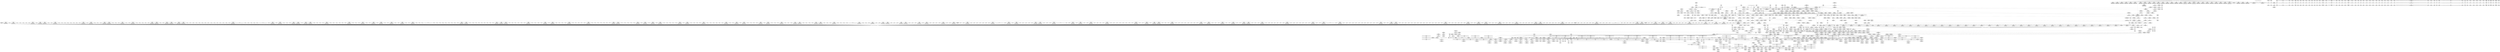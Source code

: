 digraph {
	CE0x5133630 [shape=record,shape=Mrecord,label="{CE0x5133630|aa_map_file_to_perms:_tobool21|security/apparmor/include/file.h,210}"]
	CE0x512c370 [shape=record,shape=Mrecord,label="{CE0x512c370|i32_-3|*Constant*|*SummSink*}"]
	CE0x50bc820 [shape=record,shape=Mrecord,label="{CE0x50bc820|80:_i64,_:_CRE_1627,1628_}"]
	CE0x50df9b0 [shape=record,shape=Mrecord,label="{CE0x50df9b0|aa_map_file_to_perms:_tmp40|security/apparmor/include/file.h,213|*SummSink*}"]
	CE0x50a0c10 [shape=record,shape=Mrecord,label="{CE0x50a0c10|80:_i64,_:_CRE_312,320_|*MultipleSource*|*LoadInst*|security/apparmor/include/apparmor.h,117|security/apparmor/include/apparmor.h,117}"]
	CE0x5086780 [shape=record,shape=Mrecord,label="{CE0x5086780|apparmor_file_open:_tmp19|security/apparmor/lsm.c,396}"]
	CE0x510d830 [shape=record,shape=Mrecord,label="{CE0x510d830|aa_cred_profile:_profile11|security/apparmor/include/context.h,101|*SummSource*}"]
	CE0x5129540 [shape=record,shape=Mrecord,label="{CE0x5129540|aa_map_file_to_perms:_tobool3|security/apparmor/include/file.h,202|*SummSource*}"]
	CE0x5130ad0 [shape=record,shape=Mrecord,label="{CE0x5130ad0|i64*_getelementptr_inbounds_(_19_x_i64_,_19_x_i64_*___llvm_gcov_ctr100,_i64_0,_i64_14)|*Constant*|*SummSource*}"]
	CE0x502ea10 [shape=record,shape=Mrecord,label="{CE0x502ea10|i64*_getelementptr_inbounds_(_19_x_i64_,_19_x_i64_*___llvm_gcov_ctr100,_i64_0,_i64_3)|*Constant*|*SummSource*}"]
	CE0x504f0b0 [shape=record,shape=Mrecord,label="{CE0x504f0b0|_ret_i1_%lnot,_!dbg_!15473|security/apparmor/include/apparmor.h,117}"]
	CE0x509ebf0 [shape=record,shape=Mrecord,label="{CE0x509ebf0|i64*_getelementptr_inbounds_(_16_x_i64_,_16_x_i64_*___llvm_gcov_ctr46,_i64_0,_i64_10)|*Constant*}"]
	CE0x5098c60 [shape=record,shape=Mrecord,label="{CE0x5098c60|apparmor_file_open:_error.0|*SummSink*}"]
	"CONST[source:2(external),value:0(static)][purpose:{operation}]"
	CE0x50baa20 [shape=record,shape=Mrecord,label="{CE0x50baa20|80:_i64,_:_CRE_1384,1392_|*MultipleSource*|*LoadInst*|security/apparmor/include/apparmor.h,117|security/apparmor/include/apparmor.h,117}"]
	CE0x50be5e0 [shape=record,shape=Mrecord,label="{CE0x50be5e0|80:_i64,_:_CRE_1655,1656_}"]
	CE0x50170a0 [shape=record,shape=Mrecord,label="{CE0x50170a0|i32_14|*Constant*|*SummSink*}"]
	CE0x5071f20 [shape=record,shape=Mrecord,label="{CE0x5071f20|apparmor_file_open:_call10|security/apparmor/lsm.c,400}"]
	CE0x50cf130 [shape=record,shape=Mrecord,label="{CE0x50cf130|aa_cred_profile:_tmp3}"]
	"CONST[source:1(input),value:2(dynamic)][purpose:{object}]"
	CE0x50ce4d0 [shape=record,shape=Mrecord,label="{CE0x50ce4d0|128:_i8*,_:_CRE_16,20_|*MultipleSource*|Function::aa_cred_profile&Arg::cred::|Function::apparmor_file_open&Arg::cred::|security/apparmor/include/context.h,99}"]
	CE0x50a8f60 [shape=record,shape=Mrecord,label="{CE0x50a8f60|80:_i64,_:_CRE_572,573_}"]
	CE0x50bc060 [shape=record,shape=Mrecord,label="{CE0x50bc060|80:_i64,_:_CRE_1619,1620_}"]
	CE0x510a440 [shape=record,shape=Mrecord,label="{CE0x510a440|aa_cred_profile:_tmp28|security/apparmor/include/context.h,100|*SummSink*}"]
	CE0x504ff70 [shape=record,shape=Mrecord,label="{CE0x504ff70|apparmor_file_open:_call2|security/apparmor/lsm.c,390|*SummSource*}"]
	CE0x50a5810 [shape=record,shape=Mrecord,label="{CE0x50a5810|80:_i64,_:_CRE_444,445_}"]
	CE0x50794d0 [shape=record,shape=Mrecord,label="{CE0x50794d0|apparmor_file_open:_call5|security/apparmor/lsm.c,395|*SummSink*}"]
	CE0x50ca620 [shape=record,shape=Mrecord,label="{CE0x50ca620|aa_cred_profile:_tmp4|*LoadInst*|security/apparmor/include/context.h,99|*SummSource*}"]
	CE0x50f4ce0 [shape=record,shape=Mrecord,label="{CE0x50f4ce0|aa_cred_profile:_lnot3|security/apparmor/include/context.h,100|*SummSource*}"]
	CE0x5089320 [shape=record,shape=Mrecord,label="{CE0x5089320|i64*_getelementptr_inbounds_(_16_x_i64_,_16_x_i64_*___llvm_gcov_ctr46,_i64_0,_i64_0)|*Constant*|*SummSource*}"]
	CE0x5121fc0 [shape=record,shape=Mrecord,label="{CE0x5121fc0|aa_map_file_to_perms:_if.end|*SummSink*}"]
	CE0x504fdf0 [shape=record,shape=Mrecord,label="{CE0x504fdf0|get_current:_entry}"]
	CE0x50d0e90 [shape=record,shape=Mrecord,label="{CE0x50d0e90|aa_cred_profile:_tmp2}"]
	CE0x506ec70 [shape=record,shape=Mrecord,label="{CE0x506ec70|80:_i64,_:_CRE_88,96_|*MultipleSource*|*LoadInst*|security/apparmor/include/apparmor.h,117|security/apparmor/include/apparmor.h,117}"]
	CE0x5027f00 [shape=record,shape=Mrecord,label="{CE0x5027f00|file_inode:_f_inode|include/linux/fs.h,1916|*SummSource*}"]
	CE0x50bd3d0 [shape=record,shape=Mrecord,label="{CE0x50bd3d0|80:_i64,_:_CRE_1638,1639_}"]
	CE0x50bd5f0 [shape=record,shape=Mrecord,label="{CE0x50bd5f0|80:_i64,_:_CRE_1640,1641_}"]
	CE0x510f6a0 [shape=record,shape=Mrecord,label="{CE0x510f6a0|aa_map_file_to_perms:_tobool|security/apparmor/include/file.h,200}"]
	CE0x50c0070 [shape=record,shape=Mrecord,label="{CE0x50c0070|80:_i64,_:_CRE_1680,1681_}"]
	CE0x50d6e30 [shape=record,shape=Mrecord,label="{CE0x50d6e30|i64*_getelementptr_inbounds_(_19_x_i64_,_19_x_i64_*___llvm_gcov_ctr100,_i64_0,_i64_3)|*Constant*}"]
	CE0x5089de0 [shape=record,shape=Mrecord,label="{CE0x5089de0|aa_map_file_to_perms:_tmp8|security/apparmor/include/file.h,201|*SummSink*}"]
	CE0x5094e30 [shape=record,shape=Mrecord,label="{CE0x5094e30|i32_15|*Constant*}"]
	CE0x50999c0 [shape=record,shape=Mrecord,label="{CE0x50999c0|i64*_getelementptr_inbounds_(_12_x_i64_,_12_x_i64_*___llvm_gcov_ctr99,_i64_0,_i64_11)|*Constant*}"]
	CE0x50a55f0 [shape=record,shape=Mrecord,label="{CE0x50a55f0|80:_i64,_:_CRE_442,443_}"]
	CE0x510a940 [shape=record,shape=Mrecord,label="{CE0x510a940|aa_cred_profile:_tmp29|security/apparmor/include/context.h,100}"]
	CE0x50a3830 [shape=record,shape=Mrecord,label="{CE0x50a3830|80:_i64,_:_CRE_414,415_}"]
	CE0x50ba3c0 [shape=record,shape=Mrecord,label="{CE0x50ba3c0|80:_i64,_:_CRE_1371,1372_}"]
	CE0x50c24a0 [shape=record,shape=Mrecord,label="{CE0x50c24a0|80:_i64,_:_CRE_1816,1824_|*MultipleSource*|*LoadInst*|security/apparmor/include/apparmor.h,117|security/apparmor/include/apparmor.h,117}"]
	CE0x5095a60 [shape=record,shape=Mrecord,label="{CE0x5095a60|aa_path_perm:_path|Function::aa_path_perm&Arg::path::}"]
	CE0x50aaf40 [shape=record,shape=Mrecord,label="{CE0x50aaf40|80:_i64,_:_CRE_602,603_}"]
	CE0x50c6570 [shape=record,shape=Mrecord,label="{CE0x50c6570|%struct.task_struct*_(%struct.task_struct**)*_asm_movq_%gs:$_1:P_,$0_,_r,im,_dirflag_,_fpsr_,_flags_|*SummSink*}"]
	CE0x502e3f0 [shape=record,shape=Mrecord,label="{CE0x502e3f0|apparmor_file_open:_tmp1}"]
	CE0x50be910 [shape=record,shape=Mrecord,label="{CE0x50be910|80:_i64,_:_CRE_1658,1659_}"]
	CE0x5076ff0 [shape=record,shape=Mrecord,label="{CE0x5076ff0|apparmor_file_open:_tmp13|security/apparmor/lsm.c,390|*SummSink*}"]
	CE0x50f4810 [shape=record,shape=Mrecord,label="{CE0x50f4810|aa_cred_profile:_do.end}"]
	CE0x5013510 [shape=record,shape=Mrecord,label="{CE0x5013510|apparmor_file_open:_tmp7|security/apparmor/lsm.c,382|*SummSource*}"]
	CE0x50275c0 [shape=record,shape=Mrecord,label="{CE0x50275c0|i64*_getelementptr_inbounds_(_2_x_i64_,_2_x_i64_*___llvm_gcov_ctr88,_i64_0,_i64_1)|*Constant*}"]
	CE0x508a150 [shape=record,shape=Mrecord,label="{CE0x508a150|aa_cred_profile:_tmp1|*SummSink*}"]
	CE0x50b28f0 [shape=record,shape=Mrecord,label="{CE0x50b28f0|80:_i64,_:_CRE_1267,1268_}"]
	CE0x510cdd0 [shape=record,shape=Mrecord,label="{CE0x510cdd0|aa_cred_profile:_tmp33|security/apparmor/include/context.h,101|*SummSink*}"]
	CE0x50990f0 [shape=record,shape=Mrecord,label="{CE0x50990f0|i64*_getelementptr_inbounds_(_12_x_i64_,_12_x_i64_*___llvm_gcov_ctr99,_i64_0,_i64_10)|*Constant*}"]
	CE0x508e910 [shape=record,shape=Mrecord,label="{CE0x508e910|aa_cred_profile:_tobool|security/apparmor/include/context.h,100|*SummSink*}"]
	CE0x5071570 [shape=record,shape=Mrecord,label="{CE0x5071570|mediated_filesystem:_tmp}"]
	CE0x506e8f0 [shape=record,shape=Mrecord,label="{CE0x506e8f0|80:_i64,_:_CRE_72,80_|*MultipleSource*|*LoadInst*|security/apparmor/include/apparmor.h,117|security/apparmor/include/apparmor.h,117}"]
	CE0x51220f0 [shape=record,shape=Mrecord,label="{CE0x51220f0|aa_map_file_to_perms:_if.then17}"]
	CE0x50cda60 [shape=record,shape=Mrecord,label="{CE0x50cda60|aa_cred_profile:_tmp4|*LoadInst*|security/apparmor/include/context.h,99|*SummSink*}"]
	CE0x5044280 [shape=record,shape=Mrecord,label="{CE0x5044280|24:_%struct.dentry*,_32:_%struct.inode*,_128:_i32,_132:_i32,_456:_i8*,_:_CRE_456,464_|*MultipleSource*|Function::apparmor_file_open&Arg::file::|security/apparmor/lsm.c,378}"]
	CE0x50bcf90 [shape=record,shape=Mrecord,label="{CE0x50bcf90|80:_i64,_:_CRE_1634,1635_}"]
	CE0x512e230 [shape=record,shape=Mrecord,label="{CE0x512e230|aa_map_file_to_perms:_tobool16|security/apparmor/include/file.h,208}"]
	CE0x5085340 [shape=record,shape=Mrecord,label="{CE0x5085340|apparmor_file_open:_cmp|security/apparmor/lsm.c,396|*SummSink*}"]
	CE0x50c8e30 [shape=record,shape=Mrecord,label="{CE0x50c8e30|get_current:_tmp3|*SummSink*}"]
	CE0x50b17f0 [shape=record,shape=Mrecord,label="{CE0x50b17f0|80:_i64,_:_CRE_1251,1252_}"]
	CE0x50d21c0 [shape=record,shape=Mrecord,label="{CE0x50d21c0|aa_cred_profile:_lnot.ext|security/apparmor/include/context.h,100|*SummSource*}"]
	CE0x508b880 [shape=record,shape=Mrecord,label="{CE0x508b880|aa_cred_profile:_tmp15|security/apparmor/include/context.h,100}"]
	CE0x512e9b0 [shape=record,shape=Mrecord,label="{CE0x512e9b0|i64_13|*Constant*|*SummSource*}"]
	CE0x5116290 [shape=record,shape=Mrecord,label="{CE0x5116290|aa_map_file_to_perms:_tmp20|security/apparmor/include/file.h,205}"]
	CE0x50d0f70 [shape=record,shape=Mrecord,label="{CE0x50d0f70|aa_cred_profile:_tmp2|*SummSink*}"]
	CE0x50a0ff0 [shape=record,shape=Mrecord,label="{CE0x50a0ff0|80:_i64,_:_CRE_328,336_|*MultipleSource*|*LoadInst*|security/apparmor/include/apparmor.h,117|security/apparmor/include/apparmor.h,117}"]
	CE0x5109c50 [shape=record,shape=Mrecord,label="{CE0x5109c50|i64*_getelementptr_inbounds_(_16_x_i64_,_16_x_i64_*___llvm_gcov_ctr46,_i64_0,_i64_13)|*Constant*}"]
	CE0x5052390 [shape=record,shape=Mrecord,label="{CE0x5052390|GLOBAL:___llvm_gcov_ctr99|Global_var:__llvm_gcov_ctr99|*SummSink*}"]
	CE0x506e5b0 [shape=record,shape=Mrecord,label="{CE0x506e5b0|80:_i64,_:_CRE_56,64_|*MultipleSource*|*LoadInst*|security/apparmor/include/apparmor.h,117|security/apparmor/include/apparmor.h,117}"]
	CE0x507ae20 [shape=record,shape=Mrecord,label="{CE0x507ae20|GLOBAL:_current_task|Global_var:current_task|*SummSink*}"]
	CE0x50695a0 [shape=record,shape=Mrecord,label="{CE0x50695a0|aa_cred_profile:_tobool4|security/apparmor/include/context.h,100|*SummSink*}"]
	CE0x50caeb0 [shape=record,shape=Mrecord,label="{CE0x50caeb0|0:_%struct.aa_profile*,_:_CRE_16,24_|*MultipleSource*|security/apparmor/include/context.h,99|*LoadInst*|security/apparmor/include/context.h,99|security/apparmor/include/context.h,100}"]
	CE0x50b15d0 [shape=record,shape=Mrecord,label="{CE0x50b15d0|80:_i64,_:_CRE_1249,1250_}"]
	CE0x50b5c70 [shape=record,shape=Mrecord,label="{CE0x50b5c70|80:_i64,_:_CRE_1334,1335_}"]
	CE0x5117b10 [shape=record,shape=Mrecord,label="{CE0x5117b10|aa_map_file_to_perms:_tmp15|security/apparmor/include/file.h,203|*SummSource*}"]
	CE0x5026780 [shape=record,shape=Mrecord,label="{CE0x5026780|128:_i8*,_:_CRE_104,112_|*MultipleSource*|Function::aa_cred_profile&Arg::cred::|Function::apparmor_file_open&Arg::cred::|security/apparmor/include/context.h,99}"]
	CE0x50d1a30 [shape=record,shape=Mrecord,label="{CE0x50d1a30|aa_map_file_to_perms:_tmp23|security/apparmor/include/file.h,205|*SummSource*}"]
	CE0x5131db0 [shape=record,shape=Mrecord,label="{CE0x5131db0|aa_map_file_to_perms:_or18|security/apparmor/include/file.h,209|*SummSource*}"]
	CE0x5046660 [shape=record,shape=Mrecord,label="{CE0x5046660|GLOBAL:_get_current|*Constant*}"]
	CE0x5094c20 [shape=record,shape=Mrecord,label="{CE0x5094c20|aa_path_perm:_entry|*SummSink*}"]
	CE0x510b110 [shape=record,shape=Mrecord,label="{CE0x510b110|i64*_getelementptr_inbounds_(_16_x_i64_,_16_x_i64_*___llvm_gcov_ctr46,_i64_0,_i64_14)|*Constant*|*SummSource*}"]
	CE0x500e730 [shape=record,shape=Mrecord,label="{CE0x500e730|apparmor_file_open:_bf.clear|security/apparmor/lsm.c,390|*SummSink*}"]
	CE0x5096470 [shape=record,shape=Mrecord,label="{CE0x5096470|aa_path_perm:_request|Function::aa_path_perm&Arg::request::}"]
	CE0x5132e10 [shape=record,shape=Mrecord,label="{CE0x5132e10|aa_map_file_to_perms:_and20|security/apparmor/include/file.h,210|*SummSource*}"]
	CE0x4be59c0 [shape=record,shape=Mrecord,label="{CE0x4be59c0|apparmor_file_open:_cond|security/apparmor/lsm.c, 398|*SummSource*}"]
	CE0x5004ff0 [shape=record,shape=Mrecord,label="{CE0x5004ff0|apparmor_file_open:_bb|*SummSink*}"]
	CE0x5051240 [shape=record,shape=Mrecord,label="{CE0x5051240|file_inode:_f|Function::file_inode&Arg::f::|*SummSource*}"]
	CE0x5043710 [shape=record,shape=Mrecord,label="{CE0x5043710|i32_2|*Constant*|*SummSink*}"]
	CE0x5029e90 [shape=record,shape=Mrecord,label="{CE0x5029e90|i32_0|*Constant*}"]
	CE0x50af920 [shape=record,shape=Mrecord,label="{CE0x50af920|80:_i64,_:_CRE_1222,1223_}"]
	CE0x5075430 [shape=record,shape=Mrecord,label="{CE0x5075430|apparmor_file_open:_mode8|security/apparmor/lsm.c,398|*SummSource*}"]
	CE0x50d9fc0 [shape=record,shape=Mrecord,label="{CE0x50d9fc0|aa_cred_profile:_lor.end}"]
	CE0x50515d0 [shape=record,shape=Mrecord,label="{CE0x50515d0|_ret_%struct.inode*_%tmp4,_!dbg_!15470|include/linux/fs.h,1916|*SummSink*}"]
	CE0x50ab6b0 [shape=record,shape=Mrecord,label="{CE0x50ab6b0|80:_i64,_:_CRE_609,610_}"]
	CE0x50cd4f0 [shape=record,shape=Mrecord,label="{CE0x50cd4f0|128:_i8*,_:_CRE_40,44_|*MultipleSource*|Function::aa_cred_profile&Arg::cred::|Function::apparmor_file_open&Arg::cred::|security/apparmor/include/context.h,99}"]
	CE0x50a8d40 [shape=record,shape=Mrecord,label="{CE0x50a8d40|80:_i64,_:_CRE_570,571_}"]
	CE0x5021780 [shape=record,shape=Mrecord,label="{CE0x5021780|apparmor_file_open:_tmp|*SummSink*}"]
	CE0x500e680 [shape=record,shape=Mrecord,label="{CE0x500e680|apparmor_file_open:_bf.clear|security/apparmor/lsm.c,390|*SummSource*}"]
	CE0x511c4f0 [shape=record,shape=Mrecord,label="{CE0x511c4f0|aa_map_file_to_perms:_tmp21|security/apparmor/include/file.h,205|*SummSource*}"]
	CE0x50d62a0 [shape=record,shape=Mrecord,label="{CE0x50d62a0|mediated_filesystem:_lnot|security/apparmor/include/apparmor.h,117}"]
	CE0x5073c30 [shape=record,shape=Mrecord,label="{CE0x5073c30|80:_i64,_:_CRE_1360,1361_}"]
	CE0x5049740 [shape=record,shape=Mrecord,label="{CE0x5049740|_ret_%struct.task_struct*_%tmp4,_!dbg_!15471|./arch/x86/include/asm/current.h,14}"]
	CE0x507efb0 [shape=record,shape=Mrecord,label="{CE0x507efb0|124:_i32,_128:_i64,_144:_i32,_192:_i32,_200:_%struct.aa_dfa*,_:_CRE_96,104_|*MultipleSource*|security/apparmor/lsm.c,395|security/apparmor/lsm.c,396}"]
	CE0x50a7b70 [shape=record,shape=Mrecord,label="{CE0x50a7b70|80:_i64,_:_CRE_536,540_|*MultipleSource*|*LoadInst*|security/apparmor/include/apparmor.h,117|security/apparmor/include/apparmor.h,117}"]
	CE0x5109060 [shape=record,shape=Mrecord,label="{CE0x5109060|aa_cred_profile:_tmp26|security/apparmor/include/context.h,100|*SummSource*}"]
	CE0x50b3d20 [shape=record,shape=Mrecord,label="{CE0x50b3d20|80:_i64,_:_CRE_1305,1306_}"]
	CE0x50a95c0 [shape=record,shape=Mrecord,label="{CE0x50a95c0|80:_i64,_:_CRE_578,579_}"]
	CE0x5096a90 [shape=record,shape=Mrecord,label="{CE0x5096a90|aa_path_perm:_cond|Function::aa_path_perm&Arg::cond::|*SummSource*}"]
	CE0x502d1d0 [shape=record,shape=Mrecord,label="{CE0x502d1d0|i64_3|*Constant*}"]
	CE0x5079ba0 [shape=record,shape=Mrecord,label="{CE0x5079ba0|apparmor_file_open:_tmp14|security/apparmor/lsm.c,391}"]
	CE0x5092bd0 [shape=record,shape=Mrecord,label="{CE0x5092bd0|aa_cred_profile:_expval|security/apparmor/include/context.h,100|*SummSink*}"]
	CE0x50add40 [shape=record,shape=Mrecord,label="{CE0x50add40|80:_i64,_:_CRE_704,708_|*MultipleSource*|*LoadInst*|security/apparmor/include/apparmor.h,117|security/apparmor/include/apparmor.h,117}"]
	CE0x512fb00 [shape=record,shape=Mrecord,label="{CE0x512fb00|aa_map_file_to_perms:_tmp29|security/apparmor/include/file.h,208|*SummSink*}"]
	CE0x507d350 [shape=record,shape=Mrecord,label="{CE0x507d350|124:_i32,_128:_i64,_144:_i32,_192:_i32,_200:_%struct.aa_dfa*,_:_CRE_24,32_|*MultipleSource*|security/apparmor/lsm.c,395|security/apparmor/lsm.c,396}"]
	CE0x50df280 [shape=record,shape=Mrecord,label="{CE0x50df280|aa_map_file_to_perms:_perms.4|*SummSink*}"]
	CE0x510a750 [shape=record,shape=Mrecord,label="{CE0x510a750|i64*_getelementptr_inbounds_(_16_x_i64_,_16_x_i64_*___llvm_gcov_ctr46,_i64_0,_i64_14)|*Constant*|*SummSink*}"]
	CE0x50abaf0 [shape=record,shape=Mrecord,label="{CE0x50abaf0|80:_i64,_:_CRE_613,614_}"]
	CE0x506a510 [shape=record,shape=Mrecord,label="{CE0x506a510|80:_i64,_:_CRE_136,140_|*MultipleSource*|*LoadInst*|security/apparmor/include/apparmor.h,117|security/apparmor/include/apparmor.h,117}"]
	CE0x511fe00 [shape=record,shape=Mrecord,label="{CE0x511fe00|aa_map_file_to_perms:_if.then|*SummSink*}"]
	CE0x50b3390 [shape=record,shape=Mrecord,label="{CE0x50b3390|80:_i64,_:_CRE_1277,1278_}"]
	CE0x5029430 [shape=record,shape=Mrecord,label="{CE0x5029430|_call_void_mcount()_#2}"]
	CE0x50723c0 [shape=record,shape=Mrecord,label="{CE0x50723c0|80:_i64,_:_CRE_1337,1338_}"]
	CE0x50d5c00 [shape=record,shape=Mrecord,label="{CE0x50d5c00|mediated_filesystem:_tobool|security/apparmor/include/apparmor.h,117|*SummSink*}"]
	CE0x510c9e0 [shape=record,shape=Mrecord,label="{CE0x510c9e0|aa_cred_profile:_tmp32|security/apparmor/include/context.h,101}"]
	CE0x50d7090 [shape=record,shape=Mrecord,label="{CE0x50d7090|128:_i8*,_:_CRE_112,120_|*MultipleSource*|Function::aa_cred_profile&Arg::cred::|Function::apparmor_file_open&Arg::cred::|security/apparmor/include/context.h,99}"]
	CE0x507f220 [shape=record,shape=Mrecord,label="{CE0x507f220|124:_i32,_128:_i64,_144:_i32,_192:_i32,_200:_%struct.aa_dfa*,_:_CRE_104,112_|*MultipleSource*|security/apparmor/lsm.c,395|security/apparmor/lsm.c,396}"]
	CE0x50a3500 [shape=record,shape=Mrecord,label="{CE0x50a3500|80:_i64,_:_CRE_411,412_}"]
	CE0x50b53f0 [shape=record,shape=Mrecord,label="{CE0x50b53f0|80:_i64,_:_CRE_1326,1327_}"]
	CE0x511dc40 [shape=record,shape=Mrecord,label="{CE0x511dc40|aa_map_file_to_perms:_tmp26|security/apparmor/include/file.h,206|*SummSource*}"]
	CE0x510c450 [shape=record,shape=Mrecord,label="{CE0x510c450|i64*_getelementptr_inbounds_(_16_x_i64_,_16_x_i64_*___llvm_gcov_ctr46,_i64_0,_i64_15)|*Constant*|*SummSource*}"]
	CE0x50a0a20 [shape=record,shape=Mrecord,label="{CE0x50a0a20|80:_i64,_:_CRE_304,312_|*MultipleSource*|*LoadInst*|security/apparmor/include/apparmor.h,117|security/apparmor/include/apparmor.h,117}"]
	CE0x50ac480 [shape=record,shape=Mrecord,label="{CE0x50ac480|80:_i64,_:_CRE_622,623_}"]
	CE0x50ae310 [shape=record,shape=Mrecord,label="{CE0x50ae310|80:_i64,_:_CRE_736,880_|*MultipleSource*|*LoadInst*|security/apparmor/include/apparmor.h,117|security/apparmor/include/apparmor.h,117}"]
	CE0x509f8e0 [shape=record,shape=Mrecord,label="{CE0x509f8e0|aa_cred_profile:_tmp25|security/apparmor/include/context.h,100}"]
	CE0x50af4e0 [shape=record,shape=Mrecord,label="{CE0x50af4e0|80:_i64,_:_CRE_1218,1219_}"]
	CE0x50bd4e0 [shape=record,shape=Mrecord,label="{CE0x50bd4e0|80:_i64,_:_CRE_1639,1640_}"]
	CE0x50dcfc0 [shape=record,shape=Mrecord,label="{CE0x50dcfc0|i64*_getelementptr_inbounds_(_19_x_i64_,_19_x_i64_*___llvm_gcov_ctr100,_i64_0,_i64_17)|*Constant*}"]
	CE0x50ccbf0 [shape=record,shape=Mrecord,label="{CE0x50ccbf0|aa_cred_profile:_if.then}"]
	CE0x51093e0 [shape=record,shape=Mrecord,label="{CE0x51093e0|i64*_getelementptr_inbounds_(_16_x_i64_,_16_x_i64_*___llvm_gcov_ctr46,_i64_0,_i64_13)|*Constant*|*SummSink*}"]
	CE0x50a30c0 [shape=record,shape=Mrecord,label="{CE0x50a30c0|80:_i64,_:_CRE_407,408_}"]
	CE0x50d6380 [shape=record,shape=Mrecord,label="{CE0x50d6380|mediated_filesystem:_lnot|security/apparmor/include/apparmor.h,117|*SummSink*}"]
	CE0x50827c0 [shape=record,shape=Mrecord,label="{CE0x50827c0|124:_i32,_128:_i64,_144:_i32,_192:_i32,_200:_%struct.aa_dfa*,_:_CRE_528,536_|*MultipleSource*|security/apparmor/lsm.c,395|security/apparmor/lsm.c,396}"]
	CE0x50ad580 [shape=record,shape=Mrecord,label="{CE0x50ad580|80:_i64,_:_CRE_664,672_|*MultipleSource*|*LoadInst*|security/apparmor/include/apparmor.h,117|security/apparmor/include/apparmor.h,117}"]
	CE0x50a64d0 [shape=record,shape=Mrecord,label="{CE0x50a64d0|80:_i64,_:_CRE_456,457_}"]
	CE0x50c6a70 [shape=record,shape=Mrecord,label="{CE0x50c6a70|aa_cred_profile:_lnot2|security/apparmor/include/context.h,100}"]
	CE0x50a1b90 [shape=record,shape=Mrecord,label="{CE0x50a1b90|80:_i64,_:_CRE_376,380_|*MultipleSource*|*LoadInst*|security/apparmor/include/apparmor.h,117|security/apparmor/include/apparmor.h,117}"]
	CE0x50a4820 [shape=record,shape=Mrecord,label="{CE0x50a4820|80:_i64,_:_CRE_429,430_}"]
	CE0x502b970 [shape=record,shape=Mrecord,label="{CE0x502b970|COLLAPSED:_GCMRE___llvm_gcov_ctr88_internal_global_2_x_i64_zeroinitializer:_elem_0:default:}"]
	CE0x50989e0 [shape=record,shape=Mrecord,label="{CE0x50989e0|apparmor_file_open:_error.0}"]
	CE0x50bf900 [shape=record,shape=Mrecord,label="{CE0x50bf900|80:_i64,_:_CRE_1673,1674_}"]
	CE0x50b0090 [shape=record,shape=Mrecord,label="{CE0x50b0090|80:_i64,_:_CRE_1229,1230_}"]
	CE0x50c85d0 [shape=record,shape=Mrecord,label="{CE0x50c85d0|get_current:_tmp|*SummSource*}"]
	CE0x50ad770 [shape=record,shape=Mrecord,label="{CE0x50ad770|80:_i64,_:_CRE_672,680_|*MultipleSource*|*LoadInst*|security/apparmor/include/apparmor.h,117|security/apparmor/include/apparmor.h,117}"]
	CE0x50f7470 [shape=record,shape=Mrecord,label="{CE0x50f7470|aa_cred_profile:_tmp10|security/apparmor/include/context.h,100}"]
	CE0x5075100 [shape=record,shape=Mrecord,label="{CE0x5075100|apparmor_file_open:_mode8|security/apparmor/lsm.c,398|*SummSink*}"]
	CE0x506f210 [shape=record,shape=Mrecord,label="{CE0x506f210|80:_i64,_:_CRE_112,120_|*MultipleSource*|*LoadInst*|security/apparmor/include/apparmor.h,117|security/apparmor/include/apparmor.h,117}"]
	CE0x50854f0 [shape=record,shape=Mrecord,label="{CE0x50854f0|apparmor_file_open:_cmp|security/apparmor/lsm.c,396}"]
	CE0x506cf40 [shape=record,shape=Mrecord,label="{CE0x506cf40|i32_8|*Constant*|*SummSource*}"]
	CE0x50db640 [shape=record,shape=Mrecord,label="{CE0x50db640|128:_i8*,_:_CRE_4,8_|*MultipleSource*|Function::aa_cred_profile&Arg::cred::|Function::apparmor_file_open&Arg::cred::|security/apparmor/include/context.h,99}"]
	CE0x50a2350 [shape=record,shape=Mrecord,label="{CE0x50a2350|80:_i64,_:_CRE_394,395_}"]
	CE0x504d6f0 [shape=record,shape=Mrecord,label="{CE0x504d6f0|i64_5|*Constant*}"]
	CE0x50b0800 [shape=record,shape=Mrecord,label="{CE0x50b0800|80:_i64,_:_CRE_1236,1237_}"]
	CE0x50ddcb0 [shape=record,shape=Mrecord,label="{CE0x50ddcb0|aa_map_file_to_perms:_tmp38|security/apparmor/include/file.h,211|*SummSource*}"]
	CE0x50b52e0 [shape=record,shape=Mrecord,label="{CE0x50b52e0|80:_i64,_:_CRE_1325,1326_}"]
	CE0x50a8e50 [shape=record,shape=Mrecord,label="{CE0x50a8e50|80:_i64,_:_CRE_571,572_}"]
	CE0x506f030 [shape=record,shape=Mrecord,label="{CE0x506f030|80:_i64,_:_CRE_104,112_|*MultipleSource*|*LoadInst*|security/apparmor/include/apparmor.h,117|security/apparmor/include/apparmor.h,117}"]
	CE0x50ae6f0 [shape=record,shape=Mrecord,label="{CE0x50ae6f0|80:_i64,_:_CRE_896,1208_|*MultipleSource*|*LoadInst*|security/apparmor/include/apparmor.h,117|security/apparmor/include/apparmor.h,117}"]
	CE0x5115a90 [shape=record,shape=Mrecord,label="{CE0x5115a90|_call_void_mcount()_#2|*SummSource*}"]
	CE0x50dba90 [shape=record,shape=Mrecord,label="{CE0x50dba90|aa_map_file_to_perms:_perms.1|*SummSink*}"]
	CE0x5050e50 [shape=record,shape=Mrecord,label="{CE0x5050e50|file_inode:_entry|*SummSink*}"]
	CE0x5134110 [shape=record,shape=Mrecord,label="{CE0x5134110|i64_16|*Constant*}"]
	CE0x50a6910 [shape=record,shape=Mrecord,label="{CE0x50a6910|80:_i64,_:_CRE_460,461_}"]
	CE0x50be3c0 [shape=record,shape=Mrecord,label="{CE0x50be3c0|80:_i64,_:_CRE_1653,1654_}"]
	CE0x5080000 [shape=record,shape=Mrecord,label="{CE0x5080000|124:_i32,_128:_i64,_144:_i32,_192:_i32,_200:_%struct.aa_dfa*,_:_CRE_136,144_|*MultipleSource*|security/apparmor/lsm.c,395|security/apparmor/lsm.c,396}"]
	CE0x50874b0 [shape=record,shape=Mrecord,label="{CE0x50874b0|i64*_getelementptr_inbounds_(_12_x_i64_,_12_x_i64_*___llvm_gcov_ctr99,_i64_0,_i64_9)|*Constant*|*SummSink*}"]
	CE0x50bc110 [shape=record,shape=Mrecord,label="{CE0x50bc110|80:_i64,_:_CRE_1620,1621_}"]
	CE0x512d3b0 [shape=record,shape=Mrecord,label="{CE0x512d3b0|aa_map_file_to_perms:_perms.2|*SummSink*}"]
	CE0x50c51f0 [shape=record,shape=Mrecord,label="{CE0x50c51f0|80:_i64,_:_CRE_2268,2304_|*MultipleSource*|*LoadInst*|security/apparmor/include/apparmor.h,117|security/apparmor/include/apparmor.h,117}"]
	CE0x51248a0 [shape=record,shape=Mrecord,label="{CE0x51248a0|aa_map_file_to_perms:_tmp12|security/apparmor/include/file.h,202|*SummSource*}"]
	CE0x5135600 [shape=record,shape=Mrecord,label="{CE0x5135600|aa_map_file_to_perms:_tmp36|security/apparmor/include/file.h,210|*SummSource*}"]
	CE0x50a3a50 [shape=record,shape=Mrecord,label="{CE0x50a3a50|80:_i64,_:_CRE_416,417_}"]
	CE0x5134500 [shape=record,shape=Mrecord,label="{CE0x5134500|aa_map_file_to_perms:_tmp33|security/apparmor/include/file.h,210|*SummSink*}"]
	CE0x50124b0 [shape=record,shape=Mrecord,label="{CE0x50124b0|apparmor_file_open:_if.then3}"]
	CE0x50daf40 [shape=record,shape=Mrecord,label="{CE0x50daf40|aa_cred_profile:_tmp7|security/apparmor/include/context.h,100|*SummSource*}"]
	CE0x5097aa0 [shape=record,shape=Mrecord,label="{CE0x5097aa0|i64*_getelementptr_inbounds_(_16_x_i64_,_16_x_i64_*___llvm_gcov_ctr46,_i64_0,_i64_9)|*Constant*|*SummSink*}"]
	CE0x5095d50 [shape=record,shape=Mrecord,label="{CE0x5095d50|aa_path_perm:_path|Function::aa_path_perm&Arg::path::|*SummSink*}"]
	CE0x504c5d0 [shape=record,shape=Mrecord,label="{CE0x504c5d0|apparmor_file_open:_in_execve|security/apparmor/lsm.c,390|*SummSink*}"]
	CE0x50cc240 [shape=record,shape=Mrecord,label="{CE0x50cc240|aa_map_file_to_perms:_tmp3|*LoadInst*|security/apparmor/include/file.h,200|*SummSink*}"]
	CE0x5051560 [shape=record,shape=Mrecord,label="{CE0x5051560|GLOBAL:_mediated_filesystem|*Constant*}"]
	CE0x5072a20 [shape=record,shape=Mrecord,label="{CE0x5072a20|80:_i64,_:_CRE_1343,1344_}"]
	CE0x502a110 [shape=record,shape=Mrecord,label="{CE0x502a110|file_inode:_tmp3|*SummSource*}"]
	CE0x512eb30 [shape=record,shape=Mrecord,label="{CE0x512eb30|i64_13|*Constant*|*SummSink*}"]
	CE0x5051990 [shape=record,shape=Mrecord,label="{CE0x5051990|i64_2|*Constant*|*SummSink*}"]
	CE0x50bca40 [shape=record,shape=Mrecord,label="{CE0x50bca40|80:_i64,_:_CRE_1629,1630_}"]
	CE0x500d980 [shape=record,shape=Mrecord,label="{CE0x500d980|apparmor_file_open:_if.end13|*SummSource*}"]
	CE0x51090d0 [shape=record,shape=Mrecord,label="{CE0x51090d0|aa_cred_profile:_tmp26|security/apparmor/include/context.h,100|*SummSink*}"]
	CE0x50bda30 [shape=record,shape=Mrecord,label="{CE0x50bda30|80:_i64,_:_CRE_1644,1645_}"]
	CE0x5129f50 [shape=record,shape=Mrecord,label="{CE0x5129f50|aa_map_file_to_perms:_tmp12|security/apparmor/include/file.h,202}"]
	CE0x50d1de0 [shape=record,shape=Mrecord,label="{CE0x50d1de0|aa_cred_profile:_lnot3|security/apparmor/include/context.h,100|*SummSink*}"]
	CE0x50f3200 [shape=record,shape=Mrecord,label="{CE0x50f3200|i8*_getelementptr_inbounds_(_36_x_i8_,_36_x_i8_*_.str12,_i32_0,_i32_0)|*Constant*}"]
	CE0x5025860 [shape=record,shape=Mrecord,label="{CE0x5025860|24:_%struct.dentry*,_32:_%struct.inode*,_128:_i32,_132:_i32,_456:_i8*,_:_CRE_9,10_}"]
	CE0x5133c10 [shape=record,shape=Mrecord,label="{CE0x5133c10|i64_15|*Constant*}"]
	CE0x50c1520 [shape=record,shape=Mrecord,label="{CE0x50c1520|80:_i64,_:_CRE_1752,1760_|*MultipleSource*|*LoadInst*|security/apparmor/include/apparmor.h,117|security/apparmor/include/apparmor.h,117}"]
	CE0x50520a0 [shape=record,shape=Mrecord,label="{CE0x50520a0|i64*_getelementptr_inbounds_(_12_x_i64_,_12_x_i64_*___llvm_gcov_ctr99,_i64_0,_i64_3)|*Constant*}"]
	CE0x50d8d40 [shape=record,shape=Mrecord,label="{CE0x50d8d40|i64*_getelementptr_inbounds_(_2_x_i64_,_2_x_i64_*___llvm_gcov_ctr112,_i64_0,_i64_1)|*Constant*}"]
	CE0x50cec50 [shape=record,shape=Mrecord,label="{CE0x50cec50|aa_cred_profile:_do.end8}"]
	CE0x5026310 [shape=record,shape=Mrecord,label="{CE0x5026310|aa_map_file_to_perms:_or5|security/apparmor/include/file.h,203|*SummSource*}"]
	CE0x5088d40 [shape=record,shape=Mrecord,label="{CE0x5088d40|aa_cred_profile:_lor.rhs}"]
	CE0x50a9c20 [shape=record,shape=Mrecord,label="{CE0x50a9c20|80:_i64,_:_CRE_584,585_}"]
	CE0x50796a0 [shape=record,shape=Mrecord,label="{CE0x50796a0|i16_2053|*Constant*|*SummSink*}"]
	CE0x50de430 [shape=record,shape=Mrecord,label="{CE0x50de430|aa_map_file_to_perms:_tmp39|security/apparmor/include/file.h,213|*SummSource*}"]
	CE0x5092630 [shape=record,shape=Mrecord,label="{CE0x5092630|GLOBAL:_llvm.expect.i64|*Constant*}"]
	CE0x500cec0 [shape=record,shape=Mrecord,label="{CE0x500cec0|apparmor_file_open:_entry|*SummSource*}"]
	CE0x5120700 [shape=record,shape=Mrecord,label="{CE0x5120700|aa_map_file_to_perms:_or|security/apparmor/include/file.h,201}"]
	CE0x5085760 [shape=record,shape=Mrecord,label="{CE0x5085760|i64_7|*Constant*}"]
	CE0x50767a0 [shape=record,shape=Mrecord,label="{CE0x50767a0|i64*_getelementptr_inbounds_(_12_x_i64_,_12_x_i64_*___llvm_gcov_ctr99,_i64_0,_i64_11)|*Constant*|*SummSource*}"]
	CE0x5049b80 [shape=record,shape=Mrecord,label="{CE0x5049b80|aa_cred_profile:_tmp21|security/apparmor/include/context.h,100}"]
	CE0x50b16e0 [shape=record,shape=Mrecord,label="{CE0x50b16e0|80:_i64,_:_CRE_1250,1251_}"]
	CE0x50a3fa0 [shape=record,shape=Mrecord,label="{CE0x50a3fa0|80:_i64,_:_CRE_421,422_}"]
	CE0x5052830 [shape=record,shape=Mrecord,label="{CE0x5052830|apparmor_file_open:_tmp5|security/apparmor/lsm.c,382|*SummSink*}"]
	CE0x5115970 [shape=record,shape=Mrecord,label="{CE0x5115970|_call_void_mcount()_#2}"]
	CE0x5012550 [shape=record,shape=Mrecord,label="{CE0x5012550|apparmor_file_open:_if.then3|*SummSource*}"]
	CE0x50c1900 [shape=record,shape=Mrecord,label="{CE0x50c1900|80:_i64,_:_CRE_1768,1776_|*MultipleSource*|*LoadInst*|security/apparmor/include/apparmor.h,117|security/apparmor/include/apparmor.h,117}"]
	CE0x5013060 [shape=record,shape=Mrecord,label="{CE0x5013060|apparmor_file_open:_if.end}"]
	CE0x50bfd40 [shape=record,shape=Mrecord,label="{CE0x50bfd40|80:_i64,_:_CRE_1677,1678_}"]
	CE0x511a300 [shape=record,shape=Mrecord,label="{CE0x511a300|i32_7|*Constant*|*SummSink*}"]
	CE0x5131f70 [shape=record,shape=Mrecord,label="{CE0x5131f70|aa_map_file_to_perms:_or18|security/apparmor/include/file.h,209|*SummSink*}"]
	CE0x50aa170 [shape=record,shape=Mrecord,label="{CE0x50aa170|80:_i64,_:_CRE_589,590_}"]
	CE0x50c2880 [shape=record,shape=Mrecord,label="{CE0x50c2880|80:_i64,_:_CRE_1832,1840_|*MultipleSource*|*LoadInst*|security/apparmor/include/apparmor.h,117|security/apparmor/include/apparmor.h,117}"]
	CE0x5083af0 [shape=record,shape=Mrecord,label="{CE0x5083af0|apparmor_file_open:_uid|security/apparmor/lsm.c,398|*SummSink*}"]
	CE0x50a13d0 [shape=record,shape=Mrecord,label="{CE0x50a13d0|80:_i64,_:_CRE_344,352_|*MultipleSource*|*LoadInst*|security/apparmor/include/apparmor.h,117|security/apparmor/include/apparmor.h,117}"]
	CE0x5083640 [shape=record,shape=Mrecord,label="{CE0x5083640|apparmor_file_open:_tmp22|security/apparmor/lsm.c,397}"]
	CE0x5078610 [shape=record,shape=Mrecord,label="{CE0x5078610|apparmor_file_open:_tmp15|security/apparmor/lsm.c,391}"]
	CE0x50a2ea0 [shape=record,shape=Mrecord,label="{CE0x50a2ea0|80:_i64,_:_CRE_405,406_}"]
	CE0x50725e0 [shape=record,shape=Mrecord,label="{CE0x50725e0|80:_i64,_:_CRE_1339,1340_}"]
	CE0x50942a0 [shape=record,shape=Mrecord,label="{CE0x50942a0|i64*_getelementptr_inbounds_(_16_x_i64_,_16_x_i64_*___llvm_gcov_ctr46,_i64_0,_i64_8)|*Constant*|*SummSource*}"]
	CE0x50f9ab0 [shape=record,shape=Mrecord,label="{CE0x50f9ab0|aa_cred_profile:_tmp18|security/apparmor/include/context.h,100}"]
	CE0x50ba4d0 [shape=record,shape=Mrecord,label="{CE0x50ba4d0|80:_i64,_:_CRE_1372,1373_}"]
	CE0x50d6b40 [shape=record,shape=Mrecord,label="{CE0x50d6b40|i64*_getelementptr_inbounds_(_19_x_i64_,_19_x_i64_*___llvm_gcov_ctr100,_i64_0,_i64_3)|*Constant*|*SummSink*}"]
	CE0x51337f0 [shape=record,shape=Mrecord,label="{CE0x51337f0|aa_map_file_to_perms:_tobool21|security/apparmor/include/file.h,210|*SummSource*}"]
	CE0x506ee50 [shape=record,shape=Mrecord,label="{CE0x506ee50|80:_i64,_:_CRE_96,104_|*MultipleSource*|*LoadInst*|security/apparmor/include/apparmor.h,117|security/apparmor/include/apparmor.h,117}"]
	CE0x50186e0 [shape=record,shape=Mrecord,label="{CE0x50186e0|apparmor_file_open:_file|Function::apparmor_file_open&Arg::file::|*SummSource*}"]
	CE0x5095f30 [shape=record,shape=Mrecord,label="{CE0x5095f30|aa_path_perm:_flags|Function::aa_path_perm&Arg::flags::}"]
	CE0x50d98f0 [shape=record,shape=Mrecord,label="{CE0x50d98f0|i64_10|*Constant*|*SummSource*}"]
	CE0x512ecf0 [shape=record,shape=Mrecord,label="{CE0x512ecf0|aa_map_file_to_perms:_tmp27|security/apparmor/include/file.h,208}"]
	CE0x50c0d30 [shape=record,shape=Mrecord,label="{CE0x50c0d30|80:_i64,_:_CRE_1712,1720_|*MultipleSource*|*LoadInst*|security/apparmor/include/apparmor.h,117|security/apparmor/include/apparmor.h,117}"]
	CE0x510a3d0 [shape=record,shape=Mrecord,label="{CE0x510a3d0|aa_cred_profile:_tmp28|security/apparmor/include/context.h,100|*SummSource*}"]
	CE0x50948a0 [shape=record,shape=Mrecord,label="{CE0x50948a0|aa_cred_profile:_tmp20|security/apparmor/include/context.h,100|*SummSource*}"]
	CE0x5122640 [shape=record,shape=Mrecord,label="{CE0x5122640|aa_map_file_to_perms:_tmp9|security/apparmor/include/file.h,201|*SummSink*}"]
	CE0x5025640 [shape=record,shape=Mrecord,label="{CE0x5025640|128:_i8*,_:_CRE_56,64_|*MultipleSource*|Function::aa_cred_profile&Arg::cred::|Function::apparmor_file_open&Arg::cred::|security/apparmor/include/context.h,99}"]
	CE0x50703c0 [shape=record,shape=Mrecord,label="{CE0x50703c0|mediated_filesystem:_tmp1}"]
	CE0x50b4730 [shape=record,shape=Mrecord,label="{CE0x50b4730|80:_i64,_:_CRE_1314,1315_}"]
	CE0x5072800 [shape=record,shape=Mrecord,label="{CE0x5072800|80:_i64,_:_CRE_1341,1342_}"]
	CE0x5110d00 [shape=record,shape=Mrecord,label="{CE0x5110d00|aa_map_file_to_perms:_f_flags|security/apparmor/include/file.h,197|*SummSource*}"]
	CE0x506d2e0 [shape=record,shape=Mrecord,label="{CE0x506d2e0|mediated_filesystem:_i_sb|security/apparmor/include/apparmor.h,117|*SummSource*}"]
	CE0x50a53d0 [shape=record,shape=Mrecord,label="{CE0x50a53d0|80:_i64,_:_CRE_440,441_}"]
	CE0x507fb20 [shape=record,shape=Mrecord,label="{CE0x507fb20|124:_i32,_128:_i64,_144:_i32,_192:_i32,_200:_%struct.aa_dfa*,_:_CRE_124,128_|*MultipleSource*|security/apparmor/lsm.c,395|security/apparmor/lsm.c,396}"]
	CE0x50f74e0 [shape=record,shape=Mrecord,label="{CE0x50f74e0|aa_cred_profile:_tmp10|security/apparmor/include/context.h,100|*SummSource*}"]
	CE0x50d58c0 [shape=record,shape=Mrecord,label="{CE0x50d58c0|mediated_filesystem:_tobool|security/apparmor/include/apparmor.h,117}"]
	CE0x5093620 [shape=record,shape=Mrecord,label="{CE0x5093620|aa_map_file_to_perms:_file|Function::aa_map_file_to_perms&Arg::file::|*SummSource*}"]
	CE0x5128b80 [shape=record,shape=Mrecord,label="{CE0x5128b80|aa_map_file_to_perms:_tmp24|security/apparmor/include/file.h,205}"]
	CE0x5068ec0 [shape=record,shape=Mrecord,label="{CE0x5068ec0|80:_i64,_:_CRE_0,8_|*MultipleSource*|*LoadInst*|security/apparmor/include/apparmor.h,117|security/apparmor/include/apparmor.h,117}"]
	CE0x5094120 [shape=record,shape=Mrecord,label="{CE0x5094120|i64*_getelementptr_inbounds_(_16_x_i64_,_16_x_i64_*___llvm_gcov_ctr46,_i64_0,_i64_8)|*Constant*}"]
	CE0x50687e0 [shape=record,shape=Mrecord,label="{CE0x50687e0|mediated_filesystem:_s_flags|security/apparmor/include/apparmor.h,117|*SummSource*}"]
	CE0x50a4a40 [shape=record,shape=Mrecord,label="{CE0x50a4a40|80:_i64,_:_CRE_431,432_}"]
	CE0x504b730 [shape=record,shape=Mrecord,label="{CE0x504b730|apparmor_file_open:_bf.load|security/apparmor/lsm.c,390|*SummSink*}"]
	CE0x50184a0 [shape=record,shape=Mrecord,label="{CE0x50184a0|apparmor_file_open:_if.end|*SummSink*}"]
	CE0x50ae120 [shape=record,shape=Mrecord,label="{CE0x50ae120|80:_i64,_:_CRE_720,736_|*MultipleSource*|*LoadInst*|security/apparmor/include/apparmor.h,117|security/apparmor/include/apparmor.h,117}"]
	CE0x507b690 [shape=record,shape=Mrecord,label="{CE0x507b690|file_inode:_tmp1}"]
	CE0x5092f70 [shape=record,shape=Mrecord,label="{CE0x5092f70|GLOBAL:_aa_map_file_to_perms|*Constant*|*SummSink*}"]
	CE0x511ca50 [shape=record,shape=Mrecord,label="{CE0x511ca50|aa_map_file_to_perms:_land.lhs.true|*SummSink*}"]
	CE0x50fae60 [shape=record,shape=Mrecord,label="{CE0x50fae60|aa_cred_profile:_tmp14|security/apparmor/include/context.h,100}"]
	CE0x509b690 [shape=record,shape=Mrecord,label="{CE0x509b690|apparmor_file_open:_tmp26|security/apparmor/lsm.c,406}"]
	CE0x511d160 [shape=record,shape=Mrecord,label="{CE0x511d160|aa_map_file_to_perms:_tmp21|security/apparmor/include/file.h,205|*SummSink*}"]
	CE0x50cc530 [shape=record,shape=Mrecord,label="{CE0x50cc530|128:_i8*,_:_CRE_168,176_|*MultipleSource*|Function::aa_cred_profile&Arg::cred::|Function::apparmor_file_open&Arg::cred::|security/apparmor/include/context.h,99}"]
	"CONST[source:2(external),value:0(static)][purpose:{object}]"
	CE0x504dcb0 [shape=record,shape=Mrecord,label="{CE0x504dcb0|i64_4|*Constant*|*SummSink*}"]
	CE0x5132d40 [shape=record,shape=Mrecord,label="{CE0x5132d40|aa_map_file_to_perms:_and20|security/apparmor/include/file.h,210}"]
	CE0x5050bb0 [shape=record,shape=Mrecord,label="{CE0x5050bb0|_ret_%struct.inode*_%tmp4,_!dbg_!15470|include/linux/fs.h,1916|*SummSource*}"]
	CE0x50ba1a0 [shape=record,shape=Mrecord,label="{CE0x50ba1a0|80:_i64,_:_CRE_1369,1370_}"]
	CE0x512e3f0 [shape=record,shape=Mrecord,label="{CE0x512e3f0|aa_map_file_to_perms:_tobool16|security/apparmor/include/file.h,208|*SummSource*}"]
	CE0x509e0e0 [shape=record,shape=Mrecord,label="{CE0x509e0e0|aa_cred_profile:_tmp22|security/apparmor/include/context.h,100|*SummSource*}"]
	CE0x511c250 [shape=record,shape=Mrecord,label="{CE0x511c250|i64_9|*Constant*|*SummSource*}"]
	CE0x50ca230 [shape=record,shape=Mrecord,label="{CE0x50ca230|aa_map_file_to_perms:_tmp6|security/apparmor/include/file.h,200}"]
	CE0x50f5880 [shape=record,shape=Mrecord,label="{CE0x50f5880|aa_cred_profile:_do.body5|*SummSource*}"]
	CE0x50f7ab0 [shape=record,shape=Mrecord,label="{CE0x50f7ab0|aa_cred_profile:_tmp12|security/apparmor/include/context.h,100|*SummSource*}"]
	CE0x50904e0 [shape=record,shape=Mrecord,label="{CE0x50904e0|apparmor_file_open:_call9|security/apparmor/lsm.c,401|*SummSource*}"]
	CE0x502e460 [shape=record,shape=Mrecord,label="{CE0x502e460|_call_void_mcount()_#2}"]
	CE0x512d1f0 [shape=record,shape=Mrecord,label="{CE0x512d1f0|aa_map_file_to_perms:_perms.2|*SummSource*}"]
	CE0x5125700 [shape=record,shape=Mrecord,label="{CE0x5125700|aa_map_file_to_perms:_tmp22|security/apparmor/include/file.h,205}"]
	CE0x50c9d40 [shape=record,shape=Mrecord,label="{CE0x50c9d40|aa_cred_profile:_bb|*SummSource*}"]
	CE0x50a4b50 [shape=record,shape=Mrecord,label="{CE0x50a4b50|80:_i64,_:_CRE_432,433_}"]
	CE0x50b01a0 [shape=record,shape=Mrecord,label="{CE0x50b01a0|80:_i64,_:_CRE_1230,1231_}"]
	CE0x5111b10 [shape=record,shape=Mrecord,label="{CE0x5111b10|i64_10|*Constant*}"]
	CE0x50be2b0 [shape=record,shape=Mrecord,label="{CE0x50be2b0|80:_i64,_:_CRE_1652,1653_}"]
	CE0x50c2a70 [shape=record,shape=Mrecord,label="{CE0x50c2a70|80:_i64,_:_CRE_1840,1848_|*MultipleSource*|*LoadInst*|security/apparmor/include/apparmor.h,117|security/apparmor/include/apparmor.h,117}"]
	CE0x5110630 [shape=record,shape=Mrecord,label="{CE0x5110630|aa_map_file_to_perms:_tobool|security/apparmor/include/file.h,200|*SummSink*}"]
	CE0x50fb6a0 [shape=record,shape=Mrecord,label="{CE0x50fb6a0|COLLAPSED:_GCMRE___llvm_gcov_ctr46_internal_global_16_x_i64_zeroinitializer:_elem_0:default:}"]
	CE0x50d8ae0 [shape=record,shape=Mrecord,label="{CE0x50d8ae0|get_current:_tmp3}"]
	CE0x512ed60 [shape=record,shape=Mrecord,label="{CE0x512ed60|aa_map_file_to_perms:_tmp27|security/apparmor/include/file.h,208|*SummSource*}"]
	CE0x50d5f60 [shape=record,shape=Mrecord,label="{CE0x50d5f60|i1_true|*Constant*|*SummSource*}"]
	CE0x5030670 [shape=record,shape=Mrecord,label="{CE0x5030670|128:_i8*,_:_CRE_64,72_|*MultipleSource*|Function::aa_cred_profile&Arg::cred::|Function::apparmor_file_open&Arg::cred::|security/apparmor/include/context.h,99}"]
	CE0x500a2b0 [shape=record,shape=Mrecord,label="{CE0x500a2b0|apparmor_file_open:_return|*SummSink*}"]
	CE0x50a31d0 [shape=record,shape=Mrecord,label="{CE0x50a31d0|80:_i64,_:_CRE_408,409_}"]
	CE0x50be6f0 [shape=record,shape=Mrecord,label="{CE0x50be6f0|80:_i64,_:_CRE_1656,1657_}"]
	CE0x512daf0 [shape=record,shape=Mrecord,label="{CE0x512daf0|aa_map_file_to_perms:_and15|security/apparmor/include/file.h,208|*SummSource*}"]
	CE0x511bce0 [shape=record,shape=Mrecord,label="{CE0x511bce0|aa_map_file_to_perms:_tmp}"]
	"CONST[source:0(mediator),value:2(dynamic)][purpose:{subject}]"
	CE0x500e8a0 [shape=record,shape=Mrecord,label="{CE0x500e8a0|apparmor_file_open:_tmp}"]
	CE0x5129a00 [shape=record,shape=Mrecord,label="{CE0x5129a00|aa_map_file_to_perms:_tmp11|security/apparmor/include/file.h,202}"]
	CE0x50d2480 [shape=record,shape=Mrecord,label="{CE0x50d2480|%struct.aa_profile*_null|*Constant*|*SummSource*}"]
	CE0x5081e00 [shape=record,shape=Mrecord,label="{CE0x5081e00|124:_i32,_128:_i64,_144:_i32,_192:_i32,_200:_%struct.aa_dfa*,_:_CRE_248,256_|*MultipleSource*|security/apparmor/lsm.c,395|security/apparmor/lsm.c,396}"]
	CE0x50c3e30 [shape=record,shape=Mrecord,label="{CE0x50c3e30|80:_i64,_:_CRE_1896,1904_|*MultipleSource*|*LoadInst*|security/apparmor/include/apparmor.h,117|security/apparmor/include/apparmor.h,117}"]
	CE0x50465f0 [shape=record,shape=Mrecord,label="{CE0x50465f0|apparmor_file_open:_tmp9|security/apparmor/lsm.c,383|*SummSink*}"]
	CE0x5069420 [shape=record,shape=Mrecord,label="{CE0x5069420|aa_cred_profile:_tobool4|security/apparmor/include/context.h,100|*SummSource*}"]
	CE0x5086ec0 [shape=record,shape=Mrecord,label="{CE0x5086ec0|apparmor_file_open:_tmp20|security/apparmor/lsm.c,396|*SummSink*}"]
	CE0x5074f60 [shape=record,shape=Mrecord,label="{CE0x5074f60|i32_4|*Constant*|*SummSink*}"]
	CE0x506d240 [shape=record,shape=Mrecord,label="{CE0x506d240|mediated_filesystem:_i_sb|security/apparmor/include/apparmor.h,117}"]
	"CONST[source:1(input),value:2(dynamic)][purpose:{subject}]"
	CE0x504c270 [shape=record,shape=Mrecord,label="{CE0x504c270|apparmor_file_open:_tmp10|security/apparmor/lsm.c,390|*SummSink*}"]
	CE0x50a5b40 [shape=record,shape=Mrecord,label="{CE0x50a5b40|80:_i64,_:_CRE_447,448_}"]
	CE0x512ca50 [shape=record,shape=Mrecord,label="{CE0x512ca50|aa_map_file_to_perms:_or13|security/apparmor/include/file.h,206}"]
	CE0x50cad00 [shape=record,shape=Mrecord,label="{CE0x50cad00|0:_%struct.aa_profile*,_:_CRE_8,16_|*MultipleSource*|security/apparmor/include/context.h,99|*LoadInst*|security/apparmor/include/context.h,99|security/apparmor/include/context.h,100}"]
	CE0x5122f90 [shape=record,shape=Mrecord,label="{CE0x5122f90|aa_map_file_to_perms:_if.then4|*SummSource*}"]
	CE0x509bc10 [shape=record,shape=Mrecord,label="{CE0x509bc10|apparmor_file_open:_retval.0}"]
	CE0x50db2b0 [shape=record,shape=Mrecord,label="{CE0x50db2b0|aa_map_file_to_perms:_tmp6|security/apparmor/include/file.h,200|*SummSource*}"]
	CE0x50cdc80 [shape=record,shape=Mrecord,label="{CE0x50cdc80|128:_i8*,_:_CRE_128,136_|*MultipleSource*|Function::aa_cred_profile&Arg::cred::|Function::apparmor_file_open&Arg::cred::|security/apparmor/include/context.h,99}"]
	CE0x5128960 [shape=record,shape=Mrecord,label="{CE0x5128960|aa_map_file_to_perms:_tmp23|security/apparmor/include/file.h,205|*SummSink*}"]
	CE0x50fbe20 [shape=record,shape=Mrecord,label="{CE0x50fbe20|aa_cred_profile:_tmp13}"]
	CE0x50c03a0 [shape=record,shape=Mrecord,label="{CE0x50c03a0|80:_i64,_:_CRE_1683,1684_}"]
	CE0x509b300 [shape=record,shape=Mrecord,label="{CE0x509b300|apparmor_file_open:_tmp29|security/apparmor/lsm.c,407|*SummSink*}"]
	CE0x50a1d80 [shape=record,shape=Mrecord,label="{CE0x50a1d80|80:_i64,_:_CRE_384,388_|*MultipleSource*|*LoadInst*|security/apparmor/include/apparmor.h,117|security/apparmor/include/apparmor.h,117}"]
	CE0x507a790 [shape=record,shape=Mrecord,label="{CE0x507a790|_ret_i32_%retval.0,_!dbg_!15508|security/apparmor/lsm.c,407|*SummSource*}"]
	CE0x50d1640 [shape=record,shape=Mrecord,label="{CE0x50d1640|aa_cred_profile:_tmp7|security/apparmor/include/context.h,100}"]
	CE0x4be5950 [shape=record,shape=Mrecord,label="{CE0x4be5950|apparmor_file_open:_cond|security/apparmor/lsm.c, 398|*SummSink*}"]
	CE0x50804e0 [shape=record,shape=Mrecord,label="{CE0x50804e0|124:_i32,_128:_i64,_144:_i32,_192:_i32,_200:_%struct.aa_dfa*,_:_CRE_148,152_|*MultipleSource*|security/apparmor/lsm.c,395|security/apparmor/lsm.c,396}"]
	CE0x50d8840 [shape=record,shape=Mrecord,label="{CE0x50d8840|%struct.task_struct*_(%struct.task_struct**)*_asm_movq_%gs:$_1:P_,$0_,_r,im,_dirflag_,_fpsr_,_flags_|*SummSource*}"]
	CE0x504e5d0 [shape=record,shape=Mrecord,label="{CE0x504e5d0|apparmor_file_open:_tmp11|security/apparmor/lsm.c,390|*SummSink*}"]
	CE0x5027360 [shape=record,shape=Mrecord,label="{CE0x5027360|i64*_getelementptr_inbounds_(_2_x_i64_,_2_x_i64_*___llvm_gcov_ctr112,_i64_0,_i64_1)|*Constant*|*SummSink*}"]
	CE0x50734c0 [shape=record,shape=Mrecord,label="{CE0x50734c0|80:_i64,_:_CRE_1353,1354_}"]
	CE0x500e370 [shape=record,shape=Mrecord,label="{CE0x500e370|i8_1|*Constant*|*SummSink*}"]
	CE0x50a5f80 [shape=record,shape=Mrecord,label="{CE0x50a5f80|80:_i64,_:_CRE_451,452_}"]
	CE0x50c0180 [shape=record,shape=Mrecord,label="{CE0x50c0180|80:_i64,_:_CRE_1681,1682_}"]
	CE0x5130bf0 [shape=record,shape=Mrecord,label="{CE0x5130bf0|aa_map_file_to_perms:_tmp31|security/apparmor/include/file.h,209|*SummSink*}"]
	CE0x5018670 [shape=record,shape=Mrecord,label="{CE0x5018670|i32_14|*Constant*}"]
	CE0x50c3230 [shape=record,shape=Mrecord,label="{CE0x50c3230|80:_i64,_:_CRE_1872,1873_}"]
	CE0x5049330 [shape=record,shape=Mrecord,label="{CE0x5049330|get_current:_entry|*SummSource*}"]
	CE0x50ac260 [shape=record,shape=Mrecord,label="{CE0x50ac260|80:_i64,_:_CRE_620,621_}"]
	CE0x5045830 [shape=record,shape=Mrecord,label="{CE0x5045830|apparmor_file_open:_tmp3|security/apparmor/lsm.c,378|*SummSource*}"]
	CE0x504d130 [shape=record,shape=Mrecord,label="{CE0x504d130|apparmor_file_open:_tobool|security/apparmor/lsm.c,390}"]
	CE0x50aa9f0 [shape=record,shape=Mrecord,label="{CE0x50aa9f0|80:_i64,_:_CRE_597,598_}"]
	CE0x510bc80 [shape=record,shape=Mrecord,label="{CE0x510bc80|aa_cred_profile:_tmp31|security/apparmor/include/context.h,100}"]
	CE0x50cd240 [shape=record,shape=Mrecord,label="{CE0x50cd240|128:_i8*,_:_CRE_32,36_|*MultipleSource*|Function::aa_cred_profile&Arg::cred::|Function::apparmor_file_open&Arg::cred::|security/apparmor/include/context.h,99}"]
	CE0x5042900 [shape=record,shape=Mrecord,label="{CE0x5042900|128:_i8*,_:_CRE_80,88_|*MultipleSource*|Function::aa_cred_profile&Arg::cred::|Function::apparmor_file_open&Arg::cred::|security/apparmor/include/context.h,99}"]
	CE0x50c75d0 [shape=record,shape=Mrecord,label="{CE0x50c75d0|aa_cred_profile:_do.end10|*SummSink*}"]
	CE0x50be4d0 [shape=record,shape=Mrecord,label="{CE0x50be4d0|80:_i64,_:_CRE_1654,1655_}"]
	CE0x5113cc0 [shape=record,shape=Mrecord,label="{CE0x5113cc0|aa_map_file_to_perms:_and9|security/apparmor/include/file.h,205|*SummSink*}"]
	CE0x50a17b0 [shape=record,shape=Mrecord,label="{CE0x50a17b0|80:_i64,_:_CRE_360,368_|*MultipleSource*|*LoadInst*|security/apparmor/include/apparmor.h,117|security/apparmor/include/apparmor.h,117}"]
	CE0x50f6a90 [shape=record,shape=Mrecord,label="{CE0x50f6a90|aa_cred_profile:_tmp11|security/apparmor/include/context.h,100|*SummSource*}"]
	CE0x5014310 [shape=record,shape=Mrecord,label="{CE0x5014310|24:_%struct.dentry*,_32:_%struct.inode*,_128:_i32,_132:_i32,_456:_i8*,_:_CRE_11,12_}"]
	CE0x504d420 [shape=record,shape=Mrecord,label="{CE0x504d420|apparmor_file_open:_tobool|security/apparmor/lsm.c,390|*SummSink*}"]
	CE0x50aac10 [shape=record,shape=Mrecord,label="{CE0x50aac10|80:_i64,_:_CRE_599,600_}"]
	CE0x50787b0 [shape=record,shape=Mrecord,label="{CE0x50787b0|apparmor_file_open:_tmp15|security/apparmor/lsm.c,391|*SummSource*}"]
	CE0x51328e0 [shape=record,shape=Mrecord,label="{CE0x51328e0|i32_64|*Constant*}"]
	CE0x50fb710 [shape=record,shape=Mrecord,label="{CE0x50fb710|aa_cred_profile:_tmp|*SummSource*}"]
	CE0x50d0f00 [shape=record,shape=Mrecord,label="{CE0x50d0f00|aa_cred_profile:_tmp2|*SummSource*}"]
	CE0x506c220 [shape=record,shape=Mrecord,label="{CE0x506c220|80:_i64,_:_CRE_268,272_|*MultipleSource*|*LoadInst*|security/apparmor/include/apparmor.h,117|security/apparmor/include/apparmor.h,117}"]
	CE0x50ce690 [shape=record,shape=Mrecord,label="{CE0x50ce690|i32_4|*Constant*}"]
	CE0x5125860 [shape=record,shape=Mrecord,label="{CE0x5125860|aa_map_file_to_perms:_tmp22|security/apparmor/include/file.h,205|*SummSource*}"]
	CE0x5107060 [shape=record,shape=Mrecord,label="{CE0x5107060|i32_1|*Constant*}"]
	CE0x50bd920 [shape=record,shape=Mrecord,label="{CE0x50bd920|80:_i64,_:_CRE_1643,1644_}"]
	CE0x506aae0 [shape=record,shape=Mrecord,label="{CE0x506aae0|80:_i64,_:_CRE_160,176_|*MultipleSource*|*LoadInst*|security/apparmor/include/apparmor.h,117|security/apparmor/include/apparmor.h,117}"]
	CE0x50e0300 [shape=record,shape=Mrecord,label="{CE0x50e0300|aa_map_file_to_perms:_tmp40|security/apparmor/include/file.h,213|*SummSource*}"]
	CE0x50a3d80 [shape=record,shape=Mrecord,label="{CE0x50a3d80|80:_i64,_:_CRE_419,420_}"]
	CE0x50dc720 [shape=record,shape=Mrecord,label="{CE0x50dc720|GLOBAL:_current_task|Global_var:current_task}"]
	CE0x50f3730 [shape=record,shape=Mrecord,label="{CE0x50f3730|i8*_getelementptr_inbounds_(_36_x_i8_,_36_x_i8_*_.str12,_i32_0,_i32_0)|*Constant*|*SummSource*}"]
	CE0x5072050 [shape=record,shape=Mrecord,label="{CE0x5072050|apparmor_file_open:_call10|security/apparmor/lsm.c,400|*SummSource*}"]
	CE0x5080270 [shape=record,shape=Mrecord,label="{CE0x5080270|124:_i32,_128:_i64,_144:_i32,_192:_i32,_200:_%struct.aa_dfa*,_:_CRE_144,148_|*MultipleSource*|security/apparmor/lsm.c,395|security/apparmor/lsm.c,396}"]
	CE0x50bbb10 [shape=record,shape=Mrecord,label="{CE0x50bbb10|80:_i64,_:_CRE_1616,1617_}"]
	CE0x507df60 [shape=record,shape=Mrecord,label="{CE0x507df60|124:_i32,_128:_i64,_144:_i32,_192:_i32,_200:_%struct.aa_dfa*,_:_CRE_40,48_|*MultipleSource*|security/apparmor/lsm.c,395|security/apparmor/lsm.c,396}"]
	CE0x50b4400 [shape=record,shape=Mrecord,label="{CE0x50b4400|80:_i64,_:_CRE_1311,1312_}"]
	CE0x501cc30 [shape=record,shape=Mrecord,label="{CE0x501cc30|i64_1|*Constant*|*SummSink*}"]
	CE0x5051090 [shape=record,shape=Mrecord,label="{CE0x5051090|file_inode:_f|Function::file_inode&Arg::f::}"]
	CE0x5117b80 [shape=record,shape=Mrecord,label="{CE0x5117b80|aa_map_file_to_perms:_tmp15|security/apparmor/include/file.h,203|*SummSink*}"]
	CE0x504ee10 [shape=record,shape=Mrecord,label="{CE0x504ee10|mediated_filesystem:_inode|Function::mediated_filesystem&Arg::inode::|*SummSink*}"]
	CE0x50df490 [shape=record,shape=Mrecord,label="{CE0x50df490|aa_map_file_to_perms:_tmp39|security/apparmor/include/file.h,213}"]
	CE0x50830c0 [shape=record,shape=Mrecord,label="{CE0x50830c0|apparmor_file_open:_tmp16|security/apparmor/lsm.c,396}"]
	CE0x509b990 [shape=record,shape=Mrecord,label="{CE0x509b990|apparmor_file_open:_tmp26|security/apparmor/lsm.c,406|*SummSink*}"]
	CE0x5072160 [shape=record,shape=Mrecord,label="{CE0x5072160|i32_2|*Constant*|*SummSource*}"]
	CE0x50a4d70 [shape=record,shape=Mrecord,label="{CE0x50a4d70|80:_i64,_:_CRE_434,435_}"]
	CE0x51098e0 [shape=record,shape=Mrecord,label="{CE0x51098e0|aa_cred_profile:_tmp27|security/apparmor/include/context.h,100|*SummSink*}"]
	CE0x510fe80 [shape=record,shape=Mrecord,label="{CE0x510fe80|aa_map_file_to_perms:_tmp2|*LoadInst*|security/apparmor/include/file.h,197}"]
	CE0x50a6090 [shape=record,shape=Mrecord,label="{CE0x50a6090|80:_i64,_:_CRE_452,453_}"]
	CE0x50d93d0 [shape=record,shape=Mrecord,label="{CE0x50d93d0|128:_i8*,_:_CRE_44,48_|*MultipleSource*|Function::aa_cred_profile&Arg::cred::|Function::apparmor_file_open&Arg::cred::|security/apparmor/include/context.h,99}"]
	CE0x50c53e0 [shape=record,shape=Mrecord,label="{CE0x50c53e0|mediated_filesystem:_tmp5|security/apparmor/include/apparmor.h,117}"]
	CE0x50a11e0 [shape=record,shape=Mrecord,label="{CE0x50a11e0|80:_i64,_:_CRE_336,344_|*MultipleSource*|*LoadInst*|security/apparmor/include/apparmor.h,117|security/apparmor/include/apparmor.h,117}"]
	CE0x50a0260 [shape=record,shape=Mrecord,label="{CE0x50a0260|80:_i64,_:_CRE_272,280_|*MultipleSource*|*LoadInst*|security/apparmor/include/apparmor.h,117|security/apparmor/include/apparmor.h,117}"]
	CE0x50b2b10 [shape=record,shape=Mrecord,label="{CE0x50b2b10|80:_i64,_:_CRE_1269,1270_}"]
	CE0x5029500 [shape=record,shape=Mrecord,label="{CE0x5029500|_call_void_mcount()_#2|*SummSource*}"]
	CE0x50afd60 [shape=record,shape=Mrecord,label="{CE0x50afd60|80:_i64,_:_CRE_1226,1227_}"]
	CE0x50bf080 [shape=record,shape=Mrecord,label="{CE0x50bf080|80:_i64,_:_CRE_1665,1666_}"]
	CE0x5120060 [shape=record,shape=Mrecord,label="{CE0x5120060|aa_map_file_to_perms:_if.end19|*SummSource*}"]
	CE0x5089fa0 [shape=record,shape=Mrecord,label="{CE0x5089fa0|aa_cred_profile:_tmp1|*SummSource*}"]
	CE0x5086c10 [shape=record,shape=Mrecord,label="{CE0x5086c10|apparmor_file_open:_tmp20|security/apparmor/lsm.c,396}"]
	CE0x507cd50 [shape=record,shape=Mrecord,label="{CE0x507cd50|i32_11|*Constant*|*SummSink*}"]
	CE0x5090260 [shape=record,shape=Mrecord,label="{CE0x5090260|GLOBAL:_aa_map_file_to_perms|*Constant*}"]
	CE0x5115100 [shape=record,shape=Mrecord,label="{CE0x5115100|aa_map_file_to_perms:_and9|security/apparmor/include/file.h,205}"]
	CE0x50ad030 [shape=record,shape=Mrecord,label="{CE0x50ad030|80:_i64,_:_CRE_640,648_|*MultipleSource*|*LoadInst*|security/apparmor/include/apparmor.h,117|security/apparmor/include/apparmor.h,117}"]
	CE0x5012840 [shape=record,shape=Mrecord,label="{CE0x5012840|24:_%struct.dentry*,_32:_%struct.inode*,_128:_i32,_132:_i32,_456:_i8*,_:_CRE_13,14_}"]
	CE0x50ac7b0 [shape=record,shape=Mrecord,label="{CE0x50ac7b0|80:_i64,_:_CRE_625,626_}"]
	CE0x5026560 [shape=record,shape=Mrecord,label="{CE0x5026560|128:_i8*,_:_CRE_96,104_|*MultipleSource*|Function::aa_cred_profile&Arg::cred::|Function::apparmor_file_open&Arg::cred::|security/apparmor/include/context.h,99}"]
	CE0x509ed70 [shape=record,shape=Mrecord,label="{CE0x509ed70|i64*_getelementptr_inbounds_(_16_x_i64_,_16_x_i64_*___llvm_gcov_ctr46,_i64_0,_i64_10)|*Constant*|*SummSource*}"]
	CE0x50acae0 [shape=record,shape=Mrecord,label="{CE0x50acae0|80:_i64,_:_CRE_628,629_}"]
	CE0x502b0b0 [shape=record,shape=Mrecord,label="{CE0x502b0b0|_call_void_mcount()_#2|*SummSink*}"]
	CE0x50faed0 [shape=record,shape=Mrecord,label="{CE0x50faed0|aa_cred_profile:_tmp14|security/apparmor/include/context.h,100|*SummSource*}"]
	CE0x50a75a0 [shape=record,shape=Mrecord,label="{CE0x50a75a0|80:_i64,_:_CRE_504,512_|*MultipleSource*|*LoadInst*|security/apparmor/include/apparmor.h,117|security/apparmor/include/apparmor.h,117}"]
	CE0x50ba6f0 [shape=record,shape=Mrecord,label="{CE0x50ba6f0|80:_i64,_:_CRE_1374,1375_}"]
	CE0x50a0830 [shape=record,shape=Mrecord,label="{CE0x50a0830|80:_i64,_:_CRE_296,304_|*MultipleSource*|*LoadInst*|security/apparmor/include/apparmor.h,117|security/apparmor/include/apparmor.h,117}"]
	CE0x50b4ea0 [shape=record,shape=Mrecord,label="{CE0x50b4ea0|80:_i64,_:_CRE_1321,1322_}"]
	CE0x50aa7d0 [shape=record,shape=Mrecord,label="{CE0x50aa7d0|80:_i64,_:_CRE_595,596_}"]
	CE0x50850e0 [shape=record,shape=Mrecord,label="{CE0x50850e0|i64_8|*Constant*}"]
	CE0x50c4e10 [shape=record,shape=Mrecord,label="{CE0x50c4e10|80:_i64,_:_CRE_2256,2264_|*MultipleSource*|*LoadInst*|security/apparmor/include/apparmor.h,117|security/apparmor/include/apparmor.h,117}"]
	CE0x5085ec0 [shape=record,shape=Mrecord,label="{CE0x5085ec0|apparmor_file_open:_tmp17|security/apparmor/lsm.c,396|*SummSource*}"]
	CE0x5902ef0 [shape=record,shape=Mrecord,label="{CE0x5902ef0|apparmor_file_open:_if.then|*SummSource*}"]
	CE0x5132990 [shape=record,shape=Mrecord,label="{CE0x5132990|i32_64|*Constant*|*SummSource*}"]
	CE0x5134ee0 [shape=record,shape=Mrecord,label="{CE0x5134ee0|aa_map_file_to_perms:_tmp35|security/apparmor/include/file.h,210}"]
	CE0x50dfc40 [shape=record,shape=Mrecord,label="{CE0x50dfc40|aa_map_file_to_perms:_tmp40|security/apparmor/include/file.h,213}"]
	CE0x50abc00 [shape=record,shape=Mrecord,label="{CE0x50abc00|80:_i64,_:_CRE_614,615_}"]
	CE0x50a8c30 [shape=record,shape=Mrecord,label="{CE0x50a8c30|80:_i64,_:_CRE_569,570_}"]
	CE0x5902e50 [shape=record,shape=Mrecord,label="{CE0x5902e50|apparmor_file_open:_if.then}"]
	CE0x50a5e70 [shape=record,shape=Mrecord,label="{CE0x50a5e70|80:_i64,_:_CRE_450,451_}"]
	CE0x50b2f50 [shape=record,shape=Mrecord,label="{CE0x50b2f50|80:_i64,_:_CRE_1273,1274_}"]
	CE0x51303e0 [shape=record,shape=Mrecord,label="{CE0x51303e0|aa_map_file_to_perms:_tmp31|security/apparmor/include/file.h,209}"]
	CE0x50d2040 [shape=record,shape=Mrecord,label="{CE0x50d2040|aa_cred_profile:_lnot.ext|security/apparmor/include/context.h,100}"]
	CE0x508f090 [shape=record,shape=Mrecord,label="{CE0x508f090|_call_void_mcount()_#2|*SummSink*}"]
	CE0x50c4840 [shape=record,shape=Mrecord,label="{CE0x50c4840|80:_i64,_:_CRE_2112,2120_|*MultipleSource*|*LoadInst*|security/apparmor/include/apparmor.h,117|security/apparmor/include/apparmor.h,117}"]
	CE0x5133f50 [shape=record,shape=Mrecord,label="{CE0x5133f50|i64_15|*Constant*|*SummSink*}"]
	CE0x50bd0a0 [shape=record,shape=Mrecord,label="{CE0x50bd0a0|80:_i64,_:_CRE_1635,1636_}"]
	CE0x50bfc30 [shape=record,shape=Mrecord,label="{CE0x50bfc30|80:_i64,_:_CRE_1676,1677_}"]
	CE0x5073080 [shape=record,shape=Mrecord,label="{CE0x5073080|80:_i64,_:_CRE_1349,1350_}"]
	CE0x50b0a20 [shape=record,shape=Mrecord,label="{CE0x50b0a20|80:_i64,_:_CRE_1238,1239_}"]
	CE0x50bce80 [shape=record,shape=Mrecord,label="{CE0x50bce80|80:_i64,_:_CRE_1633,1634_}"]
	CE0x50bf7f0 [shape=record,shape=Mrecord,label="{CE0x50bf7f0|80:_i64,_:_CRE_1672,1673_}"]
	CE0x507e1d0 [shape=record,shape=Mrecord,label="{CE0x507e1d0|124:_i32,_128:_i64,_144:_i32,_192:_i32,_200:_%struct.aa_dfa*,_:_CRE_48,52_|*MultipleSource*|security/apparmor/lsm.c,395|security/apparmor/lsm.c,396}"]
	CE0x50b34a0 [shape=record,shape=Mrecord,label="{CE0x50b34a0|80:_i64,_:_CRE_1278,1279_}"]
	CE0x511ed60 [shape=record,shape=Mrecord,label="{CE0x511ed60|aa_map_file_to_perms:_if.end19|*SummSink*}"]
	CE0x50a5700 [shape=record,shape=Mrecord,label="{CE0x50a5700|80:_i64,_:_CRE_443,444_}"]
	CE0x5080750 [shape=record,shape=Mrecord,label="{CE0x5080750|124:_i32,_128:_i64,_144:_i32,_192:_i32,_200:_%struct.aa_dfa*,_:_CRE_152,160_|*MultipleSource*|security/apparmor/lsm.c,395|security/apparmor/lsm.c,396}"]
	CE0x50c3d20 [shape=record,shape=Mrecord,label="{CE0x50c3d20|80:_i64,_:_CRE_1888,1896_|*MultipleSource*|*LoadInst*|security/apparmor/include/apparmor.h,117|security/apparmor/include/apparmor.h,117}"]
	CE0x510dee0 [shape=record,shape=Mrecord,label="{CE0x510dee0|aa_cred_profile:_tmp34|security/apparmor/include/context.h,101|*SummSource*}"]
	CE0x5118320 [shape=record,shape=Mrecord,label="{CE0x5118320|aa_map_file_to_perms:_tmp18|security/apparmor/include/file.h,205|*SummSink*}"]
	CE0x50daed0 [shape=record,shape=Mrecord,label="{CE0x50daed0|aa_cred_profile:_tmp8|security/apparmor/include/context.h,100}"]
	CE0x50df0c0 [shape=record,shape=Mrecord,label="{CE0x50df0c0|aa_map_file_to_perms:_perms.4|*SummSource*}"]
	CE0x50b5830 [shape=record,shape=Mrecord,label="{CE0x50b5830|80:_i64,_:_CRE_1330,1331_}"]
	CE0x50b13b0 [shape=record,shape=Mrecord,label="{CE0x50b13b0|80:_i64,_:_CRE_1247,1248_}"]
	CE0x500a650 [shape=record,shape=Mrecord,label="{CE0x500a650|apparmor_file_open:_if.end13|*SummSink*}"]
	CE0x508ef40 [shape=record,shape=Mrecord,label="{CE0x508ef40|_call_void_mcount()_#2}"]
	CE0x50ae500 [shape=record,shape=Mrecord,label="{CE0x50ae500|80:_i64,_:_CRE_880,896_|*MultipleSource*|*LoadInst*|security/apparmor/include/apparmor.h,117|security/apparmor/include/apparmor.h,117}"]
	CE0x5013400 [shape=record,shape=Mrecord,label="{CE0x5013400|apparmor_file_open:_tmp7|security/apparmor/lsm.c,382}"]
	CE0x509fa00 [shape=record,shape=Mrecord,label="{CE0x509fa00|aa_cred_profile:_tmp25|security/apparmor/include/context.h,100|*SummSource*}"]
	CE0x511ef90 [shape=record,shape=Mrecord,label="{CE0x511ef90|aa_map_file_to_perms:_bb|*SummSource*}"]
	CE0x508ada0 [shape=record,shape=Mrecord,label="{CE0x508ada0|aa_map_file_to_perms:_perms.0|*SummSink*}"]
	CE0x50cc750 [shape=record,shape=Mrecord,label="{CE0x50cc750|aa_cred_profile:_tmp5|security/apparmor/include/context.h,99}"]
	CE0x50dc1a0 [shape=record,shape=Mrecord,label="{CE0x50dc1a0|aa_cred_profile:_do.body|*SummSink*}"]
	CE0x50f8870 [shape=record,shape=Mrecord,label="{CE0x50f8870|i32_6|*Constant*|*SummSink*}"]
	CE0x51260b0 [shape=record,shape=Mrecord,label="{CE0x51260b0|aa_map_file_to_perms:_if.end14}"]
	CE0x50c7d50 [shape=record,shape=Mrecord,label="{CE0x50c7d50|aa_cred_profile:_tmp6|security/apparmor/include/context.h,100|*SummSource*}"]
	CE0x50b0c40 [shape=record,shape=Mrecord,label="{CE0x50b0c40|80:_i64,_:_CRE_1240,1241_}"]
	CE0x50699b0 [shape=record,shape=Mrecord,label="{CE0x50699b0|80:_i64,_:_CRE_16,20_|*MultipleSource*|*LoadInst*|security/apparmor/include/apparmor.h,117|security/apparmor/include/apparmor.h,117}"]
	CE0x512e590 [shape=record,shape=Mrecord,label="{CE0x512e590|aa_map_file_to_perms:_tobool16|security/apparmor/include/file.h,208|*SummSink*}"]
	CE0x5093310 [shape=record,shape=Mrecord,label="{CE0x5093310|aa_map_file_to_perms:_entry|*SummSink*}"]
	CE0x512da20 [shape=record,shape=Mrecord,label="{CE0x512da20|aa_map_file_to_perms:_and15|security/apparmor/include/file.h,208}"]
	CE0x50bb160 [shape=record,shape=Mrecord,label="{CE0x50bb160|80:_i64,_:_CRE_1584,1592_|*MultipleSource*|*LoadInst*|security/apparmor/include/apparmor.h,117|security/apparmor/include/apparmor.h,117}"]
	CE0x50a2b70 [shape=record,shape=Mrecord,label="{CE0x50a2b70|80:_i64,_:_CRE_402,403_}"]
	CE0x50a2620 [shape=record,shape=Mrecord,label="{CE0x50a2620|80:_i64,_:_CRE_397,398_}"]
	CE0x50af2c0 [shape=record,shape=Mrecord,label="{CE0x50af2c0|80:_i64,_:_CRE_1216,1217_}"]
	CE0x5048e20 [shape=record,shape=Mrecord,label="{CE0x5048e20|GLOBAL:_get_current|*Constant*|*SummSource*}"]
	CE0x50c4a30 [shape=record,shape=Mrecord,label="{CE0x50c4a30|80:_i64,_:_CRE_2120,2248_|*MultipleSource*|*LoadInst*|security/apparmor/include/apparmor.h,117|security/apparmor/include/apparmor.h,117}"]
	CE0x5083c70 [shape=record,shape=Mrecord,label="{CE0x5083c70|apparmor_file_open:_call7|security/apparmor/lsm.c,397|*SummSource*}"]
	CE0x50ce5f0 [shape=record,shape=Mrecord,label="{CE0x50ce5f0|128:_i8*,_:_CRE_20,24_|*MultipleSource*|Function::aa_cred_profile&Arg::cred::|Function::apparmor_file_open&Arg::cred::|security/apparmor/include/context.h,99}"]
	CE0x5132af0 [shape=record,shape=Mrecord,label="{CE0x5132af0|i32_64|*Constant*|*SummSink*}"]
	CE0x511ee60 [shape=record,shape=Mrecord,label="{CE0x511ee60|aa_map_file_to_perms:_bb}"]
	CE0x5135440 [shape=record,shape=Mrecord,label="{CE0x5135440|aa_map_file_to_perms:_tmp36|security/apparmor/include/file.h,210}"]
	CE0x50711f0 [shape=record,shape=Mrecord,label="{CE0x50711f0|mediated_filesystem:_bb|*SummSink*}"]
	CE0x50b4c80 [shape=record,shape=Mrecord,label="{CE0x50b4c80|80:_i64,_:_CRE_1319,1320_}"]
	CE0x512f190 [shape=record,shape=Mrecord,label="{CE0x512f190|aa_map_file_to_perms:_tmp28|security/apparmor/include/file.h,208}"]
	CE0x50715e0 [shape=record,shape=Mrecord,label="{CE0x50715e0|COLLAPSED:_GCMRE___llvm_gcov_ctr55_internal_global_2_x_i64_zeroinitializer:_elem_0:default:}"]
	CE0x5124ee0 [shape=record,shape=Mrecord,label="{CE0x5124ee0|aa_map_file_to_perms:_if.end14|*SummSink*}"]
	CE0x50b0d50 [shape=record,shape=Mrecord,label="{CE0x50b0d50|80:_i64,_:_CRE_1241,1242_}"]
	CE0x5074b40 [shape=record,shape=Mrecord,label="{CE0x5074b40|apparmor_file_open:_tmp24|security/apparmor/lsm.c,398|*SummSource*}"]
	CE0x511f670 [shape=record,shape=Mrecord,label="{CE0x511f670|aa_map_file_to_perms:_tmp13|security/apparmor/include/file.h,202|*SummSink*}"]
	CE0x5076d40 [shape=record,shape=Mrecord,label="{CE0x5076d40|apparmor_file_open:_tmp13|security/apparmor/lsm.c,390}"]
	CE0x5108980 [shape=record,shape=Mrecord,label="{CE0x5108980|aa_map_file_to_perms:_tmp25|security/apparmor/include/file.h,206|*SummSink*}"]
	CE0x5131400 [shape=record,shape=Mrecord,label="{CE0x5131400|aa_map_file_to_perms:_tmp32|security/apparmor/include/file.h,209|*SummSource*}"]
	CE0x5134180 [shape=record,shape=Mrecord,label="{CE0x5134180|i64_16|*Constant*|*SummSource*}"]
	CE0x51343f0 [shape=record,shape=Mrecord,label="{CE0x51343f0|aa_map_file_to_perms:_tmp33|security/apparmor/include/file.h,210|*SummSource*}"]
	CE0x51350a0 [shape=record,shape=Mrecord,label="{CE0x51350a0|aa_map_file_to_perms:_tmp35|security/apparmor/include/file.h,210|*SummSource*}"]
	CE0x50bcd70 [shape=record,shape=Mrecord,label="{CE0x50bcd70|80:_i64,_:_CRE_1632,1633_}"]
	CE0x5070430 [shape=record,shape=Mrecord,label="{CE0x5070430|mediated_filesystem:_tmp1|*SummSource*}"]
	CE0x50b4620 [shape=record,shape=Mrecord,label="{CE0x50b4620|80:_i64,_:_CRE_1313,1314_}"]
	CE0x50bc3e0 [shape=record,shape=Mrecord,label="{CE0x50bc3e0|80:_i64,_:_CRE_1623,1624_}"]
	CE0x504a510 [shape=record,shape=Mrecord,label="{CE0x504a510|_call_void_asm_sideeffect_1:_09ud2_0A.pushsection___bug_table,_22a_22_0A2:_09.long_1b_-_2b,_$_0:c_-_2b_0A_09.word_$_1:c_,_0_0A_09.org_2b+$_2:c_0A.popsection_,_i,i,i,_dirflag_,_fpsr_,_flags_(i8*_getelementptr_inbounds_(_36_x_i8_,_36_x_i8_*_.str12,_i32_0,_i32_0),_i32_100,_i64_12)_#2,_!dbg_!15490,_!srcloc_!15493|security/apparmor/include/context.h,100|*SummSink*}"]
	CE0x50c04b0 [shape=record,shape=Mrecord,label="{CE0x50c04b0|80:_i64,_:_CRE_1684,1685_}"]
	CE0x506cea0 [shape=record,shape=Mrecord,label="{CE0x506cea0|i32_8|*Constant*}"]
	CE0x5079ea0 [shape=record,shape=Mrecord,label="{CE0x5079ea0|apparmor_file_open:_tmp29|security/apparmor/lsm.c,407}"]
	CE0x5051810 [shape=record,shape=Mrecord,label="{CE0x5051810|i64_2|*Constant*|*SummSource*}"]
	CE0x504deb0 [shape=record,shape=Mrecord,label="{CE0x504deb0|apparmor_file_open:_tmp10|security/apparmor/lsm.c,390}"]
	CE0x50a2c80 [shape=record,shape=Mrecord,label="{CE0x50a2c80|80:_i64,_:_CRE_403,404_}"]
	CE0x5116920 [shape=record,shape=Mrecord,label="{CE0x5116920|aa_map_file_to_perms:_tmp1|*SummSource*}"]
	CE0x50bfe50 [shape=record,shape=Mrecord,label="{CE0x50bfe50|80:_i64,_:_CRE_1678,1679_}"]
	CE0x51298d0 [shape=record,shape=Mrecord,label="{CE0x51298d0|i64_4|*Constant*}"]
	"CONST[source:0(mediator),value:2(dynamic)][purpose:{object}]"
	CE0x506b2a0 [shape=record,shape=Mrecord,label="{CE0x506b2a0|80:_i64,_:_CRE_200,204_|*MultipleSource*|*LoadInst*|security/apparmor/include/apparmor.h,117|security/apparmor/include/apparmor.h,117}"]
	CE0x50d5730 [shape=record,shape=Mrecord,label="{CE0x50d5730|i64_0|*Constant*}"]
	CE0x5128d00 [shape=record,shape=Mrecord,label="{CE0x5128d00|aa_map_file_to_perms:_and2|security/apparmor/include/file.h,202}"]
	CE0x5025420 [shape=record,shape=Mrecord,label="{CE0x5025420|128:_i8*,_:_CRE_52,56_|*MultipleSource*|Function::aa_cred_profile&Arg::cred::|Function::apparmor_file_open&Arg::cred::|security/apparmor/include/context.h,99}"]
	CE0x510bf60 [shape=record,shape=Mrecord,label="{CE0x510bf60|aa_cred_profile:_tmp31|security/apparmor/include/context.h,100|*SummSink*}"]
	CE0x500e610 [shape=record,shape=Mrecord,label="{CE0x500e610|apparmor_file_open:_bf.clear|security/apparmor/lsm.c,390}"]
	CE0x50c8420 [shape=record,shape=Mrecord,label="{CE0x50c8420|%struct.aa_task_cxt*_null|*Constant*|*SummSink*}"]
	CE0x50748d0 [shape=record,shape=Mrecord,label="{CE0x50748d0|apparmor_file_open:_tmp23|security/apparmor/lsm.c,398|*SummSink*}"]
	CE0x5121ea0 [shape=record,shape=Mrecord,label="{CE0x5121ea0|aa_map_file_to_perms:_if.end|*SummSource*}"]
	CE0x5077390 [shape=record,shape=Mrecord,label="{CE0x5077390|i64*_getelementptr_inbounds_(_12_x_i64_,_12_x_i64_*___llvm_gcov_ctr99,_i64_0,_i64_6)|*Constant*|*SummSource*}"]
	CE0x5110bc0 [shape=record,shape=Mrecord,label="{CE0x5110bc0|aa_map_file_to_perms:_tmp2|*LoadInst*|security/apparmor/include/file.h,197|*SummSink*}"]
	CE0x5051660 [shape=record,shape=Mrecord,label="{CE0x5051660|apparmor_file_open:_call1|security/apparmor/lsm.c,382|*SummSink*}"]
	CE0x504ddb0 [shape=record,shape=Mrecord,label="{CE0x504ddb0|i64*_getelementptr_inbounds_(_12_x_i64_,_12_x_i64_*___llvm_gcov_ctr99,_i64_0,_i64_6)|*Constant*}"]
	CE0x5075ab0 [shape=record,shape=Mrecord,label="{CE0x5075ab0|apparmor_file_open:_i_mode|security/apparmor/lsm.c,398|*SummSink*}"]
	CE0x511f0b0 [shape=record,shape=Mrecord,label="{CE0x511f0b0|aa_map_file_to_perms:_bb|*SummSink*}"]
	CE0x50b05e0 [shape=record,shape=Mrecord,label="{CE0x50b05e0|80:_i64,_:_CRE_1234,1235_}"]
	CE0x50dc660 [shape=record,shape=Mrecord,label="{CE0x50dc660|get_current:_tmp4|./arch/x86/include/asm/current.h,14|*SummSink*}"]
	CE0x50cf820 [shape=record,shape=Mrecord,label="{CE0x50cf820|aa_map_file_to_perms:_perms.0}"]
	CE0x5030850 [shape=record,shape=Mrecord,label="{CE0x5030850|128:_i8*,_:_CRE_72,80_|*MultipleSource*|Function::aa_cred_profile&Arg::cred::|Function::apparmor_file_open&Arg::cred::|security/apparmor/include/context.h,99}"]
	CE0x50a7f50 [shape=record,shape=Mrecord,label="{CE0x50a7f50|80:_i64,_:_CRE_552,556_|*MultipleSource*|*LoadInst*|security/apparmor/include/apparmor.h,117|security/apparmor/include/apparmor.h,117}"]
	CE0x5073e50 [shape=record,shape=Mrecord,label="{CE0x5073e50|80:_i64,_:_CRE_1362,1363_}"]
	CE0x50b4510 [shape=record,shape=Mrecord,label="{CE0x50b4510|80:_i64,_:_CRE_1312,1313_}"]
	CE0x50c99b0 [shape=record,shape=Mrecord,label="{CE0x50c99b0|_call_void_mcount()_#2|*SummSource*}"]
	CE0x50b02b0 [shape=record,shape=Mrecord,label="{CE0x50b02b0|80:_i64,_:_CRE_1231,1232_}"]
	CE0x5081b90 [shape=record,shape=Mrecord,label="{CE0x5081b90|124:_i32,_128:_i64,_144:_i32,_192:_i32,_200:_%struct.aa_dfa*,_:_CRE_240,248_|*MultipleSource*|security/apparmor/lsm.c,395|security/apparmor/lsm.c,396}"]
	CE0x5128ee0 [shape=record,shape=Mrecord,label="{CE0x5128ee0|aa_map_file_to_perms:_and2|security/apparmor/include/file.h,202|*SummSource*}"]
	CE0x50c5000 [shape=record,shape=Mrecord,label="{CE0x50c5000|80:_i64,_:_CRE_2264,2268_|*MultipleSource*|*LoadInst*|security/apparmor/include/apparmor.h,117|security/apparmor/include/apparmor.h,117}"]
	CE0x50505e0 [shape=record,shape=Mrecord,label="{CE0x50505e0|file_inode:_entry}"]
	CE0x50f85b0 [shape=record,shape=Mrecord,label="{CE0x50f85b0|aa_cred_profile:_tmp11|security/apparmor/include/context.h,100}"]
	CE0x504dfc0 [shape=record,shape=Mrecord,label="{CE0x504dfc0|apparmor_file_open:_tmp10|security/apparmor/lsm.c,390|*SummSource*}"]
	CE0x50afe70 [shape=record,shape=Mrecord,label="{CE0x50afe70|80:_i64,_:_CRE_1227,1228_}"]
	CE0x5074e20 [shape=record,shape=Mrecord,label="{CE0x5074e20|i32_4|*Constant*|*SummSource*}"]
	CE0x50d2b60 [shape=record,shape=Mrecord,label="{CE0x50d2b60|aa_map_file_to_perms:_tmp17|security/apparmor/include/file.h,205}"]
	CE0x50cc000 [shape=record,shape=Mrecord,label="{CE0x50cc000|aa_map_file_to_perms:_and|security/apparmor/include/file.h,200}"]
	CE0x50b4d90 [shape=record,shape=Mrecord,label="{CE0x50b4d90|80:_i64,_:_CRE_1320,1321_}"]
	CE0x504f270 [shape=record,shape=Mrecord,label="{CE0x504f270|_ret_i1_%lnot,_!dbg_!15473|security/apparmor/include/apparmor.h,117|*SummSource*}"]
	CE0x510d640 [shape=record,shape=Mrecord,label="{CE0x510d640|aa_map_file_to_perms:_land.lhs.true}"]
	CE0x50c8a00 [shape=record,shape=Mrecord,label="{CE0x50c8a00|aa_cred_profile:_lnot|security/apparmor/include/context.h,100|*SummSink*}"]
	CE0x50baf70 [shape=record,shape=Mrecord,label="{CE0x50baf70|80:_i64,_:_CRE_1568,1584_|*MultipleSource*|*LoadInst*|security/apparmor/include/apparmor.h,117|security/apparmor/include/apparmor.h,117}"]
	CE0x50bdc50 [shape=record,shape=Mrecord,label="{CE0x50bdc50|80:_i64,_:_CRE_1646,1647_}"]
	CE0x50db7c0 [shape=record,shape=Mrecord,label="{CE0x50db7c0|128:_i8*,_:_CRE_8,16_|*MultipleSource*|Function::aa_cred_profile&Arg::cred::|Function::apparmor_file_open&Arg::cred::|security/apparmor/include/context.h,99}"]
	CE0x50b1d40 [shape=record,shape=Mrecord,label="{CE0x50b1d40|80:_i64,_:_CRE_1256,1257_}"]
	CE0x50a6f70 [shape=record,shape=Mrecord,label="{CE0x50a6f70|80:_i64,_:_CRE_480,488_|*MultipleSource*|*LoadInst*|security/apparmor/include/apparmor.h,117|security/apparmor/include/apparmor.h,117}"]
	CE0x509bd70 [shape=record,shape=Mrecord,label="{CE0x509bd70|apparmor_file_open:_tmp27|security/apparmor/lsm.c,406}"]
	CE0x50a0640 [shape=record,shape=Mrecord,label="{CE0x50a0640|80:_i64,_:_CRE_288,296_|*MultipleSource*|*LoadInst*|security/apparmor/include/apparmor.h,117|security/apparmor/include/apparmor.h,117}"]
	CE0x50930e0 [shape=record,shape=Mrecord,label="{CE0x50930e0|apparmor_file_open:_conv|security/apparmor/lsm.c,403|*SummSink*}"]
	CE0x510b6a0 [shape=record,shape=Mrecord,label="{CE0x510b6a0|aa_cred_profile:_tmp30|security/apparmor/include/context.h,100}"]
	CE0x5124740 [shape=record,shape=Mrecord,label="{CE0x5124740|aa_map_file_to_perms:_tmp12|security/apparmor/include/file.h,202|*SummSink*}"]
	CE0x500ead0 [shape=record,shape=Mrecord,label="{CE0x500ead0|apparmor_file_open:_entry}"]
	CE0x50732a0 [shape=record,shape=Mrecord,label="{CE0x50732a0|80:_i64,_:_CRE_1351,1352_}"]
	CE0x50b1f60 [shape=record,shape=Mrecord,label="{CE0x50b1f60|80:_i64,_:_CRE_1258,1259_}"]
	CE0x5096de0 [shape=record,shape=Mrecord,label="{CE0x5096de0|_ret_i32_%call17,_!dbg_!15526|security/apparmor/file.c,307}"]
	CE0x50bf5d0 [shape=record,shape=Mrecord,label="{CE0x50bf5d0|80:_i64,_:_CRE_1670,1671_}"]
	CE0x502b870 [shape=record,shape=Mrecord,label="{CE0x502b870|i32_1|*Constant*|*SummSource*}"]
	CE0x5019d60 [shape=record,shape=Mrecord,label="{CE0x5019d60|i64*_getelementptr_inbounds_(_2_x_i64_,_2_x_i64_*___llvm_gcov_ctr88,_i64_0,_i64_0)|*Constant*}"]
	CE0x512f350 [shape=record,shape=Mrecord,label="{CE0x512f350|aa_map_file_to_perms:_tmp28|security/apparmor/include/file.h,208|*SummSource*}"]
	CE0x5042d20 [shape=record,shape=Mrecord,label="{CE0x5042d20|i32_2|*Constant*}"]
	CE0x5049850 [shape=record,shape=Mrecord,label="{CE0x5049850|_ret_%struct.task_struct*_%tmp4,_!dbg_!15471|./arch/x86/include/asm/current.h,14|*SummSink*}"]
	CE0x5077640 [shape=record,shape=Mrecord,label="{CE0x5077640|i64*_getelementptr_inbounds_(_12_x_i64_,_12_x_i64_*___llvm_gcov_ctr99,_i64_0,_i64_6)|*Constant*|*SummSink*}"]
	CE0x50c0b10 [shape=record,shape=Mrecord,label="{CE0x50c0b10|80:_i64,_:_CRE_1704,1712_|*MultipleSource*|*LoadInst*|security/apparmor/include/apparmor.h,117|security/apparmor/include/apparmor.h,117}"]
	CE0x5074180 [shape=record,shape=Mrecord,label="{CE0x5074180|80:_i64,_:_CRE_1365,1366_}"]
	CE0x5125230 [shape=record,shape=Mrecord,label="{CE0x5125230|aa_map_file_to_perms:_if.then22|*SummSink*}"]
	CE0x5112d00 [shape=record,shape=Mrecord,label="{CE0x5112d00|aa_map_file_to_perms:_tobool10|security/apparmor/include/file.h,205}"]
	CE0x50d4440 [shape=record,shape=Mrecord,label="{CE0x50d4440|128:_i8*,_:_CRE_152,160_|*MultipleSource*|Function::aa_cred_profile&Arg::cred::|Function::apparmor_file_open&Arg::cred::|security/apparmor/include/context.h,99}"]
	CE0x507c6b0 [shape=record,shape=Mrecord,label="{CE0x507c6b0|_ret_%struct.aa_profile*_%tmp34,_!dbg_!15510|security/apparmor/include/context.h,101}"]
	CE0x5109600 [shape=record,shape=Mrecord,label="{CE0x5109600|aa_cred_profile:_tmp27|security/apparmor/include/context.h,100}"]
	CE0x50aa5b0 [shape=record,shape=Mrecord,label="{CE0x50aa5b0|80:_i64,_:_CRE_593,594_}"]
	CE0x50f5460 [shape=record,shape=Mrecord,label="{CE0x50f5460|aa_cred_profile:_do.end8|*SummSink*}"]
	CE0x50a9e40 [shape=record,shape=Mrecord,label="{CE0x50a9e40|80:_i64,_:_CRE_586,587_}"]
	CE0x5048cf0 [shape=record,shape=Mrecord,label="{CE0x5048cf0|apparmor_file_open:_cred|Function::apparmor_file_open&Arg::cred::|*SummSource*}"]
	CE0x508d470 [shape=record,shape=Mrecord,label="{CE0x508d470|aa_cred_profile:_tmp16|security/apparmor/include/context.h,100|*SummSink*}"]
	CE0x50859e0 [shape=record,shape=Mrecord,label="{CE0x50859e0|apparmor_file_open:_tmp17|security/apparmor/lsm.c,396|*SummSink*}"]
	CE0x508aa00 [shape=record,shape=Mrecord,label="{CE0x508aa00|i64*_getelementptr_inbounds_(_16_x_i64_,_16_x_i64_*___llvm_gcov_ctr46,_i64_0,_i64_4)|*Constant*}"]
	CE0x5117180 [shape=record,shape=Mrecord,label="{CE0x5117180|aa_map_file_to_perms:_tmp19|security/apparmor/include/file.h,205}"]
	CE0x50a44f0 [shape=record,shape=Mrecord,label="{CE0x50a44f0|80:_i64,_:_CRE_426,427_}"]
	CE0x50291e0 [shape=record,shape=Mrecord,label="{CE0x50291e0|mediated_filesystem:_tmp3|*SummSink*}"]
	CE0x5052220 [shape=record,shape=Mrecord,label="{CE0x5052220|GLOBAL:___llvm_gcov_ctr99|Global_var:__llvm_gcov_ctr99|*SummSource*}"]
	CE0x511e020 [shape=record,shape=Mrecord,label="{CE0x511e020|i32_-3|*Constant*}"]
	CE0x5118160 [shape=record,shape=Mrecord,label="{CE0x5118160|aa_map_file_to_perms:_tmp18|security/apparmor/include/file.h,205|*SummSource*}"]
	CE0x5135220 [shape=record,shape=Mrecord,label="{CE0x5135220|aa_map_file_to_perms:_tmp35|security/apparmor/include/file.h,210|*SummSink*}"]
	CE0x5070f50 [shape=record,shape=Mrecord,label="{CE0x5070f50|mediated_filesystem:_bb}"]
	CE0x50a5a30 [shape=record,shape=Mrecord,label="{CE0x50a5a30|80:_i64,_:_CRE_446,447_}"]
	CE0x50ba5e0 [shape=record,shape=Mrecord,label="{CE0x50ba5e0|80:_i64,_:_CRE_1373,1374_}"]
	CE0x509b370 [shape=record,shape=Mrecord,label="{CE0x509b370|_ret_i32_%retval.0,_!dbg_!15508|security/apparmor/lsm.c,407}"]
	CE0x5046770 [shape=record,shape=Mrecord,label="{CE0x5046770|apparmor_file_open:_tmp9|security/apparmor/lsm.c,383}"]
	CE0x50cab70 [shape=record,shape=Mrecord,label="{CE0x50cab70|0:_%struct.aa_profile*,_:_CRE_0,8_|*MultipleSource*|security/apparmor/include/context.h,99|*LoadInst*|security/apparmor/include/context.h,99|security/apparmor/include/context.h,100}"]
	CE0x5027460 [shape=record,shape=Mrecord,label="{CE0x5027460|file_inode:_tmp1|*SummSink*}"]
	CE0x5110dd0 [shape=record,shape=Mrecord,label="{CE0x5110dd0|aa_map_file_to_perms:_f_flags|security/apparmor/include/file.h,197|*SummSink*}"]
	CE0x51292f0 [shape=record,shape=Mrecord,label="{CE0x51292f0|aa_map_file_to_perms:_tobool3|security/apparmor/include/file.h,202}"]
	CE0x50a8900 [shape=record,shape=Mrecord,label="{CE0x50a8900|80:_i64,_:_CRE_566,567_}"]
	CE0x5071650 [shape=record,shape=Mrecord,label="{CE0x5071650|mediated_filesystem:_tmp|*SummSource*}"]
	CE0x5088860 [shape=record,shape=Mrecord,label="{CE0x5088860|aa_map_file_to_perms:_tmp17|security/apparmor/include/file.h,205|*SummSink*}"]
	CE0x50ba910 [shape=record,shape=Mrecord,label="{CE0x50ba910|80:_i64,_:_CRE_1376,1384_|*MultipleSource*|*LoadInst*|security/apparmor/include/apparmor.h,117|security/apparmor/include/apparmor.h,117}"]
	CE0x5096060 [shape=record,shape=Mrecord,label="{CE0x5096060|aa_path_perm:_flags|Function::aa_path_perm&Arg::flags::|*SummSource*}"]
	CE0x50b4fb0 [shape=record,shape=Mrecord,label="{CE0x50b4fb0|80:_i64,_:_CRE_1322,1323_}"]
	CE0x5083330 [shape=record,shape=Mrecord,label="{CE0x5083330|apparmor_file_open:_tmp16|security/apparmor/lsm.c,396|*SummSource*}"]
	CE0x50b5b60 [shape=record,shape=Mrecord,label="{CE0x50b5b60|80:_i64,_:_CRE_1333,1334_}"]
	CE0x50dc5f0 [shape=record,shape=Mrecord,label="{CE0x50dc5f0|get_current:_tmp4|./arch/x86/include/asm/current.h,14|*SummSource*}"]
	CE0x50d8e30 [shape=record,shape=Mrecord,label="{CE0x50d8e30|i64*_getelementptr_inbounds_(_2_x_i64_,_2_x_i64_*___llvm_gcov_ctr112,_i64_0,_i64_1)|*Constant*|*SummSource*}"]
	CE0x50faa70 [shape=record,shape=Mrecord,label="{CE0x50faa70|i64_6|*Constant*|*SummSource*}"]
	CE0x50b0910 [shape=record,shape=Mrecord,label="{CE0x50b0910|80:_i64,_:_CRE_1237,1238_}"]
	CE0x50a2730 [shape=record,shape=Mrecord,label="{CE0x50a2730|80:_i64,_:_CRE_398,399_}"]
	CE0x50aead0 [shape=record,shape=Mrecord,label="{CE0x50aead0|80:_i64,_:_CRE_1209,1210_}"]
	CE0x5093230 [shape=record,shape=Mrecord,label="{CE0x5093230|aa_map_file_to_perms:_entry|*SummSource*}"]
	CE0x511c2f0 [shape=record,shape=Mrecord,label="{CE0x511c2f0|i64_9|*Constant*|*SummSink*}"]
	CE0x506d1d0 [shape=record,shape=Mrecord,label="{CE0x506d1d0|mediated_filesystem:_tmp4|*LoadInst*|security/apparmor/include/apparmor.h,117|*SummSink*}"]
	CE0x50be1a0 [shape=record,shape=Mrecord,label="{CE0x50be1a0|80:_i64,_:_CRE_1651,1652_}"]
	CE0x50c8090 [shape=record,shape=Mrecord,label="{CE0x50c8090|get_current:_tmp2|*SummSink*}"]
	CE0x50d4b70 [shape=record,shape=Mrecord,label="{CE0x50d4b70|aa_cred_profile:_security|security/apparmor/include/context.h,99|*SummSink*}"]
	CE0x50c8240 [shape=record,shape=Mrecord,label="{CE0x50c8240|%struct.aa_task_cxt*_null|*Constant*|*SummSource*}"]
	CE0x512f510 [shape=record,shape=Mrecord,label="{CE0x512f510|aa_map_file_to_perms:_tmp28|security/apparmor/include/file.h,208|*SummSink*}"]
	CE0x5072c40 [shape=record,shape=Mrecord,label="{CE0x5072c40|80:_i64,_:_CRE_1345,1346_}"]
	CE0x500dcb0 [shape=record,shape=Mrecord,label="{CE0x500dcb0|apparmor_file_open:_return|*SummSource*}"]
	CE0x5019e30 [shape=record,shape=Mrecord,label="{CE0x5019e30|i64*_getelementptr_inbounds_(_2_x_i64_,_2_x_i64_*___llvm_gcov_ctr88,_i64_0,_i64_0)|*Constant*|*SummSource*}"]
	CE0x50056b0 [shape=record,shape=Mrecord,label="{CE0x50056b0|i32_0|*Constant*|*SummSource*}"]
	CE0x502b040 [shape=record,shape=Mrecord,label="{CE0x502b040|i32_0|*Constant*|*SummSink*}"]
	CE0x5114670 [shape=record,shape=Mrecord,label="{CE0x5114670|aa_map_file_to_perms:_tmp25|security/apparmor/include/file.h,206}"]
	CE0x50bb920 [shape=record,shape=Mrecord,label="{CE0x50bb920|80:_i64,_:_CRE_1608,1612_|*MultipleSource*|*LoadInst*|security/apparmor/include/apparmor.h,117|security/apparmor/include/apparmor.h,117}"]
	CE0x5077ee0 [shape=record,shape=Mrecord,label="{CE0x5077ee0|apparmor_file_open:_conv|security/apparmor/lsm.c,403|*SummSource*}"]
	CE0x50d3d00 [shape=record,shape=Mrecord,label="{CE0x50d3d00|128:_i8*,_:_CRE_120,128_|*MultipleSource*|Function::aa_cred_profile&Arg::cred::|Function::apparmor_file_open&Arg::cred::|security/apparmor/include/context.h,99}"]
	CE0x5083e90 [shape=record,shape=Mrecord,label="{CE0x5083e90|apparmor_file_open:_call7|security/apparmor/lsm.c,397|*SummSink*}"]
	CE0x5075ea0 [shape=record,shape=Mrecord,label="{CE0x5075ea0|apparmor_file_open:_tmp25|security/apparmor/lsm.c,398}"]
	CE0x50ba2b0 [shape=record,shape=Mrecord,label="{CE0x50ba2b0|80:_i64,_:_CRE_1370,1371_}"]
	CE0x50aff80 [shape=record,shape=Mrecord,label="{CE0x50aff80|80:_i64,_:_CRE_1228,1229_}"]
	CE0x5087840 [shape=record,shape=Mrecord,label="{CE0x5087840|aa_cred_profile:_do.cond}"]
	CE0x50c2e50 [shape=record,shape=Mrecord,label="{CE0x50c2e50|80:_i64,_:_CRE_1856,1864_|*MultipleSource*|*LoadInst*|security/apparmor/include/apparmor.h,117|security/apparmor/include/apparmor.h,117}"]
	CE0x504c0a0 [shape=record,shape=Mrecord,label="{CE0x504c0a0|i32_46|*Constant*|*SummSource*}"]
	CE0x5014210 [shape=record,shape=Mrecord,label="{CE0x5014210|24:_%struct.dentry*,_32:_%struct.inode*,_128:_i32,_132:_i32,_456:_i8*,_:_CRE_10,11_}"]
	CE0x507a720 [shape=record,shape=Mrecord,label="{CE0x507a720|file_inode:_bb}"]
	CE0x50b12a0 [shape=record,shape=Mrecord,label="{CE0x50b12a0|80:_i64,_:_CRE_1246,1247_}"]
	CE0x50330e0 [shape=record,shape=Mrecord,label="{CE0x50330e0|mediated_filesystem:_entry|*SummSource*}"]
	CE0x5072f70 [shape=record,shape=Mrecord,label="{CE0x5072f70|80:_i64,_:_CRE_1348,1349_}"]
	CE0x5085900 [shape=record,shape=Mrecord,label="{CE0x5085900|i64_8|*Constant*|*SummSink*}"]
	CE0x5095bb0 [shape=record,shape=Mrecord,label="{CE0x5095bb0|aa_path_perm:_path|Function::aa_path_perm&Arg::path::|*SummSource*}"]
	CE0x50987d0 [shape=record,shape=Mrecord,label="{CE0x50987d0|apparmor_file_open:_allow12|security/apparmor/lsm.c,403|*SummSink*}"]
	CE0x5081650 [shape=record,shape=Mrecord,label="{CE0x5081650|124:_i32,_128:_i64,_144:_i32,_192:_i32,_200:_%struct.aa_dfa*,_:_CRE_224,232_|*MultipleSource*|security/apparmor/lsm.c,395|security/apparmor/lsm.c,396}"]
	CE0x50b35b0 [shape=record,shape=Mrecord,label="{CE0x50b35b0|80:_i64,_:_CRE_1279,1280_}"]
	CE0x50f40a0 [shape=record,shape=Mrecord,label="{CE0x50f40a0|void_(i8*,_i32,_i64)*_asm_sideeffect_1:_09ud2_0A.pushsection___bug_table,_22a_22_0A2:_09.long_1b_-_2b,_$_0:c_-_2b_0A_09.word_$_1:c_,_0_0A_09.org_2b+$_2:c_0A.popsection_,_i,i,i,_dirflag_,_fpsr_,_flags_|*SummSink*}"]
	CE0x510d2a0 [shape=record,shape=Mrecord,label="{CE0x510d2a0|aa_cred_profile:_tmp33|security/apparmor/include/context.h,101|*SummSource*}"]
	CE0x50954f0 [shape=record,shape=Mrecord,label="{CE0x50954f0|aa_path_perm:_profile|Function::aa_path_perm&Arg::profile::}"]
	CE0x50c3830 [shape=record,shape=Mrecord,label="{CE0x50c3830|80:_i64,_:_CRE_1876,1877_}"]
	CE0x508c020 [shape=record,shape=Mrecord,label="{CE0x508c020|aa_cred_profile:_tmp16|security/apparmor/include/context.h,100|*SummSource*}"]
	CE0x50d8710 [shape=record,shape=Mrecord,label="{CE0x50d8710|%struct.task_struct*_(%struct.task_struct**)*_asm_movq_%gs:$_1:P_,$0_,_r,im,_dirflag_,_fpsr_,_flags_}"]
	CE0x5112ec0 [shape=record,shape=Mrecord,label="{CE0x5112ec0|aa_map_file_to_perms:_tobool10|security/apparmor/include/file.h,205|*SummSource*}"]
	CE0x50bc2d0 [shape=record,shape=Mrecord,label="{CE0x50bc2d0|80:_i64,_:_CRE_1622,1623_}"]
	CE0x5070670 [shape=record,shape=Mrecord,label="{CE0x5070670|mediated_filesystem:_tmp1|*SummSink*}"]
	CE0x50bdd60 [shape=record,shape=Mrecord,label="{CE0x50bdd60|80:_i64,_:_CRE_1647,1648_}"]
	CE0x50c7c00 [shape=record,shape=Mrecord,label="{CE0x50c7c00|aa_cred_profile:_tmp5|security/apparmor/include/context.h,99|*SummSink*}"]
	CE0x5029b10 [shape=record,shape=Mrecord,label="{CE0x5029b10|file_inode:_tmp2|*SummSource*}"]
	CE0x50b2c20 [shape=record,shape=Mrecord,label="{CE0x50b2c20|80:_i64,_:_CRE_1270,1271_}"]
	CE0x5132510 [shape=record,shape=Mrecord,label="{CE0x5132510|aa_map_file_to_perms:_perms.3|*SummSource*}"]
	CE0x5036330 [shape=record,shape=Mrecord,label="{CE0x5036330|24:_%struct.dentry*,_32:_%struct.inode*,_128:_i32,_132:_i32,_456:_i8*,_:_CRE_128,132_|*MultipleSource*|Function::apparmor_file_open&Arg::file::|security/apparmor/lsm.c,378}"]
	CE0x50db050 [shape=record,shape=Mrecord,label="{CE0x50db050|aa_cred_profile:_tmp7|security/apparmor/include/context.h,100|*SummSink*}"]
	CE0x50df940 [shape=record,shape=Mrecord,label="{CE0x50df940|aa_map_file_to_perms:_tmp39|security/apparmor/include/file.h,213|*SummSink*}"]
	CE0x506a1b0 [shape=record,shape=Mrecord,label="{CE0x506a1b0|i64*_getelementptr_inbounds_(_2_x_i64_,_2_x_i64_*___llvm_gcov_ctr55,_i64_0,_i64_0)|*Constant*}"]
	CE0x508e140 [shape=record,shape=Mrecord,label="{CE0x508e140|aa_map_file_to_perms:_tmp10|*LoadInst*|security/apparmor/include/file.h,202|*SummSource*}"]
	CE0x51271b0 [shape=record,shape=Mrecord,label="{CE0x51271b0|aa_map_file_to_perms:_or|security/apparmor/include/file.h,201|*SummSink*}"]
	CE0x50cd860 [shape=record,shape=Mrecord,label="{CE0x50cd860|aa_map_file_to_perms:_tmp7|security/apparmor/include/file.h,200|*SummSource*}"]
	CE0x511b310 [shape=record,shape=Mrecord,label="{CE0x511b310|aa_map_file_to_perms:_tmp3|*LoadInst*|security/apparmor/include/file.h,200}"]
	CE0x5084ec0 [shape=record,shape=Mrecord,label="{CE0x5084ec0|apparmor_file_open:_tmp21|security/apparmor/lsm.c,397|*SummSink*}"]
	CE0x5084c30 [shape=record,shape=Mrecord,label="{CE0x5084c30|apparmor_file_open:_tmp21|security/apparmor/lsm.c,397|*SummSource*}"]
	CE0x5085cf0 [shape=record,shape=Mrecord,label="{CE0x5085cf0|i64*_getelementptr_inbounds_(_12_x_i64_,_12_x_i64_*___llvm_gcov_ctr99,_i64_0,_i64_9)|*Constant*}"]
	CE0x507b340 [shape=record,shape=Mrecord,label="{CE0x507b340|file_inode:_bb|*SummSource*}"]
	CE0x50a87f0 [shape=record,shape=Mrecord,label="{CE0x50a87f0|80:_i64,_:_CRE_565,566_}"]
	CE0x50c9f20 [shape=record,shape=Mrecord,label="{CE0x50c9f20|aa_map_file_to_perms:_tmp5|security/apparmor/include/file.h,200}"]
	CE0x5120f00 [shape=record,shape=Mrecord,label="{CE0x5120f00|aa_map_file_to_perms:_if.then17|*SummSink*}"]
	CE0x5096200 [shape=record,shape=Mrecord,label="{CE0x5096200|aa_path_perm:_flags|Function::aa_path_perm&Arg::flags::|*SummSink*}"]
	CE0x5095210 [shape=record,shape=Mrecord,label="{CE0x5095210|aa_path_perm:_op|Function::aa_path_perm&Arg::op::|*SummSource*}"]
	CE0x5085bf0 [shape=record,shape=Mrecord,label="{CE0x5085bf0|i64_7|*Constant*|*SummSink*}"]
	CE0x5087aa0 [shape=record,shape=Mrecord,label="{CE0x5087aa0|aa_cred_profile:_do.end10|*SummSource*}"]
	CE0x50172e0 [shape=record,shape=Mrecord,label="{CE0x50172e0|apparmor_file_open:_if.end|*SummSource*}"]
	CE0x5089230 [shape=record,shape=Mrecord,label="{CE0x5089230|i64*_getelementptr_inbounds_(_16_x_i64_,_16_x_i64_*___llvm_gcov_ctr46,_i64_0,_i64_0)|*Constant*}"]
	CE0x50c8020 [shape=record,shape=Mrecord,label="{CE0x50c8020|get_current:_tmp2|*SummSource*}"]
	CE0x512cdd0 [shape=record,shape=Mrecord,label="{CE0x512cdd0|aa_map_file_to_perms:_or13|security/apparmor/include/file.h,206|*SummSink*}"]
	CE0x5087200 [shape=record,shape=Mrecord,label="{CE0x5087200|i64*_getelementptr_inbounds_(_12_x_i64_,_12_x_i64_*___llvm_gcov_ctr99,_i64_0,_i64_9)|*Constant*|*SummSource*}"]
	CE0x510eb40 [shape=record,shape=Mrecord,label="{CE0x510eb40|aa_map_file_to_perms:_tmp20|security/apparmor/include/file.h,205|*SummSource*}"]
	CE0x50cb5c0 [shape=record,shape=Mrecord,label="{CE0x50cb5c0|i64_2|*Constant*}"]
	CE0x50a96d0 [shape=record,shape=Mrecord,label="{CE0x50a96d0|80:_i64,_:_CRE_579,580_}"]
	CE0x50d6310 [shape=record,shape=Mrecord,label="{CE0x50d6310|mediated_filesystem:_lnot|security/apparmor/include/apparmor.h,117|*SummSource*}"]
	CE0x50bcb50 [shape=record,shape=Mrecord,label="{CE0x50bcb50|80:_i64,_:_CRE_1630,1631_}"]
	CE0x50c3610 [shape=record,shape=Mrecord,label="{CE0x50c3610|80:_i64,_:_CRE_1874,1875_}"]
	CE0x50834c0 [shape=record,shape=Mrecord,label="{CE0x50834c0|apparmor_file_open:_tmp22|security/apparmor/lsm.c,397|*SummSink*}"]
	CE0x50506c0 [shape=record,shape=Mrecord,label="{CE0x50506c0|apparmor_file_open:_call|security/apparmor/lsm.c,382|*SummSource*}"]
	CE0x50ca470 [shape=record,shape=Mrecord,label="{CE0x50ca470|aa_cred_profile:_tmp4|*LoadInst*|security/apparmor/include/context.h,99}"]
	CE0x50f7cd0 [shape=record,shape=Mrecord,label="{CE0x50f7cd0|aa_cred_profile:_tobool1|security/apparmor/include/context.h,100}"]
	CE0x510e710 [shape=record,shape=Mrecord,label="{CE0x510e710|aa_map_file_to_perms:_if.end6|*SummSource*}"]
	CE0x50b41e0 [shape=record,shape=Mrecord,label="{CE0x50b41e0|80:_i64,_:_CRE_1309,1310_}"]
	CE0x50ce850 [shape=record,shape=Mrecord,label="{CE0x50ce850|aa_map_file_to_perms:_or5|security/apparmor/include/file.h,203}"]
	CE0x5097730 [shape=record,shape=Mrecord,label="{CE0x5097730|i32_100|*Constant*|*SummSource*}"]
	CE0x50d81e0 [shape=record,shape=Mrecord,label="{CE0x50d81e0|i32_22|*Constant*|*SummSource*}"]
	CE0x50bc4f0 [shape=record,shape=Mrecord,label="{CE0x50bc4f0|80:_i64,_:_CRE_1624,1625_}"]
	CE0x506e270 [shape=record,shape=Mrecord,label="{CE0x506e270|80:_i64,_:_CRE_40,48_|*MultipleSource*|*LoadInst*|security/apparmor/include/apparmor.h,117|security/apparmor/include/apparmor.h,117}"]
	CE0x50aa390 [shape=record,shape=Mrecord,label="{CE0x50aa390|80:_i64,_:_CRE_591,592_}"]
	CE0x507b620 [shape=record,shape=Mrecord,label="{CE0x507b620|i64_1|*Constant*}"]
	CE0x50d05f0 [shape=record,shape=Mrecord,label="{CE0x50d05f0|i64*_getelementptr_inbounds_(_16_x_i64_,_16_x_i64_*___llvm_gcov_ctr46,_i64_0,_i64_4)|*Constant*|*SummSink*}"]
	CE0x5052a30 [shape=record,shape=Mrecord,label="{CE0x5052a30|apparmor_file_open:_tmp5|security/apparmor/lsm.c,382|*SummSource*}"]
	CE0x5013dc0 [shape=record,shape=Mrecord,label="{CE0x5013dc0|i32_14|*Constant*|*SummSource*}"]
	CE0x50b5610 [shape=record,shape=Mrecord,label="{CE0x50b5610|80:_i64,_:_CRE_1328,1329_}"]
	CE0x5048ee0 [shape=record,shape=Mrecord,label="{CE0x5048ee0|GLOBAL:_get_current|*Constant*|*SummSink*}"]
	CE0x50a7d60 [shape=record,shape=Mrecord,label="{CE0x50a7d60|80:_i64,_:_CRE_544,552_|*MultipleSource*|*LoadInst*|security/apparmor/include/apparmor.h,117|security/apparmor/include/apparmor.h,117}"]
	CE0x5078500 [shape=record,shape=Mrecord,label="{CE0x5078500|0:_i16,_:_CME_0,1_}"]
	CE0x50d3640 [shape=record,shape=Mrecord,label="{CE0x50d3640|aa_cred_profile:_bb|*SummSink*}"]
	CE0x5032b60 [shape=record,shape=Mrecord,label="{CE0x5032b60|mediated_filesystem:_entry}"]
	CE0x5046170 [shape=record,shape=Mrecord,label="{CE0x5046170|apparmor_file_open:_tmp8|security/apparmor/lsm.c,383}"]
	CE0x5032bd0 [shape=record,shape=Mrecord,label="{CE0x5032bd0|GLOBAL:_mediated_filesystem|*Constant*|*SummSource*}"]
	CE0x5093500 [shape=record,shape=Mrecord,label="{CE0x5093500|aa_map_file_to_perms:_file|Function::aa_map_file_to_perms&Arg::file::}"]
	CE0x50822e0 [shape=record,shape=Mrecord,label="{CE0x50822e0|124:_i32,_128:_i64,_144:_i32,_192:_i32,_200:_%struct.aa_dfa*,_:_CRE_264,268_|*MultipleSource*|security/apparmor/lsm.c,395|security/apparmor/lsm.c,396}"]
	CE0x50a15c0 [shape=record,shape=Mrecord,label="{CE0x50a15c0|80:_i64,_:_CRE_352,360_|*MultipleSource*|*LoadInst*|security/apparmor/include/apparmor.h,117|security/apparmor/include/apparmor.h,117}"]
	CE0x5068b00 [shape=record,shape=Mrecord,label="{CE0x5068b00|mediated_filesystem:_s_flags|security/apparmor/include/apparmor.h,117|*SummSink*}"]
	CE0x50864a0 [shape=record,shape=Mrecord,label="{CE0x50864a0|apparmor_file_open:_tmp18|security/apparmor/lsm.c,396|*SummSink*}"]
	CE0x50afc50 [shape=record,shape=Mrecord,label="{CE0x50afc50|80:_i64,_:_CRE_1225,1226_}"]
	CE0x50f87b0 [shape=record,shape=Mrecord,label="{CE0x50f87b0|i32_6|*Constant*|*SummSource*}"]
	CE0x50a9070 [shape=record,shape=Mrecord,label="{CE0x50a9070|80:_i64,_:_CRE_573,574_}"]
	CE0x50c05c0 [shape=record,shape=Mrecord,label="{CE0x50c05c0|80:_i64,_:_CRE_1685,1686_}"]
	CE0x512c1b0 [shape=record,shape=Mrecord,label="{CE0x512c1b0|i32_-3|*Constant*|*SummSource*}"]
	CE0x50496a0 [shape=record,shape=Mrecord,label="{CE0x50496a0|_ret_%struct.task_struct*_%tmp4,_!dbg_!15471|./arch/x86/include/asm/current.h,14|*SummSource*}"]
	CE0x50d5dd0 [shape=record,shape=Mrecord,label="{CE0x50d5dd0|i1_true|*Constant*}"]
	CE0x510e200 [shape=record,shape=Mrecord,label="{CE0x510e200|i64*_getelementptr_inbounds_(_19_x_i64_,_19_x_i64_*___llvm_gcov_ctr100,_i64_0,_i64_0)|*Constant*|*SummSink*}"]
	CE0x512c6b0 [shape=record,shape=Mrecord,label="{CE0x512c6b0|aa_map_file_to_perms:_and12|security/apparmor/include/file.h,206}"]
	CE0x50b1c30 [shape=record,shape=Mrecord,label="{CE0x50b1c30|80:_i64,_:_CRE_1255,1256_}"]
	CE0x50b1900 [shape=record,shape=Mrecord,label="{CE0x50b1900|80:_i64,_:_CRE_1252,1253_}"]
	CE0x507d0a0 [shape=record,shape=Mrecord,label="{CE0x507d0a0|apparmor_file_open:_mode|security/apparmor/lsm.c,396|*SummSource*}"]
	CE0x50733b0 [shape=record,shape=Mrecord,label="{CE0x50733b0|80:_i64,_:_CRE_1352,1353_}"]
	CE0x50da570 [shape=record,shape=Mrecord,label="{CE0x50da570|128:_i8*,_:_CRE_136,144_|*MultipleSource*|Function::aa_cred_profile&Arg::cred::|Function::apparmor_file_open&Arg::cred::|security/apparmor/include/context.h,99}"]
	CE0x50cf1a0 [shape=record,shape=Mrecord,label="{CE0x50cf1a0|aa_cred_profile:_tmp3|*SummSource*}"]
	CE0x511a290 [shape=record,shape=Mrecord,label="{CE0x511a290|i32_7|*Constant*|*SummSource*}"]
	CE0x50b2290 [shape=record,shape=Mrecord,label="{CE0x50b2290|80:_i64,_:_CRE_1261,1262_}"]
	CE0x504f420 [shape=record,shape=Mrecord,label="{CE0x504f420|_ret_i1_%lnot,_!dbg_!15473|security/apparmor/include/apparmor.h,117|*SummSink*}"]
	CE0x5122e60 [shape=record,shape=Mrecord,label="{CE0x5122e60|aa_map_file_to_perms:_if.then4}"]
	CE0x50a9a00 [shape=record,shape=Mrecord,label="{CE0x50a9a00|80:_i64,_:_CRE_582,583_}"]
	CE0x506c030 [shape=record,shape=Mrecord,label="{CE0x506c030|80:_i64,_:_CRE_264,268_|*MultipleSource*|*LoadInst*|security/apparmor/include/apparmor.h,117|security/apparmor/include/apparmor.h,117}"]
	CE0x50d0170 [shape=record,shape=Mrecord,label="{CE0x50d0170|aa_map_file_to_perms:_tmp4|security/apparmor/include/file.h,200|*SummSink*}"]
	CE0x50747d0 [shape=record,shape=Mrecord,label="{CE0x50747d0|apparmor_file_open:_tmp23|security/apparmor/lsm.c,398}"]
	CE0x5087710 [shape=record,shape=Mrecord,label="{CE0x5087710|i64*_getelementptr_inbounds_(_16_x_i64_,_16_x_i64_*___llvm_gcov_ctr46,_i64_0,_i64_0)|*Constant*|*SummSink*}"]
	CE0x504c500 [shape=record,shape=Mrecord,label="{CE0x504c500|apparmor_file_open:_in_execve|security/apparmor/lsm.c,390|*SummSource*}"]
	CE0x50d7840 [shape=record,shape=Mrecord,label="{CE0x50d7840|128:_i8*,_:_CRE_24,28_|*MultipleSource*|Function::aa_cred_profile&Arg::cred::|Function::apparmor_file_open&Arg::cred::|security/apparmor/include/context.h,99}"]
	CE0x50ba090 [shape=record,shape=Mrecord,label="{CE0x50ba090|80:_i64,_:_CRE_1368,1369_}"]
	CE0x510bda0 [shape=record,shape=Mrecord,label="{CE0x510bda0|aa_cred_profile:_tmp31|security/apparmor/include/context.h,100|*SummSource*}"]
	CE0x502e4d0 [shape=record,shape=Mrecord,label="{CE0x502e4d0|apparmor_file_open:_tmp1|*SummSource*}"]
	CE0x50b27e0 [shape=record,shape=Mrecord,label="{CE0x50b27e0|80:_i64,_:_CRE_1266,1267_}"]
	CE0x507eb30 [shape=record,shape=Mrecord,label="{CE0x507eb30|124:_i32,_128:_i64,_144:_i32,_192:_i32,_200:_%struct.aa_dfa*,_:_CRE_80,88_|*MultipleSource*|security/apparmor/lsm.c,395|security/apparmor/lsm.c,396}"]
	CE0x50c8da0 [shape=record,shape=Mrecord,label="{CE0x50c8da0|get_current:_tmp3|*SummSource*}"]
	CE0x50a33f0 [shape=record,shape=Mrecord,label="{CE0x50a33f0|80:_i64,_:_CRE_410,411_}"]
	CE0x50c07e0 [shape=record,shape=Mrecord,label="{CE0x50c07e0|80:_i64,_:_CRE_1687,1688_}"]
	CE0x512e7f0 [shape=record,shape=Mrecord,label="{CE0x512e7f0|i64_13|*Constant*}"]
	CE0x5051130 [shape=record,shape=Mrecord,label="{CE0x5051130|_ret_%struct.inode*_%tmp4,_!dbg_!15470|include/linux/fs.h,1916}"]
	CE0x508c650 [shape=record,shape=Mrecord,label="{CE0x508c650|aa_cred_profile:_conv|security/apparmor/include/context.h,100|*SummSource*}"]
	CE0x50bde70 [shape=record,shape=Mrecord,label="{CE0x50bde70|80:_i64,_:_CRE_1648,1649_}"]
	CE0x508cd00 [shape=record,shape=Mrecord,label="{CE0x508cd00|aa_cred_profile:_tmp9|security/apparmor/include/context.h,100|*SummSource*}"]
	CE0x508dd70 [shape=record,shape=Mrecord,label="{CE0x508dd70|i64*_getelementptr_inbounds_(_16_x_i64_,_16_x_i64_*___llvm_gcov_ctr46,_i64_0,_i64_7)|*Constant*}"]
	CE0x50a40b0 [shape=record,shape=Mrecord,label="{CE0x50a40b0|80:_i64,_:_CRE_422,423_}"]
	CE0x50af810 [shape=record,shape=Mrecord,label="{CE0x50af810|80:_i64,_:_CRE_1221,1222_}"]
	CE0x512c720 [shape=record,shape=Mrecord,label="{CE0x512c720|aa_map_file_to_perms:_and12|security/apparmor/include/file.h,206|*SummSource*}"]
	CE0x50bb540 [shape=record,shape=Mrecord,label="{CE0x50bb540|80:_i64,_:_CRE_1596,1600_|*MultipleSource*|*LoadInst*|security/apparmor/include/apparmor.h,117|security/apparmor/include/apparmor.h,117}"]
	CE0x5042e90 [shape=record,shape=Mrecord,label="{CE0x5042e90|apparmor_file_open:_i_uid|security/apparmor/lsm.c,398|*SummSink*}"]
	CE0x50af5f0 [shape=record,shape=Mrecord,label="{CE0x50af5f0|80:_i64,_:_CRE_1219,1220_}"]
	CE0x50878f0 [shape=record,shape=Mrecord,label="{CE0x50878f0|aa_cred_profile:_do.body5|*SummSink*}"]
	CE0x50f83e0 [shape=record,shape=Mrecord,label="{CE0x50f83e0|aa_cred_profile:_tobool1|security/apparmor/include/context.h,100|*SummSource*}"]
	CE0x5085260 [shape=record,shape=Mrecord,label="{CE0x5085260|i64_3|*Constant*|*SummSink*}"]
	CE0x5086890 [shape=record,shape=Mrecord,label="{CE0x5086890|apparmor_file_open:_tmp19|security/apparmor/lsm.c,396|*SummSource*}"]
	CE0x50bee60 [shape=record,shape=Mrecord,label="{CE0x50bee60|80:_i64,_:_CRE_1663,1664_}"]
	CE0x50de4a0 [shape=record,shape=Mrecord,label="{CE0x50de4a0|i32_16|*Constant*}"]
	CE0x5027a20 [shape=record,shape=Mrecord,label="{CE0x5027a20|_call_void_mcount()_#2|*SummSink*}"]
	CE0x50bd2c0 [shape=record,shape=Mrecord,label="{CE0x50bd2c0|80:_i64,_:_CRE_1637,1638_}"]
	CE0x50273d0 [shape=record,shape=Mrecord,label="{CE0x50273d0|get_current:_tmp1}"]
	CE0x50d8990 [shape=record,shape=Mrecord,label="{CE0x50d8990|_call_void_mcount()_#2}"]
	CE0x5068850 [shape=record,shape=Mrecord,label="{CE0x5068850|mediated_filesystem:_s_flags|security/apparmor/include/apparmor.h,117}"]
	CE0x50a8690 [shape=record,shape=Mrecord,label="{CE0x50a8690|80:_i64,_:_CRE_563,564_}"]
	CE0x50bbef0 [shape=record,shape=Mrecord,label="{CE0x50bbef0|80:_i64,_:_CRE_1618,1619_}"]
	CE0x504d800 [shape=record,shape=Mrecord,label="{CE0x504d800|i64_5|*Constant*|*SummSource*}"]
	CE0x5125110 [shape=record,shape=Mrecord,label="{CE0x5125110|aa_map_file_to_perms:_if.then22|*SummSource*}"]
	CE0x5029b80 [shape=record,shape=Mrecord,label="{CE0x5029b80|file_inode:_tmp2|*SummSink*}"]
	CE0x50d7d10 [shape=record,shape=Mrecord,label="{CE0x50d7d10|aa_map_file_to_perms:_tmp16|security/apparmor/include/file.h,203}"]
	CE0x50a8a10 [shape=record,shape=Mrecord,label="{CE0x50a8a10|80:_i64,_:_CRE_567,568_}"]
	CE0x5082e50 [shape=record,shape=Mrecord,label="{CE0x5082e50|i64_3|*Constant*}"]
	CE0x50c1af0 [shape=record,shape=Mrecord,label="{CE0x50c1af0|80:_i64,_:_CRE_1776,1784_|*MultipleSource*|*LoadInst*|security/apparmor/include/apparmor.h,117|security/apparmor/include/apparmor.h,117}"]
	CE0x50f3ef0 [shape=record,shape=Mrecord,label="{CE0x50f3ef0|void_(i8*,_i32,_i64)*_asm_sideeffect_1:_09ud2_0A.pushsection___bug_table,_22a_22_0A2:_09.long_1b_-_2b,_$_0:c_-_2b_0A_09.word_$_1:c_,_0_0A_09.org_2b+$_2:c_0A.popsection_,_i,i,i,_dirflag_,_fpsr_,_flags_}"]
	CE0x50a3e90 [shape=record,shape=Mrecord,label="{CE0x50a3e90|80:_i64,_:_CRE_420,421_}"]
	CE0x50ae8e0 [shape=record,shape=Mrecord,label="{CE0x50ae8e0|80:_i64,_:_CRE_1208,1209_}"]
	CE0x504e350 [shape=record,shape=Mrecord,label="{CE0x504e350|apparmor_file_open:_tmp11|security/apparmor/lsm.c,390}"]
	CE0x50879d0 [shape=record,shape=Mrecord,label="{CE0x50879d0|aa_cred_profile:_do.end10}"]
	CE0x50cb270 [shape=record,shape=Mrecord,label="{CE0x50cb270|aa_map_file_to_perms:_perms.1|*SummSource*}"]
	CE0x50c4c20 [shape=record,shape=Mrecord,label="{CE0x50c4c20|80:_i64,_:_CRE_2248,2256_|*MultipleSource*|*LoadInst*|security/apparmor/include/apparmor.h,117|security/apparmor/include/apparmor.h,117}"]
	CE0x5078490 [shape=record,shape=Mrecord,label="{CE0x5078490|apparmor_file_open:_tmp15|security/apparmor/lsm.c,391|*SummSink*}"]
	CE0x506d3b0 [shape=record,shape=Mrecord,label="{CE0x506d3b0|mediated_filesystem:_i_sb|security/apparmor/include/apparmor.h,117|*SummSink*}"]
	CE0x5123090 [shape=record,shape=Mrecord,label="{CE0x5123090|aa_map_file_to_perms:_if.then4|*SummSink*}"]
	CE0x50a6b30 [shape=record,shape=Mrecord,label="{CE0x50a6b30|80:_i64,_:_CRE_462,463_}"]
	CE0x50d8bf0 [shape=record,shape=Mrecord,label="{CE0x50d8bf0|i64*_getelementptr_inbounds_(_2_x_i64_,_2_x_i64_*___llvm_gcov_ctr112,_i64_0,_i64_0)|*Constant*|*SummSource*}"]
	CE0x50f5a50 [shape=record,shape=Mrecord,label="{CE0x50f5a50|i64*_getelementptr_inbounds_(_16_x_i64_,_16_x_i64_*___llvm_gcov_ctr46,_i64_0,_i64_4)|*Constant*|*SummSource*}"]
	CE0x5112490 [shape=record,shape=Mrecord,label="{CE0x5112490|aa_map_file_to_perms:_tmp2|*LoadInst*|security/apparmor/include/file.h,197|*SummSource*}"]
	CE0x50bf2a0 [shape=record,shape=Mrecord,label="{CE0x50bf2a0|80:_i64,_:_CRE_1667,1668_}"]
	CE0x50af700 [shape=record,shape=Mrecord,label="{CE0x50af700|80:_i64,_:_CRE_1220,1221_}"]
	CE0x507f490 [shape=record,shape=Mrecord,label="{CE0x507f490|124:_i32,_128:_i64,_144:_i32,_192:_i32,_200:_%struct.aa_dfa*,_:_CRE_112,120_|*MultipleSource*|security/apparmor/lsm.c,395|security/apparmor/lsm.c,396}"]
	CE0x5090370 [shape=record,shape=Mrecord,label="{CE0x5090370|apparmor_file_open:_call9|security/apparmor/lsm.c,401}"]
	CE0x5123ec0 [shape=record,shape=Mrecord,label="{CE0x5123ec0|aa_map_file_to_perms:_if.end24}"]
	CE0x50b42f0 [shape=record,shape=Mrecord,label="{CE0x50b42f0|80:_i64,_:_CRE_1310,1311_}"]
	CE0x500e260 [shape=record,shape=Mrecord,label="{CE0x500e260|i8_1|*Constant*|*SummSource*}"]
	CE0x50f7550 [shape=record,shape=Mrecord,label="{CE0x50f7550|aa_cred_profile:_tmp10|security/apparmor/include/context.h,100|*SummSink*}"]
	CE0x50c1330 [shape=record,shape=Mrecord,label="{CE0x50c1330|80:_i64,_:_CRE_1736,1752_|*MultipleSource*|*LoadInst*|security/apparmor/include/apparmor.h,117|security/apparmor/include/apparmor.h,117}"]
	CE0x4be5a30 [shape=record,shape=Mrecord,label="{CE0x4be5a30|_call_void_mcount()_#2|*SummSource*}"]
	CE0x511baa0 [shape=record,shape=Mrecord,label="{CE0x511baa0|i64*_getelementptr_inbounds_(_19_x_i64_,_19_x_i64_*___llvm_gcov_ctr100,_i64_0,_i64_0)|*Constant*|*SummSource*}"]
	"CONST[source:1(input),value:2(dynamic)][purpose:{operation}]"
	CE0x50bed50 [shape=record,shape=Mrecord,label="{CE0x50bed50|80:_i64,_:_CRE_1662,1663_}"]
	CE0x5108b80 [shape=record,shape=Mrecord,label="{CE0x5108b80|aa_map_file_to_perms:_tmp26|security/apparmor/include/file.h,206}"]
	CE0x504e910 [shape=record,shape=Mrecord,label="{CE0x504e910|apparmor_file_open:_tmp12|security/apparmor/lsm.c,390}"]
	CE0x50be800 [shape=record,shape=Mrecord,label="{CE0x50be800|80:_i64,_:_CRE_1657,1658_}"]
	CE0x5128d70 [shape=record,shape=Mrecord,label="{CE0x5128d70|aa_map_file_to_perms:_tmp10|*LoadInst*|security/apparmor/include/file.h,202|*SummSink*}"]
	CE0x50af0a0 [shape=record,shape=Mrecord,label="{CE0x50af0a0|80:_i64,_:_CRE_1214,1215_}"]
	CE0x50b0e60 [shape=record,shape=Mrecord,label="{CE0x50b0e60|80:_i64,_:_CRE_1242,1243_}"]
	CE0x5085150 [shape=record,shape=Mrecord,label="{CE0x5085150|i64_3|*Constant*|*SummSource*}"]
	CE0x50dd720 [shape=record,shape=Mrecord,label="{CE0x50dd720|aa_map_file_to_perms:_tmp38|security/apparmor/include/file.h,211}"]
	CE0x50257f0 [shape=record,shape=Mrecord,label="{CE0x50257f0|apparmor_file_open:_f_security|security/apparmor/lsm.c,378|*SummSink*}"]
	CE0x50c1710 [shape=record,shape=Mrecord,label="{CE0x50c1710|80:_i64,_:_CRE_1760,1764_|*MultipleSource*|*LoadInst*|security/apparmor/include/apparmor.h,117|security/apparmor/include/apparmor.h,117}"]
	CE0x50886e0 [shape=record,shape=Mrecord,label="{CE0x50886e0|aa_cred_profile:_profile|security/apparmor/include/context.h,100|*SummSource*}"]
	CE0x50b50c0 [shape=record,shape=Mrecord,label="{CE0x50b50c0|80:_i64,_:_CRE_1323,1324_}"]
	CE0x507d3c0 [shape=record,shape=Mrecord,label="{CE0x507d3c0|124:_i32,_128:_i64,_144:_i32,_192:_i32,_200:_%struct.aa_dfa*,_:_CRE_8,16_|*MultipleSource*|security/apparmor/lsm.c,395|security/apparmor/lsm.c,396}"]
	CE0x50a6c40 [shape=record,shape=Mrecord,label="{CE0x50a6c40|80:_i64,_:_CRE_463,464_}"]
	CE0x5088ae0 [shape=record,shape=Mrecord,label="{CE0x5088ae0|aa_map_file_to_perms:_tmp18|security/apparmor/include/file.h,205}"]
	CE0x5051400 [shape=record,shape=Mrecord,label="{CE0x5051400|file_inode:_f|Function::file_inode&Arg::f::|*SummSink*}"]
	CE0x50a3c70 [shape=record,shape=Mrecord,label="{CE0x50a3c70|80:_i64,_:_CRE_418,419_}"]
	CE0x512d7d0 [shape=record,shape=Mrecord,label="{CE0x512d7d0|i32_512|*Constant*|*SummSink*}"]
	CE0x507bfb0 [shape=record,shape=Mrecord,label="{CE0x507bfb0|aa_cred_profile:_cred|Function::aa_cred_profile&Arg::cred::|*SummSource*}"]
	CE0x512d670 [shape=record,shape=Mrecord,label="{CE0x512d670|i32_512|*Constant*|*SummSource*}"]
	CE0x50ab490 [shape=record,shape=Mrecord,label="{CE0x50ab490|80:_i64,_:_CRE_607,608_}"]
	CE0x5026f30 [shape=record,shape=Mrecord,label="{CE0x5026f30|%struct.aa_profile*_null|*Constant*|*SummSink*}"]
	CE0x50b1a10 [shape=record,shape=Mrecord,label="{CE0x50b1a10|80:_i64,_:_CRE_1253,1254_}"]
	CE0x510e060 [shape=record,shape=Mrecord,label="{CE0x510e060|aa_cred_profile:_tmp34|security/apparmor/include/context.h,101|*SummSink*}"]
	CE0x5125a20 [shape=record,shape=Mrecord,label="{CE0x5125a20|aa_map_file_to_perms:_tmp22|security/apparmor/include/file.h,205|*SummSink*}"]
	CE0x50bb730 [shape=record,shape=Mrecord,label="{CE0x50bb730|80:_i64,_:_CRE_1600,1604_|*MultipleSource*|*LoadInst*|security/apparmor/include/apparmor.h,117|security/apparmor/include/apparmor.h,117}"]
	CE0x507a8a0 [shape=record,shape=Mrecord,label="{CE0x507a8a0|_ret_i32_%retval.0,_!dbg_!15508|security/apparmor/lsm.c,407|*SummSink*}"]
	CE0x50a7790 [shape=record,shape=Mrecord,label="{CE0x50a7790|80:_i64,_:_CRE_512,528_|*MultipleSource*|*LoadInst*|security/apparmor/include/apparmor.h,117|security/apparmor/include/apparmor.h,117}"]
	CE0x50a2a60 [shape=record,shape=Mrecord,label="{CE0x50a2a60|80:_i64,_:_CRE_401,402_}"]
	CE0x50187e0 [shape=record,shape=Mrecord,label="{CE0x50187e0|apparmor_file_open:_if.then6}"]
	CE0x51168b0 [shape=record,shape=Mrecord,label="{CE0x51168b0|aa_map_file_to_perms:_tmp1}"]
	CE0x5073f60 [shape=record,shape=Mrecord,label="{CE0x5073f60|80:_i64,_:_CRE_1363,1364_}"]
	CE0x50ab8d0 [shape=record,shape=Mrecord,label="{CE0x50ab8d0|80:_i64,_:_CRE_611,612_}"]
	CE0x507afd0 [shape=record,shape=Mrecord,label="{CE0x507afd0|aa_cred_profile:_do.cond|*SummSource*}"]
	CE0x509f300 [shape=record,shape=Mrecord,label="{CE0x509f300|aa_cred_profile:_tmp24|security/apparmor/include/context.h,100}"]
	CE0x50aa4a0 [shape=record,shape=Mrecord,label="{CE0x50aa4a0|80:_i64,_:_CRE_592,593_}"]
	CE0x50b14c0 [shape=record,shape=Mrecord,label="{CE0x50b14c0|80:_i64,_:_CRE_1248,1249_}"]
	CE0x510ac20 [shape=record,shape=Mrecord,label="{CE0x510ac20|aa_cred_profile:_tmp29|security/apparmor/include/context.h,100|*SummSink*}"]
	CE0x51152f0 [shape=record,shape=Mrecord,label="{CE0x51152f0|aa_map_file_to_perms:_and9|security/apparmor/include/file.h,205|*SummSource*}"]
	CE0x51287e0 [shape=record,shape=Mrecord,label="{CE0x51287e0|aa_map_file_to_perms:_tmp25|security/apparmor/include/file.h,206|*SummSource*}"]
	CE0x5045b30 [shape=record,shape=Mrecord,label="{CE0x5045b30|i64*_getelementptr_inbounds_(_12_x_i64_,_12_x_i64_*___llvm_gcov_ctr99,_i64_0,_i64_3)|*Constant*|*SummSource*}"]
	CE0x50a4f90 [shape=record,shape=Mrecord,label="{CE0x50a4f90|80:_i64,_:_CRE_436,437_}"]
	CE0x50bab30 [shape=record,shape=Mrecord,label="{CE0x50bab30|80:_i64,_:_CRE_1392,1536_|*MultipleSource*|*LoadInst*|security/apparmor/include/apparmor.h,117|security/apparmor/include/apparmor.h,117}"]
	CE0x504cd20 [shape=record,shape=Mrecord,label="{CE0x504cd20|apparmor_file_open:_bf.cast|security/apparmor/lsm.c,390|*SummSource*}"]
	CE0x50d29e0 [shape=record,shape=Mrecord,label="{CE0x50d29e0|i64_7|*Constant*}"]
	CE0x50b0f70 [shape=record,shape=Mrecord,label="{CE0x50b0f70|80:_i64,_:_CRE_1243,1244_}"]
	CE0x50dad50 [shape=record,shape=Mrecord,label="{CE0x50dad50|GLOBAL:___llvm_gcov_ctr46|Global_var:__llvm_gcov_ctr46|*SummSource*}"]
	CE0x50ac8c0 [shape=record,shape=Mrecord,label="{CE0x50ac8c0|80:_i64,_:_CRE_626,627_}"]
	CE0x50bfb20 [shape=record,shape=Mrecord,label="{CE0x50bfb20|80:_i64,_:_CRE_1675,1676_}"]
	CE0x50c1ce0 [shape=record,shape=Mrecord,label="{CE0x50c1ce0|80:_i64,_:_CRE_1784,1792_|*MultipleSource*|*LoadInst*|security/apparmor/include/apparmor.h,117|security/apparmor/include/apparmor.h,117}"]
	CE0x50afa30 [shape=record,shape=Mrecord,label="{CE0x50afa30|80:_i64,_:_CRE_1223,1224_}"]
	CE0x50c57c0 [shape=record,shape=Mrecord,label="{CE0x50c57c0|mediated_filesystem:_tmp5|security/apparmor/include/apparmor.h,117|*SummSink*}"]
	CE0x5078c40 [shape=record,shape=Mrecord,label="{CE0x5078c40|apparmor_file_open:_allow|security/apparmor/lsm.c,391|*SummSource*}"]
	CE0x5128e70 [shape=record,shape=Mrecord,label="{CE0x5128e70|aa_map_file_to_perms:_and2|security/apparmor/include/file.h,202|*SummSink*}"]
	CE0x50f9b20 [shape=record,shape=Mrecord,label="{CE0x50f9b20|aa_cred_profile:_tmp18|security/apparmor/include/context.h,100|*SummSource*}"]
	CE0x50c06d0 [shape=record,shape=Mrecord,label="{CE0x50c06d0|80:_i64,_:_CRE_1686,1687_}"]
	CE0x50a4600 [shape=record,shape=Mrecord,label="{CE0x50a4600|80:_i64,_:_CRE_427,428_}"]
	CE0x506c4d0 [shape=record,shape=Mrecord,label="{CE0x506c4d0|mediated_filesystem:_tmp2|*SummSource*}"]
	CE0x50837e0 [shape=record,shape=Mrecord,label="{CE0x50837e0|apparmor_file_open:_tmp22|security/apparmor/lsm.c,397|*SummSource*}"]
	CE0x5051bb0 [shape=record,shape=Mrecord,label="{CE0x5051bb0|i64_0|*Constant*}"]
	CE0x500f4b0 [shape=record,shape=Mrecord,label="{CE0x500f4b0|apparmor_file_open:_entry|*SummSink*}"]
	CE0x506ff40 [shape=record,shape=Mrecord,label="{CE0x506ff40|mediated_filesystem:_tmp3}"]
	CE0x50ab160 [shape=record,shape=Mrecord,label="{CE0x50ab160|80:_i64,_:_CRE_604,605_}"]
	CE0x50a5d60 [shape=record,shape=Mrecord,label="{CE0x50a5d60|80:_i64,_:_CRE_449,450_}"]
	CE0x508c810 [shape=record,shape=Mrecord,label="{CE0x508c810|aa_cred_profile:_conv|security/apparmor/include/context.h,100|*SummSink*}"]
	CE0x50a61a0 [shape=record,shape=Mrecord,label="{CE0x50a61a0|80:_i64,_:_CRE_453,454_}"]
	CE0x507a040 [shape=record,shape=Mrecord,label="{CE0x507a040|apparmor_file_open:_tmp29|security/apparmor/lsm.c,407|*SummSource*}"]
	CE0x508fb00 [shape=record,shape=Mrecord,label="{CE0x508fb00|apparmor_file_open:_f_path|security/apparmor/lsm.c,400|*SummSource*}"]
	CE0x506aec0 [shape=record,shape=Mrecord,label="{CE0x506aec0|80:_i64,_:_CRE_184,188_|*MultipleSource*|*LoadInst*|security/apparmor/include/apparmor.h,117|security/apparmor/include/apparmor.h,117}"]
	CE0x5013c50 [shape=record,shape=Mrecord,label="{CE0x5013c50|apparmor_file_open:_tmp6|security/apparmor/lsm.c,382|*SummSink*}"]
	CE0x50bf3b0 [shape=record,shape=Mrecord,label="{CE0x50bf3b0|80:_i64,_:_CRE_1668,1669_}"]
	CE0x5126890 [shape=record,shape=Mrecord,label="{CE0x5126890|aa_map_file_to_perms:_tmp14|security/apparmor/include/file.h,202|*SummSource*}"]
	CE0x507aa40 [shape=record,shape=Mrecord,label="{CE0x507aa40|i64*_getelementptr_inbounds_(_2_x_i64_,_2_x_i64_*___llvm_gcov_ctr88,_i64_0,_i64_0)|*Constant*|*SummSink*}"]
	CE0x5005a50 [shape=record,shape=Mrecord,label="{CE0x5005a50|apparmor_file_open:_if.end4|*SummSource*}"]
	CE0x50c9e60 [shape=record,shape=Mrecord,label="{CE0x50c9e60|get_current:_tmp|*SummSink*}"]
	CE0x50895c0 [shape=record,shape=Mrecord,label="{CE0x50895c0|aa_cred_profile:_do.cond|*SummSink*}"]
	CE0x50c7fb0 [shape=record,shape=Mrecord,label="{CE0x50c7fb0|get_current:_tmp2}"]
	CE0x50b2a00 [shape=record,shape=Mrecord,label="{CE0x50b2a00|80:_i64,_:_CRE_1268,1269_}"]
	CE0x5125fb0 [shape=record,shape=Mrecord,label="{CE0x5125fb0|aa_map_file_to_perms:_if.then11|*SummSink*}"]
	CE0x5076040 [shape=record,shape=Mrecord,label="{CE0x5076040|apparmor_file_open:_tmp25|security/apparmor/lsm.c,398|*SummSource*}"]
	CE0x50bcc60 [shape=record,shape=Mrecord,label="{CE0x50bcc60|80:_i64,_:_CRE_1631,1632_}"]
	CE0x50857d0 [shape=record,shape=Mrecord,label="{CE0x50857d0|i64_8|*Constant*|*SummSource*}"]
	CE0x50bec40 [shape=record,shape=Mrecord,label="{CE0x50bec40|80:_i64,_:_CRE_1661,1662_}"]
	CE0x50126d0 [shape=record,shape=Mrecord,label="{CE0x50126d0|24:_%struct.dentry*,_32:_%struct.inode*,_128:_i32,_132:_i32,_456:_i8*,_:_CRE_12,13_}"]
	CE0x50c9420 [shape=record,shape=Mrecord,label="{CE0x50c9420|get_current:_tmp}"]
	CE0x511cc50 [shape=record,shape=Mrecord,label="{CE0x511cc50|aa_map_file_to_perms:_if.then11|*SummSource*}"]
	CE0x5108020 [shape=record,shape=Mrecord,label="{CE0x5108020|i32_1024|*Constant*|*SummSink*}"]
	CE0x50a50a0 [shape=record,shape=Mrecord,label="{CE0x50a50a0|80:_i64,_:_CRE_437,438_}"]
	CE0x50ac9d0 [shape=record,shape=Mrecord,label="{CE0x50ac9d0|80:_i64,_:_CRE_627,628_}"]
	CE0x510e590 [shape=record,shape=Mrecord,label="{CE0x510e590|aa_map_file_to_perms:_if.end6}"]
	CE0x504c110 [shape=record,shape=Mrecord,label="{CE0x504c110|i32_46|*Constant*}"]
	CE0x501c5d0 [shape=record,shape=Mrecord,label="{CE0x501c5d0|24:_%struct.dentry*,_32:_%struct.inode*,_128:_i32,_132:_i32,_456:_i8*,_:_CRE_24,32_|*MultipleSource*|Function::apparmor_file_open&Arg::file::|security/apparmor/lsm.c,378}"]
	CE0x50abf30 [shape=record,shape=Mrecord,label="{CE0x50abf30|80:_i64,_:_CRE_617,618_}"]
	CE0x50b04d0 [shape=record,shape=Mrecord,label="{CE0x50b04d0|80:_i64,_:_CRE_1233,1234_}"]
	CE0x5130760 [shape=record,shape=Mrecord,label="{CE0x5130760|i64*_getelementptr_inbounds_(_19_x_i64_,_19_x_i64_*___llvm_gcov_ctr100,_i64_0,_i64_14)|*Constant*}"]
	CE0x5129d40 [shape=record,shape=Mrecord,label="{CE0x5129d40|aa_map_file_to_perms:_tmp11|security/apparmor/include/file.h,202|*SummSink*}"]
	CE0x50709e0 [shape=record,shape=Mrecord,label="{CE0x50709e0|aa_cred_profile:_do.body6|*SummSink*}"]
	CE0x50b1b20 [shape=record,shape=Mrecord,label="{CE0x50b1b20|80:_i64,_:_CRE_1254,1255_}"]
	CE0x506a700 [shape=record,shape=Mrecord,label="{CE0x506a700|80:_i64,_:_CRE_144,152_|*MultipleSource*|*LoadInst*|security/apparmor/include/apparmor.h,117|security/apparmor/include/apparmor.h,117}"]
	CE0x5082550 [shape=record,shape=Mrecord,label="{CE0x5082550|124:_i32,_128:_i64,_144:_i32,_192:_i32,_200:_%struct.aa_dfa*,_:_CRE_272,528_|*MultipleSource*|security/apparmor/lsm.c,395|security/apparmor/lsm.c,396}"]
	CE0x50707d0 [shape=record,shape=Mrecord,label="{CE0x50707d0|aa_cred_profile:_do.body6}"]
	CE0x5094fe0 [shape=record,shape=Mrecord,label="{CE0x5094fe0|i32_15|*Constant*|*SummSink*}"]
	CE0x5115ba0 [shape=record,shape=Mrecord,label="{CE0x5115ba0|_call_void_mcount()_#2|*SummSink*}"]
	CE0x512d030 [shape=record,shape=Mrecord,label="{CE0x512d030|aa_map_file_to_perms:_perms.2}"]
	CE0x5086d20 [shape=record,shape=Mrecord,label="{CE0x5086d20|apparmor_file_open:_tmp20|security/apparmor/lsm.c,396|*SummSource*}"]
	CE0x50f7d40 [shape=record,shape=Mrecord,label="{CE0x50f7d40|aa_cred_profile:_tobool1|security/apparmor/include/context.h,100|*SummSink*}"]
	CE0x509e150 [shape=record,shape=Mrecord,label="{CE0x509e150|aa_cred_profile:_tmp22|security/apparmor/include/context.h,100|*SummSink*}"]
	CE0x5069830 [shape=record,shape=Mrecord,label="{CE0x5069830|80:_i64,_:_CRE_8,16_|*MultipleSource*|*LoadInst*|security/apparmor/include/apparmor.h,117|security/apparmor/include/apparmor.h,117}"]
	CE0x51261b0 [shape=record,shape=Mrecord,label="{CE0x51261b0|aa_map_file_to_perms:_if.end14|*SummSource*}"]
	CE0x50362c0 [shape=record,shape=Mrecord,label="{CE0x50362c0|24:_%struct.dentry*,_32:_%struct.inode*,_128:_i32,_132:_i32,_456:_i8*,_:_CRE_132,136_|*MultipleSource*|Function::apparmor_file_open&Arg::file::|security/apparmor/lsm.c,378}"]
	CE0x5052990 [shape=record,shape=Mrecord,label="{CE0x5052990|apparmor_file_open:_tmp5|security/apparmor/lsm.c,382}"]
	CE0x509f3e0 [shape=record,shape=Mrecord,label="{CE0x509f3e0|aa_cred_profile:_tmp24|security/apparmor/include/context.h,100|*SummSink*}"]
	CE0x51238c0 [shape=record,shape=Mrecord,label="{CE0x51238c0|aa_map_file_to_perms:_f_mode1|security/apparmor/include/file.h,202|*SummSource*}"]
	CE0x50c3b00 [shape=record,shape=Mrecord,label="{CE0x50c3b00|80:_i64,_:_CRE_1879,1880_}"]
	CE0x5080f00 [shape=record,shape=Mrecord,label="{CE0x5080f00|124:_i32,_128:_i64,_144:_i32,_192:_i32,_200:_%struct.aa_dfa*,_:_CRE_200,208_|*MultipleSource*|security/apparmor/lsm.c,395|security/apparmor/lsm.c,396}"]
	CE0x509f6f0 [shape=record,shape=Mrecord,label="{CE0x509f6f0|i64*_getelementptr_inbounds_(_16_x_i64_,_16_x_i64_*___llvm_gcov_ctr46,_i64_0,_i64_12)|*Constant*|*SummSink*}"]
	CE0x510b710 [shape=record,shape=Mrecord,label="{CE0x510b710|aa_cred_profile:_tmp30|security/apparmor/include/context.h,100|*SummSource*}"]
	CE0x50ca020 [shape=record,shape=Mrecord,label="{CE0x50ca020|aa_map_file_to_perms:_tmp5|security/apparmor/include/file.h,200|*SummSink*}"]
	CE0x504b060 [shape=record,shape=Mrecord,label="{CE0x504b060|GLOBAL:_aa_path_perm|*Constant*|*SummSource*}"]
	CE0x50a5c50 [shape=record,shape=Mrecord,label="{CE0x50a5c50|80:_i64,_:_CRE_448,449_}"]
	CE0x50c2690 [shape=record,shape=Mrecord,label="{CE0x50c2690|80:_i64,_:_CRE_1824,1828_|*MultipleSource*|*LoadInst*|security/apparmor/include/apparmor.h,117|security/apparmor/include/apparmor.h,117}"]
	CE0x50f86e0 [shape=record,shape=Mrecord,label="{CE0x50f86e0|i32_6|*Constant*}"]
	CE0x50f3b30 [shape=record,shape=Mrecord,label="{CE0x50f3b30|i8*_getelementptr_inbounds_(_36_x_i8_,_36_x_i8_*_.str12,_i32_0,_i32_0)|*Constant*|*SummSink*}"]
	CE0x5135b00 [shape=record,shape=Mrecord,label="{CE0x5135b00|aa_map_file_to_perms:_tmp37|security/apparmor/include/file.h,211}"]
	CE0x5110420 [shape=record,shape=Mrecord,label="{CE0x5110420|aa_map_file_to_perms:_tobool|security/apparmor/include/file.h,200|*SummSource*}"]
	CE0x50d95c0 [shape=record,shape=Mrecord,label="{CE0x50d95c0|128:_i8*,_:_CRE_48,52_|*MultipleSource*|Function::aa_cred_profile&Arg::cred::|Function::apparmor_file_open&Arg::cred::|security/apparmor/include/context.h,99}"]
	CE0x50aa8e0 [shape=record,shape=Mrecord,label="{CE0x50aa8e0|80:_i64,_:_CRE_596,597_}"]
	CE0x5089650 [shape=record,shape=Mrecord,label="{CE0x5089650|aa_cred_profile:_bb}"]
	CE0x50c1ed0 [shape=record,shape=Mrecord,label="{CE0x50c1ed0|80:_i64,_:_CRE_1792,1800_|*MultipleSource*|*LoadInst*|security/apparmor/include/apparmor.h,117|security/apparmor/include/apparmor.h,117}"]
	CE0x5074840 [shape=record,shape=Mrecord,label="{CE0x5074840|apparmor_file_open:_tmp23|security/apparmor/lsm.c,398|*SummSource*}"]
	CE0x50abd10 [shape=record,shape=Mrecord,label="{CE0x50abd10|80:_i64,_:_CRE_615,616_}"]
	CE0x50b38e0 [shape=record,shape=Mrecord,label="{CE0x50b38e0|80:_i64,_:_CRE_1296,1300_|*MultipleSource*|*LoadInst*|security/apparmor/include/apparmor.h,117|security/apparmor/include/apparmor.h,117}"]
	CE0x50ace10 [shape=record,shape=Mrecord,label="{CE0x50ace10|80:_i64,_:_CRE_631,632_}"]
	CE0x50ceb20 [shape=record,shape=Mrecord,label="{CE0x50ceb20|aa_cred_profile:_lor.rhs|*SummSink*}"]
	CE0x50a9180 [shape=record,shape=Mrecord,label="{CE0x50a9180|80:_i64,_:_CRE_574,575_}"]
	CE0x50dcbe0 [shape=record,shape=Mrecord,label="{CE0x50dcbe0|i64_-2147483648|*Constant*|*SummSink*}"]
	CE0x511cb50 [shape=record,shape=Mrecord,label="{CE0x511cb50|aa_map_file_to_perms:_if.then11}"]
	CE0x50a2950 [shape=record,shape=Mrecord,label="{CE0x50a2950|80:_i64,_:_CRE_400,401_}"]
	CE0x50c86f0 [shape=record,shape=Mrecord,label="{CE0x50c86f0|aa_cred_profile:_lnot|security/apparmor/include/context.h,100}"]
	CE0x4be58e0 [shape=record,shape=Mrecord,label="{CE0x4be58e0|apparmor_file_open:_cond|security/apparmor/lsm.c, 398}"]
	CE0x5080c30 [shape=record,shape=Mrecord,label="{CE0x5080c30|124:_i32,_128:_i64,_144:_i32,_192:_i32,_200:_%struct.aa_dfa*,_:_CRE_192,196_|*MultipleSource*|security/apparmor/lsm.c,395|security/apparmor/lsm.c,396}"]
	CE0x50bbd00 [shape=record,shape=Mrecord,label="{CE0x50bbd00|80:_i64,_:_CRE_1617,1618_}"]
	CE0x5075360 [shape=record,shape=Mrecord,label="{CE0x5075360|apparmor_file_open:_mode8|security/apparmor/lsm.c,398}"]
	CE0x50cd380 [shape=record,shape=Mrecord,label="{CE0x50cd380|128:_i8*,_:_CRE_36,40_|*MultipleSource*|Function::aa_cred_profile&Arg::cred::|Function::apparmor_file_open&Arg::cred::|security/apparmor/include/context.h,99}"]
	CE0x507e920 [shape=record,shape=Mrecord,label="{CE0x507e920|124:_i32,_128:_i64,_144:_i32,_192:_i32,_200:_%struct.aa_dfa*,_:_CRE_72,80_|*MultipleSource*|security/apparmor/lsm.c,395|security/apparmor/lsm.c,396}"]
	CE0x507dc90 [shape=record,shape=Mrecord,label="{CE0x507dc90|124:_i32,_128:_i64,_144:_i32,_192:_i32,_200:_%struct.aa_dfa*,_:_CRE_32,40_|*MultipleSource*|security/apparmor/lsm.c,395|security/apparmor/lsm.c,396}"]
	CE0x50f4030 [shape=record,shape=Mrecord,label="{CE0x50f4030|void_(i8*,_i32,_i64)*_asm_sideeffect_1:_09ud2_0A.pushsection___bug_table,_22a_22_0A2:_09.long_1b_-_2b,_$_0:c_-_2b_0A_09.word_$_1:c_,_0_0A_09.org_2b+$_2:c_0A.popsection_,_i,i,i,_dirflag_,_fpsr_,_flags_|*SummSource*}"]
	CE0x507cf00 [shape=record,shape=Mrecord,label="{CE0x507cf00|124:_i32,_128:_i64,_144:_i32,_192:_i32,_200:_%struct.aa_dfa*,_:_CRE_0,8_|*MultipleSource*|security/apparmor/lsm.c,395|security/apparmor/lsm.c,396}"]
	CE0x5049e60 [shape=record,shape=Mrecord,label="{CE0x5049e60|aa_cred_profile:_tmp21|security/apparmor/include/context.h,100|*SummSink*}"]
	CE0x50d7e90 [shape=record,shape=Mrecord,label="{CE0x50d7e90|aa_map_file_to_perms:_tmp16|security/apparmor/include/file.h,203|*SummSource*}"]
	CE0x5049ca0 [shape=record,shape=Mrecord,label="{CE0x5049ca0|aa_cred_profile:_tmp21|security/apparmor/include/context.h,100|*SummSource*}"]
	CE0x5043a80 [shape=record,shape=Mrecord,label="{CE0x5043a80|apparmor_file_open:_i_uid|security/apparmor/lsm.c,398|*SummSource*}"]
	CE0x5121600 [shape=record,shape=Mrecord,label="{CE0x5121600|aa_map_file_to_perms:_tmp9|security/apparmor/include/file.h,201|*SummSource*}"]
	CE0x50d69c0 [shape=record,shape=Mrecord,label="{CE0x50d69c0|get_current:_bb|*SummSink*}"]
	CE0x50deb60 [shape=record,shape=Mrecord,label="{CE0x50deb60|aa_map_file_to_perms:_or23|security/apparmor/include/file.h,211}"]
	CE0x50760e0 [shape=record,shape=Mrecord,label="{CE0x50760e0|apparmor_file_open:_call9|security/apparmor/lsm.c,401|*SummSink*}"]
	CE0x50bd1b0 [shape=record,shape=Mrecord,label="{CE0x50bd1b0|80:_i64,_:_CRE_1636,1637_}"]
	CE0x506a320 [shape=record,shape=Mrecord,label="{CE0x506a320|80:_i64,_:_CRE_132,136_|*MultipleSource*|*LoadInst*|security/apparmor/include/apparmor.h,117|security/apparmor/include/apparmor.h,117}"]
	CE0x50fadf0 [shape=record,shape=Mrecord,label="{CE0x50fadf0|i64_5|*Constant*}"]
	CE0x50a9d30 [shape=record,shape=Mrecord,label="{CE0x50a9d30|80:_i64,_:_CRE_585,586_}"]
	CE0x504cf00 [shape=record,shape=Mrecord,label="{CE0x504cf00|apparmor_file_open:_bf.cast|security/apparmor/lsm.c,390|*SummSink*}"]
	CE0x5027660 [shape=record,shape=Mrecord,label="{CE0x5027660|i64*_getelementptr_inbounds_(_2_x_i64_,_2_x_i64_*___llvm_gcov_ctr88,_i64_0,_i64_1)|*Constant*|*SummSource*}"]
	CE0x5094910 [shape=record,shape=Mrecord,label="{CE0x5094910|aa_cred_profile:_tmp20|security/apparmor/include/context.h,100|*SummSink*}"]
	CE0x5117340 [shape=record,shape=Mrecord,label="{CE0x5117340|aa_map_file_to_perms:_tmp19|security/apparmor/include/file.h,205|*SummSource*}"]
	CE0x5098af0 [shape=record,shape=Mrecord,label="{CE0x5098af0|apparmor_file_open:_error.0|*SummSource*}"]
	CE0x509e5a0 [shape=record,shape=Mrecord,label="{CE0x509e5a0|aa_cred_profile:_tmp23|security/apparmor/include/context.h,100}"]
	CE0x50acbf0 [shape=record,shape=Mrecord,label="{CE0x50acbf0|80:_i64,_:_CRE_629,630_}"]
	CE0x50aa6c0 [shape=record,shape=Mrecord,label="{CE0x50aa6c0|80:_i64,_:_CRE_594,595_}"]
	CE0x502a730 [shape=record,shape=Mrecord,label="{CE0x502a730|i32_1|*Constant*|*SummSink*}"]
	CE0x50af1b0 [shape=record,shape=Mrecord,label="{CE0x50af1b0|80:_i64,_:_CRE_1215,1216_}"]
	CE0x508bbc0 [shape=record,shape=Mrecord,label="{CE0x508bbc0|aa_cred_profile:_tmp15|security/apparmor/include/context.h,100|*SummSink*}"]
	CE0x508f9f0 [shape=record,shape=Mrecord,label="{CE0x508f9f0|apparmor_file_open:_f_path|security/apparmor/lsm.c,400}"]
	CE0x50a6d50 [shape=record,shape=Mrecord,label="{CE0x50a6d50|80:_i64,_:_CRE_464,472_|*MultipleSource*|*LoadInst*|security/apparmor/include/apparmor.h,117|security/apparmor/include/apparmor.h,117}"]
	CE0x5050650 [shape=record,shape=Mrecord,label="{CE0x5050650|apparmor_file_open:_call|security/apparmor/lsm.c,382}"]
	CE0x50b2180 [shape=record,shape=Mrecord,label="{CE0x50b2180|80:_i64,_:_CRE_1260,1261_}"]
	CE0x5088e40 [shape=record,shape=Mrecord,label="{CE0x5088e40|aa_cred_profile:_lor.rhs|*SummSource*}"]
	CE0x5110c30 [shape=record,shape=Mrecord,label="{CE0x5110c30|aa_map_file_to_perms:_f_flags|security/apparmor/include/file.h,197}"]
	CE0x5079c10 [shape=record,shape=Mrecord,label="{CE0x5079c10|apparmor_file_open:_tmp14|security/apparmor/lsm.c,391|*SummSource*}"]
	CE0x50ab050 [shape=record,shape=Mrecord,label="{CE0x50ab050|80:_i64,_:_CRE_603,604_}"]
	CE0x5047ed0 [shape=record,shape=Mrecord,label="{CE0x5047ed0|apparmor_file_open:_call5|security/apparmor/lsm.c,395|*SummSource*}"]
	CE0x5013d50 [shape=record,shape=Mrecord,label="{CE0x5013d50|apparmor_file_open:_f_security|security/apparmor/lsm.c,378}"]
	CE0x506e0d0 [shape=record,shape=Mrecord,label="{CE0x506e0d0|80:_i64,_:_CRE_32,40_|*MultipleSource*|*LoadInst*|security/apparmor/include/apparmor.h,117|security/apparmor/include/apparmor.h,117}"]
	CE0x50726f0 [shape=record,shape=Mrecord,label="{CE0x50726f0|80:_i64,_:_CRE_1340,1341_}"]
	CE0x5124fe0 [shape=record,shape=Mrecord,label="{CE0x5124fe0|aa_map_file_to_perms:_if.then22}"]
	CE0x50a19a0 [shape=record,shape=Mrecord,label="{CE0x50a19a0|80:_i64,_:_CRE_368,372_|*MultipleSource*|*LoadInst*|security/apparmor/include/apparmor.h,117|security/apparmor/include/apparmor.h,117}"]
	CE0x5028700 [shape=record,shape=Mrecord,label="{CE0x5028700|file_inode:_tmp4|*LoadInst*|include/linux/fs.h,1916|*SummSink*}"]
	CE0x50abe20 [shape=record,shape=Mrecord,label="{CE0x50abe20|80:_i64,_:_CRE_616,617_}"]
	CE0x50b5500 [shape=record,shape=Mrecord,label="{CE0x50b5500|80:_i64,_:_CRE_1327,1328_}"]
	CE0x50dd490 [shape=record,shape=Mrecord,label="{CE0x50dd490|aa_map_file_to_perms:_tmp38|security/apparmor/include/file.h,211|*SummSink*}"]
	CE0x5072b30 [shape=record,shape=Mrecord,label="{CE0x5072b30|80:_i64,_:_CRE_1344,1345_}"]
	CE0x5028950 [shape=record,shape=Mrecord,label="{CE0x5028950|mediated_filesystem:_tmp|*SummSink*}"]
	CE0x50a7980 [shape=record,shape=Mrecord,label="{CE0x50a7980|80:_i64,_:_CRE_528,536_|*MultipleSource*|*LoadInst*|security/apparmor/include/apparmor.h,117|security/apparmor/include/apparmor.h,117}"]
	CE0x509ada0 [shape=record,shape=Mrecord,label="{CE0x509ada0|apparmor_file_open:_tmp28|security/apparmor/lsm.c,407|*SummSource*}"]
	CE0x511c1e0 [shape=record,shape=Mrecord,label="{CE0x511c1e0|i64_9|*Constant*}"]
	CE0x5082c40 [shape=record,shape=Mrecord,label="{CE0x5082c40|124:_i32,_128:_i64,_144:_i32,_192:_i32,_200:_%struct.aa_dfa*,_:_CRE_544,592_|*MultipleSource*|security/apparmor/lsm.c,395|security/apparmor/lsm.c,396}"]
	CE0x512fee0 [shape=record,shape=Mrecord,label="{CE0x512fee0|aa_map_file_to_perms:_tmp30|security/apparmor/include/file.h,208|*SummSource*}"]
	CE0x50dec40 [shape=record,shape=Mrecord,label="{CE0x50dec40|aa_map_file_to_perms:_or23|security/apparmor/include/file.h,211|*SummSink*}"]
	CE0x5096940 [shape=record,shape=Mrecord,label="{CE0x5096940|aa_path_perm:_cond|Function::aa_path_perm&Arg::cond::}"]
	CE0x50289e0 [shape=record,shape=Mrecord,label="{CE0x50289e0|i64*_getelementptr_inbounds_(_2_x_i64_,_2_x_i64_*___llvm_gcov_ctr55,_i64_0,_i64_1)|*Constant*|*SummSink*}"]
	CE0x50d5a40 [shape=record,shape=Mrecord,label="{CE0x50d5a40|mediated_filesystem:_tobool|security/apparmor/include/apparmor.h,117|*SummSource*}"]
	CE0x50b9e70 [shape=record,shape=Mrecord,label="{CE0x50b9e70|80:_i64,_:_CRE_1366,1367_}"]
	CE0x5032d10 [shape=record,shape=Mrecord,label="{CE0x5032d10|GLOBAL:_mediated_filesystem|*Constant*|*SummSink*}"]
	CE0x506acd0 [shape=record,shape=Mrecord,label="{CE0x506acd0|80:_i64,_:_CRE_176,184_|*MultipleSource*|*LoadInst*|security/apparmor/include/apparmor.h,117|security/apparmor/include/apparmor.h,117}"]
	CE0x5124040 [shape=record,shape=Mrecord,label="{CE0x5124040|aa_map_file_to_perms:_if.end24|*SummSource*}"]
	CE0x5122990 [shape=record,shape=Mrecord,label="{CE0x5122990|aa_map_file_to_perms:_or|security/apparmor/include/file.h,201|*SummSource*}"]
	CE0x504b170 [shape=record,shape=Mrecord,label="{CE0x504b170|GLOBAL:_aa_path_perm|*Constant*|*SummSink*}"]
	CE0x50327c0 [shape=record,shape=Mrecord,label="{CE0x50327c0|apparmor_file_open:_call1|security/apparmor/lsm.c,382}"]
	CE0x50dbca0 [shape=record,shape=Mrecord,label="{CE0x50dbca0|i32_1024|*Constant*}"]
	CE0x50f66c0 [shape=record,shape=Mrecord,label="{CE0x50f66c0|aa_map_file_to_perms:_tobool8|security/apparmor/include/file.h,205|*SummSink*}"]
	CE0x5123830 [shape=record,shape=Mrecord,label="{CE0x5123830|aa_map_file_to_perms:_f_mode1|security/apparmor/include/file.h,202}"]
	CE0x512fd20 [shape=record,shape=Mrecord,label="{CE0x512fd20|aa_map_file_to_perms:_tmp30|security/apparmor/include/file.h,208}"]
	CE0x504ed00 [shape=record,shape=Mrecord,label="{CE0x504ed00|mediated_filesystem:_inode|Function::mediated_filesystem&Arg::inode::|*SummSource*}"]
	CE0x50980a0 [shape=record,shape=Mrecord,label="{CE0x50980a0|i64*_getelementptr_inbounds_(_16_x_i64_,_16_x_i64_*___llvm_gcov_ctr46,_i64_0,_i64_9)|*Constant*}"]
	CE0x50d2e70 [shape=record,shape=Mrecord,label="{CE0x50d2e70|aa_cred_profile:_tmp8|security/apparmor/include/context.h,100|*SummSource*}"]
	CE0x50d9a70 [shape=record,shape=Mrecord,label="{CE0x50d9a70|i64_10|*Constant*|*SummSink*}"]
	CE0x50cd6a0 [shape=record,shape=Mrecord,label="{CE0x50cd6a0|aa_map_file_to_perms:_tmp7|security/apparmor/include/file.h,200}"]
	CE0x50761f0 [shape=record,shape=Mrecord,label="{CE0x50761f0|apparmor_file_open:_retval.0|*SummSink*}"]
	CE0x50b4b70 [shape=record,shape=Mrecord,label="{CE0x50b4b70|80:_i64,_:_CRE_1318,1319_}"]
	CE0x51089f0 [shape=record,shape=Mrecord,label="{CE0x51089f0|aa_map_file_to_perms:_tmp26|security/apparmor/include/file.h,206|*SummSink*}"]
	CE0x510af90 [shape=record,shape=Mrecord,label="{CE0x510af90|i64*_getelementptr_inbounds_(_16_x_i64_,_16_x_i64_*___llvm_gcov_ctr46,_i64_0,_i64_14)|*Constant*}"]
	CE0x50c8c70 [shape=record,shape=Mrecord,label="{CE0x50c8c70|aa_map_file_to_perms:_land.lhs.true|*SummSource*}"]
	CE0x50dd300 [shape=record,shape=Mrecord,label="{CE0x50dd300|i64*_getelementptr_inbounds_(_19_x_i64_,_19_x_i64_*___llvm_gcov_ctr100,_i64_0,_i64_17)|*Constant*|*SummSource*}"]
	CE0x501d270 [shape=record,shape=Mrecord,label="{CE0x501d270|get_current:_tmp1|*SummSink*}"]
	CE0x50b06f0 [shape=record,shape=Mrecord,label="{CE0x50b06f0|80:_i64,_:_CRE_1235,1236_}"]
	CE0x5095280 [shape=record,shape=Mrecord,label="{CE0x5095280|aa_path_perm:_op|Function::aa_path_perm&Arg::op::|*SummSink*}"]
	CE0x50dc990 [shape=record,shape=Mrecord,label="{CE0x50dc990|i64_-2147483648|*Constant*}"]
	CE0x50bdf80 [shape=record,shape=Mrecord,label="{CE0x50bdf80|80:_i64,_:_CRE_1649,1650_}"]
	CE0x50a3610 [shape=record,shape=Mrecord,label="{CE0x50a3610|80:_i64,_:_CRE_412,413_}"]
	CE0x507cb80 [shape=record,shape=Mrecord,label="{CE0x507cb80|i32_11|*Constant*}"]
	CE0x50debd0 [shape=record,shape=Mrecord,label="{CE0x50debd0|aa_map_file_to_perms:_or23|security/apparmor/include/file.h,211|*SummSource*}"]
	CE0x5079330 [shape=record,shape=Mrecord,label="{CE0x5079330|i16_2053|*Constant*}"]
	CE0x5070060 [shape=record,shape=Mrecord,label="{CE0x5070060|GLOBAL:___llvm_gcov_ctr46|Global_var:__llvm_gcov_ctr46|*SummSink*}"]
	CE0x50509a0 [shape=record,shape=Mrecord,label="{CE0x50509a0|GLOBAL:_file_inode|*Constant*|*SummSource*}"]
	CE0x502d110 [shape=record,shape=Mrecord,label="{CE0x502d110|i64*_getelementptr_inbounds_(_12_x_i64_,_12_x_i64_*___llvm_gcov_ctr99,_i64_0,_i64_0)|*Constant*|*SummSource*}"]
	CE0x5029aa0 [shape=record,shape=Mrecord,label="{CE0x5029aa0|file_inode:_tmp2}"]
	CE0x50aa280 [shape=record,shape=Mrecord,label="{CE0x50aa280|80:_i64,_:_CRE_590,591_}"]
	CE0x50adf30 [shape=record,shape=Mrecord,label="{CE0x50adf30|80:_i64,_:_CRE_712,720_|*MultipleSource*|*LoadInst*|security/apparmor/include/apparmor.h,117|security/apparmor/include/apparmor.h,117}"]
	CE0x508d6c0 [shape=record,shape=Mrecord,label="{CE0x508d6c0|aa_cred_profile:_tmp17|security/apparmor/include/context.h,100}"]
	CE0x5016c90 [shape=record,shape=Mrecord,label="{CE0x5016c90|apparmor_file_open:_tmp7|security/apparmor/lsm.c,382|*SummSink*}"]
	CE0x511e6c0 [shape=record,shape=Mrecord,label="{CE0x511e6c0|aa_map_file_to_perms:_tmp13|security/apparmor/include/file.h,202}"]
	CE0x5089f30 [shape=record,shape=Mrecord,label="{CE0x5089f30|aa_cred_profile:_tmp1}"]
	CE0x50a8330 [shape=record,shape=Mrecord,label="{CE0x50a8330|80:_i64,_:_CRE_561,562_}"]
	CE0x506b680 [shape=record,shape=Mrecord,label="{CE0x506b680|80:_i64,_:_CRE_216,224_|*MultipleSource*|*LoadInst*|security/apparmor/include/apparmor.h,117|security/apparmor/include/apparmor.h,117}"]
	CE0x5093740 [shape=record,shape=Mrecord,label="{CE0x5093740|aa_map_file_to_perms:_file|Function::aa_map_file_to_perms&Arg::file::|*SummSink*}"]
	CE0x5131b80 [shape=record,shape=Mrecord,label="{CE0x5131b80|aa_map_file_to_perms:_and20|security/apparmor/include/file.h,210|*SummSink*}"]
	CE0x511b490 [shape=record,shape=Mrecord,label="{CE0x511b490|aa_map_file_to_perms:_tmp3|*LoadInst*|security/apparmor/include/file.h,200|*SummSource*}"]
	CE0x50d00b0 [shape=record,shape=Mrecord,label="{CE0x50d00b0|aa_cred_profile:_tmp12|security/apparmor/include/context.h,100}"]
	CE0x506dd00 [shape=record,shape=Mrecord,label="{CE0x506dd00|80:_i64,_:_CRE_20,21_|*MultipleSource*|*LoadInst*|security/apparmor/include/apparmor.h,117|security/apparmor/include/apparmor.h,117}"]
	CE0x5018140 [shape=record,shape=Mrecord,label="{CE0x5018140|apparmor_file_open:_bb}"]
	CE0x50ba800 [shape=record,shape=Mrecord,label="{CE0x50ba800|80:_i64,_:_CRE_1375,1376_}"]
	CE0x508cb80 [shape=record,shape=Mrecord,label="{CE0x508cb80|aa_cred_profile:_tmp9|security/apparmor/include/context.h,100}"]
	CE0x50a8140 [shape=record,shape=Mrecord,label="{CE0x50a8140|80:_i64,_:_CRE_560,561_}"]
	CE0x5130b80 [shape=record,shape=Mrecord,label="{CE0x5130b80|i64*_getelementptr_inbounds_(_19_x_i64_,_19_x_i64_*___llvm_gcov_ctr100,_i64_0,_i64_14)|*Constant*|*SummSink*}"]
	CE0x50525b0 [shape=record,shape=Mrecord,label="{CE0x50525b0|i64_0|*Constant*|*SummSource*}"]
	CE0x50a0450 [shape=record,shape=Mrecord,label="{CE0x50a0450|80:_i64,_:_CRE_280,288_|*MultipleSource*|*LoadInst*|security/apparmor/include/apparmor.h,117|security/apparmor/include/apparmor.h,117}"]
	CE0x510dd80 [shape=record,shape=Mrecord,label="{CE0x510dd80|aa_cred_profile:_tmp34|security/apparmor/include/context.h,101}"]
	CE0x50cb0b0 [shape=record,shape=Mrecord,label="{CE0x50cb0b0|aa_map_file_to_perms:_perms.1}"]
	CE0x502a220 [shape=record,shape=Mrecord,label="{CE0x502a220|file_inode:_tmp3|*SummSink*}"]
	CE0x50f9e20 [shape=record,shape=Mrecord,label="{CE0x50f9e20|i64*_getelementptr_inbounds_(_16_x_i64_,_16_x_i64_*___llvm_gcov_ctr46,_i64_0,_i64_8)|*Constant*|*SummSink*}"]
	CE0x504d240 [shape=record,shape=Mrecord,label="{CE0x504d240|apparmor_file_open:_tobool|security/apparmor/lsm.c,390|*SummSource*}"]
	CE0x50fa910 [shape=record,shape=Mrecord,label="{CE0x50fa910|i64_6|*Constant*}"]
	CE0x50487c0 [shape=record,shape=Mrecord,label="{CE0x50487c0|apparmor_file_open:_cred|Function::apparmor_file_open&Arg::cred::|*SummSink*}"]
	CE0x50d3f40 [shape=record,shape=Mrecord,label="{CE0x50d3f40|aa_map_file_to_perms:_or5|security/apparmor/include/file.h,203|*SummSink*}"]
	CE0x50b3f10 [shape=record,shape=Mrecord,label="{CE0x50b3f10|80:_i64,_:_CRE_1306,1307_}"]
	CE0x50a42d0 [shape=record,shape=Mrecord,label="{CE0x50a42d0|80:_i64,_:_CRE_424,425_}"]
	CE0x5073a10 [shape=record,shape=Mrecord,label="{CE0x5073a10|80:_i64,_:_CRE_1358,1359_}"]
	CE0x5129b80 [shape=record,shape=Mrecord,label="{CE0x5129b80|aa_map_file_to_perms:_tmp11|security/apparmor/include/file.h,202|*SummSource*}"]
	CE0x50d3b90 [shape=record,shape=Mrecord,label="{CE0x50d3b90|i32_22|*Constant*|*SummSink*}"]
	CE0x511dfb0 [shape=record,shape=Mrecord,label="{CE0x511dfb0|aa_map_file_to_perms:_and15|security/apparmor/include/file.h,208|*SummSink*}"]
	CE0x50aae30 [shape=record,shape=Mrecord,label="{CE0x50aae30|80:_i64,_:_CRE_601,602_}"]
	CE0x5121000 [shape=record,shape=Mrecord,label="{CE0x5121000|aa_map_file_to_perms:_if.then}"]
	CE0x50b9f80 [shape=record,shape=Mrecord,label="{CE0x50b9f80|80:_i64,_:_CRE_1367,1368_}"]
	CE0x50a32e0 [shape=record,shape=Mrecord,label="{CE0x50a32e0|80:_i64,_:_CRE_409,410_}"]
	CE0x5051710 [shape=record,shape=Mrecord,label="{CE0x5051710|i64_2|*Constant*}"]
	CE0x5048750 [shape=record,shape=Mrecord,label="{CE0x5048750|aa_cred_profile:_entry|*SummSink*}"]
	CE0x50a93a0 [shape=record,shape=Mrecord,label="{CE0x50a93a0|80:_i64,_:_CRE_576,577_}"]
	CE0x50dd3b0 [shape=record,shape=Mrecord,label="{CE0x50dd3b0|i64*_getelementptr_inbounds_(_19_x_i64_,_19_x_i64_*___llvm_gcov_ctr100,_i64_0,_i64_17)|*Constant*|*SummSink*}"]
	CE0x51231c0 [shape=record,shape=Mrecord,label="{CE0x51231c0|aa_map_file_to_perms:_if.end}"]
	CE0x50b5720 [shape=record,shape=Mrecord,label="{CE0x50b5720|80:_i64,_:_CRE_1329,1330_}"]
	CE0x5071b20 [shape=record,shape=Mrecord,label="{CE0x5071b20|_ret_i32_%perms.4,_!dbg_!15504|security/apparmor/include/file.h,213|*SummSource*}"]
	CE0x50d5330 [shape=record,shape=Mrecord,label="{CE0x50d5330|mediated_filesystem:_and|security/apparmor/include/apparmor.h,117}"]
	CE0x5025c90 [shape=record,shape=Mrecord,label="{CE0x5025c90|i64*_getelementptr_inbounds_(_2_x_i64_,_2_x_i64_*___llvm_gcov_ctr55,_i64_0,_i64_1)|*Constant*}"]
	CE0x507bf40 [shape=record,shape=Mrecord,label="{CE0x507bf40|_ret_%struct.aa_profile*_%tmp34,_!dbg_!15510|security/apparmor/include/context.h,101|*SummSource*}"]
	CE0x5028670 [shape=record,shape=Mrecord,label="{CE0x5028670|file_inode:_tmp4|*LoadInst*|include/linux/fs.h,1916|*SummSource*}"]
	CE0x511a120 [shape=record,shape=Mrecord,label="{CE0x511a120|i32_7|*Constant*}"]
	CE0x50cc2e0 [shape=record,shape=Mrecord,label="{CE0x50cc2e0|aa_map_file_to_perms:_f_mode|security/apparmor/include/file.h,200|*SummSource*}"]
	CE0x5084480 [shape=record,shape=Mrecord,label="{CE0x5084480|apparmor_file_open:_uid|security/apparmor/lsm.c,398|*SummSource*}"]
	CE0x5131bf0 [shape=record,shape=Mrecord,label="{CE0x5131bf0|aa_map_file_to_perms:_or18|security/apparmor/include/file.h,209}"]
	CE0x5077dd0 [shape=record,shape=Mrecord,label="{CE0x5077dd0|apparmor_file_open:_conv|security/apparmor/lsm.c,403}"]
	CE0x50c3040 [shape=record,shape=Mrecord,label="{CE0x50c3040|80:_i64,_:_CRE_1864,1872_|*MultipleSource*|*LoadInst*|security/apparmor/include/apparmor.h,117|security/apparmor/include/apparmor.h,117}"]
	CE0x50737f0 [shape=record,shape=Mrecord,label="{CE0x50737f0|80:_i64,_:_CRE_1356,1357_}"]
	CE0x509bba0 [shape=record,shape=Mrecord,label="{CE0x509bba0|apparmor_file_open:_tmp27|security/apparmor/lsm.c,406|*SummSink*}"]
	CE0x510f630 [shape=record,shape=Mrecord,label="{CE0x510f630|aa_map_file_to_perms:_tmp7|security/apparmor/include/file.h,200|*SummSink*}"]
	CE0x50a73b0 [shape=record,shape=Mrecord,label="{CE0x50a73b0|80:_i64,_:_CRE_496,504_|*MultipleSource*|*LoadInst*|security/apparmor/include/apparmor.h,117|security/apparmor/include/apparmor.h,117}"]
	CE0x50a8740 [shape=record,shape=Mrecord,label="{CE0x50a8740|80:_i64,_:_CRE_564,565_}"]
	CE0x508e880 [shape=record,shape=Mrecord,label="{CE0x508e880|aa_cred_profile:_tobool|security/apparmor/include/context.h,100|*SummSource*}"]
	CE0x50b2e40 [shape=record,shape=Mrecord,label="{CE0x50b2e40|80:_i64,_:_CRE_1272,1273_}"]
	CE0x50463f0 [shape=record,shape=Mrecord,label="{CE0x50463f0|apparmor_file_open:_tmp8|security/apparmor/lsm.c,383|*SummSink*}"]
	CE0x510c2d0 [shape=record,shape=Mrecord,label="{CE0x510c2d0|i64*_getelementptr_inbounds_(_16_x_i64_,_16_x_i64_*___llvm_gcov_ctr46,_i64_0,_i64_15)|*Constant*}"]
	CE0x507d520 [shape=record,shape=Mrecord,label="{CE0x507d520|124:_i32,_128:_i64,_144:_i32,_192:_i32,_200:_%struct.aa_dfa*,_:_CRE_16,24_|*MultipleSource*|security/apparmor/lsm.c,395|security/apparmor/lsm.c,396}"]
	CE0x5073d40 [shape=record,shape=Mrecord,label="{CE0x5073d40|80:_i64,_:_CRE_1361,1362_}"]
	CE0x506f620 [shape=record,shape=Mrecord,label="{CE0x506f620|80:_i64,_:_CRE_128,132_|*MultipleSource*|*LoadInst*|security/apparmor/include/apparmor.h,117|security/apparmor/include/apparmor.h,117}"]
	CE0x5124160 [shape=record,shape=Mrecord,label="{CE0x5124160|aa_map_file_to_perms:_if.end24|*SummSink*}"]
	CE0x5098550 [shape=record,shape=Mrecord,label="{CE0x5098550|apparmor_file_open:_allow12|security/apparmor/lsm.c,403}"]
	CE0x511a370 [shape=record,shape=Mrecord,label="{CE0x511a370|aa_map_file_to_perms:_f_mode|security/apparmor/include/file.h,200}"]
	CE0x5076390 [shape=record,shape=Mrecord,label="{CE0x5076390|i64*_getelementptr_inbounds_(_12_x_i64_,_12_x_i64_*___llvm_gcov_ctr99,_i64_0,_i64_11)|*Constant*|*SummSink*}"]
	CE0x50c22b0 [shape=record,shape=Mrecord,label="{CE0x50c22b0|80:_i64,_:_CRE_1808,1816_|*MultipleSource*|*LoadInst*|security/apparmor/include/apparmor.h,117|security/apparmor/include/apparmor.h,117}"]
	CE0x50a43e0 [shape=record,shape=Mrecord,label="{CE0x50a43e0|80:_i64,_:_CRE_425,426_}"]
	CE0x51357c0 [shape=record,shape=Mrecord,label="{CE0x51357c0|aa_map_file_to_perms:_tmp36|security/apparmor/include/file.h,210|*SummSink*}"]
	CE0x50b2070 [shape=record,shape=Mrecord,label="{CE0x50b2070|80:_i64,_:_CRE_1259,1260_}"]
	CE0x5078260 [shape=record,shape=Mrecord,label="{CE0x5078260|apparmor_file_open:_tmp14|security/apparmor/lsm.c,391|*SummSink*}"]
	CE0x5068660 [shape=record,shape=Mrecord,label="{CE0x5068660|i32_10|*Constant*|*SummSink*}"]
	CE0x50ac150 [shape=record,shape=Mrecord,label="{CE0x50ac150|80:_i64,_:_CRE_619,620_}"]
	CE0x506e410 [shape=record,shape=Mrecord,label="{CE0x506e410|80:_i64,_:_CRE_48,56_|*MultipleSource*|*LoadInst*|security/apparmor/include/apparmor.h,117|security/apparmor/include/apparmor.h,117}"]
	CE0x50281d0 [shape=record,shape=Mrecord,label="{CE0x50281d0|file_inode:_f_inode|include/linux/fs.h,1916|*SummSink*}"]
	CE0x5092ad0 [shape=record,shape=Mrecord,label="{CE0x5092ad0|aa_cred_profile:_expval|security/apparmor/include/context.h,100}"]
	CE0x5072910 [shape=record,shape=Mrecord,label="{CE0x5072910|80:_i64,_:_CRE_1342,1343_}"]
	CE0x50700d0 [shape=record,shape=Mrecord,label="{CE0x50700d0|aa_cred_profile:_tmp6|security/apparmor/include/context.h,100|*SummSink*}"]
	CE0x506ffb0 [shape=record,shape=Mrecord,label="{CE0x506ffb0|aa_cred_profile:_tmp6|security/apparmor/include/context.h,100}"]
	CE0x50ab9e0 [shape=record,shape=Mrecord,label="{CE0x50ab9e0|80:_i64,_:_CRE_612,613_}"]
	CE0x512f7c0 [shape=record,shape=Mrecord,label="{CE0x512f7c0|aa_map_file_to_perms:_tmp29|security/apparmor/include/file.h,208}"]
	CE0x50c0f50 [shape=record,shape=Mrecord,label="{CE0x50c0f50|80:_i64,_:_CRE_1720,1728_|*MultipleSource*|*LoadInst*|security/apparmor/include/apparmor.h,117|security/apparmor/include/apparmor.h,117}"]
	CE0x504c460 [shape=record,shape=Mrecord,label="{CE0x504c460|apparmor_file_open:_in_execve|security/apparmor/lsm.c,390}"]
	CE0x507c850 [shape=record,shape=Mrecord,label="{CE0x507c850|_ret_%struct.aa_profile*_%tmp34,_!dbg_!15510|security/apparmor/include/context.h,101|*SummSink*}"]
	CE0x50b5d80 [shape=record,shape=Mrecord,label="{CE0x50b5d80|80:_i64,_:_CRE_1335,1336_}"]
	CE0x50dc8a0 [shape=record,shape=Mrecord,label="{CE0x50dc8a0|i64*_getelementptr_inbounds_(_2_x_i64_,_2_x_i64_*___llvm_gcov_ctr112,_i64_0,_i64_0)|*Constant*|*SummSink*}"]
	CE0x50a9f50 [shape=record,shape=Mrecord,label="{CE0x50a9f50|80:_i64,_:_CRE_587,588_}"]
	CE0x50b26d0 [shape=record,shape=Mrecord,label="{CE0x50b26d0|80:_i64,_:_CRE_1265,1266_}"]
	CE0x51326d0 [shape=record,shape=Mrecord,label="{CE0x51326d0|aa_map_file_to_perms:_perms.3|*SummSink*}"]
	CE0x50a3b60 [shape=record,shape=Mrecord,label="{CE0x50a3b60|80:_i64,_:_CRE_417,418_}"]
	CE0x510ca50 [shape=record,shape=Mrecord,label="{CE0x510ca50|aa_cred_profile:_tmp32|security/apparmor/include/context.h,101|*SummSource*}"]
	CE0x503e220 [shape=record,shape=Mrecord,label="{CE0x503e220|apparmor_file_open:_tmp2|*LoadInst*|security/apparmor/lsm.c,378|*SummSource*}"]
	CE0x509bf10 [shape=record,shape=Mrecord,label="{CE0x509bf10|apparmor_file_open:_tmp27|security/apparmor/lsm.c,406|*SummSource*}"]
	CE0x50cf2b0 [shape=record,shape=Mrecord,label="{CE0x50cf2b0|aa_cred_profile:_tmp3|*SummSink*}"]
	CE0x504db60 [shape=record,shape=Mrecord,label="{CE0x504db60|i64_4|*Constant*}"]
	CE0x50a6a20 [shape=record,shape=Mrecord,label="{CE0x50a6a20|80:_i64,_:_CRE_461,462_}"]
	CE0x5045db0 [shape=record,shape=Mrecord,label="{CE0x5045db0|i64*_getelementptr_inbounds_(_12_x_i64_,_12_x_i64_*___llvm_gcov_ctr99,_i64_0,_i64_3)|*Constant*|*SummSink*}"]
	CE0x506a8f0 [shape=record,shape=Mrecord,label="{CE0x506a8f0|80:_i64,_:_CRE_152,160_|*MultipleSource*|*LoadInst*|security/apparmor/include/apparmor.h,117|security/apparmor/include/apparmor.h,117}"]
	CE0x5094830 [shape=record,shape=Mrecord,label="{CE0x5094830|aa_cred_profile:_tmp20|security/apparmor/include/context.h,100}"]
	CE0x500e830 [shape=record,shape=Mrecord,label="{CE0x500e830|i64*_getelementptr_inbounds_(_12_x_i64_,_12_x_i64_*___llvm_gcov_ctr99,_i64_0,_i64_0)|*Constant*|*SummSink*}"]
	CE0x50bb350 [shape=record,shape=Mrecord,label="{CE0x50bb350|80:_i64,_:_CRE_1592,1596_|*MultipleSource*|*LoadInst*|security/apparmor/include/apparmor.h,117|security/apparmor/include/apparmor.h,117}"]
	CE0x50c6680 [shape=record,shape=Mrecord,label="{CE0x50c6680|GLOBAL:_current_task|Global_var:current_task|*SummSource*}"]
	CE0x5048560 [shape=record,shape=Mrecord,label="{CE0x5048560|aa_cred_profile:_entry|*SummSource*}"]
	CE0x50df820 [shape=record,shape=Mrecord,label="{CE0x50df820|i64*_getelementptr_inbounds_(_19_x_i64_,_19_x_i64_*___llvm_gcov_ctr100,_i64_0,_i64_18)|*Constant*|*SummSource*}"]
	CE0x50a24c0 [shape=record,shape=Mrecord,label="{CE0x50a24c0|80:_i64,_:_CRE_395,396_}"]
	CE0x501c640 [shape=record,shape=Mrecord,label="{CE0x501c640|24:_%struct.dentry*,_32:_%struct.inode*,_128:_i32,_132:_i32,_456:_i8*,_:_CRE_16,24_|*MultipleSource*|Function::apparmor_file_open&Arg::file::|security/apparmor/lsm.c,378}"]
	CE0x507fd90 [shape=record,shape=Mrecord,label="{CE0x507fd90|124:_i32,_128:_i64,_144:_i32,_192:_i32,_200:_%struct.aa_dfa*,_:_CRE_128,136_|*MultipleSource*|security/apparmor/lsm.c,395|security/apparmor/lsm.c,396}"]
	CE0x50c8520 [shape=record,shape=Mrecord,label="{CE0x50c8520|aa_cred_profile:_tobool|security/apparmor/include/context.h,100}"]
	CE0x50a66f0 [shape=record,shape=Mrecord,label="{CE0x50a66f0|80:_i64,_:_CRE_458,459_}"]
	CE0x50df6a0 [shape=record,shape=Mrecord,label="{CE0x50df6a0|i64*_getelementptr_inbounds_(_19_x_i64_,_19_x_i64_*___llvm_gcov_ctr100,_i64_0,_i64_18)|*Constant*}"]
	CE0x50970b0 [shape=record,shape=Mrecord,label="{CE0x50970b0|_ret_i32_%call17,_!dbg_!15526|security/apparmor/file.c,307|*SummSink*}"]
	CE0x5081920 [shape=record,shape=Mrecord,label="{CE0x5081920|124:_i32,_128:_i64,_144:_i32,_192:_i32,_200:_%struct.aa_dfa*,_:_CRE_232,240_|*MultipleSource*|security/apparmor/lsm.c,395|security/apparmor/lsm.c,396}"]
	CE0x50c9a70 [shape=record,shape=Mrecord,label="{CE0x50c9a70|_call_void_mcount()_#2|*SummSink*}"]
	CE0x50fa330 [shape=record,shape=Mrecord,label="{CE0x50fa330|GLOBAL:___llvm_gcov_ctr100|Global_var:__llvm_gcov_ctr100|*SummSink*}"]
	CE0x5077aa0 [shape=record,shape=Mrecord,label="{CE0x5077aa0|apparmor_file_open:_call11|security/apparmor/lsm.c,403|*SummSink*}"]
	CE0x508ecd0 [shape=record,shape=Mrecord,label="{CE0x508ecd0|i64*_getelementptr_inbounds_(_19_x_i64_,_19_x_i64_*___llvm_gcov_ctr100,_i64_0,_i64_6)|*Constant*}"]
	CE0x5134c30 [shape=record,shape=Mrecord,label="{CE0x5134c30|aa_map_file_to_perms:_tmp34|security/apparmor/include/file.h,210|*SummSink*}"]
	CE0x51300a0 [shape=record,shape=Mrecord,label="{CE0x51300a0|aa_map_file_to_perms:_tmp30|security/apparmor/include/file.h,208|*SummSink*}"]
	CE0x506b870 [shape=record,shape=Mrecord,label="{CE0x506b870|80:_i64,_:_CRE_224,240_|*MultipleSource*|*LoadInst*|security/apparmor/include/apparmor.h,117|security/apparmor/include/apparmor.h,117}"]
	CE0x509f370 [shape=record,shape=Mrecord,label="{CE0x509f370|aa_cred_profile:_tmp24|security/apparmor/include/context.h,100|*SummSource*}"]
	CE0x511c3f0 [shape=record,shape=Mrecord,label="{CE0x511c3f0|aa_map_file_to_perms:_tmp21|security/apparmor/include/file.h,205}"]
	CE0x5121130 [shape=record,shape=Mrecord,label="{CE0x5121130|aa_map_file_to_perms:_if.then|*SummSource*}"]
	CE0x500e910 [shape=record,shape=Mrecord,label="{CE0x500e910|apparmor_file_open:_tmp|*SummSource*}"]
	CE0x5096c00 [shape=record,shape=Mrecord,label="{CE0x5096c00|aa_path_perm:_cond|Function::aa_path_perm&Arg::cond::|*SummSink*}"]
	CE0x50db430 [shape=record,shape=Mrecord,label="{CE0x50db430|aa_map_file_to_perms:_tmp6|security/apparmor/include/file.h,200|*SummSink*}"]
	CE0x500b530 [shape=record,shape=Mrecord,label="{CE0x500b530|apparmor_file_open:_if.end13}"]
	CE0x5078b30 [shape=record,shape=Mrecord,label="{CE0x5078b30|apparmor_file_open:_allow|security/apparmor/lsm.c,391}"]
	CE0x506bc50 [shape=record,shape=Mrecord,label="{CE0x506bc50|80:_i64,_:_CRE_248,252_|*MultipleSource*|*LoadInst*|security/apparmor/include/apparmor.h,117|security/apparmor/include/apparmor.h,117}"]
	CE0x5028070 [shape=record,shape=Mrecord,label="{CE0x5028070|file_inode:_f_inode|include/linux/fs.h,1916}"]
	CE0x50aab00 [shape=record,shape=Mrecord,label="{CE0x50aab00|80:_i64,_:_CRE_598,599_}"]
	CE0x51341f0 [shape=record,shape=Mrecord,label="{CE0x51341f0|i64_16|*Constant*|*SummSink*}"]
	CE0x507b8c0 [shape=record,shape=Mrecord,label="{CE0x507b8c0|file_inode:_tmp1|*SummSource*}"]
	CE0x50ad140 [shape=record,shape=Mrecord,label="{CE0x50ad140|80:_i64,_:_CRE_648,656_|*MultipleSource*|*LoadInst*|security/apparmor/include/apparmor.h,117|security/apparmor/include/apparmor.h,117}"]
	CE0x50a7190 [shape=record,shape=Mrecord,label="{CE0x50a7190|80:_i64,_:_CRE_488,496_|*MultipleSource*|*LoadInst*|security/apparmor/include/apparmor.h,117|security/apparmor/include/apparmor.h,117}"]
	CE0x50b5940 [shape=record,shape=Mrecord,label="{CE0x50b5940|80:_i64,_:_CRE_1331,1332_}"]
	CE0x50481a0 [shape=record,shape=Mrecord,label="{CE0x50481a0|GLOBAL:_aa_cred_profile|*Constant*|*SummSink*}"]
	CE0x502a490 [shape=record,shape=Mrecord,label="{CE0x502a490|_call_void_mcount()_#2}"]
	CE0x5093db0 [shape=record,shape=Mrecord,label="{CE0x5093db0|aa_cred_profile:_tmp19|security/apparmor/include/context.h,100|*SummSink*}"]
	CE0x50b2d30 [shape=record,shape=Mrecord,label="{CE0x50b2d30|80:_i64,_:_CRE_1271,1272_}"]
	CE0x50aef90 [shape=record,shape=Mrecord,label="{CE0x50aef90|80:_i64,_:_CRE_1213,1214_}"]
	CE0x50b4080 [shape=record,shape=Mrecord,label="{CE0x50b4080|80:_i64,_:_CRE_1307,1308_}"]
	CE0x5120de0 [shape=record,shape=Mrecord,label="{CE0x5120de0|aa_map_file_to_perms:_if.then17|*SummSource*}"]
	CE0x50c7700 [shape=record,shape=Mrecord,label="{CE0x50c7700|aa_cred_profile:_do.body}"]
	CE0x50ccdc0 [shape=record,shape=Mrecord,label="{CE0x50ccdc0|aa_cred_profile:_if.then|*SummSink*}"]
	CE0x5092df0 [shape=record,shape=Mrecord,label="{CE0x5092df0|GLOBAL:_aa_map_file_to_perms|*Constant*|*SummSource*}"]
	CE0x50ac040 [shape=record,shape=Mrecord,label="{CE0x50ac040|80:_i64,_:_CRE_618,619_}"]
	CE0x50fa040 [shape=record,shape=Mrecord,label="{CE0x50fa040|aa_cred_profile:_tmp19|security/apparmor/include/context.h,100}"]
	CE0x507e6b0 [shape=record,shape=Mrecord,label="{CE0x507e6b0|124:_i32,_128:_i64,_144:_i32,_192:_i32,_200:_%struct.aa_dfa*,_:_CRE_64,72_|*MultipleSource*|security/apparmor/lsm.c,395|security/apparmor/lsm.c,396}"]
	CE0x5108860 [shape=record,shape=Mrecord,label="{CE0x5108860|i64*_getelementptr_inbounds_(_19_x_i64_,_19_x_i64_*___llvm_gcov_ctr100,_i64_0,_i64_11)|*Constant*|*SummSource*}"]
	CE0x50bea20 [shape=record,shape=Mrecord,label="{CE0x50bea20|80:_i64,_:_CRE_1659,1660_}"]
	CE0x5043980 [shape=record,shape=Mrecord,label="{CE0x5043980|i32_4|*Constant*}"]
	CE0x50d1c50 [shape=record,shape=Mrecord,label="{CE0x50d1c50|aa_map_file_to_perms:_tobool8|security/apparmor/include/file.h,205|*SummSource*}"]
	CE0x512c790 [shape=record,shape=Mrecord,label="{CE0x512c790|aa_map_file_to_perms:_and12|security/apparmor/include/file.h,206|*SummSink*}"]
	CE0x50966c0 [shape=record,shape=Mrecord,label="{CE0x50966c0|aa_path_perm:_request|Function::aa_path_perm&Arg::request::|*SummSink*}"]
	CE0x5071970 [shape=record,shape=Mrecord,label="{CE0x5071970|_ret_i32_%perms.4,_!dbg_!15504|security/apparmor/include/file.h,213}"]
	CE0x50a9290 [shape=record,shape=Mrecord,label="{CE0x50a9290|80:_i64,_:_CRE_575,576_}"]
	CE0x51188c0 [shape=record,shape=Mrecord,label="{CE0x51188c0|i64*_getelementptr_inbounds_(_19_x_i64_,_19_x_i64_*___llvm_gcov_ctr100,_i64_0,_i64_6)|*Constant*|*SummSource*}"]
	CE0x50b4a60 [shape=record,shape=Mrecord,label="{CE0x50b4a60|80:_i64,_:_CRE_1317,1318_}"]
	CE0x508ba00 [shape=record,shape=Mrecord,label="{CE0x508ba00|aa_cred_profile:_tmp15|security/apparmor/include/context.h,100|*SummSource*}"]
	CE0x5129060 [shape=record,shape=Mrecord,label="{CE0x5129060|i64*_getelementptr_inbounds_(_19_x_i64_,_19_x_i64_*___llvm_gcov_ctr100,_i64_0,_i64_6)|*Constant*|*SummSink*}"]
	CE0x509b0b0 [shape=record,shape=Mrecord,label="{CE0x509b0b0|apparmor_file_open:_tmp28|security/apparmor/lsm.c,407|*SummSink*}"]
	CE0x5085b80 [shape=record,shape=Mrecord,label="{CE0x5085b80|i64_7|*Constant*|*SummSource*}"]
	CE0x509fbc0 [shape=record,shape=Mrecord,label="{CE0x509fbc0|aa_cred_profile:_tmp25|security/apparmor/include/context.h,100|*SummSink*}"]
	CE0x50df8d0 [shape=record,shape=Mrecord,label="{CE0x50df8d0|i64*_getelementptr_inbounds_(_19_x_i64_,_19_x_i64_*___llvm_gcov_ctr100,_i64_0,_i64_18)|*Constant*|*SummSink*}"]
	CE0x5076960 [shape=record,shape=Mrecord,label="{CE0x5076960|apparmor_file_open:_tmp12|security/apparmor/lsm.c,390|*SummSource*}"]
	CE0x5051c80 [shape=record,shape=Mrecord,label="{CE0x5051c80|apparmor_file_open:_tmp4|security/apparmor/lsm.c,382}"]
	CE0x50d79b0 [shape=record,shape=Mrecord,label="{CE0x50d79b0|128:_i8*,_:_CRE_28,32_|*MultipleSource*|Function::aa_cred_profile&Arg::cred::|Function::apparmor_file_open&Arg::cred::|security/apparmor/include/context.h,99}"]
	CE0x50813e0 [shape=record,shape=Mrecord,label="{CE0x50813e0|124:_i32,_128:_i64,_144:_i32,_192:_i32,_200:_%struct.aa_dfa*,_:_CRE_216,224_|*MultipleSource*|security/apparmor/lsm.c,395|security/apparmor/lsm.c,396}"]
	CE0x50461e0 [shape=record,shape=Mrecord,label="{CE0x50461e0|apparmor_file_open:_tmp8|security/apparmor/lsm.c,383|*SummSource*}"]
	CE0x50724d0 [shape=record,shape=Mrecord,label="{CE0x50724d0|80:_i64,_:_CRE_1338,1339_}"]
	CE0x502b360 [shape=record,shape=Mrecord,label="{CE0x502b360|aa_map_file_to_perms:_tmp16|security/apparmor/include/file.h,203|*SummSink*}"]
	CE0x50735d0 [shape=record,shape=Mrecord,label="{CE0x50735d0|80:_i64,_:_CRE_1354,1355_}"]
	CE0x5130c60 [shape=record,shape=Mrecord,label="{CE0x5130c60|aa_map_file_to_perms:_tmp32|security/apparmor/include/file.h,209|*SummSink*}"]
	CE0x5127780 [shape=record,shape=Mrecord,label="{CE0x5127780|aa_map_file_to_perms:_and7|security/apparmor/include/file.h,205}"]
	CE0x50a3720 [shape=record,shape=Mrecord,label="{CE0x50a3720|80:_i64,_:_CRE_413,414_}"]
	CE0x500e7c0 [shape=record,shape=Mrecord,label="{CE0x500e7c0|COLLAPSED:_GCMRE___llvm_gcov_ctr99_internal_global_12_x_i64_zeroinitializer:_elem_0:default:}"]
	CE0x50f51e0 [shape=record,shape=Mrecord,label="{CE0x50f51e0|aa_map_file_to_perms:_tmp24|security/apparmor/include/file.h,205|*SummSink*}"]
	CE0x504af70 [shape=record,shape=Mrecord,label="{CE0x504af70|GLOBAL:_aa_path_perm|*Constant*}"]
	CE0x5004f50 [shape=record,shape=Mrecord,label="{CE0x5004f50|apparmor_file_open:_bb|*SummSource*}"]
	CE0x501c740 [shape=record,shape=Mrecord,label="{CE0x501c740|24:_%struct.dentry*,_32:_%struct.inode*,_128:_i32,_132:_i32,_456:_i8*,_:_CRE_32,40_|*MultipleSource*|Function::apparmor_file_open&Arg::file::|security/apparmor/lsm.c,378}"]
	CE0x5098420 [shape=record,shape=Mrecord,label="{CE0x5098420|aa_cred_profile:_tmp22|security/apparmor/include/context.h,100}"]
	CE0x508da00 [shape=record,shape=Mrecord,label="{CE0x508da00|aa_cred_profile:_tmp17|security/apparmor/include/context.h,100|*SummSink*}"]
	CE0x50b1e50 [shape=record,shape=Mrecord,label="{CE0x50b1e50|80:_i64,_:_CRE_1257,1258_}"]
	CE0x5015ba0 [shape=record,shape=Mrecord,label="{CE0x5015ba0|apparmor_file_open:_f_security|security/apparmor/lsm.c,378|*SummSource*}"]
	CE0x507c170 [shape=record,shape=Mrecord,label="{CE0x507c170|aa_cred_profile:_cred|Function::aa_cred_profile&Arg::cred::|*SummSink*}"]
	CE0x5075b90 [shape=record,shape=Mrecord,label="{CE0x5075b90|apparmor_file_open:_tmp25|security/apparmor/lsm.c,398|*SummSink*}"]
	CE0x50973d0 [shape=record,shape=Mrecord,label="{CE0x50973d0|apparmor_file_open:_call11|security/apparmor/lsm.c,403|*SummSource*}"]
	CE0x50c9500 [shape=record,shape=Mrecord,label="{CE0x50c9500|COLLAPSED:_GCMRE___llvm_gcov_ctr112_internal_global_2_x_i64_zeroinitializer:_elem_0:default:}"]
	CE0x508c4c0 [shape=record,shape=Mrecord,label="{CE0x508c4c0|aa_cred_profile:_conv|security/apparmor/include/context.h,100}"]
	CE0x51069b0 [shape=record,shape=Mrecord,label="{CE0x51069b0|i64*_getelementptr_inbounds_(_16_x_i64_,_16_x_i64_*___llvm_gcov_ctr46,_i64_0,_i64_12)|*Constant*|*SummSource*}"]
	CE0x50b3060 [shape=record,shape=Mrecord,label="{CE0x50b3060|80:_i64,_:_CRE_1274,1275_}"]
	CE0x50fa1b0 [shape=record,shape=Mrecord,label="{CE0x50fa1b0|GLOBAL:___llvm_gcov_ctr100|Global_var:__llvm_gcov_ctr100|*SummSource*}"]
	CE0x50c5b30 [shape=record,shape=Mrecord,label="{CE0x50c5b30|aa_map_file_to_perms:_tmp23|security/apparmor/include/file.h,205}"]
	CE0x50f5350 [shape=record,shape=Mrecord,label="{CE0x50f5350|aa_cred_profile:_do.end8|*SummSource*}"]
	CE0x500dec0 [shape=record,shape=Mrecord,label="{CE0x500dec0|COLLAPSED:_GCRE_current_task_external_global_%struct.task_struct*:_elem_0::|security/apparmor/lsm.c,390}"]
	CE0x508cec0 [shape=record,shape=Mrecord,label="{CE0x508cec0|aa_cred_profile:_tmp9|security/apparmor/include/context.h,100|*SummSink*}"]
	CE0x504c2e0 [shape=record,shape=Mrecord,label="{CE0x504c2e0|i32_46|*Constant*|*SummSink*}"]
	CE0x504e460 [shape=record,shape=Mrecord,label="{CE0x504e460|apparmor_file_open:_tmp11|security/apparmor/lsm.c,390|*SummSource*}"]
	CE0x5070be0 [shape=record,shape=Mrecord,label="{CE0x5070be0|i64*_getelementptr_inbounds_(_2_x_i64_,_2_x_i64_*___llvm_gcov_ctr55,_i64_0,_i64_0)|*Constant*|*SummSource*}"]
	CE0x50fb880 [shape=record,shape=Mrecord,label="{CE0x50fb880|i64*_getelementptr_inbounds_(_16_x_i64_,_16_x_i64_*___llvm_gcov_ctr46,_i64_0,_i64_1)|*Constant*|*SummSink*}"]
	CE0x50975b0 [shape=record,shape=Mrecord,label="{CE0x50975b0|i32_100|*Constant*}"]
	CE0x500dc40 [shape=record,shape=Mrecord,label="{CE0x500dc40|apparmor_file_open:_return}"]
	CE0x50a63c0 [shape=record,shape=Mrecord,label="{CE0x50a63c0|80:_i64,_:_CRE_455,456_}"]
	CE0x50def00 [shape=record,shape=Mrecord,label="{CE0x50def00|aa_map_file_to_perms:_perms.4}"]
	CE0x50b24b0 [shape=record,shape=Mrecord,label="{CE0x50b24b0|80:_i64,_:_CRE_1263,1264_}"]
	CE0x50c08f0 [shape=record,shape=Mrecord,label="{CE0x50c08f0|80:_i64,_:_CRE_1688,1696_|*MultipleSource*|*LoadInst*|security/apparmor/include/apparmor.h,117|security/apparmor/include/apparmor.h,117}"]
	CE0x508ac20 [shape=record,shape=Mrecord,label="{CE0x508ac20|aa_map_file_to_perms:_perms.0|*SummSource*}"]
	CE0x50332a0 [shape=record,shape=Mrecord,label="{CE0x50332a0|24:_%struct.dentry*,_32:_%struct.inode*,_128:_i32,_132:_i32,_456:_i8*,_:_CRE_8,9_}"]
	CE0x500bac0 [shape=record,shape=Mrecord,label="{CE0x500bac0|apparmor_file_open:_if.then|*SummSink*}"]
	CE0x50c38e0 [shape=record,shape=Mrecord,label="{CE0x50c38e0|80:_i64,_:_CRE_1877,1878_}"]
	CE0x507eda0 [shape=record,shape=Mrecord,label="{CE0x507eda0|124:_i32,_128:_i64,_144:_i32,_192:_i32,_200:_%struct.aa_dfa*,_:_CRE_88,96_|*MultipleSource*|security/apparmor/lsm.c,395|security/apparmor/lsm.c,396}"]
	CE0x5130e70 [shape=record,shape=Mrecord,label="{CE0x5130e70|aa_map_file_to_perms:_tmp32|security/apparmor/include/file.h,209}"]
	CE0x50f6c50 [shape=record,shape=Mrecord,label="{CE0x50f6c50|aa_cred_profile:_tmp11|security/apparmor/include/context.h,100|*SummSink*}"]
	CE0x50139d0 [shape=record,shape=Mrecord,label="{CE0x50139d0|apparmor_file_open:_tmp6|security/apparmor/lsm.c,382}"]
	CE0x507cce0 [shape=record,shape=Mrecord,label="{CE0x507cce0|apparmor_file_open:_mode|security/apparmor/lsm.c,396|*SummSink*}"]
	CE0x5027930 [shape=record,shape=Mrecord,label="{CE0x5027930|_call_void_mcount()_#2|*SummSource*}"]
	CE0x500df80 [shape=record,shape=Mrecord,label="{CE0x500df80|apparmor_file_open:_bf.load|security/apparmor/lsm.c,390}"]
	CE0x50b4840 [shape=record,shape=Mrecord,label="{CE0x50b4840|80:_i64,_:_CRE_1315,1316_}"]
	CE0x50ab270 [shape=record,shape=Mrecord,label="{CE0x50ab270|80:_i64,_:_CRE_605,606_}"]
	CE0x5094ed0 [shape=record,shape=Mrecord,label="{CE0x5094ed0|i32_15|*Constant*|*SummSource*}"]
	CE0x5092c40 [shape=record,shape=Mrecord,label="{CE0x5092c40|i64*_getelementptr_inbounds_(_16_x_i64_,_16_x_i64_*___llvm_gcov_ctr46,_i64_0,_i64_7)|*Constant*|*SummSink*}"]
	CE0x502d540 [shape=record,shape=Mrecord,label="{CE0x502d540|aa_cred_profile:_tmp5|security/apparmor/include/context.h,99|*SummSource*}"]
	CE0x50a1f70 [shape=record,shape=Mrecord,label="{CE0x50a1f70|80:_i64,_:_CRE_392,393_}"]
	CE0x510b780 [shape=record,shape=Mrecord,label="{CE0x510b780|aa_cred_profile:_tmp30|security/apparmor/include/context.h,100|*SummSink*}"]
	CE0x50c0290 [shape=record,shape=Mrecord,label="{CE0x50c0290|80:_i64,_:_CRE_1682,1683_}"]
	CE0x50d2d20 [shape=record,shape=Mrecord,label="{CE0x50d2d20|aa_map_file_to_perms:_tmp17|security/apparmor/include/file.h,205|*SummSource*}"]
	CE0x5086a00 [shape=record,shape=Mrecord,label="{CE0x5086a00|apparmor_file_open:_tmp19|security/apparmor/lsm.c,396|*SummSink*}"]
	CE0x5012b20 [shape=record,shape=Mrecord,label="{CE0x5012b20|24:_%struct.dentry*,_32:_%struct.inode*,_128:_i32,_132:_i32,_456:_i8*,_:_CRE_15,16_}"]
	CE0x50bd810 [shape=record,shape=Mrecord,label="{CE0x50bd810|80:_i64,_:_CRE_1642,1643_}"]
	CE0x50caf60 [shape=record,shape=Mrecord,label="{CE0x50caf60|aa_map_file_to_perms:_and7|security/apparmor/include/file.h,205|*SummSink*}"]
	CE0x50927b0 [shape=record,shape=Mrecord,label="{CE0x50927b0|GLOBAL:_llvm.expect.i64|*Constant*|*SummSink*}"]
	CE0x506e750 [shape=record,shape=Mrecord,label="{CE0x506e750|80:_i64,_:_CRE_64,72_|*MultipleSource*|*LoadInst*|security/apparmor/include/apparmor.h,117|security/apparmor/include/apparmor.h,117}"]
	CE0x50db570 [shape=record,shape=Mrecord,label="{CE0x50db570|128:_i8*,_:_CRE_0,4_|*MultipleSource*|Function::aa_cred_profile&Arg::cred::|Function::apparmor_file_open&Arg::cred::|security/apparmor/include/context.h,99}"]
	CE0x507f700 [shape=record,shape=Mrecord,label="{CE0x507f700|124:_i32,_128:_i64,_144:_i32,_192:_i32,_200:_%struct.aa_dfa*,_:_CRE_120,124_|*MultipleSource*|security/apparmor/lsm.c,395|security/apparmor/lsm.c,396}"]
	CE0x50c6890 [shape=record,shape=Mrecord,label="{CE0x50c6890|aa_cred_profile:_tmp13|*SummSink*}"]
	CE0x50da790 [shape=record,shape=Mrecord,label="{CE0x50da790|128:_i8*,_:_CRE_144,152_|*MultipleSource*|Function::aa_cred_profile&Arg::cred::|Function::apparmor_file_open&Arg::cred::|security/apparmor/include/context.h,99}"]
	CE0x511f870 [shape=record,shape=Mrecord,label="{CE0x511f870|aa_map_file_to_perms:_tmp14|security/apparmor/include/file.h,202}"]
	CE0x50956b0 [shape=record,shape=Mrecord,label="{CE0x50956b0|aa_path_perm:_profile|Function::aa_path_perm&Arg::profile::|*SummSource*}"]
	CE0x510f4e0 [shape=record,shape=Mrecord,label="{CE0x510f4e0|aa_map_file_to_perms:_and|security/apparmor/include/file.h,200|*SummSource*}"]
	CE0x50a5920 [shape=record,shape=Mrecord,label="{CE0x50a5920|80:_i64,_:_CRE_445,446_}"]
	CE0x50f9b90 [shape=record,shape=Mrecord,label="{CE0x50f9b90|aa_cred_profile:_tmp18|security/apparmor/include/context.h,100|*SummSink*}"]
	CE0x50fb7f0 [shape=record,shape=Mrecord,label="{CE0x50fb7f0|aa_cred_profile:_tmp|*SummSink*}"]
	CE0x50c6b30 [shape=record,shape=Mrecord,label="{CE0x50c6b30|aa_cred_profile:_lnot2|security/apparmor/include/context.h,100|*SummSource*}"]
	CE0x50123b0 [shape=record,shape=Mrecord,label="{CE0x50123b0|apparmor_file_open:_if.then3|*SummSink*}"]
	CE0x5050810 [shape=record,shape=Mrecord,label="{CE0x5050810|apparmor_file_open:_call|security/apparmor/lsm.c,382|*SummSink*}"]
	CE0x5027e40 [shape=record,shape=Mrecord,label="{CE0x5027e40|i32_2|*Constant*}"]
	CE0x50284f0 [shape=record,shape=Mrecord,label="{CE0x50284f0|file_inode:_tmp4|*LoadInst*|include/linux/fs.h,1916}"]
	CE0x509ad30 [shape=record,shape=Mrecord,label="{CE0x509ad30|apparmor_file_open:_tmp28|security/apparmor/lsm.c,407}"]
	CE0x5099240 [shape=record,shape=Mrecord,label="{CE0x5099240|i64*_getelementptr_inbounds_(_12_x_i64_,_12_x_i64_*___llvm_gcov_ctr99,_i64_0,_i64_10)|*Constant*|*SummSource*}"]
	CE0x50a6e60 [shape=record,shape=Mrecord,label="{CE0x50a6e60|80:_i64,_:_CRE_472,480_|*MultipleSource*|*LoadInst*|security/apparmor/include/apparmor.h,117|security/apparmor/include/apparmor.h,117}"]
	CE0x510d9f0 [shape=record,shape=Mrecord,label="{CE0x510d9f0|aa_cred_profile:_profile11|security/apparmor/include/context.h,101|*SummSink*}"]
	CE0x5099a30 [shape=record,shape=Mrecord,label="{CE0x5099a30|apparmor_file_open:_retval.0|*SummSource*}"]
	CE0x5072e60 [shape=record,shape=Mrecord,label="{CE0x5072e60|80:_i64,_:_CRE_1347,1348_}"]
	CE0x5073190 [shape=record,shape=Mrecord,label="{CE0x5073190|80:_i64,_:_CRE_1350,1351_}"]
	CE0x50ac590 [shape=record,shape=Mrecord,label="{CE0x50ac590|80:_i64,_:_CRE_623,624_}"]
	CE0x506b490 [shape=record,shape=Mrecord,label="{CE0x506b490|80:_i64,_:_CRE_208,216_|*MultipleSource*|*LoadInst*|security/apparmor/include/apparmor.h,117|security/apparmor/include/apparmor.h,117}"]
	CE0x50f7c30 [shape=record,shape=Mrecord,label="{CE0x50f7c30|aa_cred_profile:_tmp12|security/apparmor/include/context.h,100|*SummSink*}"]
	CE0x506b0b0 [shape=record,shape=Mrecord,label="{CE0x506b0b0|80:_i64,_:_CRE_192,200_|*MultipleSource*|*LoadInst*|security/apparmor/include/apparmor.h,117|security/apparmor/include/apparmor.h,117}"]
	CE0x50cbbd0 [shape=record,shape=Mrecord,label="{CE0x50cbbd0|aa_cred_profile:_profile|security/apparmor/include/context.h,100|*SummSink*}"]
	CE0x5088560 [shape=record,shape=Mrecord,label="{CE0x5088560|aa_cred_profile:_profile|security/apparmor/include/context.h,100}"]
	CE0x50721d0 [shape=record,shape=Mrecord,label="{CE0x50721d0|0:_i16,_4:_i32,_8:_i16,_40:_%struct.super_block*,_:_SCMRE_4,6_|*MultipleSource*|security/apparmor/lsm.c,382|security/apparmor/lsm.c, 398|security/apparmor/lsm.c,397|security/apparmor/lsm.c,398|Function::mediated_filesystem&Arg::inode::}"]
	CE0x50b4950 [shape=record,shape=Mrecord,label="{CE0x50b4950|80:_i64,_:_CRE_1316,1317_}"]
	CE0x5117aa0 [shape=record,shape=Mrecord,label="{CE0x5117aa0|aa_map_file_to_perms:_tmp15|security/apparmor/include/file.h,203}"]
	CE0x5096f10 [shape=record,shape=Mrecord,label="{CE0x5096f10|_ret_i32_%call17,_!dbg_!15526|security/apparmor/file.c,307|*SummSource*}"]
	CE0x50a0e00 [shape=record,shape=Mrecord,label="{CE0x50a0e00|80:_i64,_:_CRE_320,328_|*MultipleSource*|*LoadInst*|security/apparmor/include/apparmor.h,117|security/apparmor/include/apparmor.h,117}"]
	CE0x50f4220 [shape=record,shape=Mrecord,label="{CE0x50f4220|i32_100|*Constant*|*SummSink*}"]
	CE0x50b1190 [shape=record,shape=Mrecord,label="{CE0x50b1190|80:_i64,_:_CRE_1245,1246_}"]
	CE0x50a54e0 [shape=record,shape=Mrecord,label="{CE0x50a54e0|80:_i64,_:_CRE_441,442_}"]
	CE0x50c20c0 [shape=record,shape=Mrecord,label="{CE0x50c20c0|80:_i64,_:_CRE_1800,1804_|*MultipleSource*|*LoadInst*|security/apparmor/include/apparmor.h,117|security/apparmor/include/apparmor.h,117}"]
	CE0x5107ec0 [shape=record,shape=Mrecord,label="{CE0x5107ec0|i32_1024|*Constant*|*SummSource*}"]
	CE0x50b25c0 [shape=record,shape=Mrecord,label="{CE0x50b25c0|80:_i64,_:_CRE_1264,1265_}"]
	CE0x50aecc0 [shape=record,shape=Mrecord,label="{CE0x50aecc0|80:_i64,_:_CRE_1210,1211_}"]
	CE0x50adb50 [shape=record,shape=Mrecord,label="{CE0x50adb50|80:_i64,_:_CRE_696,704_|*MultipleSource*|*LoadInst*|security/apparmor/include/apparmor.h,117|security/apparmor/include/apparmor.h,117}"]
	CE0x504b440 [shape=record,shape=Mrecord,label="{CE0x504b440|aa_path_perm:_entry|*SummSource*}"]
	CE0x504a1d0 [shape=record,shape=Mrecord,label="{CE0x504a1d0|_call_void_asm_sideeffect_1:_09ud2_0A.pushsection___bug_table,_22a_22_0A2:_09.long_1b_-_2b,_$_0:c_-_2b_0A_09.word_$_1:c_,_0_0A_09.org_2b+$_2:c_0A.popsection_,_i,i,i,_dirflag_,_fpsr_,_flags_(i8*_getelementptr_inbounds_(_36_x_i8_,_36_x_i8_*_.str12,_i32_0,_i32_0),_i32_100,_i64_12)_#2,_!dbg_!15490,_!srcloc_!15493|security/apparmor/include/context.h,100}"]
	CE0x5076ad0 [shape=record,shape=Mrecord,label="{CE0x5076ad0|apparmor_file_open:_tmp12|security/apparmor/lsm.c,390|*SummSink*}"]
	CE0x50526c0 [shape=record,shape=Mrecord,label="{CE0x50526c0|i64_0|*Constant*|*SummSink*}"]
	CE0x50984e0 [shape=record,shape=Mrecord,label="{CE0x50984e0|i64*_getelementptr_inbounds_(_12_x_i64_,_12_x_i64_*___llvm_gcov_ctr99,_i64_0,_i64_10)|*Constant*|*SummSink*}"]
	CE0x506ea90 [shape=record,shape=Mrecord,label="{CE0x506ea90|80:_i64,_:_CRE_80,88_|*MultipleSource*|*LoadInst*|security/apparmor/include/apparmor.h,117|security/apparmor/include/apparmor.h,117}"]
	CE0x50a94b0 [shape=record,shape=Mrecord,label="{CE0x50a94b0|80:_i64,_:_CRE_577,578_}"]
	CE0x50271d0 [shape=record,shape=Mrecord,label="{CE0x50271d0|get_current:_tmp1|*SummSource*}"]
	CE0x5079220 [shape=record,shape=Mrecord,label="{CE0x5079220|0:_i16,_:_CME_1,2_}"]
	CE0x50bf6e0 [shape=record,shape=Mrecord,label="{CE0x50bf6e0|80:_i64,_:_CRE_1671,1672_}"]
	CE0x50c2c60 [shape=record,shape=Mrecord,label="{CE0x50c2c60|80:_i64,_:_CRE_1848,1856_|*MultipleSource*|*LoadInst*|security/apparmor/include/apparmor.h,117|security/apparmor/include/apparmor.h,117}"]
	CE0x5050a10 [shape=record,shape=Mrecord,label="{CE0x5050a10|GLOBAL:_file_inode|*Constant*|*SummSink*}"]
	CE0x5025d90 [shape=record,shape=Mrecord,label="{CE0x5025d90|i64*_getelementptr_inbounds_(_2_x_i64_,_2_x_i64_*___llvm_gcov_ctr55,_i64_0,_i64_1)|*Constant*|*SummSource*}"]
	CE0x50dc490 [shape=record,shape=Mrecord,label="{CE0x50dc490|aa_cred_profile:_if.end|*SummSink*}"]
	CE0x5042b60 [shape=record,shape=Mrecord,label="{CE0x5042b60|128:_i8*,_:_CRE_88,89_|*MultipleSource*|Function::aa_cred_profile&Arg::cred::|Function::apparmor_file_open&Arg::cred::|security/apparmor/include/context.h,99}"]
	CE0x50acd00 [shape=record,shape=Mrecord,label="{CE0x50acd00|80:_i64,_:_CRE_630,631_}"]
	CE0x5074760 [shape=record,shape=Mrecord,label="{CE0x5074760|apparmor_file_open:_i_mode|security/apparmor/lsm.c,398}"]
	CE0x5052110 [shape=record,shape=Mrecord,label="{CE0x5052110|GLOBAL:___llvm_gcov_ctr99|Global_var:__llvm_gcov_ctr99}"]
	CE0x50ab5a0 [shape=record,shape=Mrecord,label="{CE0x50ab5a0|80:_i64,_:_CRE_608,609_}"]
	CE0x5097de0 [shape=record,shape=Mrecord,label="{CE0x5097de0|i64_12|*Constant*|*SummSource*}"]
	CE0x50d3d70 [shape=record,shape=Mrecord,label="{CE0x50d3d70|aa_cred_profile:_security|security/apparmor/include/context.h,99}"]
	CE0x512e1c0 [shape=record,shape=Mrecord,label="{CE0x512e1c0|aa_map_file_to_perms:_tmp31|security/apparmor/include/file.h,209|*SummSource*}"]
	CE0x50fac30 [shape=record,shape=Mrecord,label="{CE0x50fac30|i64_6|*Constant*|*SummSink*}"]
	CE0x5074070 [shape=record,shape=Mrecord,label="{CE0x5074070|80:_i64,_:_CRE_1364,1365_}"]
	CE0x508bea0 [shape=record,shape=Mrecord,label="{CE0x508bea0|aa_cred_profile:_tmp16|security/apparmor/include/context.h,100}"]
	CE0x50129b0 [shape=record,shape=Mrecord,label="{CE0x50129b0|24:_%struct.dentry*,_32:_%struct.inode*,_128:_i32,_132:_i32,_456:_i8*,_:_CRE_14,15_}"]
	CE0x504fe60 [shape=record,shape=Mrecord,label="{CE0x504fe60|apparmor_file_open:_call2|security/apparmor/lsm.c,390}"]
	CE0x5013ae0 [shape=record,shape=Mrecord,label="{CE0x5013ae0|apparmor_file_open:_tmp6|security/apparmor/lsm.c,382|*SummSource*}"]
	CE0x500e150 [shape=record,shape=Mrecord,label="{CE0x500e150|i8_1|*Constant*}"]
	CE0x507cfd0 [shape=record,shape=Mrecord,label="{CE0x507cfd0|apparmor_file_open:_mode|security/apparmor/lsm.c,396}"]
	CE0x50aeee0 [shape=record,shape=Mrecord,label="{CE0x50aeee0|80:_i64,_:_CRE_1212,1213_}"]
	CE0x50b4130 [shape=record,shape=Mrecord,label="{CE0x50b4130|80:_i64,_:_CRE_1308,1309_}"]
	CE0x5121970 [shape=record,shape=Mrecord,label="{CE0x5121970|aa_map_file_to_perms:_tmp8|security/apparmor/include/file.h,201|*SummSource*}"]
	CE0x5074c20 [shape=record,shape=Mrecord,label="{CE0x5074c20|apparmor_file_open:_tmp24|security/apparmor/lsm.c,398|*SummSink*}"]
	CE0x504b310 [shape=record,shape=Mrecord,label="{CE0x504b310|aa_path_perm:_entry}"]
	CE0x502fb70 [shape=record,shape=Mrecord,label="{CE0x502fb70|i64*_getelementptr_inbounds_(_2_x_i64_,_2_x_i64_*___llvm_gcov_ctr88,_i64_0,_i64_1)|*Constant*|*SummSink*}"]
	CE0x50a51b0 [shape=record,shape=Mrecord,label="{CE0x50a51b0|80:_i64,_:_CRE_438,439_}"]
	CE0x50da0c0 [shape=record,shape=Mrecord,label="{CE0x50da0c0|aa_cred_profile:_lor.end|*SummSource*}"]
	CE0x50cccb0 [shape=record,shape=Mrecord,label="{CE0x50cccb0|aa_cred_profile:_if.then|*SummSource*}"]
	CE0x509e6c0 [shape=record,shape=Mrecord,label="{CE0x509e6c0|aa_cred_profile:_tmp23|security/apparmor/include/context.h,100|*SummSource*}"]
	CE0x5086330 [shape=record,shape=Mrecord,label="{CE0x5086330|apparmor_file_open:_tmp18|security/apparmor/lsm.c,396|*SummSource*}"]
	CE0x50f5780 [shape=record,shape=Mrecord,label="{CE0x50f5780|aa_cred_profile:_do.body5}"]
	CE0x512cc10 [shape=record,shape=Mrecord,label="{CE0x512cc10|aa_map_file_to_perms:_or13|security/apparmor/include/file.h,206|*SummSource*}"]
	CE0x508c300 [shape=record,shape=Mrecord,label="{CE0x508c300|aa_cred_profile:_lnot.ext|security/apparmor/include/context.h,100|*SummSink*}"]
	CE0x501cbc0 [shape=record,shape=Mrecord,label="{CE0x501cbc0|i64_1|*Constant*|*SummSource*}"]
	CE0x5096550 [shape=record,shape=Mrecord,label="{CE0x5096550|aa_path_perm:_request|Function::aa_path_perm&Arg::request::|*SummSource*}"]
	CE0x50a8520 [shape=record,shape=Mrecord,label="{CE0x50a8520|80:_i64,_:_CRE_562,563_}"]
	CE0x5018510 [shape=record,shape=Mrecord,label="{CE0x5018510|apparmor_file_open:_if.end4}"]
	CE0x50708b0 [shape=record,shape=Mrecord,label="{CE0x50708b0|aa_cred_profile:_do.body6|*SummSource*}"]
	CE0x508efb0 [shape=record,shape=Mrecord,label="{CE0x508efb0|_call_void_mcount()_#2|*SummSource*}"]
	CE0x50439f0 [shape=record,shape=Mrecord,label="{CE0x50439f0|apparmor_file_open:_i_uid|security/apparmor/lsm.c,398}"]
	CE0x50bef70 [shape=record,shape=Mrecord,label="{CE0x50bef70|80:_i64,_:_CRE_1664,1665_}"]
	CE0x507cb10 [shape=record,shape=Mrecord,label="{CE0x507cb10|i32_11|*Constant*|*SummSource*}"]
	CE0x5076e50 [shape=record,shape=Mrecord,label="{CE0x5076e50|apparmor_file_open:_tmp13|security/apparmor/lsm.c,390|*SummSource*}"]
	CE0x502a070 [shape=record,shape=Mrecord,label="{CE0x502a070|file_inode:_tmp3}"]
	CE0x50809c0 [shape=record,shape=Mrecord,label="{CE0x50809c0|124:_i32,_128:_i64,_144:_i32,_192:_i32,_200:_%struct.aa_dfa*,_:_CRE_160,188_|*MultipleSource*|security/apparmor/lsm.c,395|security/apparmor/lsm.c,396}"]
	CE0x50bdb40 [shape=record,shape=Mrecord,label="{CE0x50bdb40|80:_i64,_:_CRE_1645,1646_}"]
	CE0x5025a50 [shape=record,shape=Mrecord,label="{CE0x5025a50|i32_0|*Constant*}"]
	CE0x5093c30 [shape=record,shape=Mrecord,label="{CE0x5093c30|aa_cred_profile:_tmp19|security/apparmor/include/context.h,100|*SummSource*}"]
	CE0x50dc280 [shape=record,shape=Mrecord,label="{CE0x50dc280|aa_cred_profile:_if.end}"]
	CE0x5028160 [shape=record,shape=Mrecord,label="{CE0x5028160|i64*_getelementptr_inbounds_(_2_x_i64_,_2_x_i64_*___llvm_gcov_ctr55,_i64_0,_i64_0)|*Constant*|*SummSink*}"]
	CE0x509b700 [shape=record,shape=Mrecord,label="{CE0x509b700|apparmor_file_open:_tmp26|security/apparmor/lsm.c,406|*SummSource*}"]
	CE0x5133dd0 [shape=record,shape=Mrecord,label="{CE0x5133dd0|i64_15|*Constant*|*SummSource*}"]
	CE0x50a2840 [shape=record,shape=Mrecord,label="{CE0x50a2840|80:_i64,_:_CRE_399,400_}"]
	CE0x5116b40 [shape=record,shape=Mrecord,label="{CE0x5116b40|aa_map_file_to_perms:_tmp1|*SummSink*}"]
	CE0x511e8b0 [shape=record,shape=Mrecord,label="{CE0x511e8b0|aa_map_file_to_perms:_tmp13|security/apparmor/include/file.h,202|*SummSource*}"]
	CE0x512f980 [shape=record,shape=Mrecord,label="{CE0x512f980|aa_map_file_to_perms:_tmp29|security/apparmor/include/file.h,208|*SummSource*}"]
	CE0x50dd420 [shape=record,shape=Mrecord,label="{CE0x50dd420|aa_map_file_to_perms:_tmp37|security/apparmor/include/file.h,211|*SummSink*}"]
	CE0x50829d0 [shape=record,shape=Mrecord,label="{CE0x50829d0|124:_i32,_128:_i64,_144:_i32,_192:_i32,_200:_%struct.aa_dfa*,_:_CRE_536,544_|*MultipleSource*|security/apparmor/lsm.c,395|security/apparmor/lsm.c,396}"]
	CE0x5073b20 [shape=record,shape=Mrecord,label="{CE0x5073b20|80:_i64,_:_CRE_1359,1360_}"]
	CE0x5048330 [shape=record,shape=Mrecord,label="{CE0x5048330|GLOBAL:_aa_cred_profile|*Constant*|*SummSource*}"]
	CE0x50d0440 [shape=record,shape=Mrecord,label="{CE0x50d0440|GLOBAL:___llvm_gcov_ctr100|Global_var:__llvm_gcov_ctr100}"]
	CE0x50bc930 [shape=record,shape=Mrecord,label="{CE0x50bc930|80:_i64,_:_CRE_1628,1629_}"]
	CE0x5081170 [shape=record,shape=Mrecord,label="{CE0x5081170|124:_i32,_128:_i64,_144:_i32,_192:_i32,_200:_%struct.aa_dfa*,_:_CRE_208,212_|*MultipleSource*|security/apparmor/lsm.c,395|security/apparmor/lsm.c,396}"]
	CE0x5013ce0 [shape=record,shape=Mrecord,label="{CE0x5013ce0|apparmor_file_open:_file|Function::apparmor_file_open&Arg::file::|*SummSink*}"]
	CE0x50894d0 [shape=record,shape=Mrecord,label="{CE0x50894d0|aa_cred_profile:_tmp}"]
	CE0x502fae0 [shape=record,shape=Mrecord,label="{CE0x502fae0|file_inode:_tmp|*SummSink*}"]
	CE0x50dc380 [shape=record,shape=Mrecord,label="{CE0x50dc380|aa_cred_profile:_if.end|*SummSource*}"]
	CE0x50b36c0 [shape=record,shape=Mrecord,label="{CE0x50b36c0|80:_i64,_:_CRE_1280,1288_|*MultipleSource*|*LoadInst*|security/apparmor/include/apparmor.h,117|security/apparmor/include/apparmor.h,117}"]
	CE0x509ff30 [shape=record,shape=Mrecord,label="{CE0x509ff30|i64*_getelementptr_inbounds_(_16_x_i64_,_16_x_i64_*___llvm_gcov_ctr46,_i64_0,_i64_12)|*Constant*}"]
	CE0x50fafd0 [shape=record,shape=Mrecord,label="{CE0x50fafd0|aa_cred_profile:_tmp14|security/apparmor/include/context.h,100|*SummSink*}"]
	CE0x5083b60 [shape=record,shape=Mrecord,label="{CE0x5083b60|apparmor_file_open:_call7|security/apparmor/lsm.c,397}"]
	CE0x50d8140 [shape=record,shape=Mrecord,label="{CE0x50d8140|i32_22|*Constant*}"]
	CE0x506be40 [shape=record,shape=Mrecord,label="{CE0x506be40|80:_i64,_:_CRE_256,264_|*MultipleSource*|*LoadInst*|security/apparmor/include/apparmor.h,117|security/apparmor/include/apparmor.h,117}"]
	CE0x50de820 [shape=record,shape=Mrecord,label="{CE0x50de820|i32_16|*Constant*|*SummSink*}"]
	CE0x50b3280 [shape=record,shape=Mrecord,label="{CE0x50b3280|80:_i64,_:_CRE_1276,1277_}"]
	CE0x507d690 [shape=record,shape=Mrecord,label="{CE0x507d690|apparmor_file_open:_tmp16|security/apparmor/lsm.c,396|*SummSink*}"]
	CE0x5084310 [shape=record,shape=Mrecord,label="{CE0x5084310|apparmor_file_open:_uid|security/apparmor/lsm.c,398}"]
	"CONST[source:0(mediator),value:0(static)][purpose:{operation}]"
	CE0x501cf40 [shape=record,shape=Mrecord,label="{CE0x501cf40|apparmor_file_open:_tmp1|*SummSink*}"]
	CE0x500bb30 [shape=record,shape=Mrecord,label="{CE0x500bb30|apparmor_file_open:_if.then6|*SummSource*}"]
	CE0x5045400 [shape=record,shape=Mrecord,label="{CE0x5045400|apparmor_file_open:_tmp2|*LoadInst*|security/apparmor/lsm.c,378|*SummSink*}"]
	CE0x50f9310 [shape=record,shape=Mrecord,label="{CE0x50f9310|i64*_getelementptr_inbounds_(_16_x_i64_,_16_x_i64_*___llvm_gcov_ctr46,_i64_0,_i64_7)|*Constant*|*SummSource*}"]
	CE0x510e890 [shape=record,shape=Mrecord,label="{CE0x510e890|aa_map_file_to_perms:_if.end6|*SummSink*}"]
	CE0x50736e0 [shape=record,shape=Mrecord,label="{CE0x50736e0|80:_i64,_:_CRE_1355,1356_}"]
	CE0x50a2fb0 [shape=record,shape=Mrecord,label="{CE0x50a2fb0|80:_i64,_:_CRE_406,407_}"]
	CE0x50a52c0 [shape=record,shape=Mrecord,label="{CE0x50a52c0|80:_i64,_:_CRE_439,440_}"]
	CE0x5029610 [shape=record,shape=Mrecord,label="{CE0x5029610|_call_void_mcount()_#2|*SummSink*}"]
	CE0x5074a80 [shape=record,shape=Mrecord,label="{CE0x5074a80|apparmor_file_open:_tmp24|security/apparmor/lsm.c,398}"]
	CE0x50a4c60 [shape=record,shape=Mrecord,label="{CE0x50a4c60|80:_i64,_:_CRE_433,434_}"]
	CE0x50aad20 [shape=record,shape=Mrecord,label="{CE0x50aad20|80:_i64,_:_CRE_600,601_}"]
	CE0x510ecc0 [shape=record,shape=Mrecord,label="{CE0x510ecc0|aa_map_file_to_perms:_tmp20|security/apparmor/include/file.h,205|*SummSink*}"]
	CE0x50a65e0 [shape=record,shape=Mrecord,label="{CE0x50a65e0|80:_i64,_:_CRE_457,458_}"]
	CE0x50a4e80 [shape=record,shape=Mrecord,label="{CE0x50a4e80|80:_i64,_:_CRE_435,436_}"]
	CE0x50ab7c0 [shape=record,shape=Mrecord,label="{CE0x50ab7c0|80:_i64,_:_CRE_610,611_}"]
	CE0x506d000 [shape=record,shape=Mrecord,label="{CE0x506d000|i32_8|*Constant*|*SummSink*}"]
	CE0x50c77d0 [shape=record,shape=Mrecord,label="{CE0x50c77d0|aa_cred_profile:_do.body|*SummSource*}"]
	CE0x5071cd0 [shape=record,shape=Mrecord,label="{CE0x5071cd0|_ret_i32_%perms.4,_!dbg_!15504|security/apparmor/include/file.h,213|*SummSink*}"]
	CE0x506f400 [shape=record,shape=Mrecord,label="{CE0x506f400|80:_i64,_:_CRE_120,128_|*MultipleSource*|*LoadInst*|security/apparmor/include/apparmor.h,117|security/apparmor/include/apparmor.h,117}"]
	CE0x50f5020 [shape=record,shape=Mrecord,label="{CE0x50f5020|aa_map_file_to_perms:_tmp24|security/apparmor/include/file.h,205|*SummSource*}"]
	CE0x5032970 [shape=record,shape=Mrecord,label="{CE0x5032970|apparmor_file_open:_call1|security/apparmor/lsm.c,382|*SummSource*}"]
	CE0x50fbfa0 [shape=record,shape=Mrecord,label="{CE0x50fbfa0|aa_cred_profile:_tmp13|*SummSource*}"]
	CE0x5047e10 [shape=record,shape=Mrecord,label="{CE0x5047e10|apparmor_file_open:_call5|security/apparmor/lsm.c,395}"]
	CE0x506df30 [shape=record,shape=Mrecord,label="{CE0x506df30|80:_i64,_:_CRE_24,32_|*MultipleSource*|*LoadInst*|security/apparmor/include/apparmor.h,117|security/apparmor/include/apparmor.h,117}"]
	CE0x5087c30 [shape=record,shape=Mrecord,label="{CE0x5087c30|i64*_getelementptr_inbounds_(_16_x_i64_,_16_x_i64_*___llvm_gcov_ctr46,_i64_0,_i64_1)|*Constant*}"]
	CE0x50c4460 [shape=record,shape=Mrecord,label="{CE0x50c4460|80:_i64,_:_CRE_1928,2056_|*MultipleSource*|*LoadInst*|security/apparmor/include/apparmor.h,117|security/apparmor/include/apparmor.h,117}"]
	CE0x5012fc0 [shape=record,shape=Mrecord,label="{CE0x5012fc0|apparmor_file_open:_if.then6|*SummSink*}"]
	CE0x50a62b0 [shape=record,shape=Mrecord,label="{CE0x50a62b0|80:_i64,_:_CRE_454,455_}"]
	CE0x50a2570 [shape=record,shape=Mrecord,label="{CE0x50a2570|80:_i64,_:_CRE_396,397_}"]
	CE0x50aee30 [shape=record,shape=Mrecord,label="{CE0x50aee30|80:_i64,_:_CRE_1211,1212_}"]
	CE0x510d0e0 [shape=record,shape=Mrecord,label="{CE0x510d0e0|aa_cred_profile:_tmp33|security/apparmor/include/context.h,101}"]
	CE0x50c3780 [shape=record,shape=Mrecord,label="{CE0x50c3780|80:_i64,_:_CRE_1875,1876_}"]
	CE0x50759a0 [shape=record,shape=Mrecord,label="{CE0x50759a0|apparmor_file_open:_i_mode|security/apparmor/lsm.c,398|*SummSource*}"]
	CE0x50d6670 [shape=record,shape=Mrecord,label="{CE0x50d6670|get_current:_bb}"]
	CE0x5121900 [shape=record,shape=Mrecord,label="{CE0x5121900|aa_map_file_to_perms:_tmp8|security/apparmor/include/file.h,201}"]
	CE0x5119a90 [shape=record,shape=Mrecord,label="{CE0x5119a90|aa_map_file_to_perms:_tmp|*SummSink*}"]
	CE0x50da1d0 [shape=record,shape=Mrecord,label="{CE0x50da1d0|aa_cred_profile:_lor.end|*SummSink*}"]
	CE0x50683e0 [shape=record,shape=Mrecord,label="{CE0x50683e0|i32_10|*Constant*|*SummSource*}"]
	CE0x50b23a0 [shape=record,shape=Mrecord,label="{CE0x50b23a0|80:_i64,_:_CRE_1262,1263_}"]
	CE0x50f68f0 [shape=record,shape=Mrecord,label="{CE0x50f68f0|i64_8|*Constant*}"]
	CE0x5050dc0 [shape=record,shape=Mrecord,label="{CE0x5050dc0|file_inode:_entry|*SummSource*}"]
	CE0x50b1080 [shape=record,shape=Mrecord,label="{CE0x50b1080|80:_i64,_:_CRE_1244,1245_}"]
	CE0x50acf20 [shape=record,shape=Mrecord,label="{CE0x50acf20|80:_i64,_:_CRE_632,640_|*MultipleSource*|*LoadInst*|security/apparmor/include/apparmor.h,117|security/apparmor/include/apparmor.h,117}"]
	CE0x5052030 [shape=record,shape=Mrecord,label="{CE0x5052030|apparmor_file_open:_tmp4|security/apparmor/lsm.c,382|*SummSink*}"]
	CE0x5049490 [shape=record,shape=Mrecord,label="{CE0x5049490|get_current:_entry|*SummSink*}"]
	CE0x50d4fc0 [shape=record,shape=Mrecord,label="{CE0x50d4fc0|aa_cred_profile:_do.end|*SummSource*}"]
	CE0x5072d50 [shape=record,shape=Mrecord,label="{CE0x5072d50|80:_i64,_:_CRE_1346,1347_}"]
	CE0x50c6c30 [shape=record,shape=Mrecord,label="{CE0x50c6c30|aa_cred_profile:_lnot2|security/apparmor/include/context.h,100|*SummSink*}"]
	CE0x509e880 [shape=record,shape=Mrecord,label="{CE0x509e880|aa_cred_profile:_tmp23|security/apparmor/include/context.h,100|*SummSink*}"]
	CE0x5073900 [shape=record,shape=Mrecord,label="{CE0x5073900|80:_i64,_:_CRE_1357,1358_}"]
	CE0x5095820 [shape=record,shape=Mrecord,label="{CE0x5095820|aa_path_perm:_profile|Function::aa_path_perm&Arg::profile::|*SummSink*}"]
	CE0x50b5a50 [shape=record,shape=Mrecord,label="{CE0x50b5a50|80:_i64,_:_CRE_1332,1333_}"]
	CE0x50c3420 [shape=record,shape=Mrecord,label="{CE0x50c3420|80:_i64,_:_CRE_1873,1874_}"]
	CE0x5018750 [shape=record,shape=Mrecord,label="{CE0x5018750|apparmor_file_open:_file|Function::apparmor_file_open&Arg::file::}"]
	CE0x50692a0 [shape=record,shape=Mrecord,label="{CE0x50692a0|aa_cred_profile:_tobool4|security/apparmor/include/context.h,100}"]
	CE0x502b770 [shape=record,shape=Mrecord,label="{CE0x502b770|i32_1|*Constant*}"]
	CE0x5032eb0 [shape=record,shape=Mrecord,label="{CE0x5032eb0|apparmor_file_open:_tmp4|security/apparmor/lsm.c,382|*SummSource*}"]
	CE0x50d53a0 [shape=record,shape=Mrecord,label="{CE0x50d53a0|mediated_filesystem:_and|security/apparmor/include/apparmor.h,117|*SummSource*}"]
	CE0x50ad960 [shape=record,shape=Mrecord,label="{CE0x50ad960|80:_i64,_:_CRE_680,696_|*MultipleSource*|*LoadInst*|security/apparmor/include/apparmor.h,117|security/apparmor/include/apparmor.h,117}"]
	CE0x50a9b10 [shape=record,shape=Mrecord,label="{CE0x50a9b10|80:_i64,_:_CRE_583,584_}"]
	CE0x50c39f0 [shape=record,shape=Mrecord,label="{CE0x50c39f0|80:_i64,_:_CRE_1878,1879_}"]
	CE0x504ae00 [shape=record,shape=Mrecord,label="{CE0x504ae00|apparmor_file_open:_call10|security/apparmor/lsm.c,400|*SummSink*}"]
	CE0x506d940 [shape=record,shape=Mrecord,label="{CE0x506d940|mediated_filesystem:_tmp4|*LoadInst*|security/apparmor/include/apparmor.h,117|*SummSource*}"]
	CE0x5048b20 [shape=record,shape=Mrecord,label="{CE0x5048b20|aa_cred_profile:_cred|Function::aa_cred_profile&Arg::cred::}"]
	CE0x5088110 [shape=record,shape=Mrecord,label="{CE0x5088110|aa_map_file_to_perms:_tmp4|security/apparmor/include/file.h,200}"]
	CE0x5084bc0 [shape=record,shape=Mrecord,label="{CE0x5084bc0|apparmor_file_open:_tmp21|security/apparmor/lsm.c,397}"]
	CE0x50c9370 [shape=record,shape=Mrecord,label="{CE0x50c9370|i64*_getelementptr_inbounds_(_2_x_i64_,_2_x_i64_*___llvm_gcov_ctr112,_i64_0,_i64_0)|*Constant*}"]
	CE0x5046910 [shape=record,shape=Mrecord,label="{CE0x5046910|apparmor_file_open:_tmp9|security/apparmor/lsm.c,383|*SummSource*}"]
	CE0x50af3d0 [shape=record,shape=Mrecord,label="{CE0x50af3d0|80:_i64,_:_CRE_1217,1218_}"]
	CE0x51339b0 [shape=record,shape=Mrecord,label="{CE0x51339b0|aa_map_file_to_perms:_tobool21|security/apparmor/include/file.h,210|*SummSink*}"]
	CE0x5092e60 [shape=record,shape=Mrecord,label="{CE0x5092e60|aa_map_file_to_perms:_entry}"]
	CE0x5085560 [shape=record,shape=Mrecord,label="{CE0x5085560|apparmor_file_open:_cmp|security/apparmor/lsm.c,396|*SummSource*}"]
	CE0x51335c0 [shape=record,shape=Mrecord,label="{CE0x51335c0|aa_map_file_to_perms:_tmp37|security/apparmor/include/file.h,211|*SummSource*}"]
	CE0x504d9a0 [shape=record,shape=Mrecord,label="{CE0x504d9a0|i64_5|*Constant*|*SummSink*}"]
	CE0x5084200 [shape=record,shape=Mrecord,label="{CE0x5084200|0:_i16,_4:_i32,_8:_i16,_40:_%struct.super_block*,_:_SCMRE_0,4_|*MultipleSource*|security/apparmor/lsm.c,382|security/apparmor/lsm.c, 398|security/apparmor/lsm.c,397|security/apparmor/lsm.c,398|Function::mediated_filesystem&Arg::inode::}"]
	CE0x50b0b30 [shape=record,shape=Mrecord,label="{CE0x50b0b30|80:_i64,_:_CRE_1239,1240_}"]
	CE0x502b9e0 [shape=record,shape=Mrecord,label="{CE0x502b9e0|file_inode:_tmp|*SummSource*}"]
	CE0x511a940 [shape=record,shape=Mrecord,label="{CE0x511a940|COLLAPSED:_GCMRE___llvm_gcov_ctr100_internal_global_19_x_i64_zeroinitializer:_elem_0:default:}"]
	CE0x5097e50 [shape=record,shape=Mrecord,label="{CE0x5097e50|i64_12|*Constant*|*SummSink*}"]
	CE0x504ea80 [shape=record,shape=Mrecord,label="{CE0x504ea80|mediated_filesystem:_entry|*SummSink*}"]
	CE0x507b500 [shape=record,shape=Mrecord,label="{CE0x507b500|file_inode:_bb|*SummSink*}"]
	CE0x511a9b0 [shape=record,shape=Mrecord,label="{CE0x511a9b0|aa_map_file_to_perms:_tmp|*SummSource*}"]
	CE0x50c3c10 [shape=record,shape=Mrecord,label="{CE0x50c3c10|80:_i64,_:_CRE_1880,1884_|*MultipleSource*|*LoadInst*|security/apparmor/include/apparmor.h,117|security/apparmor/include/apparmor.h,117}"]
	CE0x51296c0 [shape=record,shape=Mrecord,label="{CE0x51296c0|aa_map_file_to_perms:_tobool3|security/apparmor/include/file.h,202|*SummSink*}"]
	CE0x50a4930 [shape=record,shape=Mrecord,label="{CE0x50a4930|80:_i64,_:_CRE_430,431_}"]
	CE0x50a4710 [shape=record,shape=Mrecord,label="{CE0x50a4710|80:_i64,_:_CRE_428,429_}"]
	CE0x512edd0 [shape=record,shape=Mrecord,label="{CE0x512edd0|aa_map_file_to_perms:_tmp27|security/apparmor/include/file.h,208|*SummSink*}"]
	CE0x509e340 [shape=record,shape=Mrecord,label="{CE0x509e340|i64*_getelementptr_inbounds_(_16_x_i64_,_16_x_i64_*___llvm_gcov_ctr46,_i64_0,_i64_10)|*Constant*|*SummSink*}"]
	CE0x5079990 [shape=record,shape=Mrecord,label="{CE0x5079990|GLOBAL:_aa_cred_profile|*Constant*}"]
	CE0x502d040 [shape=record,shape=Mrecord,label="{CE0x502d040|i64*_getelementptr_inbounds_(_12_x_i64_,_12_x_i64_*___llvm_gcov_ctr99,_i64_0,_i64_0)|*Constant*}"]
	CE0x50ac6a0 [shape=record,shape=Mrecord,label="{CE0x50ac6a0|80:_i64,_:_CRE_624,625_}"]
	CE0x504a350 [shape=record,shape=Mrecord,label="{CE0x504a350|_call_void_asm_sideeffect_1:_09ud2_0A.pushsection___bug_table,_22a_22_0A2:_09.long_1b_-_2b,_$_0:c_-_2b_0A_09.word_$_1:c_,_0_0A_09.org_2b+$_2:c_0A.popsection_,_i,i,i,_dirflag_,_fpsr_,_flags_(i8*_getelementptr_inbounds_(_36_x_i8_,_36_x_i8_*_.str12,_i32_0,_i32_0),_i32_100,_i64_12)_#2,_!dbg_!15490,_!srcloc_!15493|security/apparmor/include/context.h,100|*SummSource*}"]
	CE0x50f4b60 [shape=record,shape=Mrecord,label="{CE0x50f4b60|aa_cred_profile:_lnot3|security/apparmor/include/context.h,100}"]
	CE0x508d840 [shape=record,shape=Mrecord,label="{CE0x508d840|aa_cred_profile:_tmp17|security/apparmor/include/context.h,100|*SummSource*}"]
	CE0x50bd700 [shape=record,shape=Mrecord,label="{CE0x50bd700|80:_i64,_:_CRE_1641,1642_}"]
	CE0x5085df0 [shape=record,shape=Mrecord,label="{CE0x5085df0|apparmor_file_open:_tmp17|security/apparmor/lsm.c,396}"]
	CE0x50d4660 [shape=record,shape=Mrecord,label="{CE0x50d4660|128:_i8*,_:_CRE_160,168_|*MultipleSource*|Function::aa_cred_profile&Arg::cred::|Function::apparmor_file_open&Arg::cred::|security/apparmor/include/context.h,99}"]
	CE0x50bc710 [shape=record,shape=Mrecord,label="{CE0x50bc710|80:_i64,_:_CRE_1626,1627_}"]
	CE0x5134a70 [shape=record,shape=Mrecord,label="{CE0x5134a70|aa_map_file_to_perms:_tmp34|security/apparmor/include/file.h,210|*SummSource*}"]
	CE0x504b580 [shape=record,shape=Mrecord,label="{CE0x504b580|apparmor_file_open:_bf.load|security/apparmor/lsm.c,390|*SummSource*}"]
	CE0x510aa60 [shape=record,shape=Mrecord,label="{CE0x510aa60|aa_cred_profile:_tmp29|security/apparmor/include/context.h,100|*SummSource*}"]
	CE0x506ba60 [shape=record,shape=Mrecord,label="{CE0x506ba60|80:_i64,_:_CRE_240,248_|*MultipleSource*|*LoadInst*|security/apparmor/include/apparmor.h,117|security/apparmor/include/apparmor.h,117}"]
	CE0x50458a0 [shape=record,shape=Mrecord,label="{CE0x50458a0|apparmor_file_open:_tmp3|security/apparmor/lsm.c,378}"]
	CE0x5048130 [shape=record,shape=Mrecord,label="{CE0x5048130|aa_cred_profile:_entry}"]
	CE0x506c460 [shape=record,shape=Mrecord,label="{CE0x506c460|mediated_filesystem:_tmp2}"]
	CE0x5045680 [shape=record,shape=Mrecord,label="{CE0x5045680|apparmor_file_open:_tmp3|security/apparmor/lsm.c,378|*SummSink*}"]
	CE0x5098660 [shape=record,shape=Mrecord,label="{CE0x5098660|apparmor_file_open:_allow12|security/apparmor/lsm.c,403|*SummSource*}"]
	CE0x50a2160 [shape=record,shape=Mrecord,label="{CE0x50a2160|80:_i64,_:_CRE_393,394_}"]
	CE0x5120800 [shape=record,shape=Mrecord,label="{CE0x5120800|aa_map_file_to_perms:_tmp9|security/apparmor/include/file.h,201}"]
	CE0x50beb30 [shape=record,shape=Mrecord,label="{CE0x50beb30|80:_i64,_:_CRE_1660,1661_}"]
	CE0x50a41c0 [shape=record,shape=Mrecord,label="{CE0x50a41c0|80:_i64,_:_CRE_423,424_}"]
	CE0x50c9910 [shape=record,shape=Mrecord,label="{CE0x50c9910|get_current:_tmp4|./arch/x86/include/asm/current.h,14}"]
	CE0x5120690 [shape=record,shape=Mrecord,label="{CE0x5120690|aa_map_file_to_perms:_f_mode1|security/apparmor/include/file.h,202|*SummSink*}"]
	CE0x504cc10 [shape=record,shape=Mrecord,label="{CE0x504cc10|apparmor_file_open:_bf.cast|security/apparmor/lsm.c,390}"]
	CE0x50bff60 [shape=record,shape=Mrecord,label="{CE0x50bff60|80:_i64,_:_CRE_1679,1680_}"]
	CE0x50a98f0 [shape=record,shape=Mrecord,label="{CE0x50a98f0|80:_i64,_:_CRE_581,582_}"]
	CE0x5005af0 [shape=record,shape=Mrecord,label="{CE0x5005af0|apparmor_file_open:_if.end4|*SummSink*}"]
	CE0x5048be0 [shape=record,shape=Mrecord,label="{CE0x5048be0|apparmor_file_open:_cred|Function::apparmor_file_open&Arg::cred::}"]
	CE0x5045610 [shape=record,shape=Mrecord,label="{CE0x5045610|GLOBAL:_file_inode|*Constant*}"]
	CE0x50d6800 [shape=record,shape=Mrecord,label="{CE0x50d6800|get_current:_bb|*SummSource*}"]
	CE0x510a360 [shape=record,shape=Mrecord,label="{CE0x510a360|aa_cred_profile:_tmp28|security/apparmor/include/context.h,100}"]
	CE0x5109dd0 [shape=record,shape=Mrecord,label="{CE0x5109dd0|i64*_getelementptr_inbounds_(_16_x_i64_,_16_x_i64_*___llvm_gcov_ctr46,_i64_0,_i64_13)|*Constant*|*SummSource*}"]
	CE0x50ab380 [shape=record,shape=Mrecord,label="{CE0x50ab380|80:_i64,_:_CRE_606,607_}"]
	CE0x5087cd0 [shape=record,shape=Mrecord,label="{CE0x5087cd0|i64*_getelementptr_inbounds_(_16_x_i64_,_16_x_i64_*___llvm_gcov_ctr46,_i64_0,_i64_1)|*Constant*|*SummSource*}"]
	CE0x512d5c0 [shape=record,shape=Mrecord,label="{CE0x512d5c0|i32_512|*Constant*}"]
	CE0x50bf4c0 [shape=record,shape=Mrecord,label="{CE0x50bf4c0|80:_i64,_:_CRE_1669,1670_}"]
	CE0x502d4d0 [shape=record,shape=Mrecord,label="{CE0x502d4d0|%struct.aa_task_cxt*_null|*Constant*}"]
	CE0x50bad50 [shape=record,shape=Mrecord,label="{CE0x50bad50|80:_i64,_:_CRE_1536,1568_|*MultipleSource*|*LoadInst*|security/apparmor/include/apparmor.h,117|security/apparmor/include/apparmor.h,117}"]
	CE0x510cac0 [shape=record,shape=Mrecord,label="{CE0x510cac0|aa_cred_profile:_tmp32|security/apparmor/include/context.h,101|*SummSink*}"]
	CE0x50c1140 [shape=record,shape=Mrecord,label="{CE0x50c1140|80:_i64,_:_CRE_1728,1736_|*MultipleSource*|*LoadInst*|security/apparmor/include/apparmor.h,117|security/apparmor/include/apparmor.h,117}"]
	CE0x5086220 [shape=record,shape=Mrecord,label="{CE0x5086220|apparmor_file_open:_tmp18|security/apparmor/lsm.c,396}"]
	CE0x50290d0 [shape=record,shape=Mrecord,label="{CE0x50290d0|mediated_filesystem:_tmp3|*SummSource*}"]
	CE0x506fc20 [shape=record,shape=Mrecord,label="{CE0x506fc20|mediated_filesystem:_tmp2|*SummSink*}"]
	CE0x50b3170 [shape=record,shape=Mrecord,label="{CE0x50b3170|80:_i64,_:_CRE_1275,1276_}"]
	CE0x50bf190 [shape=record,shape=Mrecord,label="{CE0x50bf190|80:_i64,_:_CRE_1666,1667_}"]
	CE0x50722b0 [shape=record,shape=Mrecord,label="{CE0x50722b0|80:_i64,_:_CRE_1336,1337_}"]
	CE0x50d5480 [shape=record,shape=Mrecord,label="{CE0x50d5480|mediated_filesystem:_and|security/apparmor/include/apparmor.h,117|*SummSink*}"]
	CE0x51160a0 [shape=record,shape=Mrecord,label="{CE0x51160a0|aa_map_file_to_perms:_tmp19|security/apparmor/include/file.h,205|*SummSink*}"]
	CE0x50c55d0 [shape=record,shape=Mrecord,label="{CE0x50c55d0|mediated_filesystem:_tmp5|security/apparmor/include/apparmor.h,117|*SummSource*}"]
	CE0x50c8880 [shape=record,shape=Mrecord,label="{CE0x50c8880|aa_cred_profile:_lnot|security/apparmor/include/context.h,100|*SummSource*}"]
	CE0x50de660 [shape=record,shape=Mrecord,label="{CE0x50de660|i32_16|*Constant*|*SummSource*}"]
	CE0x50b03c0 [shape=record,shape=Mrecord,label="{CE0x50b03c0|80:_i64,_:_CRE_1232,1233_}"]
	CE0x5078de0 [shape=record,shape=Mrecord,label="{CE0x5078de0|apparmor_file_open:_allow|security/apparmor/lsm.c,391|*SummSink*}"]
	CE0x50ac370 [shape=record,shape=Mrecord,label="{CE0x50ac370|80:_i64,_:_CRE_621,622_}"]
	CE0x5097270 [shape=record,shape=Mrecord,label="{CE0x5097270|apparmor_file_open:_call11|security/apparmor/lsm.c,403}"]
	CE0x51149b0 [shape=record,shape=Mrecord,label="{CE0x51149b0|i64*_getelementptr_inbounds_(_19_x_i64_,_19_x_i64_*___llvm_gcov_ctr100,_i64_0,_i64_11)|*Constant*}"]
	CE0x501a0e0 [shape=record,shape=Mrecord,label="{CE0x501a0e0|file_inode:_tmp}"]
	CE0x510d6b0 [shape=record,shape=Mrecord,label="{CE0x510d6b0|aa_cred_profile:_profile11|security/apparmor/include/context.h,101}"]
	CE0x50d5080 [shape=record,shape=Mrecord,label="{CE0x50d5080|aa_cred_profile:_do.end|*SummSink*}"]
	CE0x504dbd0 [shape=record,shape=Mrecord,label="{CE0x504dbd0|i64_4|*Constant*|*SummSource*}"]
	CE0x50d3e60 [shape=record,shape=Mrecord,label="{CE0x50d3e60|aa_cred_profile:_security|security/apparmor/include/context.h,99|*SummSource*}"]
	CE0x50c4270 [shape=record,shape=Mrecord,label="{CE0x50c4270|80:_i64,_:_CRE_1920,1928_|*MultipleSource*|*LoadInst*|security/apparmor/include/apparmor.h,117|security/apparmor/include/apparmor.h,117}"]
	CE0x5071080 [shape=record,shape=Mrecord,label="{CE0x5071080|mediated_filesystem:_bb|*SummSource*}"]
	CE0x50a8b20 [shape=record,shape=Mrecord,label="{CE0x50a8b20|80:_i64,_:_CRE_568,569_}"]
	CE0x508fca0 [shape=record,shape=Mrecord,label="{CE0x508fca0|apparmor_file_open:_f_path|security/apparmor/lsm.c,400|*SummSink*}"]
	CE0x5092970 [shape=record,shape=Mrecord,label="{CE0x5092970|GLOBAL:_llvm.expect.i64|*Constant*|*SummSource*}"]
	CE0x50c0a00 [shape=record,shape=Mrecord,label="{CE0x50c0a00|80:_i64,_:_CRE_1696,1704_|*MultipleSource*|*LoadInst*|security/apparmor/include/apparmor.h,117|security/apparmor/include/apparmor.h,117}"]
	CE0x5012bc0 [shape=record,shape=Mrecord,label="{CE0x5012bc0|i64_1|*Constant*}"]
	CE0x506d6f0 [shape=record,shape=Mrecord,label="{CE0x506d6f0|i32_10|*Constant*}"]
	CE0x5132350 [shape=record,shape=Mrecord,label="{CE0x5132350|aa_map_file_to_perms:_perms.3}"]
	CE0x50be090 [shape=record,shape=Mrecord,label="{CE0x50be090|80:_i64,_:_CRE_1650,1651_}"]
	CE0x50ad360 [shape=record,shape=Mrecord,label="{CE0x50ad360|80:_i64,_:_CRE_656,664_|*MultipleSource*|*LoadInst*|security/apparmor/include/apparmor.h,117|security/apparmor/include/apparmor.h,117}"]
	CE0x50aa060 [shape=record,shape=Mrecord,label="{CE0x50aa060|80:_i64,_:_CRE_588,589_}"]
	CE0x5095150 [shape=record,shape=Mrecord,label="{CE0x5095150|aa_path_perm:_op|Function::aa_path_perm&Arg::op::}"]
	CE0x511ff30 [shape=record,shape=Mrecord,label="{CE0x511ff30|aa_map_file_to_perms:_if.end19}"]
	CE0x50cff90 [shape=record,shape=Mrecord,label="{CE0x50cff90|0:_%struct.aa_profile*,_:_CRE_24,32_|*MultipleSource*|security/apparmor/include/context.h,99|*LoadInst*|security/apparmor/include/context.h,99|security/apparmor/include/context.h,100}"]
	CE0x50c4650 [shape=record,shape=Mrecord,label="{CE0x50c4650|80:_i64,_:_CRE_2056,2112_|*MultipleSource*|*LoadInst*|security/apparmor/include/apparmor.h,117|security/apparmor/include/apparmor.h,117}"]
	CE0x50d2ff0 [shape=record,shape=Mrecord,label="{CE0x50d2ff0|aa_cred_profile:_tmp8|security/apparmor/include/context.h,100|*SummSink*}"]
	CE0x5108910 [shape=record,shape=Mrecord,label="{CE0x5108910|i64*_getelementptr_inbounds_(_19_x_i64_,_19_x_i64_*___llvm_gcov_ctr100,_i64_0,_i64_11)|*Constant*|*SummSink*}"]
	CE0x5026e40 [shape=record,shape=Mrecord,label="{CE0x5026e40|%struct.aa_profile*_null|*Constant*}"]
	CE0x506d7c0 [shape=record,shape=Mrecord,label="{CE0x506d7c0|mediated_filesystem:_tmp4|*LoadInst*|security/apparmor/include/apparmor.h,117}"]
	CE0x50bfa10 [shape=record,shape=Mrecord,label="{CE0x50bfa10|80:_i64,_:_CRE_1674,1675_}"]
	CE0x510f5c0 [shape=record,shape=Mrecord,label="{CE0x510f5c0|aa_map_file_to_perms:_and|security/apparmor/include/file.h,200|*SummSink*}"]
	CE0x50d25c0 [shape=record,shape=Mrecord,label="{CE0x50d25c0|aa_cred_profile:_expval|security/apparmor/include/context.h,100|*SummSource*}"]
	CE0x50b3b00 [shape=record,shape=Mrecord,label="{CE0x50b3b00|80:_i64,_:_CRE_1304,1305_}"]
	CE0x507e440 [shape=record,shape=Mrecord,label="{CE0x507e440|124:_i32,_128:_i64,_144:_i32,_192:_i32,_200:_%struct.aa_dfa*,_:_CRE_56,64_|*MultipleSource*|security/apparmor/lsm.c,395|security/apparmor/lsm.c,396}"]
	CE0x5098160 [shape=record,shape=Mrecord,label="{CE0x5098160|i64*_getelementptr_inbounds_(_16_x_i64_,_16_x_i64_*___llvm_gcov_ctr46,_i64_0,_i64_9)|*Constant*|*SummSource*}"]
	CE0x50a6800 [shape=record,shape=Mrecord,label="{CE0x50a6800|80:_i64,_:_CRE_459,460_}"]
	CE0x511b9a0 [shape=record,shape=Mrecord,label="{CE0x511b9a0|i64*_getelementptr_inbounds_(_19_x_i64_,_19_x_i64_*___llvm_gcov_ctr100,_i64_0,_i64_0)|*Constant*}"]
	CE0x50bc1c0 [shape=record,shape=Mrecord,label="{CE0x50bc1c0|80:_i64,_:_CRE_1621,1622_}"]
	CE0x50d1aa0 [shape=record,shape=Mrecord,label="{CE0x50d1aa0|aa_map_file_to_perms:_tobool8|security/apparmor/include/file.h,205}"]
	CE0x50bc600 [shape=record,shape=Mrecord,label="{CE0x50bc600|80:_i64,_:_CRE_1625,1626_}"]
	CE0x5082070 [shape=record,shape=Mrecord,label="{CE0x5082070|124:_i32,_128:_i64,_144:_i32,_192:_i32,_200:_%struct.aa_dfa*,_:_CRE_256,264_|*MultipleSource*|security/apparmor/lsm.c,395|security/apparmor/lsm.c,396}"]
	CE0x50500e0 [shape=record,shape=Mrecord,label="{CE0x50500e0|apparmor_file_open:_call2|security/apparmor/lsm.c,390|*SummSink*}"]
	CE0x50dca60 [shape=record,shape=Mrecord,label="{CE0x50dca60|i64_-2147483648|*Constant*|*SummSource*}"]
	CE0x50c4050 [shape=record,shape=Mrecord,label="{CE0x50c4050|80:_i64,_:_CRE_1904,1920_|*MultipleSource*|*LoadInst*|security/apparmor/include/apparmor.h,117|security/apparmor/include/apparmor.h,117}"]
	CE0x50a3940 [shape=record,shape=Mrecord,label="{CE0x50a3940|80:_i64,_:_CRE_415,416_}"]
	CE0x5112590 [shape=record,shape=Mrecord,label="{CE0x5112590|aa_map_file_to_perms:_f_mode|security/apparmor/include/file.h,200|*SummSink*}"]
	CE0x5127860 [shape=record,shape=Mrecord,label="{CE0x5127860|aa_map_file_to_perms:_and7|security/apparmor/include/file.h,205|*SummSource*}"]
	CE0x5097d70 [shape=record,shape=Mrecord,label="{CE0x5097d70|i64_12|*Constant*}"]
	CE0x50882d0 [shape=record,shape=Mrecord,label="{CE0x50882d0|aa_map_file_to_perms:_tmp4|security/apparmor/include/file.h,200|*SummSource*}"]
	CE0x5111870 [shape=record,shape=Mrecord,label="{CE0x5111870|aa_map_file_to_perms:_tobool10|security/apparmor/include/file.h,205|*SummSink*}"]
	CE0x5108ff0 [shape=record,shape=Mrecord,label="{CE0x5108ff0|aa_cred_profile:_tmp26|security/apparmor/include/context.h,100}"]
	CE0x50b37d0 [shape=record,shape=Mrecord,label="{CE0x50b37d0|80:_i64,_:_CRE_1288,1296_|*MultipleSource*|*LoadInst*|security/apparmor/include/apparmor.h,117|security/apparmor/include/apparmor.h,117}"]
	CE0x50b51d0 [shape=record,shape=Mrecord,label="{CE0x50b51d0|80:_i64,_:_CRE_1324,1325_}"]
	CE0x5078ac0 [shape=record,shape=Mrecord,label="{CE0x5078ac0|i16_2053|*Constant*|*SummSource*}"]
	CE0x50c9f90 [shape=record,shape=Mrecord,label="{CE0x50c9f90|aa_map_file_to_perms:_tmp5|security/apparmor/include/file.h,200|*SummSource*}"]
	CE0x5134320 [shape=record,shape=Mrecord,label="{CE0x5134320|aa_map_file_to_perms:_tmp33|security/apparmor/include/file.h,210}"]
	CE0x50d17c0 [shape=record,shape=Mrecord,label="{CE0x50d17c0|GLOBAL:___llvm_gcov_ctr46|Global_var:__llvm_gcov_ctr46}"]
	CE0x50d60e0 [shape=record,shape=Mrecord,label="{CE0x50d60e0|i1_true|*Constant*|*SummSink*}"]
	CE0x50afb40 [shape=record,shape=Mrecord,label="{CE0x50afb40|80:_i64,_:_CRE_1224,1225_}"]
	CE0x510ba90 [shape=record,shape=Mrecord,label="{CE0x510ba90|i64*_getelementptr_inbounds_(_16_x_i64_,_16_x_i64_*___llvm_gcov_ctr46,_i64_0,_i64_15)|*Constant*|*SummSink*}"]
	CE0x5106ee0 [shape=record,shape=Mrecord,label="{CE0x5106ee0|aa_map_file_to_perms:_tmp10|*LoadInst*|security/apparmor/include/file.h,202}"]
	CE0x5109720 [shape=record,shape=Mrecord,label="{CE0x5109720|aa_cred_profile:_tmp27|security/apparmor/include/context.h,100|*SummSource*}"]
	CE0x504ebf0 [shape=record,shape=Mrecord,label="{CE0x504ebf0|mediated_filesystem:_inode|Function::mediated_filesystem&Arg::inode::}"]
	CE0x50a2d90 [shape=record,shape=Mrecord,label="{CE0x50a2d90|80:_i64,_:_CRE_404,405_}"]
	CE0x51269f0 [shape=record,shape=Mrecord,label="{CE0x51269f0|aa_map_file_to_perms:_tmp14|security/apparmor/include/file.h,202|*SummSink*}"]
	CE0x50a97e0 [shape=record,shape=Mrecord,label="{CE0x50a97e0|80:_i64,_:_CRE_580,581_}"]
	CE0x51348b0 [shape=record,shape=Mrecord,label="{CE0x51348b0|aa_map_file_to_perms:_tmp34|security/apparmor/include/file.h,210}"]
	CE0x5033400 [shape=record,shape=Mrecord,label="{CE0x5033400|apparmor_file_open:_tmp2|*LoadInst*|security/apparmor/lsm.c,378}"]
	CE0x50c2880 -> "CONST[source:0(mediator),value:2(dynamic)][purpose:{object}]"
	CE0x50f3730 -> CE0x50f3200
	CE0x5082c40 -> "CONST[source:0(mediator),value:2(dynamic)][purpose:{subject}]"
	CE0x50acf20 -> "CONST[source:0(mediator),value:2(dynamic)][purpose:{object}]"
	CE0x5012b20 -> "CONST[source:0(mediator),value:2(dynamic)][purpose:{object}]"
	CE0x50a8f60 -> "CONST[source:0(mediator),value:2(dynamic)][purpose:{object}]"
	CE0x50c1900 -> "CONST[source:0(mediator),value:2(dynamic)][purpose:{object}]"
	CE0x50fa040 -> CE0x50fb6a0
	CE0x50b4620 -> "CONST[source:0(mediator),value:2(dynamic)][purpose:{object}]"
	CE0x5025a50 -> CE0x5095f30
	CE0x506dd00 -> "CONST[source:0(mediator),value:2(dynamic)][purpose:{object}]"
	CE0x504c500 -> CE0x504c460
	CE0x50a9290 -> "CONST[source:0(mediator),value:2(dynamic)][purpose:{object}]"
	CE0x50c3d20 -> "CONST[source:0(mediator),value:2(dynamic)][purpose:{object}]"
	CE0x5134ee0 -> CE0x5135220
	CE0x5078610 -> CE0x5078490
	CE0x50723c0 -> "CONST[source:0(mediator),value:2(dynamic)][purpose:{object}]"
	CE0x507b620 -> CE0x5049b80
	CE0x510af90 -> CE0x510b6a0
	CE0x5029430 -> CE0x5029610
	CE0x511e020 -> CE0x512c6b0
	CE0x50734c0 -> "CONST[source:0(mediator),value:2(dynamic)][purpose:{object}]"
	CE0x512f190 -> CE0x512f7c0
	CE0x506a1b0 -> CE0x5028160
	CE0x5051130 -> CE0x5083b60
	CE0x5088560 -> CE0x50cbbd0
	CE0x50a19a0 -> "CONST[source:0(mediator),value:2(dynamic)][purpose:{object}]"
	CE0x511c1e0 -> CE0x511c3f0
	CE0x5012550 -> CE0x50124b0
	CE0x5013510 -> CE0x5013400
	CE0x50a2840 -> "CONST[source:0(mediator),value:2(dynamic)][purpose:{object}]"
	CE0x5051bb0 -> CE0x50526c0
	CE0x504fe60 -> CE0x504c460
	CE0x506a320 -> "CONST[source:0(mediator),value:2(dynamic)][purpose:{object}]"
	CE0x5085ec0 -> CE0x5085df0
	CE0x50a97e0 -> "CONST[source:0(mediator),value:2(dynamic)][purpose:{object}]"
	CE0x5093500 -> CE0x5123830
	CE0x501cbc0 -> CE0x5012bc0
	CE0x509ebf0 -> CE0x509f300
	CE0x50bf3b0 -> "CONST[source:0(mediator),value:2(dynamic)][purpose:{object}]"
	CE0x506a510 -> "CONST[source:0(mediator),value:2(dynamic)][purpose:{object}]"
	CE0x5087200 -> CE0x5085cf0
	CE0x50a17b0 -> "CONST[source:0(mediator),value:2(dynamic)][purpose:{object}]"
	CE0x50d0440 -> CE0x5129f50
	CE0x51292f0 -> CE0x51296c0
	CE0x507b620 -> CE0x50fa040
	CE0x50cc000 -> CE0x510f6a0
	CE0x50699b0 -> "CONST[source:0(mediator),value:2(dynamic)][purpose:{object}]"
	CE0x507fd90 -> "CONST[source:0(mediator),value:2(dynamic)][purpose:{subject}]"
	CE0x507cb80 -> CE0x507cfd0
	CE0x50d0440 -> CE0x512f190
	CE0x512cc10 -> CE0x512ca50
	CE0x5902ef0 -> CE0x5902e50
	CE0x5051130 -> CE0x50515d0
	CE0x50a4e80 -> "CONST[source:0(mediator),value:2(dynamic)][purpose:{object}]"
	CE0x50b5c70 -> "CONST[source:0(mediator),value:2(dynamic)][purpose:{object}]"
	CE0x50cf1a0 -> CE0x50cf130
	CE0x5029e90 -> CE0x51292f0
	CE0x5093500 -> CE0x511a370
	CE0x50be2b0 -> "CONST[source:0(mediator),value:2(dynamic)][purpose:{object}]"
	CE0x5134320 -> CE0x51348b0
	CE0x5087c30 -> CE0x50fb880
	"CONST[source:1(input),value:2(dynamic)][purpose:{subject}]" -> CE0x50db7c0
	CE0x5012bc0 -> CE0x5013400
	CE0x50abd10 -> "CONST[source:0(mediator),value:2(dynamic)][purpose:{object}]"
	CE0x5131400 -> CE0x5130e70
	CE0x50d0440 -> CE0x51348b0
	CE0x50d5330 -> CE0x50d5480
	CE0x50c3b00 -> "CONST[source:0(mediator),value:2(dynamic)][purpose:{object}]"
	CE0x50f3200 -> CE0x50f3b30
	CE0x511a940 -> CE0x50c5b30
	CE0x500e680 -> CE0x500e610
	CE0x50c1330 -> "CONST[source:0(mediator),value:2(dynamic)][purpose:{object}]"
	CE0x506cea0 -> CE0x506d240
	CE0x50b0090 -> "CONST[source:0(mediator),value:2(dynamic)][purpose:{object}]"
	CE0x508ef40 -> CE0x508f090
	CE0x50b37d0 -> "CONST[source:0(mediator),value:2(dynamic)][purpose:{object}]"
	CE0x503e220 -> CE0x5033400
	CE0x5032bd0 -> CE0x5051560
	CE0x5077dd0 -> CE0x50930e0
	CE0x50ce690 -> CE0x50ce850
	CE0x5086330 -> CE0x5086220
	CE0x5132350 -> CE0x50def00
	CE0x5071650 -> CE0x5071570
	CE0x50692a0 -> CE0x50695a0
	CE0x504ddb0 -> CE0x5077640
	CE0x50f5780 -> CE0x50878f0
	CE0x50abc00 -> "CONST[source:0(mediator),value:2(dynamic)][purpose:{object}]"
	CE0x5121970 -> CE0x5121900
	CE0x500e150 -> CE0x500e610
	CE0x510eb40 -> CE0x5116290
	CE0x5082550 -> "CONST[source:0(mediator),value:2(dynamic)][purpose:{subject}]"
	CE0x50b0c40 -> "CONST[source:0(mediator),value:2(dynamic)][purpose:{object}]"
	CE0x511c3f0 -> CE0x5125700
	CE0x5051240 -> CE0x5051090
	CE0x51298d0 -> CE0x5129a00
	CE0x507b620 -> CE0x50703c0
	CE0x50a4600 -> "CONST[source:0(mediator),value:2(dynamic)][purpose:{object}]"
	CE0x511baa0 -> CE0x511b9a0
	CE0x504ff70 -> CE0x504fe60
	CE0x5025d90 -> CE0x5025c90
	CE0x510a360 -> CE0x510a940
	CE0x5019e30 -> CE0x5019d60
	CE0x50c3830 -> "CONST[source:0(mediator),value:2(dynamic)][purpose:{object}]"
	CE0x50d5730 -> CE0x5125700
	CE0x5117aa0 -> CE0x5117b80
	CE0x50056b0 -> CE0x5025a50
	CE0x50c53e0 -> CE0x50d5330
	CE0x50bd5f0 -> "CONST[source:0(mediator),value:2(dynamic)][purpose:{object}]"
	CE0x50ac370 -> "CONST[source:0(mediator),value:2(dynamic)][purpose:{object}]"
	CE0x50cc2e0 -> CE0x511a370
	CE0x5097d70 -> CE0x512ecf0
	CE0x5012bc0 -> CE0x5078610
	CE0x50ab270 -> "CONST[source:0(mediator),value:2(dynamic)][purpose:{object}]"
	CE0x50271d0 -> CE0x50273d0
	CE0x50273d0 -> CE0x50c9500
	CE0x5052220 -> CE0x5052110
	CE0x5134180 -> CE0x5134110
	CE0x50a3e90 -> "CONST[source:0(mediator),value:2(dynamic)][purpose:{object}]"
	CE0x5079990 -> CE0x50481a0
	CE0x507a720 -> CE0x507b500
	CE0x511b310 -> CE0x50cc000
	CE0x50b01a0 -> "CONST[source:0(mediator),value:2(dynamic)][purpose:{object}]"
	CE0x50b9f80 -> "CONST[source:0(mediator),value:2(dynamic)][purpose:{object}]"
	CE0x510a3d0 -> CE0x510a360
	CE0x5092630 -> CE0x5092ad0
	CE0x50b1c30 -> "CONST[source:0(mediator),value:2(dynamic)][purpose:{object}]"
	CE0x50290d0 -> CE0x506ff40
	CE0x50def00 -> CE0x5071970
	CE0x50bb920 -> "CONST[source:0(mediator),value:2(dynamic)][purpose:{object}]"
	CE0x506a8f0 -> "CONST[source:0(mediator),value:2(dynamic)][purpose:{object}]"
	CE0x510dd80 -> CE0x510e060
	CE0x50ba1a0 -> "CONST[source:0(mediator),value:2(dynamic)][purpose:{object}]"
	CE0x5078c40 -> CE0x5078b30
	CE0x510e590 -> CE0x510e890
	CE0x5084200 -> CE0x5075ea0
	CE0x5028070 -> CE0x50284f0
	CE0x50c03a0 -> "CONST[source:0(mediator),value:2(dynamic)][purpose:{object}]"
	CE0x50a2b70 -> "CONST[source:0(mediator),value:2(dynamic)][purpose:{object}]"
	CE0x50a98f0 -> "CONST[source:0(mediator),value:2(dynamic)][purpose:{object}]"
	CE0x5116920 -> CE0x51168b0
	CE0x50cd860 -> CE0x50cd6a0
	CE0x50acd00 -> "CONST[source:0(mediator),value:2(dynamic)][purpose:{object}]"
	CE0x50a43e0 -> "CONST[source:0(mediator),value:2(dynamic)][purpose:{object}]"
	CE0x50a41c0 -> "CONST[source:0(mediator),value:2(dynamic)][purpose:{object}]"
	CE0x50ac7b0 -> "CONST[source:0(mediator),value:2(dynamic)][purpose:{object}]"
	CE0x50a44f0 -> "CONST[source:0(mediator),value:2(dynamic)][purpose:{object}]"
	CE0x50b2f50 -> "CONST[source:0(mediator),value:2(dynamic)][purpose:{object}]"
	"CONST[source:1(input),value:2(dynamic)][purpose:{subject}]" -> CE0x50d3d00
	CE0x504dfc0 -> CE0x504deb0
	CE0x50c8520 -> CE0x508e910
	CE0x5018670 -> CE0x5013d50
	CE0x508aa00 -> CE0x50d05f0
	CE0x50c8020 -> CE0x50c7fb0
	CE0x506d7c0 -> CE0x5068850
	CE0x5079330 -> CE0x50796a0
	CE0x50afe70 -> "CONST[source:0(mediator),value:2(dynamic)][purpose:{object}]"
	CE0x512d1f0 -> CE0x512d030
	CE0x50724d0 -> "CONST[source:0(mediator),value:2(dynamic)][purpose:{object}]"
	CE0x506b870 -> "CONST[source:0(mediator),value:2(dynamic)][purpose:{object}]"
	CE0x50d5730 -> CE0x50d58c0
	CE0x5012bc0 -> CE0x5076d40
	CE0x509b690 -> CE0x509bd70
	CE0x50a9070 -> "CONST[source:0(mediator),value:2(dynamic)][purpose:{object}]"
	CE0x50dbca0 -> CE0x5127780
	CE0x5052990 -> CE0x50139d0
	CE0x50126d0 -> "CONST[source:0(mediator),value:2(dynamic)][purpose:{object}]"
	CE0x5070430 -> CE0x50703c0
	CE0x510a940 -> CE0x510ac20
	CE0x500d980 -> CE0x500b530
	CE0x507b340 -> CE0x507a720
	CE0x5036330 -> CE0x510fe80
	CE0x510fe80 -> CE0x5132d40
	CE0x50703c0 -> CE0x50715e0
	CE0x504db60 -> CE0x504deb0
	CE0x5135b00 -> CE0x50dd720
	CE0x512fee0 -> CE0x512fd20
	CE0x50b0e60 -> "CONST[source:0(mediator),value:2(dynamic)][purpose:{object}]"
	CE0x506f620 -> "CONST[source:0(mediator),value:2(dynamic)][purpose:{object}]"
	CE0x509f8e0 -> CE0x509fbc0
	CE0x5125860 -> CE0x5125700
	CE0x512ecf0 -> CE0x512edd0
	CE0x50def00 -> CE0x50df280
	CE0x50a8900 -> "CONST[source:0(mediator),value:2(dynamic)][purpose:{object}]"
	CE0x50d62a0 -> CE0x50d6380
	CE0x5072e60 -> "CONST[source:0(mediator),value:2(dynamic)][purpose:{object}]"
	CE0x5087c30 -> CE0x50d0e90
	CE0x5125700 -> CE0x50c5b30
	CE0x507b620 -> CE0x508cb80
	CE0x5130760 -> CE0x5130b80
	CE0x50172e0 -> CE0x5013060
	CE0x507b690 -> CE0x502b970
	CE0x512d030 -> CE0x5132350
	CE0x50d0f00 -> CE0x50d0e90
	CE0x5089230 -> CE0x5087710
	CE0x50bc710 -> "CONST[source:0(mediator),value:2(dynamic)][purpose:{object}]"
	CE0x5025a50 -> CE0x504c460
	CE0x511a940 -> CE0x5117aa0
	CE0x50d7d10 -> CE0x502b360
	CE0x508bea0 -> CE0x508d470
	CE0x50fae60 -> CE0x508b880
	CE0x5132510 -> CE0x5132350
	"CONST[source:1(input),value:2(dynamic)][purpose:{subject}]" -> CE0x50cc530
	CE0x50a0e00 -> "CONST[source:0(mediator),value:2(dynamic)][purpose:{object}]"
	CE0x500e7c0 -> CE0x50139d0
	CE0x50d98f0 -> CE0x5111b10
	CE0x508cb80 -> CE0x50fb6a0
	CE0x50faed0 -> CE0x50fae60
	CE0x508f9f0 -> CE0x508fca0
	CE0x50c4650 -> "CONST[source:0(mediator),value:2(dynamic)][purpose:{object}]"
	CE0x4be59c0 -> CE0x4be58e0
	CE0x50124b0 -> CE0x50123b0
	CE0x512ecf0 -> CE0x512f190
	CE0x50ca470 -> CE0x50cc750
	CE0x50d29e0 -> CE0x50d2b60
	CE0x50be3c0 -> "CONST[source:0(mediator),value:2(dynamic)][purpose:{object}]"
	CE0x50bc600 -> "CONST[source:0(mediator),value:2(dynamic)][purpose:{object}]"
	CE0x50525b0 -> CE0x50d5730
	"CONST[source:1(input),value:2(dynamic)][purpose:{subject}]" -> CE0x50caeb0
	CE0x50c6a70 -> CE0x50c6c30
	CE0x50c2690 -> "CONST[source:0(mediator),value:2(dynamic)][purpose:{object}]"
	CE0x504fdf0 -> CE0x5049490
	CE0x50afd60 -> "CONST[source:0(mediator),value:2(dynamic)][purpose:{object}]"
	CE0x50c3c10 -> "CONST[source:0(mediator),value:2(dynamic)][purpose:{object}]"
	CE0x50ccbf0 -> CE0x50ccdc0
	CE0x502b770 -> CE0x4be58e0
	CE0x50f7cd0 -> CE0x50f7d40
	CE0x50954f0 -> CE0x5095820
	CE0x50ad360 -> "CONST[source:0(mediator),value:2(dynamic)][purpose:{object}]"
	CE0x50275c0 -> CE0x502fb70
	CE0x507b620 -> CE0x510a940
	"CONST[source:1(input),value:2(dynamic)][purpose:{object}]" -> CE0x501c640
	CE0x500df80 -> CE0x500e610
	CE0x5048b20 -> CE0x507c170
	CE0x5032eb0 -> CE0x5051c80
	CE0x5109dd0 -> CE0x5109c50
	CE0x50989e0 -> CE0x5098c60
	CE0x506d240 -> CE0x506d3b0
	CE0x50a54e0 -> "CONST[source:0(mediator),value:2(dynamic)][purpose:{object}]"
	CE0x50d2b60 -> CE0x5088ae0
	CE0x5122e60 -> CE0x5123090
	CE0x50bab30 -> "CONST[source:0(mediator),value:2(dynamic)][purpose:{object}]"
	CE0x50d7d10 -> CE0x511a940
	CE0x50af700 -> "CONST[source:0(mediator),value:2(dynamic)][purpose:{object}]"
	CE0x50973d0 -> CE0x5097270
	CE0x509e5a0 -> CE0x50fb6a0
	CE0x50b3170 -> "CONST[source:0(mediator),value:2(dynamic)][purpose:{object}]"
	CE0x50bcd70 -> "CONST[source:0(mediator),value:2(dynamic)][purpose:{object}]"
	CE0x5097270 -> CE0x5077aa0
	CE0x5029aa0 -> CE0x5029b80
	CE0x509bf10 -> CE0x509bd70
	CE0x50b02b0 -> "CONST[source:0(mediator),value:2(dynamic)][purpose:{object}]"
	CE0x50a0830 -> "CONST[source:0(mediator),value:2(dynamic)][purpose:{object}]"
	CE0x509b700 -> CE0x509b690
	"CONST[source:2(external),value:0(static)][purpose:{operation}]" -> CE0x5027e40
	CE0x50a8e50 -> "CONST[source:0(mediator),value:2(dynamic)][purpose:{object}]"
	CE0x510aa60 -> CE0x510a940
	CE0x5123830 -> CE0x5120690
	CE0x510c9e0 -> CE0x510d0e0
	CE0x50c51f0 -> "CONST[source:0(mediator),value:2(dynamic)][purpose:{object}]"
	CE0x50a5e70 -> "CONST[source:0(mediator),value:2(dynamic)][purpose:{object}]"
	CE0x50822e0 -> "CONST[source:0(mediator),value:2(dynamic)][purpose:{subject}]"
	CE0x506f030 -> "CONST[source:0(mediator),value:2(dynamic)][purpose:{object}]"
	CE0x508c020 -> CE0x508bea0
	CE0x500e7c0 -> CE0x509b690
	CE0x510fe80 -> CE0x5127780
	CE0x5052110 -> CE0x5052990
	CE0x50b4c80 -> "CONST[source:0(mediator),value:2(dynamic)][purpose:{object}]"
	CE0x50d5730 -> CE0x508b880
	CE0x507cb80 -> CE0x507cd50
	CE0x506ff40 -> CE0x50291e0
	CE0x50a66f0 -> "CONST[source:0(mediator),value:2(dynamic)][purpose:{object}]"
	CE0x4be58e0 -> CE0x4be5950
	"CONST[source:2(external),value:0(static)][purpose:{operation}]" -> CE0x51328e0
	CE0x5073900 -> "CONST[source:0(mediator),value:2(dynamic)][purpose:{object}]"
	CE0x50c0b10 -> "CONST[source:0(mediator),value:2(dynamic)][purpose:{object}]"
	CE0x506d6f0 -> CE0x5068850
	CE0x50bdb40 -> "CONST[source:0(mediator),value:2(dynamic)][purpose:{object}]"
	CE0x50b34a0 -> "CONST[source:0(mediator),value:2(dynamic)][purpose:{object}]"
	CE0x50dc990 -> CE0x50d5330
	CE0x506b0b0 -> "CONST[source:0(mediator),value:2(dynamic)][purpose:{object}]"
	CE0x506d2e0 -> CE0x506d240
	"CONST[source:2(external),value:0(static)][purpose:{object}]" -> CE0x50dc990
	CE0x506be40 -> "CONST[source:0(mediator),value:2(dynamic)][purpose:{object}]"
	CE0x5129a00 -> CE0x5129d40
	CE0x504c0a0 -> CE0x504c110
	CE0x501a0e0 -> CE0x507b690
	CE0x50aee30 -> "CONST[source:0(mediator),value:2(dynamic)][purpose:{object}]"
	CE0x5015ba0 -> CE0x5013d50
	CE0x50fadf0 -> CE0x50fae60
	CE0x50882d0 -> CE0x5088110
	CE0x50aab00 -> "CONST[source:0(mediator),value:2(dynamic)][purpose:{object}]"
	CE0x5095bb0 -> CE0x5095a60
	CE0x50d8d40 -> CE0x5027360
	CE0x5082e50 -> CE0x50854f0
	CE0x504b580 -> CE0x500df80
	CE0x5098160 -> CE0x50980a0
	CE0x500e610 -> CE0x504cc10
	CE0x5027e40 -> CE0x5115100
	CE0x5047e10 -> CE0x50794d0
	CE0x50ac6a0 -> "CONST[source:0(mediator),value:2(dynamic)][purpose:{object}]"
	CE0x501a0e0 -> CE0x502fae0
	CE0x511c4f0 -> CE0x511c3f0
	CE0x504a350 -> CE0x504a1d0
	CE0x50c9910 -> CE0x5049740
	CE0x50dd300 -> CE0x50dcfc0
	CE0x511bce0 -> CE0x51168b0
	CE0x5013d50 -> CE0x50257f0
	CE0x5106ee0 -> CE0x5128d00
	CE0x50a4b50 -> "CONST[source:0(mediator),value:2(dynamic)][purpose:{object}]"
	CE0x504ed00 -> CE0x504ebf0
	CE0x50f5880 -> CE0x50f5780
	CE0x50c8880 -> CE0x50c86f0
	CE0x5110d00 -> CE0x5110c30
	CE0x50b3d20 -> "CONST[source:0(mediator),value:2(dynamic)][purpose:{object}]"
	CE0x5051090 -> CE0x5051400
	CE0x50a3940 -> "CONST[source:0(mediator),value:2(dynamic)][purpose:{object}]"
	CE0x502a110 -> CE0x502a070
	CE0x5097730 -> CE0x50975b0
	CE0x50bc2d0 -> "CONST[source:0(mediator),value:2(dynamic)][purpose:{object}]"
	CE0x50a13d0 -> "CONST[source:0(mediator),value:2(dynamic)][purpose:{object}]"
	CE0x50a2950 -> "CONST[source:0(mediator),value:2(dynamic)][purpose:{object}]"
	CE0x50b35b0 -> "CONST[source:0(mediator),value:2(dynamic)][purpose:{object}]"
	CE0x50942a0 -> CE0x5094120
	CE0x512ca50 -> CE0x512cdd0
	CE0x512f980 -> CE0x512f7c0
	CE0x5128d00 -> CE0x51292f0
	CE0x50d2d20 -> CE0x50d2b60
	CE0x506ff40 -> CE0x50715e0
	CE0x507d0a0 -> CE0x507cfd0
	CE0x51238c0 -> CE0x5123830
	CE0x50d25c0 -> CE0x5092ad0
	CE0x5135b00 -> CE0x50dd420
	CE0x50b15d0 -> "CONST[source:0(mediator),value:2(dynamic)][purpose:{object}]"
	CE0x502d110 -> CE0x502d040
	CE0x50327c0 -> CE0x5051c80
	CE0x507df60 -> "CONST[source:0(mediator),value:2(dynamic)][purpose:{subject}]"
	CE0x50bcf90 -> "CONST[source:0(mediator),value:2(dynamic)][purpose:{object}]"
	CE0x5052110 -> CE0x5086220
	CE0x50d6670 -> CE0x50d69c0
	CE0x50cc750 -> CE0x510d6b0
	CE0x50d1a30 -> CE0x50c5b30
	CE0x50d5dd0 -> CE0x50c6a70
	CE0x5052110 -> CE0x504e350
	CE0x5072f70 -> "CONST[source:0(mediator),value:2(dynamic)][purpose:{object}]"
	CE0x512d030 -> CE0x5131bf0
	CE0x500e150 -> CE0x500e370
	CE0x5107060 -> CE0x5128d00
	CE0x500e8a0 -> CE0x5021780
	CE0x5079330 -> CE0x5079220
	CE0x507f700 -> "CONST[source:0(mediator),value:2(dynamic)][purpose:{subject}]"
	CE0x502e3f0 -> CE0x500e7c0
	CE0x5075430 -> CE0x5075360
	CE0x5075ea0 -> CE0x50721d0
	CE0x5127860 -> CE0x5127780
	CE0x5117aa0 -> CE0x50d7d10
	CE0x50d8840 -> CE0x50d8710
	CE0x508aa00 -> CE0x50f7470
	CE0x5074180 -> "CONST[source:0(mediator),value:2(dynamic)][purpose:{object}]"
	CE0x5108b80 -> CE0x511a940
	CE0x50a24c0 -> "CONST[source:0(mediator),value:2(dynamic)][purpose:{object}]"
	CE0x50b1d40 -> "CONST[source:0(mediator),value:2(dynamic)][purpose:{object}]"
	CE0x502d040 -> CE0x500e8a0
	CE0x510dd80 -> CE0x507c6b0
	CE0x511dc40 -> CE0x5108b80
	CE0x5012bc0 -> CE0x5086c10
	CE0x50dc720 -> CE0x50c9910
	CE0x5025a50 -> CE0x5075360
	CE0x50ac040 -> "CONST[source:0(mediator),value:2(dynamic)][purpose:{object}]"
	CE0x506acd0 -> "CONST[source:0(mediator),value:2(dynamic)][purpose:{object}]"
	CE0x50d8ae0 -> CE0x50c8e30
	CE0x50c9f90 -> CE0x50c9f20
	CE0x50a33f0 -> "CONST[source:0(mediator),value:2(dynamic)][purpose:{object}]"
	CE0x50737f0 -> "CONST[source:0(mediator),value:2(dynamic)][purpose:{object}]"
	CE0x506d7c0 -> CE0x506d1d0
	CE0x50bc060 -> "CONST[source:0(mediator),value:2(dynamic)][purpose:{object}]"
	CE0x50735d0 -> "CONST[source:0(mediator),value:2(dynamic)][purpose:{object}]"
	CE0x50ba910 -> "CONST[source:0(mediator),value:2(dynamic)][purpose:{object}]"
	CE0x50af2c0 -> "CONST[source:0(mediator),value:2(dynamic)][purpose:{object}]"
	CE0x506ec70 -> "CONST[source:0(mediator),value:2(dynamic)][purpose:{object}]"
	CE0x50273d0 -> CE0x501d270
	"CONST[source:1(input),value:2(dynamic)][purpose:{subject}]" -> CE0x50d7090
	CE0x50b23a0 -> "CONST[source:0(mediator),value:2(dynamic)][purpose:{object}]"
	CE0x50a6910 -> "CONST[source:0(mediator),value:2(dynamic)][purpose:{object}]"
	CE0x50a53d0 -> "CONST[source:0(mediator),value:2(dynamic)][purpose:{object}]"
	CE0x50c08f0 -> "CONST[source:0(mediator),value:2(dynamic)][purpose:{object}]"
	CE0x50c0180 -> "CONST[source:0(mediator),value:2(dynamic)][purpose:{object}]"
	CE0x50a8d40 -> "CONST[source:0(mediator),value:2(dynamic)][purpose:{object}]"
	CE0x507e920 -> "CONST[source:0(mediator),value:2(dynamic)][purpose:{subject}]"
	CE0x50d21c0 -> CE0x50d2040
	CE0x50cf820 -> CE0x50cb0b0
	CE0x506aec0 -> "CONST[source:0(mediator),value:2(dynamic)][purpose:{object}]"
	CE0x509f370 -> CE0x509f300
	CE0x5134110 -> CE0x5134320
	CE0x5087cd0 -> CE0x5087c30
	CE0x50827c0 -> "CONST[source:0(mediator),value:2(dynamic)][purpose:{subject}]"
	CE0x50439f0 -> CE0x5074a80
	CE0x50d3d70 -> CE0x50ca470
	CE0x5080750 -> "CONST[source:0(mediator),value:2(dynamic)][purpose:{subject}]"
	CE0x500ead0 -> CE0x500f4b0
	CE0x50a5b40 -> "CONST[source:0(mediator),value:2(dynamic)][purpose:{object}]"
	CE0x500e7c0 -> CE0x5046170
	CE0x5051bb0 -> CE0x504e350
	CE0x50d29e0 -> CE0x5085bf0
	CE0x50767a0 -> CE0x50999c0
	CE0x509ebf0 -> CE0x509e340
	CE0x50809c0 -> "CONST[source:0(mediator),value:2(dynamic)][purpose:{subject}]"
	CE0x5074760 -> CE0x5075ab0
	CE0x512e9b0 -> CE0x512e7f0
	CE0x50b25c0 -> "CONST[source:0(mediator),value:2(dynamic)][purpose:{object}]"
	CE0x510d0e0 -> CE0x510cdd0
	CE0x50aa6c0 -> "CONST[source:0(mediator),value:2(dynamic)][purpose:{object}]"
	CE0x50a6b30 -> "CONST[source:0(mediator),value:2(dynamic)][purpose:{object}]"
	CE0x50dd720 -> CE0x50dd490
	CE0x507b620 -> CE0x50d7d10
	CE0x50a3500 -> "CONST[source:0(mediator),value:2(dynamic)][purpose:{object}]"
	CE0x502b770 -> CE0x5075360
	CE0x510f4e0 -> CE0x50cc000
	CE0x5085150 -> CE0x502d1d0
	CE0x5072b30 -> "CONST[source:0(mediator),value:2(dynamic)][purpose:{object}]"
	CE0x50129b0 -> "CONST[source:0(mediator),value:2(dynamic)][purpose:{object}]"
	CE0x50a9b10 -> "CONST[source:0(mediator),value:2(dynamic)][purpose:{object}]"
	CE0x50b4ea0 -> "CONST[source:0(mediator),value:2(dynamic)][purpose:{object}]"
	CE0x50b4950 -> "CONST[source:0(mediator),value:2(dynamic)][purpose:{object}]"
	CE0x50187e0 -> CE0x5012fc0
	CE0x504deb0 -> CE0x504e350
	"CONST[source:1(input),value:2(dynamic)][purpose:{subject}]" -> CE0x50d79b0
	CE0x50bf7f0 -> "CONST[source:0(mediator),value:2(dynamic)][purpose:{object}]"
	CE0x5081170 -> "CONST[source:0(mediator),value:2(dynamic)][purpose:{subject}]"
	CE0x5076d40 -> CE0x500e7c0
	CE0x50d1640 -> CE0x50daed0
	CE0x5132d40 -> CE0x5133630
	CE0x500dec0 -> CE0x50c9910
	CE0x51343f0 -> CE0x5134320
	CE0x50ddcb0 -> CE0x50dd720
	CE0x50b2180 -> "CONST[source:0(mediator),value:2(dynamic)][purpose:{object}]"
	CE0x5077390 -> CE0x504ddb0
	CE0x50d0e90 -> CE0x50cf130
	CE0x509ff30 -> CE0x5108ff0
	CE0x5081e00 -> "CONST[source:0(mediator),value:2(dynamic)][purpose:{subject}]"
	CE0x5108ff0 -> CE0x5109600
	CE0x5083c70 -> CE0x5083b60
	CE0x50abf30 -> "CONST[source:0(mediator),value:2(dynamic)][purpose:{object}]"
	CE0x50baf70 -> "CONST[source:0(mediator),value:2(dynamic)][purpose:{object}]"
	CE0x50a32e0 -> "CONST[source:0(mediator),value:2(dynamic)][purpose:{object}]"
	CE0x4be5a30 -> CE0x502e460
	CE0x5135600 -> CE0x5135440
	CE0x5049ca0 -> CE0x5049b80
	CE0x5076960 -> CE0x504e910
	CE0x50fadf0 -> CE0x504d9a0
	CE0x50b17f0 -> "CONST[source:0(mediator),value:2(dynamic)][purpose:{object}]"
	CE0x509bd70 -> CE0x500e7c0
	CE0x5013400 -> CE0x5016c90
	CE0x50c20c0 -> "CONST[source:0(mediator),value:2(dynamic)][purpose:{object}]"
	CE0x5094830 -> CE0x5049b80
	CE0x50bec40 -> "CONST[source:0(mediator),value:2(dynamic)][purpose:{object}]"
	CE0x50a2730 -> "CONST[source:0(mediator),value:2(dynamic)][purpose:{object}]"
	CE0x50fb710 -> CE0x50894d0
	CE0x5089f30 -> CE0x50fb6a0
	CE0x50c6a70 -> CE0x50f4b60
	CE0x5089650 -> CE0x50d3640
	CE0x50d8990 -> CE0x50c9a70
	CE0x5109060 -> CE0x5108ff0
	CE0x5108ff0 -> CE0x51090d0
	CE0x50af4e0 -> "CONST[source:0(mediator),value:2(dynamic)][purpose:{object}]"
	CE0x5029b10 -> CE0x5029aa0
	CE0x5051710 -> CE0x5051990
	CE0x50458a0 -> CE0x5045680
	CE0x50990f0 -> CE0x50984e0
	CE0x50c53e0 -> CE0x50c57c0
	CE0x507b620 -> CE0x5108b80
	CE0x5013ae0 -> CE0x50139d0
	CE0x5097d70 -> CE0x5097e50
	CE0x50fa1b0 -> CE0x50d0440
	CE0x5133c10 -> CE0x5133f50
	CE0x5094ed0 -> CE0x5094e30
	CE0x50bb160 -> "CONST[source:0(mediator),value:2(dynamic)][purpose:{object}]"
	CE0x50c9f20 -> CE0x50ca020
	CE0x50fb6a0 -> CE0x5108ff0
	CE0x50747d0 -> CE0x50748d0
	"CONST[source:1(input),value:2(dynamic)][purpose:{subject}]" -> CE0x50cab70
	CE0x50a2160 -> "CONST[source:0(mediator),value:2(dynamic)][purpose:{object}]"
	CE0x5092970 -> CE0x5092630
	CE0x5073e50 -> "CONST[source:0(mediator),value:2(dynamic)][purpose:{object}]"
	CE0x50056b0 -> CE0x5029e90
	CE0x5068850 -> CE0x5068b00
	CE0x50ab9e0 -> "CONST[source:0(mediator),value:2(dynamic)][purpose:{object}]"
	CE0x5112ec0 -> CE0x5112d00
	CE0x511c3f0 -> CE0x511d160
	CE0x50b38e0 -> "CONST[source:0(mediator),value:2(dynamic)][purpose:{object}]"
	CE0x50b4510 -> "CONST[source:0(mediator),value:2(dynamic)][purpose:{object}]"
	CE0x5079ea0 -> CE0x509b300
	CE0x50da0c0 -> CE0x50d9fc0
	CE0x512f7c0 -> CE0x512fb00
	CE0x50a4930 -> "CONST[source:0(mediator),value:2(dynamic)][purpose:{object}]"
	CE0x50894d0 -> CE0x5089f30
	CE0x50f3ef0 -> CE0x50f40a0
	CE0x5128d00 -> CE0x5128e70
	CE0x5029e90 -> CE0x50cf820
	CE0x50ac260 -> "CONST[source:0(mediator),value:2(dynamic)][purpose:{object}]"
	CE0x507b620 -> CE0x5109600
	CE0x50afc50 -> "CONST[source:0(mediator),value:2(dynamic)][purpose:{object}]"
	CE0x50ac590 -> "CONST[source:0(mediator),value:2(dynamic)][purpose:{object}]"
	CE0x51188c0 -> CE0x508ecd0
	CE0x50b1a10 -> "CONST[source:0(mediator),value:2(dynamic)][purpose:{object}]"
	CE0x50687e0 -> CE0x5068850
	CE0x5087aa0 -> CE0x50879d0
	CE0x509ff30 -> CE0x509f6f0
	CE0x5115a90 -> CE0x5115970
	CE0x50d00b0 -> CE0x50f7cd0
	CE0x502b870 -> CE0x5107060
	CE0x506ee50 -> "CONST[source:0(mediator),value:2(dynamic)][purpose:{object}]"
	CE0x50a52c0 -> "CONST[source:0(mediator),value:2(dynamic)][purpose:{object}]"
	CE0x504b060 -> CE0x504af70
	CE0x5117180 -> CE0x51160a0
	CE0x50787b0 -> CE0x5078610
	CE0x508b880 -> CE0x508bea0
	CE0x5099240 -> CE0x50990f0
	CE0x5123ec0 -> CE0x5124160
	CE0x50b5b60 -> "CONST[source:0(mediator),value:2(dynamic)][purpose:{object}]"
	CE0x50c55d0 -> CE0x50c53e0
	CE0x5127780 -> CE0x50d1aa0
	CE0x511b9a0 -> CE0x511bce0
	CE0x511a370 -> CE0x5112590
	CE0x5085b80 -> CE0x5085760
	CE0x50adf30 -> "CONST[source:0(mediator),value:2(dynamic)][purpose:{object}]"
	CE0x507b620 -> CE0x5120800
	CE0x50ce850 -> CE0x50cb0b0
	CE0x5096de0 -> CE0x50970b0
	CE0x50a0640 -> "CONST[source:0(mediator),value:2(dynamic)][purpose:{object}]"
	CE0x50dc380 -> CE0x50dc280
	CE0x50c1710 -> "CONST[source:0(mediator),value:2(dynamic)][purpose:{object}]"
	CE0x50d58c0 -> CE0x50d5c00
	CE0x511a290 -> CE0x511a120
	CE0x50f6a90 -> CE0x50f85b0
	CE0x51328e0 -> CE0x5132d40
	CE0x508f9f0 -> CE0x5095a60
	CE0x50d17c0 -> CE0x5070060
	CE0x5120800 -> CE0x5122640
	CE0x50be090 -> "CONST[source:0(mediator),value:2(dynamic)][purpose:{object}]"
	CE0x50a0a20 -> "CONST[source:0(mediator),value:2(dynamic)][purpose:{object}]"
	CE0x50fa910 -> CE0x50fae60
	CE0x5134a70 -> CE0x51348b0
	CE0x5050650 -> CE0x504ebf0
	CE0x507b620 -> CE0x5128b80
	CE0x50857d0 -> CE0x50850e0
	CE0x50f7470 -> CE0x50f85b0
	"CONST[source:1(input),value:2(dynamic)][purpose:{subject}]" -> CE0x50cff90
	CE0x5116290 -> CE0x510ecc0
	"CONST[source:2(external),value:0(static)][purpose:{operation}]" -> CE0x50cb5c0
	CE0x511c250 -> CE0x511c1e0
	CE0x50b05e0 -> "CONST[source:0(mediator),value:2(dynamic)][purpose:{object}]"
	CE0x5127780 -> CE0x50caf60
	CE0x500e7c0 -> CE0x5086780
	CE0x50c24a0 -> "CONST[source:0(mediator),value:2(dynamic)][purpose:{object}]"
	CE0x510dee0 -> CE0x510dd80
	CE0x5090370 -> CE0x50760e0
	CE0x50dc720 -> CE0x507ae20
	CE0x511a940 -> CE0x5114670
	CE0x50c1520 -> "CONST[source:0(mediator),value:2(dynamic)][purpose:{object}]"
	CE0x510f6a0 -> CE0x5110630
	CE0x50999c0 -> CE0x509ad30
	CE0x50beb30 -> "CONST[source:0(mediator),value:2(dynamic)][purpose:{object}]"
	"CONST[source:1(input),value:2(dynamic)][purpose:{subject}]" -> CE0x5025420
	CE0x50b1900 -> "CONST[source:0(mediator),value:2(dynamic)][purpose:{object}]"
	CE0x50b4730 -> "CONST[source:0(mediator),value:2(dynamic)][purpose:{object}]"
	CE0x504ddb0 -> CE0x5079ba0
	CE0x50b0d50 -> "CONST[source:0(mediator),value:2(dynamic)][purpose:{object}]"
	CE0x5012840 -> "CONST[source:0(mediator),value:2(dynamic)][purpose:{object}]"
	CE0x5027e40 -> CE0x5120700
	CE0x507a040 -> CE0x5079ea0
	CE0x50525b0 -> CE0x5051bb0
	CE0x50c3230 -> "CONST[source:0(mediator),value:2(dynamic)][purpose:{object}]"
	CE0x5071080 -> CE0x5070f50
	CE0x50aef90 -> "CONST[source:0(mediator),value:2(dynamic)][purpose:{object}]"
	CE0x511a120 -> CE0x511a300
	CE0x50726f0 -> "CONST[source:0(mediator),value:2(dynamic)][purpose:{object}]"
	CE0x50b1b20 -> "CONST[source:0(mediator),value:2(dynamic)][purpose:{object}]"
	CE0x50ad770 -> "CONST[source:0(mediator),value:2(dynamic)][purpose:{object}]"
	CE0x5084bc0 -> CE0x5083640
	"CONST[source:1(input),value:2(dynamic)][purpose:{subject}]" -> CE0x5025640
	CE0x5070f50 -> CE0x50711f0
	CE0x506c220 -> "CONST[source:0(mediator),value:2(dynamic)][purpose:{object}]"
	CE0x5081b90 -> "CONST[source:0(mediator),value:2(dynamic)][purpose:{subject}]"
	CE0x5073c30 -> "CONST[source:0(mediator),value:2(dynamic)][purpose:{object}]"
	CE0x50d4fc0 -> CE0x50f4810
	CE0x508d6c0 -> CE0x508da00
	CE0x5130760 -> CE0x51303e0
	CE0x506df30 -> "CONST[source:0(mediator),value:2(dynamic)][purpose:{object}]"
	CE0x50b3390 -> "CONST[source:0(mediator),value:2(dynamic)][purpose:{object}]"
	CE0x50ac150 -> "CONST[source:0(mediator),value:2(dynamic)][purpose:{object}]"
	CE0x5071970 -> CE0x5090370
	CE0x50dbca0 -> CE0x5108020
	CE0x50cb5c0 -> CE0x5088110
	CE0x50458a0 -> CE0x5098550
	CE0x5046910 -> CE0x5046770
	CE0x50c9d40 -> CE0x5089650
	CE0x50bd0a0 -> "CONST[source:0(mediator),value:2(dynamic)][purpose:{object}]"
	CE0x507afd0 -> CE0x5087840
	CE0x5076040 -> CE0x5075ea0
	CE0x5121900 -> CE0x5089de0
	CE0x5120de0 -> CE0x51220f0
	CE0x504f0b0 -> CE0x50327c0
	CE0x5085b80 -> CE0x50d29e0
	CE0x508ecd0 -> CE0x5129060
	CE0x50bfa10 -> "CONST[source:0(mediator),value:2(dynamic)][purpose:{object}]"
	CE0x50b3280 -> "CONST[source:0(mediator),value:2(dynamic)][purpose:{object}]"
	CE0x5096060 -> CE0x5095f30
	CE0x50cab70 -> CE0x50d00b0
	CE0x50a3a50 -> "CONST[source:0(mediator),value:2(dynamic)][purpose:{object}]"
	CE0x50bc4f0 -> "CONST[source:0(mediator),value:2(dynamic)][purpose:{object}]"
	CE0x50b9e70 -> "CONST[source:0(mediator),value:2(dynamic)][purpose:{object}]"
	CE0x511f870 -> CE0x511a940
	CE0x507fb20 -> "CONST[source:0(mediator),value:2(dynamic)][purpose:{subject}]"
	CE0x509ed70 -> CE0x509ebf0
	CE0x50b4840 -> "CONST[source:0(mediator),value:2(dynamic)][purpose:{object}]"
	CE0x5077dd0 -> CE0x5078500
	CE0x500b530 -> CE0x500a650
	CE0x50cf130 -> CE0x50fb6a0
	CE0x50b4400 -> "CONST[source:0(mediator),value:2(dynamic)][purpose:{object}]"
	CE0x50f86e0 -> CE0x50f8870
	CE0x50bfd40 -> "CONST[source:0(mediator),value:2(dynamic)][purpose:{object}]"
	CE0x50692a0 -> CE0x50fae60
	CE0x50fb6a0 -> CE0x50894d0
	CE0x50cccb0 -> CE0x50ccbf0
	CE0x50ad580 -> "CONST[source:0(mediator),value:2(dynamic)][purpose:{object}]"
	CE0x5130ad0 -> CE0x5130760
	CE0x50db2b0 -> CE0x50ca230
	CE0x5125700 -> CE0x5125a20
	CE0x51348b0 -> CE0x5134ee0
	CE0x5052110 -> CE0x5052390
	CE0x50879d0 -> CE0x50c75d0
	CE0x5090370 -> CE0x5096470
	CE0x50fb6a0 -> CE0x510b6a0
	CE0x5025a50 -> CE0x504d130
	CE0x5048330 -> CE0x5079990
	CE0x50d5330 -> CE0x50d58c0
	CE0x5072910 -> "CONST[source:0(mediator),value:2(dynamic)][purpose:{object}]"
	CE0x5086c10 -> CE0x5086ec0
	CE0x50df6a0 -> CE0x50df8d0
	CE0x50ba3c0 -> "CONST[source:0(mediator),value:2(dynamic)][purpose:{object}]"
	CE0x502d1d0 -> CE0x506ffb0
	CE0x500dcb0 -> CE0x500dc40
	CE0x5025860 -> "CONST[source:0(mediator),value:2(dynamic)][purpose:{object}]"
	CE0x50c77d0 -> CE0x50c7700
	CE0x50c2e50 -> "CONST[source:0(mediator),value:2(dynamic)][purpose:{object}]"
	CE0x50ca230 -> CE0x50cd6a0
	CE0x5027e40 -> CE0x50cc000
	CE0x504e460 -> CE0x504e350
	CE0x50ca470 -> CE0x50cda60
	CE0x511a940 -> CE0x5121900
	CE0x50aa5b0 -> "CONST[source:0(mediator),value:2(dynamic)][purpose:{object}]"
	CE0x510a360 -> CE0x510a440
	CE0x50bc930 -> "CONST[source:0(mediator),value:2(dynamic)][purpose:{object}]"
	CE0x50990f0 -> CE0x509b690
	CE0x4be58e0 -> CE0x5096940
	CE0x50a6c40 -> "CONST[source:0(mediator),value:2(dynamic)][purpose:{object}]"
	CE0x50c8240 -> CE0x502d4d0
	CE0x500e260 -> CE0x500e150
	CE0x51292f0 -> CE0x5129a00
	CE0x50b1080 -> "CONST[source:0(mediator),value:2(dynamic)][purpose:{object}]"
	CE0x50bea20 -> "CONST[source:0(mediator),value:2(dynamic)][purpose:{object}]"
	CE0x50b4fb0 -> "CONST[source:0(mediator),value:2(dynamic)][purpose:{object}]"
	CE0x50af3d0 -> "CONST[source:0(mediator),value:2(dynamic)][purpose:{object}]"
	CE0x5116290 -> CE0x511a940
	CE0x5084310 -> CE0x5083af0
	CE0x502b970 -> CE0x5029aa0
	CE0x50327c0 -> CE0x5051660
	CE0x50afa30 -> "CONST[source:0(mediator),value:2(dynamic)][purpose:{object}]"
	CE0x502ea10 -> CE0x50d6e30
	CE0x50ab490 -> "CONST[source:0(mediator),value:2(dynamic)][purpose:{object}]"
	CE0x50cb270 -> CE0x50cb0b0
	CE0x50a4d70 -> "CONST[source:0(mediator),value:2(dynamic)][purpose:{object}]"
	CE0x5121000 -> CE0x511fe00
	CE0x5073d40 -> "CONST[source:0(mediator),value:2(dynamic)][purpose:{object}]"
	CE0x509fa00 -> CE0x509f8e0
	"CONST[source:2(external),value:0(static)][purpose:{operation}]" -> CE0x5012bc0
	CE0x509ad30 -> CE0x5079ea0
	CE0x512c1b0 -> CE0x511e020
	CE0x5083640 -> CE0x50834c0
	CE0x507b620 -> CE0x50cd6a0
	"CONST[source:1(input),value:2(dynamic)][purpose:{subject}]" -> CE0x50da570
	CE0x50a6a20 -> "CONST[source:0(mediator),value:2(dynamic)][purpose:{object}]"
	CE0x5120700 -> CE0x50cf820
	CE0x510c9e0 -> CE0x510cac0
	CE0x5078ac0 -> CE0x5079330
	CE0x50bd700 -> "CONST[source:0(mediator),value:2(dynamic)][purpose:{object}]"
	"CONST[source:1(input),value:2(dynamic)][purpose:{subject}]" -> CE0x50db570
	CE0x50d8710 -> CE0x50c6570
	CE0x5012bc0 -> CE0x5046770
	CE0x50ba2b0 -> "CONST[source:0(mediator),value:2(dynamic)][purpose:{object}]"
	CE0x5073f60 -> "CONST[source:0(mediator),value:2(dynamic)][purpose:{object}]"
	CE0x508b880 -> CE0x508bbc0
	CE0x507fd90 -> CE0x50830c0
	CE0x5109600 -> CE0x50fb6a0
	CE0x50505e0 -> CE0x5050e50
	CE0x5092630 -> CE0x50927b0
	CE0x5074a80 -> CE0x5074c20
	CE0x50b4080 -> "CONST[source:0(mediator),value:2(dynamic)][purpose:{object}]"
	CE0x506d6f0 -> CE0x5068660
	CE0x50df490 -> CE0x50dfc40
	CE0x5115100 -> CE0x5112d00
	CE0x50ae6f0 -> "CONST[source:0(mediator),value:2(dynamic)][purpose:{object}]"
	CE0x507cfd0 -> CE0x50830c0
	CE0x5129540 -> CE0x51292f0
	CE0x507b620 -> CE0x5088110
	CE0x50afb40 -> "CONST[source:0(mediator),value:2(dynamic)][purpose:{object}]"
	CE0x502b9e0 -> CE0x501a0e0
	CE0x50d9fc0 -> CE0x50da1d0
	CE0x50aac10 -> "CONST[source:0(mediator),value:2(dynamic)][purpose:{object}]"
	CE0x50496a0 -> CE0x5049740
	CE0x50d1640 -> CE0x50db050
	CE0x5029e90 -> CE0x510d6b0
	CE0x50baa20 -> "CONST[source:0(mediator),value:2(dynamic)][purpose:{object}]"
	CE0x50bd920 -> "CONST[source:0(mediator),value:2(dynamic)][purpose:{object}]"
	CE0x5027e40 -> CE0x5131bf0
	CE0x507b8c0 -> CE0x507b690
	CE0x50daf40 -> CE0x50d1640
	CE0x5108b80 -> CE0x51089f0
	CE0x502a070 -> CE0x502a220
	CE0x50af920 -> "CONST[source:0(mediator),value:2(dynamic)][purpose:{object}]"
	CE0x510e710 -> CE0x510e590
	CE0x511bce0 -> CE0x5119a90
	CE0x50acae0 -> "CONST[source:0(mediator),value:2(dynamic)][purpose:{object}]"
	CE0x512e7f0 -> CE0x512eb30
	"CONST[source:1(input),value:2(dynamic)][purpose:{subject}]" -> CE0x5042b60
	CE0x5094830 -> CE0x5094910
	CE0x50d8d40 -> CE0x50c7fb0
	CE0x51303e0 -> CE0x5130e70
	CE0x50c6680 -> CE0x50dc720
	CE0x511f870 -> CE0x51269f0
	CE0x5029e90 -> CE0x512e230
	CE0x504dbd0 -> CE0x51298d0
	CE0x50b5830 -> "CONST[source:0(mediator),value:2(dynamic)][purpose:{object}]"
	CE0x50d17c0 -> CE0x50d1640
	CE0x500dec0 -> CE0x500dec0
	CE0x50aeee0 -> "CONST[source:0(mediator),value:2(dynamic)][purpose:{object}]"
	CE0x50debd0 -> CE0x50deb60
	CE0x506f210 -> "CONST[source:0(mediator),value:2(dynamic)][purpose:{object}]"
	CE0x50b4d90 -> "CONST[source:0(mediator),value:2(dynamic)][purpose:{object}]"
	CE0x50a8a10 -> "CONST[source:0(mediator),value:2(dynamic)][purpose:{object}]"
	CE0x50dc720 -> CE0x500dec0
	CE0x50bca40 -> "CONST[source:0(mediator),value:2(dynamic)][purpose:{object}]"
	CE0x51303e0 -> CE0x5130bf0
	CE0x50cb0b0 -> CE0x512d030
	CE0x50bad50 -> "CONST[source:0(mediator),value:2(dynamic)][purpose:{object}]"
	CE0x509e5a0 -> CE0x509e880
	CE0x506e410 -> "CONST[source:0(mediator),value:2(dynamic)][purpose:{object}]"
	CE0x51335c0 -> CE0x5135b00
	CE0x507e6b0 -> "CONST[source:0(mediator),value:2(dynamic)][purpose:{subject}]"
	CE0x511a120 -> CE0x5123830
	CE0x50ace10 -> "CONST[source:0(mediator),value:2(dynamic)][purpose:{object}]"
	CE0x5028070 -> CE0x50281d0
	CE0x510d6b0 -> CE0x510dd80
	CE0x5042d20 -> CE0x50439f0
	CE0x50a5700 -> "CONST[source:0(mediator),value:2(dynamic)][purpose:{object}]"
	CE0x50d5730 -> CE0x50692a0
	CE0x50a3720 -> "CONST[source:0(mediator),value:2(dynamic)][purpose:{object}]"
	CE0x5072160 -> CE0x5042d20
	CE0x506a700 -> "CONST[source:0(mediator),value:2(dynamic)][purpose:{object}]"
	CE0x50703c0 -> CE0x5070670
	CE0x50bf190 -> "CONST[source:0(mediator),value:2(dynamic)][purpose:{object}]"
	CE0x5019d60 -> CE0x501a0e0
	"CONST[source:1(input),value:2(dynamic)][purpose:{subject}]" -> CE0x50cdc80
	CE0x50b0f70 -> "CONST[source:0(mediator),value:2(dynamic)][purpose:{object}]"
	CE0x510bda0 -> CE0x510bc80
	CE0x5029e90 -> CE0x50d3d70
	CE0x504c110 -> CE0x504c460
	CE0x50a8140 -> "CONST[source:0(mediator),value:2(dynamic)][purpose:{object}]"
	CE0x5086c10 -> CE0x500e7c0
	CE0x5094e30 -> CE0x5095150
	CE0x50c8c70 -> CE0x510d640
	CE0x5012bc0 -> CE0x502e3f0
	CE0x50a2570 -> "CONST[source:0(mediator),value:2(dynamic)][purpose:{object}]"
	CE0x5096550 -> CE0x5096470
	CE0x5043980 -> CE0x5074f60
	CE0x50b12a0 -> "CONST[source:0(mediator),value:2(dynamic)][purpose:{object}]"
	CE0x511e020 -> CE0x512c370
	CE0x50bd3d0 -> "CONST[source:0(mediator),value:2(dynamic)][purpose:{object}]"
	CE0x507bf40 -> CE0x507c6b0
	CE0x504d240 -> CE0x504d130
	CE0x5071970 -> CE0x5071cd0
	CE0x511e6c0 -> CE0x511f870
	"CONST[source:1(input),value:2(dynamic)][purpose:{subject}]" -> CE0x50d7840
	CE0x50362c0 -> CE0x5106ee0
	CE0x50bc3e0 -> "CONST[source:0(mediator),value:2(dynamic)][purpose:{object}]"
	CE0x50daed0 -> CE0x508cb80
	CE0x5025a50 -> CE0x502b040
	CE0x50a2fb0 -> "CONST[source:0(mediator),value:2(dynamic)][purpose:{object}]"
	CE0x50aa8e0 -> "CONST[source:0(mediator),value:2(dynamic)][purpose:{object}]"
	CE0x5099a30 -> CE0x509bc10
	CE0x50c4270 -> "CONST[source:0(mediator),value:2(dynamic)][purpose:{object}]"
	CE0x50bdd60 -> "CONST[source:0(mediator),value:2(dynamic)][purpose:{object}]"
	CE0x50a30c0 -> "CONST[source:0(mediator),value:2(dynamic)][purpose:{object}]"
	CE0x5097270 -> CE0x5077dd0
	CE0x5093620 -> CE0x5093500
	CE0x50d7e90 -> CE0x50d7d10
	CE0x50c8520 -> CE0x506ffb0
	CE0x509b370 -> CE0x507a8a0
	CE0x5050dc0 -> CE0x50505e0
	CE0x50a5a30 -> "CONST[source:0(mediator),value:2(dynamic)][purpose:{object}]"
	CE0x512fd20 -> CE0x511a940
	CE0x502b970 -> CE0x501a0e0
	CE0x50f4ce0 -> CE0x50f4b60
	CE0x50b28f0 -> "CONST[source:0(mediator),value:2(dynamic)][purpose:{object}]"
	CE0x507b620 -> CE0x50273d0
	CE0x5051130 -> CE0x5050650
	CE0x50439f0 -> CE0x5042e90
	CE0x5073b20 -> "CONST[source:0(mediator),value:2(dynamic)][purpose:{object}]"
	CE0x504ebf0 -> CE0x506d240
	CE0x5130e70 -> CE0x511a940
	CE0x512ed60 -> CE0x512ecf0
	CE0x506e0d0 -> "CONST[source:0(mediator),value:2(dynamic)][purpose:{object}]"
	CE0x50a9d30 -> "CONST[source:0(mediator),value:2(dynamic)][purpose:{object}]"
	CE0x50d5730 -> CE0x50526c0
	CE0x50fa910 -> CE0x50fac30
	CE0x50f83e0 -> CE0x50f7cd0
	CE0x512e7f0 -> CE0x512ecf0
	CE0x5107ec0 -> CE0x50dbca0
	CE0x506ea90 -> CE0x50c53e0
	CE0x510d640 -> CE0x511ca50
	CE0x50d58c0 -> CE0x50d62a0
	CE0x50f5a50 -> CE0x508aa00
	CE0x502b770 -> CE0x502a730
	CE0x50d5730 -> CE0x51348b0
	CE0x50ad960 -> "CONST[source:0(mediator),value:2(dynamic)][purpose:{object}]"
	CE0x50d5730 -> CE0x50c9f20
	CE0x5130e70 -> CE0x5130c60
	CE0x50d2040 -> CE0x508c4c0
	CE0x5080270 -> "CONST[source:0(mediator),value:2(dynamic)][purpose:{subject}]"
	CE0x502d4d0 -> CE0x50c8520
	CE0x506ffb0 -> CE0x50700d0
	CE0x50c9370 -> CE0x50c9420
	CE0x50f5020 -> CE0x5128b80
	CE0x509f300 -> CE0x509f8e0
	CE0x50a7190 -> "CONST[source:0(mediator),value:2(dynamic)][purpose:{object}]"
	CE0x5089320 -> CE0x5089230
	CE0x50ac9d0 -> "CONST[source:0(mediator),value:2(dynamic)][purpose:{object}]"
	CE0x5045830 -> CE0x50458a0
	CE0x50b0910 -> "CONST[source:0(mediator),value:2(dynamic)][purpose:{object}]"
	CE0x5013dc0 -> CE0x5018670
	CE0x511cc50 -> CE0x511cb50
	CE0x50a5920 -> "CONST[source:0(mediator),value:2(dynamic)][purpose:{object}]"
	CE0x506bc50 -> "CONST[source:0(mediator),value:2(dynamic)][purpose:{object}]"
	CE0x50f85b0 -> CE0x50f6c50
	CE0x5042d20 -> CE0x5043710
	CE0x5083b60 -> CE0x5083e90
	CE0x5029e90 -> CE0x511a370
	CE0x50dcfc0 -> CE0x50dd3b0
	CE0x50a8330 -> "CONST[source:0(mediator),value:2(dynamic)][purpose:{object}]"
	"CONST[source:1(input),value:2(dynamic)][purpose:{subject}]" -> CE0x5030850
	CE0x5018750 -> CE0x508f9f0
	CE0x50ae120 -> "CONST[source:0(mediator),value:2(dynamic)][purpose:{object}]"
	CE0x501cbc0 -> CE0x507b620
	CE0x50fb6a0 -> CE0x509f300
	CE0x5049740 -> CE0x5049850
	CE0x50a4a40 -> "CONST[source:0(mediator),value:2(dynamic)][purpose:{object}]"
	CE0x5052a30 -> CE0x5052990
	CE0x50af5f0 -> "CONST[source:0(mediator),value:2(dynamic)][purpose:{object}]"
	CE0x50830c0 -> CE0x507d690
	CE0x50a65e0 -> "CONST[source:0(mediator),value:2(dynamic)][purpose:{object}]"
	CE0x50cdc80 -> CE0x50ca470
	CE0x50bb540 -> "CONST[source:0(mediator),value:2(dynamic)][purpose:{object}]"
	"CONST[source:2(external),value:0(static)][purpose:{operation}]" -> CE0x50ce690
	CE0x5122990 -> CE0x5120700
	CE0x5081650 -> "CONST[source:0(mediator),value:2(dynamic)][purpose:{subject}]"
	CE0x50bef70 -> "CONST[source:0(mediator),value:2(dynamic)][purpose:{object}]"
	CE0x5115970 -> CE0x5115ba0
	CE0x508efb0 -> CE0x508ef40
	CE0x50362c0 -> CE0x511b310
	CE0x51149b0 -> CE0x5114670
	CE0x50c7700 -> CE0x50dc1a0
	CE0x50ce850 -> CE0x50d3f40
	CE0x504ebf0 -> CE0x504ee10
	CE0x509b690 -> CE0x509b990
	CE0x5114670 -> CE0x5108b80
	CE0x50c0d30 -> "CONST[source:0(mediator),value:2(dynamic)][purpose:{object}]"
	CE0x510b110 -> CE0x510af90
	CE0x50ca230 -> CE0x50db430
	CE0x50c4c20 -> "CONST[source:0(mediator),value:2(dynamic)][purpose:{object}]"
	CE0x5050bb0 -> CE0x5051130
	CE0x5025a50 -> CE0x509bc10
	CE0x50bdf80 -> "CONST[source:0(mediator),value:2(dynamic)][purpose:{object}]"
	CE0x5089fa0 -> CE0x5089f30
	CE0x50725e0 -> "CONST[source:0(mediator),value:2(dynamic)][purpose:{object}]"
	CE0x507e1d0 -> "CONST[source:0(mediator),value:2(dynamic)][purpose:{subject}]"
	CE0x5088560 -> CE0x50d00b0
	CE0x504b440 -> CE0x504b310
	CE0x5018140 -> CE0x5004ff0
	CE0x50fb6a0 -> CE0x508bea0
	"CONST[source:1(input),value:2(dynamic)][purpose:{subject}]" -> CE0x50d4660
	CE0x507c6b0 -> CE0x507c850
	CE0x5069420 -> CE0x50692a0
	CE0x50980a0 -> CE0x5098420
	CE0x512f350 -> CE0x512f190
	CE0x50de4a0 -> CE0x50de820
	CE0x50aff80 -> "CONST[source:0(mediator),value:2(dynamic)][purpose:{object}]"
	CE0x51260b0 -> CE0x5124ee0
	CE0x50a63c0 -> "CONST[source:0(mediator),value:2(dynamic)][purpose:{object}]"
	CE0x50b2e40 -> "CONST[source:0(mediator),value:2(dynamic)][purpose:{object}]"
	CE0x507d520 -> "CONST[source:0(mediator),value:2(dynamic)][purpose:{subject}]"
	CE0x508d840 -> CE0x508d6c0
	CE0x50a1f70 -> "CONST[source:0(mediator),value:2(dynamic)][purpose:{object}]"
	CE0x50c9420 -> CE0x50273d0
	CE0x50f74e0 -> CE0x50f7470
	CE0x5121ea0 -> CE0x51231c0
	CE0x50948a0 -> CE0x5094830
	CE0x512fd20 -> CE0x51300a0
	CE0x50cb5c0 -> CE0x506ffb0
	CE0x50cb5c0 -> CE0x5051990
	CE0x50fb6a0 -> CE0x50f9ab0
	CE0x5084310 -> CE0x50747d0
	CE0x509bc10 -> CE0x509b370
	CE0x5033400 -> CE0x5045400
	CE0x500e7c0 -> CE0x509ad30
	CE0x50c3420 -> "CONST[source:0(mediator),value:2(dynamic)][purpose:{object}]"
	CE0x506e5b0 -> "CONST[source:0(mediator),value:2(dynamic)][purpose:{object}]"
	CE0x506a1b0 -> CE0x5071570
	CE0x50dd720 -> CE0x511a940
	CE0x50ab6b0 -> "CONST[source:0(mediator),value:2(dynamic)][purpose:{object}]"
	CE0x50ac8c0 -> "CONST[source:0(mediator),value:2(dynamic)][purpose:{object}]"
	CE0x50b06f0 -> "CONST[source:0(mediator),value:2(dynamic)][purpose:{object}]"
	CE0x50c0a00 -> "CONST[source:0(mediator),value:2(dynamic)][purpose:{object}]"
	CE0x5131bf0 -> CE0x5131f70
	CE0x50a2c80 -> "CONST[source:0(mediator),value:2(dynamic)][purpose:{object}]"
	"CONST[source:1(input),value:2(dynamic)][purpose:{subject}]" -> CE0x50d95c0
	CE0x50f86e0 -> CE0x5110c30
	CE0x512c6b0 -> CE0x512c790
	CE0x5029e90 -> CE0x5110c30
	CE0x50b50c0 -> "CONST[source:0(mediator),value:2(dynamic)][purpose:{object}]"
	CE0x5125110 -> CE0x5124fe0
	CE0x50bdc50 -> "CONST[source:0(mediator),value:2(dynamic)][purpose:{object}]"
	CE0x5134ee0 -> CE0x5135440
	CE0x5078610 -> CE0x500e7c0
	CE0x50c05c0 -> "CONST[source:0(mediator),value:2(dynamic)][purpose:{object}]"
	CE0x50509a0 -> CE0x5045610
	CE0x50a6090 -> "CONST[source:0(mediator),value:2(dynamic)][purpose:{object}]"
	CE0x51168b0 -> CE0x5116b40
	CE0x50a4820 -> "CONST[source:0(mediator),value:2(dynamic)][purpose:{object}]"
	CE0x5109720 -> CE0x5109600
	CE0x50b5a50 -> "CONST[source:0(mediator),value:2(dynamic)][purpose:{object}]"
	CE0x5049330 -> CE0x504fdf0
	CE0x5073a10 -> "CONST[source:0(mediator),value:2(dynamic)][purpose:{object}]"
	CE0x5025c90 -> CE0x50289e0
	CE0x5086780 -> CE0x5086a00
	CE0x50ab5a0 -> "CONST[source:0(mediator),value:2(dynamic)][purpose:{object}]"
	CE0x50721d0 -> CE0x506d7c0
	CE0x50b41e0 -> "CONST[source:0(mediator),value:2(dynamic)][purpose:{object}]"
	CE0x5047ed0 -> CE0x5047e10
	CE0x50aa9f0 -> "CONST[source:0(mediator),value:2(dynamic)][purpose:{object}]"
	CE0x5012bc0 -> CE0x5051c80
	CE0x50d8e30 -> CE0x50d8d40
	CE0x50fbe20 -> CE0x50c6a70
	CE0x5029e90 -> CE0x5028070
	CE0x512da20 -> CE0x511dfb0
	CE0x5111b10 -> CE0x511c3f0
	CE0x50df0c0 -> CE0x50def00
	CE0x5089f30 -> CE0x508a150
	CE0x512e3f0 -> CE0x512e230
	CE0x50fb6a0 -> CE0x5094830
	CE0x5084480 -> CE0x5084310
	CE0x511ff30 -> CE0x511ed60
	CE0x511a940 -> CE0x5117180
	CE0x5131db0 -> CE0x5131bf0
	CE0x50acbf0 -> "CONST[source:0(mediator),value:2(dynamic)][purpose:{object}]"
	CE0x510d2a0 -> CE0x510d0e0
	CE0x50fae60 -> CE0x50fafd0
	CE0x50cec50 -> CE0x50f5460
	CE0x512ca50 -> CE0x512d030
	CE0x50b2c20 -> "CONST[source:0(mediator),value:2(dynamic)][purpose:{object}]"
	CE0x5095150 -> CE0x5095280
	CE0x511e6c0 -> CE0x511f670
	CE0x510bc80 -> CE0x510bf60
	CE0x5048be0 -> CE0x50487c0
	CE0x50956b0 -> CE0x50954f0
	CE0x5117b10 -> CE0x5117aa0
	CE0x5902e50 -> CE0x500bac0
	CE0x502b770 -> CE0x508f9f0
	CE0x5082e50 -> CE0x5085260
	CE0x50dc990 -> CE0x50dcbe0
	CE0x5094120 -> CE0x5094830
	CE0x511a9b0 -> CE0x511bce0
	CE0x50aae30 -> "CONST[source:0(mediator),value:2(dynamic)][purpose:{object}]"
	CE0x5074e20 -> CE0x50ce690
	CE0x5014310 -> "CONST[source:0(mediator),value:2(dynamic)][purpose:{object}]"
	"CONST[source:1(input),value:2(dynamic)][purpose:{subject}]" -> CE0x50cd240
	CE0x50139d0 -> CE0x5013c50
	CE0x5086d20 -> CE0x5086c10
	CE0x50736e0 -> "CONST[source:0(mediator),value:2(dynamic)][purpose:{object}]"
	CE0x50708b0 -> CE0x50707d0
	CE0x5121130 -> CE0x5121000
	CE0x50c7d50 -> CE0x506ffb0
	CE0x50cab70 -> CE0x510dd80
	CE0x50df6a0 -> CE0x50df490
	CE0x50a0450 -> "CONST[source:0(mediator),value:2(dynamic)][purpose:{object}]"
	CE0x50a7790 -> "CONST[source:0(mediator),value:2(dynamic)][purpose:{object}]"
	CE0x504cd20 -> CE0x504cc10
	CE0x5051090 -> CE0x5028070
	CE0x50bf4c0 -> "CONST[source:0(mediator),value:2(dynamic)][purpose:{object}]"
	CE0x5080f00 -> "CONST[source:0(mediator),value:2(dynamic)][purpose:{subject}]"
	CE0x50fa040 -> CE0x5093db0
	CE0x50a2d90 -> "CONST[source:0(mediator),value:2(dynamic)][purpose:{object}]"
	CE0x502d1d0 -> CE0x5085260
	CE0x50bbd00 -> "CONST[source:0(mediator),value:2(dynamic)][purpose:{object}]"
	CE0x50be800 -> "CONST[source:0(mediator),value:2(dynamic)][purpose:{object}]"
	CE0x50275c0 -> CE0x5029aa0
	CE0x50a9180 -> "CONST[source:0(mediator),value:2(dynamic)][purpose:{object}]"
	CE0x50dad50 -> CE0x50d17c0
	CE0x5019d60 -> CE0x507aa40
	CE0x50fb6a0 -> CE0x510c9e0
	CE0x507eda0 -> "CONST[source:0(mediator),value:2(dynamic)][purpose:{subject}]"
	CE0x5005a50 -> CE0x5018510
	CE0x5025a50 -> CE0x50989e0
	CE0x50c5b30 -> CE0x5128b80
	CE0x51348b0 -> CE0x5134c30
	CE0x50d8bf0 -> CE0x50c9370
	CE0x5071970 -> CE0x5097270
	CE0x5074070 -> "CONST[source:0(mediator),value:2(dynamic)][purpose:{object}]"
	CE0x50d2040 -> CE0x508c300
	"CONST[source:2(external),value:0(static)][purpose:{operation}]" -> CE0x512d5c0
	CE0x50f85b0 -> CE0x50fb6a0
	CE0x5109c50 -> CE0x510a360
	CE0x507b690 -> CE0x5027460
	CE0x50d5730 -> CE0x50d1640
	CE0x50fbfa0 -> CE0x50fbe20
	CE0x50cb0b0 -> CE0x5115100
	CE0x5048560 -> CE0x5048130
	CE0x504f0b0 -> CE0x504f420
	CE0x5089230 -> CE0x50894d0
	CE0x511ef90 -> CE0x511ee60
	CE0x506cea0 -> CE0x512ca50
	CE0x5128b80 -> CE0x511a940
	CE0x506e750 -> "CONST[source:0(mediator),value:2(dynamic)][purpose:{object}]"
	CE0x50be910 -> "CONST[source:0(mediator),value:2(dynamic)][purpose:{object}]"
	CE0x50a5c50 -> "CONST[source:0(mediator),value:2(dynamic)][purpose:{object}]"
	CE0x50bb350 -> "CONST[source:0(mediator),value:2(dynamic)][purpose:{object}]"
	CE0x508ba00 -> CE0x508b880
	CE0x507b620 -> CE0x509f8e0
	CE0x50ba800 -> "CONST[source:0(mediator),value:2(dynamic)][purpose:{object}]"
	CE0x50b5610 -> "CONST[source:0(mediator),value:2(dynamic)][purpose:{object}]"
	CE0x5046770 -> CE0x50465f0
	CE0x50ce690 -> CE0x5074f60
	CE0x50aa390 -> "CONST[source:0(mediator),value:2(dynamic)][purpose:{object}]"
	CE0x5049b80 -> CE0x5049e60
	CE0x5046170 -> CE0x5046770
	CE0x50bfc30 -> "CONST[source:0(mediator),value:2(dynamic)][purpose:{object}]"
	CE0x502e460 -> CE0x502b0b0
	CE0x50c1af0 -> "CONST[source:0(mediator),value:2(dynamic)][purpose:{object}]"
	CE0x5071f20 -> CE0x504ae00
	CE0x5070be0 -> CE0x506a1b0
	CE0x506c030 -> "CONST[source:0(mediator),value:2(dynamic)][purpose:{object}]"
	CE0x50b26d0 -> "CONST[source:0(mediator),value:2(dynamic)][purpose:{object}]"
	CE0x5083330 -> CE0x50830c0
	CE0x50a7b70 -> "CONST[source:0(mediator),value:2(dynamic)][purpose:{object}]"
	CE0x512d5c0 -> CE0x512da20
	CE0x50af1b0 -> "CONST[source:0(mediator),value:2(dynamic)][purpose:{object}]"
	CE0x507b620 -> CE0x50cf130
	CE0x5094120 -> CE0x50f9e20
	CE0x51337f0 -> CE0x5133630
	CE0x50bd1b0 -> "CONST[source:0(mediator),value:2(dynamic)][purpose:{object}]"
	CE0x50837e0 -> CE0x5083640
	CE0x510d0e0 -> CE0x50fb6a0
	CE0x50be4d0 -> "CONST[source:0(mediator),value:2(dynamic)][purpose:{object}]"
	CE0x506ffb0 -> CE0x50d1640
	CE0x5029e90 -> CE0x5088560
	CE0x50b0b30 -> "CONST[source:0(mediator),value:2(dynamic)][purpose:{object}]"
	CE0x50f7ab0 -> CE0x50d00b0
	CE0x510d6b0 -> CE0x510d9f0
	CE0x50b53f0 -> "CONST[source:0(mediator),value:2(dynamic)][purpose:{object}]"
	CE0x50c9420 -> CE0x50c9e60
	CE0x50a6d50 -> "CONST[source:0(mediator),value:2(dynamic)][purpose:{object}]"
	CE0x5026e40 -> CE0x50f7cd0
	CE0x50a5810 -> "CONST[source:0(mediator),value:2(dynamic)][purpose:{object}]"
	CE0x5048e20 -> CE0x5046660
	CE0x511a940 -> CE0x5135b00
	CE0x507f490 -> "CONST[source:0(mediator),value:2(dynamic)][purpose:{subject}]"
	CE0x50d2b60 -> CE0x5088860
	CE0x50a3d80 -> "CONST[source:0(mediator),value:2(dynamic)][purpose:{object}]"
	CE0x5013400 -> CE0x500e7c0
	CE0x504c110 -> CE0x504c2e0
	CE0x5079ea0 -> CE0x500e7c0
	CE0x5106ee0 -> CE0x5128d70
	CE0x506d940 -> CE0x506d7c0
	CE0x50a31d0 -> "CONST[source:0(mediator),value:2(dynamic)][purpose:{object}]"
	CE0x50ae310 -> "CONST[source:0(mediator),value:2(dynamic)][purpose:{object}]"
	CE0x50886e0 -> CE0x5088560
	CE0x502d540 -> CE0x50cc750
	CE0x50c4840 -> "CONST[source:0(mediator),value:2(dynamic)][purpose:{object}]"
	CE0x50d8140 -> CE0x50d3b90
	CE0x50dc5f0 -> CE0x50c9910
	CE0x504f270 -> CE0x504f0b0
	CE0x5075360 -> CE0x5075100
	CE0x5028670 -> CE0x50284f0
	CE0x50d5730 -> CE0x5129f50
	CE0x507b620 -> CE0x502a070
	"CONST[source:2(external),value:0(static)][purpose:{operation}]" -> CE0x507b620
	CE0x50c3040 -> "CONST[source:0(mediator),value:2(dynamic)][purpose:{object}]"
	CE0x5129a00 -> CE0x5129f50
	CE0x5051bb0 -> CE0x5086220
	CE0x508e880 -> CE0x50c8520
	CE0x5012bc0 -> CE0x5079ea0
	CE0x504e350 -> CE0x504e910
	CE0x50f87b0 -> CE0x50f86e0
	CE0x50be1a0 -> "CONST[source:0(mediator),value:2(dynamic)][purpose:{object}]"
	CE0x50d5730 -> CE0x5092ad0
	CE0x50a50a0 -> "CONST[source:0(mediator),value:2(dynamic)][purpose:{object}]"
	CE0x5092df0 -> CE0x5090260
	CE0x507b620 -> CE0x501cc30
	CE0x5096470 -> CE0x50966c0
	CE0x5027930 -> CE0x502a490
	CE0x50a40b0 -> "CONST[source:0(mediator),value:2(dynamic)][purpose:{object}]"
	CE0x50d2e70 -> CE0x50daed0
	CE0x50a93a0 -> "CONST[source:0(mediator),value:2(dynamic)][purpose:{object}]"
	CE0x50a7f50 -> "CONST[source:0(mediator),value:2(dynamic)][purpose:{object}]"
	CE0x5045b30 -> CE0x50520a0
	CE0x5025a50 -> CE0x5074760
	CE0x5096a90 -> CE0x5096940
	CE0x50add40 -> "CONST[source:0(mediator),value:2(dynamic)][purpose:{object}]"
	CE0x50bcc60 -> "CONST[source:0(mediator),value:2(dynamic)][purpose:{object}]"
	CE0x5071f20 -> CE0x50989e0
	CE0x510fe80 -> CE0x512da20
	CE0x50cc750 -> CE0x50c7c00
	CE0x50c4460 -> "CONST[source:0(mediator),value:2(dynamic)][purpose:{object}]"
	CE0x50904e0 -> CE0x5090370
	CE0x50b14c0 -> "CONST[source:0(mediator),value:2(dynamic)][purpose:{object}]"
	CE0x50a15c0 -> "CONST[source:0(mediator),value:2(dynamic)][purpose:{object}]"
	CE0x50a3fa0 -> "CONST[source:0(mediator),value:2(dynamic)][purpose:{object}]"
	CE0x5046770 -> CE0x500e7c0
	CE0x5084c30 -> CE0x5084bc0
	CE0x504cc10 -> CE0x504cf00
	CE0x5111b10 -> CE0x50d9a70
	CE0x50c1ed0 -> "CONST[source:0(mediator),value:2(dynamic)][purpose:{object}]"
	CE0x50f9310 -> CE0x508dd70
	CE0x50bd810 -> "CONST[source:0(mediator),value:2(dynamic)][purpose:{object}]"
	CE0x5110c30 -> CE0x5110dd0
	CE0x506d240 -> CE0x506d7c0
	CE0x502a070 -> CE0x502b970
	CE0x506aae0 -> "CONST[source:0(mediator),value:2(dynamic)][purpose:{object}]"
	CE0x50bce80 -> "CONST[source:0(mediator),value:2(dynamic)][purpose:{object}]"
	CE0x50d6e30 -> CE0x50d6b40
	CE0x50b3f10 -> "CONST[source:0(mediator),value:2(dynamic)][purpose:{object}]"
	CE0x5026310 -> CE0x50ce850
	CE0x50330e0 -> CE0x5032b60
	CE0x5083640 -> CE0x500e7c0
	CE0x5044280 -> CE0x5033400
	"CONST[source:1(input),value:2(dynamic)][purpose:{subject}]" -> CE0x50ce5f0
	CE0x50830c0 -> CE0x50854f0
	CE0x5109c50 -> CE0x51093e0
	CE0x5085df0 -> CE0x50859e0
	CE0x50f9ab0 -> CE0x50fa040
	CE0x50a6e60 -> "CONST[source:0(mediator),value:2(dynamic)][purpose:{object}]"
	CE0x507b620 -> CE0x5135440
	CE0x511a940 -> CE0x511e6c0
	CE0x50a8520 -> "CONST[source:0(mediator),value:2(dynamic)][purpose:{object}]"
	CE0x50506c0 -> CE0x5050650
	CE0x509f300 -> CE0x509f3e0
	CE0x5048130 -> CE0x5048750
	CE0x5029e90 -> CE0x510f6a0
	CE0x5012bc0 -> CE0x5083640
	CE0x5122f90 -> CE0x5122e60
	CE0x5025a50 -> CE0x508f9f0
	CE0x5072d50 -> "CONST[source:0(mediator),value:2(dynamic)][purpose:{object}]"
	CE0x5132d40 -> CE0x5131b80
	CE0x50fb6a0 -> CE0x50f7470
	CE0x508ac20 -> CE0x50cf820
	CE0x50cf820 -> CE0x508ada0
	CE0x50df490 -> CE0x50df940
	CE0x5098af0 -> CE0x50989e0
	CE0x5134320 -> CE0x5134500
	CE0x5049740 -> CE0x504fe60
	CE0x5133dd0 -> CE0x5133c10
	CE0x50b5d80 -> "CONST[source:0(mediator),value:2(dynamic)][purpose:{object}]"
	CE0x5013d50 -> CE0x5033400
	CE0x512f7c0 -> CE0x512fd20
	CE0x50be6f0 -> "CONST[source:0(mediator),value:2(dynamic)][purpose:{object}]"
	CE0x512d5c0 -> CE0x512d7d0
	CE0x50f9ab0 -> CE0x50f9b90
	CE0x50f7cd0 -> CE0x50c86f0
	CE0x50d2480 -> CE0x5026e40
	"CONST[source:1(input),value:2(dynamic)][purpose:{subject}]" -> CE0x50ce4d0
	CE0x50520a0 -> CE0x5046170
	CE0x50804e0 -> "CONST[source:0(mediator),value:2(dynamic)][purpose:{subject}]"
	CE0x512da20 -> CE0x512e230
	CE0x5027e40 -> CE0x5043710
	CE0x51261b0 -> CE0x51260b0
	CE0x50a9a00 -> "CONST[source:0(mediator),value:2(dynamic)][purpose:{object}]"
	CE0x50186e0 -> CE0x5018750
	CE0x5046660 -> CE0x5048ee0
	CE0x5025a50 -> CE0x5084310
	CE0x510ca50 -> CE0x510c9e0
	CE0x5018510 -> CE0x5005af0
	CE0x5077dd0 -> CE0x5079220
	CE0x508e140 -> CE0x5106ee0
	CE0x500e7c0 -> CE0x504e910
	CE0x5134110 -> CE0x51341f0
	CE0x5048b20 -> CE0x50d3d70
	"CONST[source:1(input),value:2(dynamic)][purpose:{subject}]" -> CE0x50d93d0
	CE0x50a0c10 -> "CONST[source:0(mediator),value:2(dynamic)][purpose:{object}]"
	CE0x50a8b20 -> "CONST[source:0(mediator),value:2(dynamic)][purpose:{object}]"
	CE0x50a11e0 -> "CONST[source:0(mediator),value:2(dynamic)][purpose:{object}]"
	CE0x50a61a0 -> "CONST[source:0(mediator),value:2(dynamic)][purpose:{object}]"
	CE0x50bde70 -> "CONST[source:0(mediator),value:2(dynamic)][purpose:{object}]"
	CE0x5088e40 -> CE0x5088d40
	CE0x50ba090 -> "CONST[source:0(mediator),value:2(dynamic)][purpose:{object}]"
	CE0x50c38e0 -> "CONST[source:0(mediator),value:2(dynamic)][purpose:{object}]"
	"CONST[source:1(input),value:2(dynamic)][purpose:{subject}]" -> CE0x50d4440
	CE0x50c04b0 -> "CONST[source:0(mediator),value:2(dynamic)][purpose:{object}]"
	CE0x50bc820 -> "CONST[source:0(mediator),value:2(dynamic)][purpose:{object}]"
	CE0x50980a0 -> CE0x5097aa0
	CE0x5048be0 -> CE0x5048b20
	CE0x500e7c0 -> CE0x5079ba0
	CE0x50b5940 -> "CONST[source:0(mediator),value:2(dynamic)][purpose:{object}]"
	CE0x504deb0 -> CE0x504c270
	CE0x50aead0 -> "CONST[source:0(mediator),value:2(dynamic)][purpose:{object}]"
	CE0x50cd6a0 -> CE0x511a940
	CE0x50f68f0 -> CE0x5085900
	CE0x50a55f0 -> "CONST[source:0(mediator),value:2(dynamic)][purpose:{object}]"
	CE0x50ab7c0 -> "CONST[source:0(mediator),value:2(dynamic)][purpose:{object}]"
	CE0x5032970 -> CE0x50327c0
	CE0x50894d0 -> CE0x50fb7f0
	CE0x50bf080 -> "CONST[source:0(mediator),value:2(dynamic)][purpose:{object}]"
	CE0x504d130 -> CE0x504d420
	CE0x510d830 -> CE0x510d6b0
	CE0x50d5730 -> CE0x5088ae0
	CE0x50c86f0 -> CE0x50fbe20
	CE0x5072050 -> CE0x5071f20
	CE0x50fbe20 -> CE0x50c6890
	CE0x507c6b0 -> CE0x5047e10
	CE0x506b680 -> "CONST[source:0(mediator),value:2(dynamic)][purpose:{object}]"
	CE0x50deb60 -> CE0x50dec40
	CE0x508fb00 -> CE0x508f9f0
	CE0x5043a80 -> CE0x50439f0
	CE0x5075ea0 -> CE0x5075b90
	CE0x50b42f0 -> "CONST[source:0(mediator),value:2(dynamic)][purpose:{object}]"
	CE0x504e910 -> CE0x5076ad0
	CE0x50c0f50 -> "CONST[source:0(mediator),value:2(dynamic)][purpose:{object}]"
	CE0x5131bf0 -> CE0x5132350
	CE0x50f9b20 -> CE0x50f9ab0
	CE0x50cb0b0 -> CE0x50dba90
	CE0x5092e60 -> CE0x5093310
	CE0x50bc110 -> "CONST[source:0(mediator),value:2(dynamic)][purpose:{object}]"
	CE0x5029e90 -> CE0x5123830
	CE0x5129f50 -> CE0x511e6c0
	CE0x50f5350 -> CE0x50cec50
	CE0x5025a50 -> CE0x50439f0
	CE0x506c460 -> CE0x506ff40
	CE0x50cb0b0 -> CE0x512c6b0
	CE0x50dfc40 -> CE0x511a940
	CE0x50ab160 -> "CONST[source:0(mediator),value:2(dynamic)][purpose:{object}]"
	CE0x50bc1c0 -> "CONST[source:0(mediator),value:2(dynamic)][purpose:{object}]"
	CE0x504fe60 -> CE0x50500e0
	CE0x5071570 -> CE0x50703c0
	CE0x5027e40 -> CE0x5028070
	CE0x50af810 -> "CONST[source:0(mediator),value:2(dynamic)][purpose:{object}]"
	CE0x510f6a0 -> CE0x5088110
	CE0x504b310 -> CE0x5094c20
	CE0x512e230 -> CE0x512e590
	CE0x51231c0 -> CE0x5121fc0
	CE0x5094e30 -> CE0x5094fe0
	CE0x50a0ff0 -> "CONST[source:0(mediator),value:2(dynamic)][purpose:{object}]"
	CE0x5123830 -> CE0x5106ee0
	CE0x5069830 -> "CONST[source:0(mediator),value:2(dynamic)][purpose:{object}]"
	CE0x50bbb10 -> "CONST[source:0(mediator),value:2(dynamic)][purpose:{object}]"
	CE0x5096de0 -> CE0x5071f20
	CE0x50de430 -> CE0x50df490
	CE0x512e1c0 -> CE0x51303e0
	CE0x5047e10 -> CE0x50954f0
	"CONST[source:1(input),value:2(dynamic)][purpose:{object}]" -> CE0x501c5d0
	CE0x50dca60 -> CE0x50dc990
	CE0x5086220 -> CE0x50864a0
	CE0x50d00b0 -> CE0x50f7c30
	CE0x50854f0 -> CE0x5085df0
	CE0x50c99b0 -> CE0x50d8990
	CE0x504d800 -> CE0x50fadf0
	CE0x50d5dd0 -> CE0x50d62a0
	CE0x509e6c0 -> CE0x509e5a0
	CE0x50a5d60 -> "CONST[source:0(mediator),value:2(dynamic)][purpose:{object}]"
	CE0x5086220 -> CE0x5086780
	CE0x512d670 -> CE0x512d5c0
	CE0x5025a50 -> CE0x5013d50
	CE0x508dd70 -> CE0x5092c40
	CE0x50d0440 -> CE0x5125700
	CE0x5074b40 -> CE0x5074a80
	CE0x5047e10 -> CE0x507cfd0
	CE0x506f400 -> "CONST[source:0(mediator),value:2(dynamic)][purpose:{object}]"
	CE0x50850e0 -> CE0x5085df0
	CE0x5046170 -> CE0x50463f0
	CE0x50721d0 -> "CONST[source:0(mediator),value:2(dynamic)][purpose:{object}]"
	CE0x5072160 -> CE0x5027e40
	CE0x507eb30 -> "CONST[source:0(mediator),value:2(dynamic)][purpose:{subject}]"
	CE0x5080000 -> "CONST[source:0(mediator),value:2(dynamic)][purpose:{subject}]"
	CE0x50c5000 -> "CONST[source:0(mediator),value:2(dynamic)][purpose:{object}]"
	CE0x5098550 -> CE0x50987d0
	CE0x509e0e0 -> CE0x5098420
	CE0x507bfb0 -> CE0x5048b20
	CE0x50aa060 -> "CONST[source:0(mediator),value:2(dynamic)][purpose:{object}]"
	CE0x50b27e0 -> "CONST[source:0(mediator),value:2(dynamic)][purpose:{object}]"
	CE0x50a5f80 -> "CONST[source:0(mediator),value:2(dynamic)][purpose:{object}]"
	CE0x5080c30 -> "CONST[source:0(mediator),value:2(dynamic)][purpose:{subject}]"
	CE0x50cf130 -> CE0x50cf2b0
	CE0x50cc000 -> CE0x510f5c0
	CE0x50a2a60 -> "CONST[source:0(mediator),value:2(dynamic)][purpose:{object}]"
	CE0x511e8b0 -> CE0x511e6c0
	CE0x510c450 -> CE0x510c2d0
	CE0x5081920 -> "CONST[source:0(mediator),value:2(dynamic)][purpose:{subject}]"
	CE0x50ac480 -> "CONST[source:0(mediator),value:2(dynamic)][purpose:{object}]"
	CE0x5095a60 -> CE0x5095d50
	CE0x50a1d80 -> "CONST[source:0(mediator),value:2(dynamic)][purpose:{object}]"
	CE0x50bda30 -> "CONST[source:0(mediator),value:2(dynamic)][purpose:{object}]"
	CE0x50a62b0 -> "CONST[source:0(mediator),value:2(dynamic)][purpose:{object}]"
	CE0x507b620 -> CE0x511f870
	CE0x50c4a30 -> "CONST[source:0(mediator),value:2(dynamic)][purpose:{object}]"
	CE0x5079ba0 -> CE0x5078260
	CE0x5079c10 -> CE0x5079ba0
	CE0x4be58e0 -> CE0x5084310
	CE0x512e230 -> CE0x512ecf0
	CE0x50a7980 -> "CONST[source:0(mediator),value:2(dynamic)][purpose:{object}]"
	CE0x50f4b60 -> CE0x50d1de0
	CE0x5085df0 -> CE0x5086220
	CE0x50813e0 -> "CONST[source:0(mediator),value:2(dynamic)][purpose:{subject}]"
	CE0x50d6e30 -> CE0x5121900
	CE0x50a8690 -> "CONST[source:0(mediator),value:2(dynamic)][purpose:{object}]"
	CE0x50c3610 -> "CONST[source:0(mediator),value:2(dynamic)][purpose:{object}]"
	CE0x511a120 -> CE0x511a370
	CE0x5093500 -> CE0x5093740
	CE0x5085cf0 -> CE0x50874b0
	CE0x5051560 -> CE0x5032d10
	CE0x50b51d0 -> "CONST[source:0(mediator),value:2(dynamic)][purpose:{object}]"
	CE0x50bed50 -> "CONST[source:0(mediator),value:2(dynamic)][purpose:{object}]"
	CE0x50a3b60 -> "CONST[source:0(mediator),value:2(dynamic)][purpose:{object}]"
	CE0x511ee60 -> CE0x511f0b0
	CE0x504c460 -> CE0x500df80
	CE0x507b620 -> CE0x510d0e0
	CE0x50aaf40 -> "CONST[source:0(mediator),value:2(dynamic)][purpose:{object}]"
	"CONST[source:1(input),value:2(dynamic)][purpose:{operation}]" -> CE0x5036330
	"CONST[source:1(input),value:2(dynamic)][purpose:{subject}]" -> CE0x50da790
	CE0x5029e90 -> CE0x50d1aa0
	CE0x50bd4e0 -> "CONST[source:0(mediator),value:2(dynamic)][purpose:{object}]"
	CE0x507dc90 -> "CONST[source:0(mediator),value:2(dynamic)][purpose:{subject}]"
	CE0x50b5500 -> "CONST[source:0(mediator),value:2(dynamic)][purpose:{object}]"
	CE0x504d6f0 -> CE0x504deb0
	CE0x5083b60 -> CE0x50439f0
	CE0x504d6f0 -> CE0x504d9a0
	CE0x511a370 -> CE0x511b310
	CE0x50ba6f0 -> "CONST[source:0(mediator),value:2(dynamic)][purpose:{object}]"
	CE0x5129f50 -> CE0x5124740
	CE0x50d53a0 -> CE0x50d5330
	CE0x5085760 -> CE0x5085df0
	CE0x5114670 -> CE0x5108980
	CE0x507b620 -> CE0x512fd20
	CE0x508c4c0 -> CE0x5092ad0
	CE0x50abe20 -> "CONST[source:0(mediator),value:2(dynamic)][purpose:{object}]"
	CE0x50c07e0 -> "CONST[source:0(mediator),value:2(dynamic)][purpose:{object}]"
	CE0x50bf2a0 -> "CONST[source:0(mediator),value:2(dynamic)][purpose:{object}]"
	"CONST[source:2(external),value:0(static)][purpose:{operation}]" -> CE0x5107060
	CE0x50b04d0 -> "CONST[source:0(mediator),value:2(dynamic)][purpose:{object}]"
	CE0x50a94b0 -> "CONST[source:0(mediator),value:2(dynamic)][purpose:{object}]"
	CE0x51328e0 -> CE0x5132af0
	CE0x502d4d0 -> CE0x50c8420
	CE0x50a2350 -> "CONST[source:0(mediator),value:2(dynamic)][purpose:{object}]"
	CE0x50c9370 -> CE0x50dc8a0
	CE0x5085560 -> CE0x50854f0
	"CONST[source:1(input),value:2(dynamic)][purpose:{subject}]" -> CE0x5026560
	CE0x50b1e50 -> "CONST[source:0(mediator),value:2(dynamic)][purpose:{object}]"
	CE0x5029e90 -> CE0x502b040
	CE0x510a940 -> CE0x50fb6a0
	CE0x5120700 -> CE0x51271b0
	CE0x50fb6a0 -> CE0x50daed0
	CE0x50b2d30 -> "CONST[source:0(mediator),value:2(dynamic)][purpose:{object}]"
	CE0x50daed0 -> CE0x50d2ff0
	CE0x50fadf0 -> CE0x5129a00
	CE0x50a64d0 -> "CONST[source:0(mediator),value:2(dynamic)][purpose:{object}]"
	CE0x50d3d70 -> CE0x50d4b70
	CE0x5013060 -> CE0x50184a0
	CE0x50683e0 -> CE0x506d6f0
	CE0x50b5720 -> "CONST[source:0(mediator),value:2(dynamic)][purpose:{object}]"
	"CONST[source:1(input),value:2(dynamic)][purpose:{subject}]" -> CE0x5048cf0
	CE0x50ca620 -> CE0x50ca470
	CE0x5051bb0 -> CE0x5052990
	CE0x50d1aa0 -> CE0x50f66c0
	CE0x5018670 -> CE0x50170a0
	"CONST[source:1(input),value:2(dynamic)][purpose:{subject}]" -> CE0x50db640
	CE0x5082070 -> "CONST[source:0(mediator),value:2(dynamic)][purpose:{subject}]"
	CE0x50139d0 -> CE0x5013400
	"CONST[source:1(input),value:2(dynamic)][purpose:{subject}]" -> CE0x50cd4f0
	CE0x50d1aa0 -> CE0x50d2b60
	CE0x50c2c60 -> "CONST[source:0(mediator),value:2(dynamic)][purpose:{object}]"
	CE0x500e7c0 -> CE0x5084bc0
	CE0x50d8140 -> CE0x50d3d70
	CE0x511b490 -> CE0x511b310
	CE0x50ad140 -> "CONST[source:0(mediator),value:2(dynamic)][purpose:{object}]"
	CE0x50461e0 -> CE0x5046170
	CE0x50dc280 -> CE0x50dc490
	CE0x506b490 -> "CONST[source:0(mediator),value:2(dynamic)][purpose:{object}]"
	CE0x50a6800 -> "CONST[source:0(mediator),value:2(dynamic)][purpose:{object}]"
	CE0x5014210 -> "CONST[source:0(mediator),value:2(dynamic)][purpose:{object}]"
	CE0x50d5dd0 -> CE0x50d60e0
	CE0x5048cf0 -> CE0x5048be0
	CE0x50b0a20 -> "CONST[source:0(mediator),value:2(dynamic)][purpose:{object}]"
	"CONST[source:1(input),value:2(dynamic)][purpose:{subject}]" -> CE0x5042900
	CE0x50d3e60 -> CE0x50d3d70
	CE0x50f4b60 -> CE0x50d2040
	CE0x50dcfc0 -> CE0x5135b00
	CE0x512f190 -> CE0x512f510
	CE0x5112d00 -> CE0x5111870
	CE0x50d5dd0 -> CE0x50f4b60
	CE0x50c85d0 -> CE0x50c9420
	CE0x50a9e40 -> "CONST[source:0(mediator),value:2(dynamic)][purpose:{object}]"
	CE0x504a1d0 -> CE0x504a510
	CE0x51168b0 -> CE0x511a940
	CE0x50b52e0 -> "CONST[source:0(mediator),value:2(dynamic)][purpose:{object}]"
	CE0x50a9c20 -> "CONST[source:0(mediator),value:2(dynamic)][purpose:{object}]"
	CE0x5052990 -> CE0x5052830
	CE0x50b2070 -> "CONST[source:0(mediator),value:2(dynamic)][purpose:{object}]"
	CE0x50c1ce0 -> "CONST[source:0(mediator),value:2(dynamic)][purpose:{object}]"
	CE0x506ba60 -> "CONST[source:0(mediator),value:2(dynamic)][purpose:{object}]"
	CE0x508c4c0 -> CE0x508c810
	CE0x507efb0 -> "CONST[source:0(mediator),value:2(dynamic)][purpose:{subject}]"
	CE0x50c5b30 -> CE0x5128960
	CE0x50d5dd0 -> CE0x50fbe20
	CE0x50a3830 -> "CONST[source:0(mediator),value:2(dynamic)][purpose:{object}]"
	CE0x5108860 -> CE0x51149b0
	CE0x5117180 -> CE0x5116290
	CE0x511b9a0 -> CE0x510e200
	CE0x508ecd0 -> CE0x5117aa0
	CE0x50d5dd0 -> CE0x50c86f0
	CE0x508c650 -> CE0x508c4c0
	CE0x50b4b70 -> "CONST[source:0(mediator),value:2(dynamic)][purpose:{object}]"
	CE0x50c9500 -> CE0x50c7fb0
	CE0x508dd70 -> CE0x50f9ab0
	CE0x5117340 -> CE0x5117180
	CE0x500e910 -> CE0x500e8a0
	CE0x5051c80 -> CE0x5052990
	CE0x504af70 -> CE0x504b170
	CE0x50be5e0 -> "CONST[source:0(mediator),value:2(dynamic)][purpose:{object}]"
	CE0x50c7fb0 -> CE0x50c8090
	CE0x5110420 -> CE0x510f6a0
	CE0x5025a50 -> CE0x5078b30
	CE0x511a940 -> CE0x50ca230
	CE0x5051c80 -> CE0x5052030
	CE0x5085760 -> CE0x5085bf0
	CE0x50c9f20 -> CE0x50ca230
	CE0x50b1f60 -> "CONST[source:0(mediator),value:2(dynamic)][purpose:{object}]"
	CE0x500cec0 -> CE0x500ead0
	CE0x511a940 -> CE0x511bce0
	CE0x506b2a0 -> "CONST[source:0(mediator),value:2(dynamic)][purpose:{object}]"
	CE0x507a790 -> CE0x509b370
	CE0x51350a0 -> CE0x5134ee0
	CE0x5079ba0 -> CE0x5078610
	CE0x5133630 -> CE0x51339b0
	CE0x51152f0 -> CE0x5115100
	CE0x50dfc40 -> CE0x50df9b0
	CE0x50b4130 -> "CONST[source:0(mediator),value:2(dynamic)][purpose:{object}]"
	CE0x50d62a0 -> CE0x504f0b0
	CE0x510af90 -> CE0x510a750
	CE0x50cd6a0 -> CE0x510f630
	CE0x5085150 -> CE0x5082e50
	CE0x5132990 -> CE0x51328e0
	CE0x507b620 -> CE0x50f85b0
	CE0x50ad030 -> "CONST[source:0(mediator),value:2(dynamic)][purpose:{object}]"
	CE0x50b36c0 -> "CONST[source:0(mediator),value:2(dynamic)][purpose:{object}]"
	CE0x504d130 -> CE0x504deb0
	CE0x50e0300 -> CE0x50dfc40
	CE0x4be5950 -> "CONST[source:0(mediator),value:2(dynamic)][purpose:{object}]"
	CE0x5051710 -> CE0x5051c80
	CE0x5029e90 -> CE0x5120700
	CE0x512daf0 -> CE0x512da20
	CE0x511b310 -> CE0x50cc240
	CE0x504c460 -> CE0x504c5d0
	CE0x510c2d0 -> CE0x510c9e0
	CE0x508d6c0 -> CE0x50fb6a0
	CE0x5025c90 -> CE0x506c460
	CE0x50b3b00 -> "CONST[source:0(mediator),value:2(dynamic)][purpose:{object}]"
	CE0x511a940 -> CE0x512f7c0
	CE0x50a8c30 -> "CONST[source:0(mediator),value:2(dynamic)][purpose:{object}]"
	CE0x5029e90 -> CE0x506d240
	CE0x50b2a00 -> "CONST[source:0(mediator),value:2(dynamic)][purpose:{object}]"
	CE0x50bff60 -> "CONST[source:0(mediator),value:2(dynamic)][purpose:{object}]"
	CE0x507b620 -> CE0x507b690
	CE0x5068ec0 -> "CONST[source:0(mediator),value:2(dynamic)][purpose:{object}]"
	CE0x50b03c0 -> "CONST[source:0(mediator),value:2(dynamic)][purpose:{object}]"
	CE0x50fb6a0 -> CE0x5098420
	CE0x507b620 -> CE0x51168b0
	CE0x50c1140 -> "CONST[source:0(mediator),value:2(dynamic)][purpose:{object}]"
	CE0x500e7c0 -> CE0x500e8a0
	CE0x5012bc0 -> CE0x501cc30
	CE0x5132350 -> CE0x50deb60
	CE0x50aa170 -> "CONST[source:0(mediator),value:2(dynamic)][purpose:{object}]"
	CE0x5073190 -> "CONST[source:0(mediator),value:2(dynamic)][purpose:{object}]"
	CE0x50c0070 -> "CONST[source:0(mediator),value:2(dynamic)][purpose:{object}]"
	CE0x500bb30 -> CE0x50187e0
	CE0x50ab050 -> "CONST[source:0(mediator),value:2(dynamic)][purpose:{object}]"
	CE0x50fb6a0 -> CE0x50d0e90
	CE0x50a73b0 -> "CONST[source:0(mediator),value:2(dynamic)][purpose:{object}]"
	CE0x5029500 -> CE0x5029430
	CE0x507f220 -> "CONST[source:0(mediator),value:2(dynamic)][purpose:{subject}]"
	CE0x50999c0 -> CE0x5076390
	CE0x50f4030 -> CE0x50f3ef0
	CE0x5132e10 -> CE0x5132d40
	CE0x50c06d0 -> "CONST[source:0(mediator),value:2(dynamic)][purpose:{object}]"
	CE0x506c4d0 -> CE0x506c460
	CE0x502a490 -> CE0x5027a20
	CE0x5051810 -> CE0x5051710
	CE0x512c6b0 -> CE0x512ca50
	CE0x50faa70 -> CE0x50fa910
	CE0x5086890 -> CE0x5086780
	CE0x51287e0 -> CE0x5114670
	CE0x50b2290 -> "CONST[source:0(mediator),value:2(dynamic)][purpose:{object}]"
	CE0x509bc10 -> CE0x50761f0
	CE0x50b13b0 -> "CONST[source:0(mediator),value:2(dynamic)][purpose:{object}]"
	CE0x5112d00 -> CE0x511c3f0
	CE0x50c4050 -> "CONST[source:0(mediator),value:2(dynamic)][purpose:{object}]"
	CE0x50b2b10 -> "CONST[source:0(mediator),value:2(dynamic)][purpose:{object}]"
	CE0x50c4e10 -> "CONST[source:0(mediator),value:2(dynamic)][purpose:{object}]"
	CE0x50bfb20 -> "CONST[source:0(mediator),value:2(dynamic)][purpose:{object}]"
	CE0x509bd70 -> CE0x509bba0
	CE0x5026e40 -> CE0x5026f30
	CE0x5097de0 -> CE0x5097d70
	CE0x5092ad0 -> CE0x5092bd0
	CE0x5018750 -> CE0x5013ce0
	CE0x507b620 -> CE0x5089f30
	CE0x50b1190 -> "CONST[source:0(mediator),value:2(dynamic)][purpose:{object}]"
	CE0x508cb80 -> CE0x508cec0
	"CONST[source:2(external),value:0(static)][purpose:{operation}]" -> CE0x506cea0
	CE0x502e3f0 -> CE0x501cf40
	CE0x511cb50 -> CE0x5125fb0
	CE0x5129b80 -> CE0x5129a00
	CE0x506cea0 -> CE0x506d000
	CE0x5084200 -> "CONST[source:0(mediator),value:2(dynamic)][purpose:{object}]"
	CE0x5092ad0 -> CE0x50692a0
	CE0x507b620 -> CE0x510bc80
	CE0x504e910 -> CE0x5076d40
	CE0x50deb60 -> CE0x50def00
	CE0x50ba4d0 -> "CONST[source:0(mediator),value:2(dynamic)][purpose:{object}]"
	CE0x50b0800 -> "CONST[source:0(mediator),value:2(dynamic)][purpose:{object}]"
	CE0x50829d0 -> "CONST[source:0(mediator),value:2(dynamic)][purpose:{subject}]"
	CE0x5072c40 -> "CONST[source:0(mediator),value:2(dynamic)][purpose:{object}]"
	CE0x5077ee0 -> CE0x5077dd0
	CE0x50c0290 -> "CONST[source:0(mediator),value:2(dynamic)][purpose:{object}]"
	CE0x509f8e0 -> CE0x50fb6a0
	CE0x5088d40 -> CE0x50ceb20
	CE0x5112490 -> CE0x510fe80
	CE0x50722b0 -> "CONST[source:0(mediator),value:2(dynamic)][purpose:{object}]"
	"CONST[source:1(input),value:2(dynamic)][purpose:{subject}]" -> CE0x50cd380
	CE0x510b6a0 -> CE0x510b780
	CE0x5018750 -> CE0x5013d50
	CE0x50d6310 -> CE0x50d62a0
	CE0x506ea90 -> "CONST[source:0(mediator),value:2(dynamic)][purpose:{object}]"
	CE0x50abaf0 -> "CONST[source:0(mediator),value:2(dynamic)][purpose:{object}]"
	CE0x512c720 -> CE0x512c6b0
	CE0x5095210 -> CE0x5095150
	CE0x50aa7d0 -> "CONST[source:0(mediator),value:2(dynamic)][purpose:{object}]"
	CE0x50a3610 -> "CONST[source:0(mediator),value:2(dynamic)][purpose:{object}]"
	CE0x5033400 -> CE0x50458a0
	CE0x502e4d0 -> CE0x502e3f0
	CE0x50af0a0 -> "CONST[source:0(mediator),value:2(dynamic)][purpose:{object}]"
	CE0x50c2a70 -> "CONST[source:0(mediator),value:2(dynamic)][purpose:{object}]"
	CE0x500dec0 -> CE0x500df80
	CE0x50a75a0 -> "CONST[source:0(mediator),value:2(dynamic)][purpose:{object}]"
	"CONST[source:1(input),value:2(dynamic)][purpose:{subject}]" -> CE0x5026780
	CE0x5088ae0 -> CE0x5118320
	CE0x50bcb50 -> "CONST[source:0(mediator),value:2(dynamic)][purpose:{object}]"
	CE0x50ae8e0 -> "CONST[source:0(mediator),value:2(dynamic)][purpose:{object}]"
	CE0x5124fe0 -> CE0x5125230
	CE0x51149b0 -> CE0x5108910
	CE0x5071570 -> CE0x5028950
	CE0x50d6800 -> CE0x50d6670
	CE0x50d1c50 -> CE0x50d1aa0
	CE0x50de660 -> CE0x50de4a0
	CE0x50c3e30 -> "CONST[source:0(mediator),value:2(dynamic)][purpose:{object}]"
	CE0x502b870 -> CE0x502b770
	CE0x506e270 -> "CONST[source:0(mediator),value:2(dynamic)][purpose:{object}]"
	CE0x5025a50 -> CE0x5098550
	CE0x50cf820 -> CE0x50ce850
	CE0x5124040 -> CE0x5123ec0
	CE0x50759a0 -> CE0x5074760
	CE0x5012bc0 -> CE0x509bd70
	CE0x50c9500 -> CE0x50c9420
	CE0x50a8740 -> "CONST[source:0(mediator),value:2(dynamic)][purpose:{object}]"
	CE0x50cc750 -> CE0x50c8520
	CE0x50c7fb0 -> CE0x50d8ae0
	CE0x507d350 -> "CONST[source:0(mediator),value:2(dynamic)][purpose:{subject}]"
	CE0x50aa280 -> "CONST[source:0(mediator),value:2(dynamic)][purpose:{object}]"
	CE0x511c1e0 -> CE0x511c2f0
	CE0x504cc10 -> CE0x504d130
	CE0x5027f00 -> CE0x5028070
	CE0x507b620 -> CE0x508d6c0
	CE0x50760e0 -> "CONST[source:0(mediator),value:0(static)][purpose:{operation}]"
	CE0x50de4a0 -> CE0x50deb60
	CE0x50d81e0 -> CE0x50d8140
	CE0x50332a0 -> "CONST[source:0(mediator),value:2(dynamic)][purpose:{object}]"
	CE0x507cfd0 -> CE0x507cce0
	CE0x5074760 -> CE0x5075ea0
	CE0x5088110 -> CE0x50c9f20
	CE0x50284f0 -> CE0x5051130
	CE0x50715e0 -> CE0x5071570
	CE0x50ba5e0 -> "CONST[source:0(mediator),value:2(dynamic)][purpose:{object}]"
	CE0x50d17c0 -> CE0x508b880
	CE0x5093230 -> CE0x5092e60
	CE0x5074e20 -> CE0x5043980
	CE0x5084bc0 -> CE0x5084ec0
	CE0x50c6b30 -> CE0x50c6a70
	CE0x50d0440 -> CE0x5088ae0
	CE0x507e440 -> "CONST[source:0(mediator),value:2(dynamic)][purpose:{subject}]"
	CE0x5029aa0 -> CE0x502a070
	CE0x5098420 -> CE0x509e5a0
	CE0x50732a0 -> "CONST[source:0(mediator),value:2(dynamic)][purpose:{object}]"
	CE0x50d5a40 -> CE0x50d58c0
	CE0x50c39f0 -> "CONST[source:0(mediator),value:2(dynamic)][purpose:{object}]"
	CE0x5074840 -> CE0x50747d0
	CE0x50bd2c0 -> "CONST[source:0(mediator),value:2(dynamic)][purpose:{object}]"
	CE0x50d0440 -> CE0x50c9f20
	CE0x50794d0 -> "CONST[source:0(mediator),value:2(dynamic)][purpose:{subject}]"
	CE0x507cb10 -> CE0x507cb80
	CE0x5098660 -> CE0x5098550
	CE0x512d030 -> CE0x512d3b0
	CE0x50a96d0 -> "CONST[source:0(mediator),value:2(dynamic)][purpose:{object}]"
	CE0x5132350 -> CE0x51326d0
	CE0x507b620 -> CE0x50dd720
	CE0x50f68f0 -> CE0x50d2b60
	CE0x500dc40 -> CE0x500a2b0
	CE0x501c740 -> CE0x50284f0
	CE0x510c2d0 -> CE0x510ba90
	CE0x5029e90 -> CE0x5133630
	CE0x5135440 -> CE0x51357c0
	CE0x5025a50 -> CE0x507cfd0
	CE0x50a42d0 -> "CONST[source:0(mediator),value:2(dynamic)][purpose:{object}]"
	CE0x5051810 -> CE0x50cb5c0
	CE0x5032b60 -> CE0x504ea80
	CE0x5093c30 -> CE0x50fa040
	CE0x50a1b90 -> "CONST[source:0(mediator),value:2(dynamic)][purpose:{object}]"
	CE0x5018750 -> CE0x5051090
	CE0x5128b80 -> CE0x50f51e0
	CE0x507cf00 -> "CONST[source:0(mediator),value:2(dynamic)][purpose:{subject}]"
	CE0x50854f0 -> CE0x5085340
	CE0x5072a20 -> "CONST[source:0(mediator),value:2(dynamic)][purpose:{object}]"
	CE0x50d8ae0 -> CE0x50c9500
	CE0x50bf5d0 -> "CONST[source:0(mediator),value:2(dynamic)][purpose:{object}]"
	CE0x510b710 -> CE0x510b6a0
	CE0x50a95c0 -> "CONST[source:0(mediator),value:2(dynamic)][purpose:{object}]"
	CE0x511a940 -> CE0x5134ee0
	CE0x50a7d60 -> "CONST[source:0(mediator),value:2(dynamic)][purpose:{object}]"
	CE0x509ad30 -> CE0x509b0b0
	CE0x500e8a0 -> CE0x502e3f0
	CE0x511a940 -> CE0x50df490
	CE0x50c8da0 -> CE0x50d8ae0
	CE0x51248a0 -> CE0x5129f50
	CE0x50c3780 -> "CONST[source:0(mediator),value:2(dynamic)][purpose:{object}]"
	CE0x5120060 -> CE0x511ff30
	CE0x50850e0 -> CE0x5085900
	CE0x50bee60 -> "CONST[source:0(mediator),value:2(dynamic)][purpose:{object}]"
	CE0x5050650 -> CE0x5050810
	CE0x510fe80 -> CE0x5110bc0
	CE0x50f4810 -> CE0x50d5080
	CE0x5086780 -> CE0x5086c10
	CE0x5004f50 -> CE0x5018140
	CE0x5096940 -> CE0x5096c00
	CE0x50733b0 -> "CONST[source:0(mediator),value:2(dynamic)][purpose:{object}]"
	CE0x50ae500 -> "CONST[source:0(mediator),value:2(dynamic)][purpose:{object}]"
	CE0x5018750 -> CE0x5093500
	CE0x50f7470 -> CE0x50f7550
	CE0x5093500 -> CE0x5110c30
	CE0x50c86f0 -> CE0x50c8a00
	CE0x509ada0 -> CE0x509ad30
	CE0x50ab380 -> "CONST[source:0(mediator),value:2(dynamic)][purpose:{object}]"
	CE0x50458a0 -> CE0x5078b30
	CE0x50975b0 -> CE0x50f4220
	CE0x5088ae0 -> CE0x5117180
	CE0x5083b60 -> CE0x5074760
	CE0x5085cf0 -> CE0x5084bc0
	CE0x50bfe50 -> "CONST[source:0(mediator),value:2(dynamic)][purpose:{object}]"
	CE0x50b16e0 -> "CONST[source:0(mediator),value:2(dynamic)][purpose:{object}]"
	CE0x50c22b0 -> "CONST[source:0(mediator),value:2(dynamic)][purpose:{object}]"
	CE0x507b620 -> CE0x50d8ae0
	CE0x50284f0 -> CE0x5028700
	CE0x50a2620 -> "CONST[source:0(mediator),value:2(dynamic)][purpose:{object}]"
	CE0x50cc750 -> CE0x5088560
	CE0x50d0e90 -> CE0x50d0f70
	CE0x510b6a0 -> CE0x510bc80
	CE0x506c460 -> CE0x506fc20
	CE0x5087840 -> CE0x50895c0
	CE0x507b620 -> CE0x509e5a0
	CE0x5107060 -> CE0x502a730
	CE0x50aecc0 -> "CONST[source:0(mediator),value:2(dynamic)][purpose:{object}]"
	CE0x5118160 -> CE0x5088ae0
	CE0x50a87f0 -> "CONST[source:0(mediator),value:2(dynamic)][purpose:{object}]"
	CE0x50a2ea0 -> "CONST[source:0(mediator),value:2(dynamic)][purpose:{object}]"
	CE0x50a4f90 -> "CONST[source:0(mediator),value:2(dynamic)][purpose:{object}]"
	CE0x5045610 -> CE0x5050a10
	CE0x506cf40 -> CE0x506cea0
	CE0x50a3c70 -> "CONST[source:0(mediator),value:2(dynamic)][purpose:{object}]"
	CE0x504db60 -> CE0x504dcb0
	CE0x51220f0 -> CE0x5120f00
	CE0x51069b0 -> CE0x509ff30
	CE0x507d3c0 -> "CONST[source:0(mediator),value:2(dynamic)][purpose:{subject}]"
	CE0x50715e0 -> CE0x506c460
	CE0x5076d40 -> CE0x5076ff0
	CE0x50989e0 -> CE0x509bc10
	CE0x508bea0 -> CE0x508d6c0
	CE0x511a940 -> CE0x51303e0
	CE0x5098420 -> CE0x509e150
	CE0x5027660 -> CE0x50275c0
	CE0x50857d0 -> CE0x50f68f0
	CE0x507b620 -> CE0x5130e70
	CE0x50fb6a0 -> CE0x510a360
	CE0x5071b20 -> CE0x5071970
	CE0x504dbd0 -> CE0x504db60
	CE0x50ab8d0 -> "CONST[source:0(mediator),value:2(dynamic)][purpose:{object}]"
	CE0x50a4710 -> "CONST[source:0(mediator),value:2(dynamic)][purpose:{object}]"
	CE0x5072800 -> "CONST[source:0(mediator),value:2(dynamic)][purpose:{object}]"
	CE0x5110c30 -> CE0x510fe80
	CE0x5079330 -> CE0x5078500
	CE0x50bbef0 -> "CONST[source:0(mediator),value:2(dynamic)][purpose:{object}]"
	CE0x50aa4a0 -> "CONST[source:0(mediator),value:2(dynamic)][purpose:{object}]"
	CE0x5049b80 -> CE0x50fb6a0
	CE0x50aad20 -> "CONST[source:0(mediator),value:2(dynamic)][purpose:{object}]"
	CE0x507b620 -> CE0x5116290
	CE0x50b4a60 -> "CONST[source:0(mediator),value:2(dynamic)][purpose:{object}]"
	CE0x51298d0 -> CE0x504dcb0
	CE0x508cd00 -> CE0x508cb80
	CE0x5029e90 -> CE0x5112d00
	CE0x500df80 -> CE0x504b730
	CE0x504d800 -> CE0x504d6f0
	CE0x5121600 -> CE0x5120800
	CE0x5126890 -> CE0x511f870
	CE0x5068850 -> CE0x50c53e0
	CE0x5095f30 -> CE0x5096200
	CE0x5073080 -> "CONST[source:0(mediator),value:2(dynamic)][purpose:{object}]"
	CE0x50707d0 -> CE0x50709e0
	CE0x5109600 -> CE0x51098e0
	CE0x4be58e0 -> CE0x5075360
	CE0x50a0260 -> "CONST[source:0(mediator),value:2(dynamic)][purpose:{object}]"
	CE0x5090260 -> CE0x5092f70
	CE0x5088110 -> CE0x50d0170
	CE0x50d5730 -> CE0x512f190
	"CONST[source:1(input),value:2(dynamic)][purpose:{subject}]" -> CE0x50cad00
	CE0x50bf6e0 -> "CONST[source:0(mediator),value:2(dynamic)][purpose:{object}]"
	CE0x50adb50 -> "CONST[source:0(mediator),value:2(dynamic)][purpose:{object}]"
	CE0x50520a0 -> CE0x5045db0
	CE0x5120800 -> CE0x511a940
	CE0x5128ee0 -> CE0x5128d00
	CE0x50d0440 -> CE0x50fa330
	CE0x504e350 -> CE0x504e5d0
	CE0x50c9910 -> CE0x50dc660
	CE0x50d5f60 -> CE0x50d5dd0
	CE0x507b620 -> CE0x50dfc40
	CE0x502d040 -> CE0x500e830
	CE0x500e610 -> CE0x500e730
	CE0x50a4c60 -> "CONST[source:0(mediator),value:2(dynamic)][purpose:{object}]"
	"CONST[source:1(input),value:2(dynamic)][purpose:{subject}]" -> CE0x5030670
	CE0x50a51b0 -> "CONST[source:0(mediator),value:2(dynamic)][purpose:{object}]"
	CE0x5133c10 -> CE0x5134320
	CE0x5076e50 -> CE0x5076d40
	CE0x5029e90 -> CE0x5068850
	CE0x5121900 -> CE0x5120800
	CE0x5133630 -> CE0x5134320
	CE0x50b3060 -> "CONST[source:0(mediator),value:2(dynamic)][purpose:{object}]"
	CE0x5096f10 -> CE0x5096de0
	CE0x507b620 -> CE0x506ff40
	CE0x50b24b0 -> "CONST[source:0(mediator),value:2(dynamic)][purpose:{object}]"
	CE0x50df820 -> CE0x50df6a0
	CE0x5078b30 -> CE0x5078de0
	CE0x510bc80 -> CE0x50fb6a0
	CE0x50a6f70 -> "CONST[source:0(mediator),value:2(dynamic)][purpose:{object}]"
	CE0x5115100 -> CE0x5113cc0
	CE0x50bb730 -> "CONST[source:0(mediator),value:2(dynamic)][purpose:{object}]"
	"CONST[source:2(external),value:0(static)][purpose:{operation}]" -> CE0x50dbca0
	CE0x50bf900 -> "CONST[source:0(mediator),value:2(dynamic)][purpose:{object}]"
	CE0x5135440 -> CE0x511a940
	CE0x506e8f0 -> "CONST[source:0(mediator),value:2(dynamic)][purpose:{object}]"
	CE0x50a9f50 -> "CONST[source:0(mediator),value:2(dynamic)][purpose:{object}]"
}